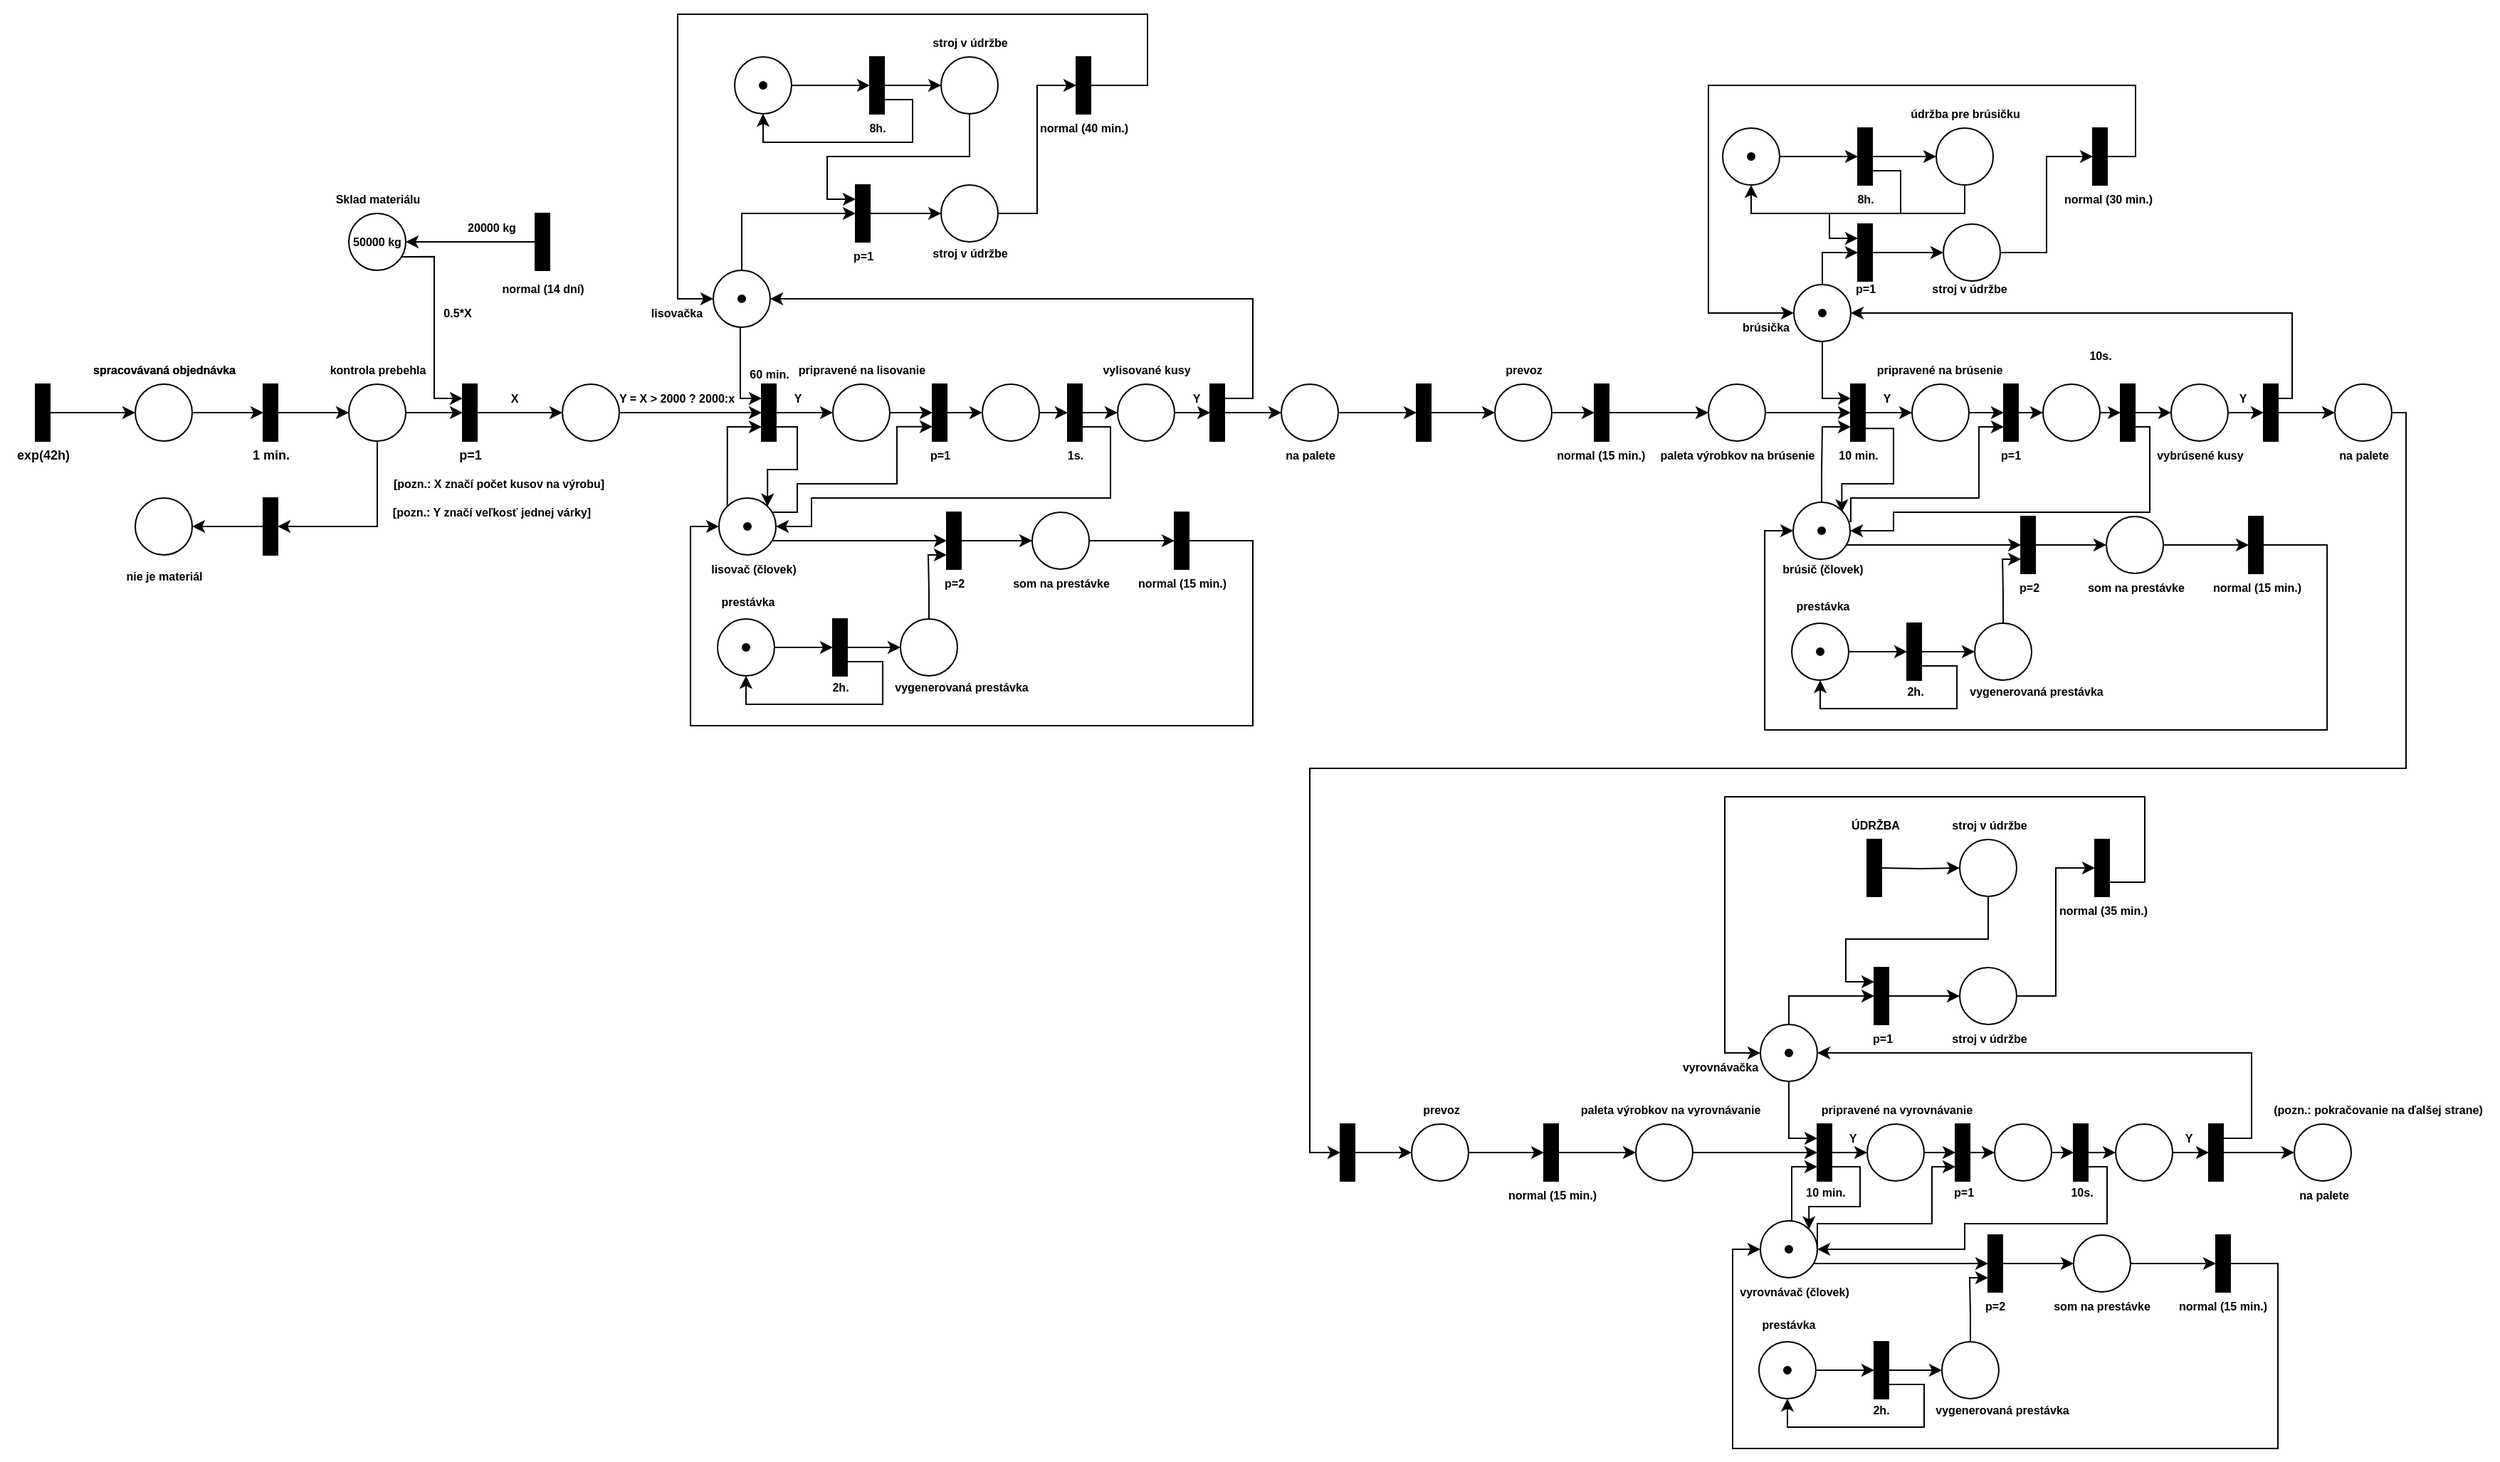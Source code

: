 <mxfile version="22.1.2" type="device" pages="3">
  <diagram name="Page-1" id="9L_iSFYxcWo2DNKwxm4P">
    <mxGraphModel dx="1018" dy="1520" grid="1" gridSize="10" guides="1" tooltips="1" connect="1" arrows="1" fold="1" page="1" pageScale="1" pageWidth="1169" pageHeight="827" math="0" shadow="0">
      <root>
        <mxCell id="0" />
        <mxCell id="1" parent="0" />
        <mxCell id="WV2E-qCdzKCkwWMModYk-13" style="edgeStyle=orthogonalEdgeStyle;rounded=0;orthogonalLoop=1;jettySize=auto;html=1;entryX=0;entryY=0.5;entryDx=0;entryDy=0;" parent="1" source="WV2E-qCdzKCkwWMModYk-2" target="WV2E-qCdzKCkwWMModYk-8" edge="1">
          <mxGeometry relative="1" as="geometry" />
        </mxCell>
        <mxCell id="WV2E-qCdzKCkwWMModYk-2" value="" style="ellipse;whiteSpace=wrap;html=1;aspect=fixed;" parent="1" vertex="1">
          <mxGeometry x="95" y="160" width="40" height="40" as="geometry" />
        </mxCell>
        <mxCell id="WV2E-qCdzKCkwWMModYk-5" style="edgeStyle=orthogonalEdgeStyle;rounded=0;orthogonalLoop=1;jettySize=auto;html=1;entryX=0;entryY=0.5;entryDx=0;entryDy=0;" parent="1" source="WV2E-qCdzKCkwWMModYk-3" target="WV2E-qCdzKCkwWMModYk-2" edge="1">
          <mxGeometry relative="1" as="geometry" />
        </mxCell>
        <mxCell id="WV2E-qCdzKCkwWMModYk-3" value="" style="rounded=0;whiteSpace=wrap;html=1;gradientColor=none;fillColor=#000000;" parent="1" vertex="1">
          <mxGeometry x="25" y="160" width="10" height="40" as="geometry" />
        </mxCell>
        <mxCell id="WV2E-qCdzKCkwWMModYk-6" value="&lt;h6&gt;&lt;font style=&quot;font-size: 9px;&quot;&gt;exp(42h)&lt;/font&gt;&lt;/h6&gt;" style="text;html=1;align=center;verticalAlign=middle;resizable=0;points=[];autosize=1;strokeColor=none;fillColor=none;" parent="1" vertex="1">
          <mxGeometry y="180" width="60" height="60" as="geometry" />
        </mxCell>
        <mxCell id="WV2E-qCdzKCkwWMModYk-7" value="&lt;h6&gt;spracovávaná objednávka&lt;/h6&gt;" style="text;html=1;align=center;verticalAlign=middle;resizable=0;points=[];autosize=1;strokeColor=none;fillColor=none;labelBackgroundColor=none;" parent="1" vertex="1">
          <mxGeometry x="55" y="120" width="120" height="60" as="geometry" />
        </mxCell>
        <mxCell id="WV2E-qCdzKCkwWMModYk-8" value="" style="rounded=0;whiteSpace=wrap;html=1;gradientColor=none;fillColor=#000000;" parent="1" vertex="1">
          <mxGeometry x="185" y="160" width="10" height="40" as="geometry" />
        </mxCell>
        <mxCell id="IB5I2fbD3hVqZCZ33rX3-259" style="edgeStyle=orthogonalEdgeStyle;rounded=0;orthogonalLoop=1;jettySize=auto;html=1;" parent="1" source="WV2E-qCdzKCkwWMModYk-9" target="WV2E-qCdzKCkwWMModYk-92" edge="1">
          <mxGeometry relative="1" as="geometry" />
        </mxCell>
        <mxCell id="qGS7BVg345VueMlhJtkZ-3" style="edgeStyle=orthogonalEdgeStyle;rounded=0;orthogonalLoop=1;jettySize=auto;html=1;exitX=1;exitY=0.75;exitDx=0;exitDy=0;entryX=1;entryY=0.5;entryDx=0;entryDy=0;" edge="1" parent="1" source="WV2E-qCdzKCkwWMModYk-9" target="ioJqZX6RdpqRCauYp4EF-89">
          <mxGeometry relative="1" as="geometry">
            <mxPoint x="1440" y="240" as="targetPoint" />
            <Array as="points">
              <mxPoint x="1510" y="190" />
              <mxPoint x="1510" y="250" />
              <mxPoint x="1330" y="250" />
              <mxPoint x="1330" y="263" />
            </Array>
          </mxGeometry>
        </mxCell>
        <mxCell id="WV2E-qCdzKCkwWMModYk-9" value="" style="rounded=0;whiteSpace=wrap;html=1;gradientColor=none;fillColor=#000000;" parent="1" vertex="1">
          <mxGeometry x="1489.53" y="160" width="10" height="40" as="geometry" />
        </mxCell>
        <mxCell id="IB5I2fbD3hVqZCZ33rX3-263" style="edgeStyle=orthogonalEdgeStyle;rounded=0;orthogonalLoop=1;jettySize=auto;html=1;exitX=1;exitY=0.25;exitDx=0;exitDy=0;entryX=1;entryY=0.5;entryDx=0;entryDy=0;" parent="1" source="WV2E-qCdzKCkwWMModYk-10" target="WV2E-qCdzKCkwWMModYk-88" edge="1">
          <mxGeometry relative="1" as="geometry">
            <Array as="points">
              <mxPoint x="1610" y="170" />
              <mxPoint x="1610" y="110" />
            </Array>
          </mxGeometry>
        </mxCell>
        <mxCell id="IB5I2fbD3hVqZCZ33rX3-264" style="edgeStyle=orthogonalEdgeStyle;rounded=0;orthogonalLoop=1;jettySize=auto;html=1;entryX=0;entryY=0.5;entryDx=0;entryDy=0;" parent="1" source="WV2E-qCdzKCkwWMModYk-10" target="IB5I2fbD3hVqZCZ33rX3-244" edge="1">
          <mxGeometry relative="1" as="geometry" />
        </mxCell>
        <mxCell id="WV2E-qCdzKCkwWMModYk-10" value="" style="rounded=0;whiteSpace=wrap;html=1;gradientColor=none;fillColor=#000000;" parent="1" vertex="1">
          <mxGeometry x="1590" y="160" width="10" height="40" as="geometry" />
        </mxCell>
        <mxCell id="WV2E-qCdzKCkwWMModYk-11" value="" style="rounded=0;whiteSpace=wrap;html=1;gradientColor=none;fillColor=#000000;" parent="1" vertex="1">
          <mxGeometry x="376" y="40" width="10" height="40" as="geometry" />
        </mxCell>
        <mxCell id="IB5I2fbD3hVqZCZ33rX3-255" style="edgeStyle=orthogonalEdgeStyle;rounded=0;orthogonalLoop=1;jettySize=auto;html=1;exitX=1;exitY=0.5;exitDx=0;exitDy=0;" parent="1" source="WV2E-qCdzKCkwWMModYk-12" target="WV2E-qCdzKCkwWMModYk-17" edge="1">
          <mxGeometry relative="1" as="geometry" />
        </mxCell>
        <mxCell id="ioJqZX6RdpqRCauYp4EF-115" style="edgeStyle=orthogonalEdgeStyle;rounded=0;orthogonalLoop=1;jettySize=auto;html=1;exitX=1;exitY=0.75;exitDx=0;exitDy=0;entryX=1;entryY=0;entryDx=0;entryDy=0;" edge="1" parent="1">
          <mxGeometry relative="1" as="geometry">
            <mxPoint x="1310" y="191.12" as="sourcePoint" />
            <mxPoint x="1293.672" y="249.978" as="targetPoint" />
            <Array as="points">
              <mxPoint x="1330" y="191" />
              <mxPoint x="1330" y="230" />
              <mxPoint x="1294" y="230" />
            </Array>
          </mxGeometry>
        </mxCell>
        <mxCell id="WV2E-qCdzKCkwWMModYk-12" value="" style="rounded=0;whiteSpace=wrap;html=1;gradientColor=none;fillColor=#000000;" parent="1" vertex="1">
          <mxGeometry x="1300" y="160" width="10" height="40" as="geometry" />
        </mxCell>
        <mxCell id="WV2E-qCdzKCkwWMModYk-34" style="edgeStyle=orthogonalEdgeStyle;rounded=0;orthogonalLoop=1;jettySize=auto;html=1;entryX=0;entryY=0.5;entryDx=0;entryDy=0;" parent="1" source="WV2E-qCdzKCkwWMModYk-14" target="WV2E-qCdzKCkwWMModYk-26" edge="1">
          <mxGeometry relative="1" as="geometry" />
        </mxCell>
        <mxCell id="WV2E-qCdzKCkwWMModYk-36" style="edgeStyle=orthogonalEdgeStyle;rounded=0;orthogonalLoop=1;jettySize=auto;html=1;entryX=1;entryY=0.5;entryDx=0;entryDy=0;" parent="1" source="WV2E-qCdzKCkwWMModYk-14" target="WV2E-qCdzKCkwWMModYk-25" edge="1">
          <mxGeometry relative="1" as="geometry">
            <mxPoint x="265" y="260" as="targetPoint" />
            <Array as="points">
              <mxPoint x="265" y="260" />
            </Array>
          </mxGeometry>
        </mxCell>
        <mxCell id="WV2E-qCdzKCkwWMModYk-14" value="" style="ellipse;whiteSpace=wrap;html=1;aspect=fixed;" parent="1" vertex="1">
          <mxGeometry x="245" y="160" width="40" height="40" as="geometry" />
        </mxCell>
        <mxCell id="IB5I2fbD3hVqZCZ33rX3-65" style="edgeStyle=orthogonalEdgeStyle;rounded=0;orthogonalLoop=1;jettySize=auto;html=1;entryX=0;entryY=0.5;entryDx=0;entryDy=0;" parent="1" source="WV2E-qCdzKCkwWMModYk-15" target="WV2E-qCdzKCkwWMModYk-27" edge="1">
          <mxGeometry relative="1" as="geometry" />
        </mxCell>
        <mxCell id="WV2E-qCdzKCkwWMModYk-15" value="" style="ellipse;whiteSpace=wrap;html=1;aspect=fixed;" parent="1" vertex="1">
          <mxGeometry x="900" y="160" width="40" height="40" as="geometry" />
        </mxCell>
        <mxCell id="IB5I2fbD3hVqZCZ33rX3-256" style="edgeStyle=orthogonalEdgeStyle;rounded=0;orthogonalLoop=1;jettySize=auto;html=1;entryX=0;entryY=0.5;entryDx=0;entryDy=0;" parent="1" source="WV2E-qCdzKCkwWMModYk-17" target="ioJqZX6RdpqRCauYp4EF-171" edge="1">
          <mxGeometry relative="1" as="geometry">
            <mxPoint x="1410" y="180" as="targetPoint" />
          </mxGeometry>
        </mxCell>
        <mxCell id="WV2E-qCdzKCkwWMModYk-17" value="" style="ellipse;whiteSpace=wrap;html=1;aspect=fixed;" parent="1" vertex="1">
          <mxGeometry x="1343" y="160" width="40" height="40" as="geometry" />
        </mxCell>
        <mxCell id="ioJqZX6RdpqRCauYp4EF-1" style="edgeStyle=orthogonalEdgeStyle;rounded=0;orthogonalLoop=1;jettySize=auto;html=1;exitX=1;exitY=0.5;exitDx=0;exitDy=0;entryX=0;entryY=0.5;entryDx=0;entryDy=0;" edge="1" parent="1" source="WV2E-qCdzKCkwWMModYk-19" target="ioJqZX6RdpqRCauYp4EF-2">
          <mxGeometry relative="1" as="geometry">
            <mxPoint x="650" y="180.048" as="targetPoint" />
          </mxGeometry>
        </mxCell>
        <mxCell id="WV2E-qCdzKCkwWMModYk-19" value="" style="ellipse;whiteSpace=wrap;html=1;aspect=fixed;" parent="1" vertex="1">
          <mxGeometry x="585" y="160" width="40" height="40" as="geometry" />
        </mxCell>
        <mxCell id="WV2E-qCdzKCkwWMModYk-107" style="edgeStyle=orthogonalEdgeStyle;rounded=0;orthogonalLoop=1;jettySize=auto;html=1;entryX=0;entryY=0.5;entryDx=0;entryDy=0;" parent="1" source="WV2E-qCdzKCkwWMModYk-20" target="WV2E-qCdzKCkwWMModYk-97" edge="1">
          <mxGeometry relative="1" as="geometry" />
        </mxCell>
        <mxCell id="WV2E-qCdzKCkwWMModYk-20" value="" style="ellipse;whiteSpace=wrap;html=1;aspect=fixed;" parent="1" vertex="1">
          <mxGeometry x="785" y="160" width="40" height="40" as="geometry" />
        </mxCell>
        <mxCell id="WV2E-qCdzKCkwWMModYk-59" style="edgeStyle=orthogonalEdgeStyle;rounded=0;orthogonalLoop=1;jettySize=auto;html=1;entryX=0;entryY=0.25;entryDx=0;entryDy=0;" parent="1" source="WV2E-qCdzKCkwWMModYk-21" target="WV2E-qCdzKCkwWMModYk-30" edge="1">
          <mxGeometry relative="1" as="geometry">
            <Array as="points">
              <mxPoint x="520" y="100" />
              <mxPoint x="520" y="170" />
            </Array>
          </mxGeometry>
        </mxCell>
        <mxCell id="IB5I2fbD3hVqZCZ33rX3-16" style="edgeStyle=orthogonalEdgeStyle;rounded=0;orthogonalLoop=1;jettySize=auto;html=1;exitX=0.5;exitY=0;exitDx=0;exitDy=0;entryX=0;entryY=0.5;entryDx=0;entryDy=0;" parent="1" source="WV2E-qCdzKCkwWMModYk-21" target="WV2E-qCdzKCkwWMModYk-28" edge="1">
          <mxGeometry relative="1" as="geometry" />
        </mxCell>
        <mxCell id="WV2E-qCdzKCkwWMModYk-21" value="" style="ellipse;whiteSpace=wrap;html=1;aspect=fixed;" parent="1" vertex="1">
          <mxGeometry x="501" y="80" width="40" height="40" as="geometry" />
        </mxCell>
        <mxCell id="WV2E-qCdzKCkwWMModYk-22" value="&lt;h6&gt;50000 kg&lt;/h6&gt;" style="ellipse;whiteSpace=wrap;html=1;aspect=fixed;" parent="1" vertex="1">
          <mxGeometry x="245" y="40" width="40" height="40" as="geometry" />
        </mxCell>
        <mxCell id="WV2E-qCdzKCkwWMModYk-50" style="edgeStyle=orthogonalEdgeStyle;rounded=0;orthogonalLoop=1;jettySize=auto;html=1;entryX=0;entryY=0.5;entryDx=0;entryDy=0;" parent="1" source="WV2E-qCdzKCkwWMModYk-23" target="WV2E-qCdzKCkwWMModYk-30" edge="1">
          <mxGeometry relative="1" as="geometry">
            <mxPoint x="535" y="180" as="targetPoint" />
          </mxGeometry>
        </mxCell>
        <mxCell id="WV2E-qCdzKCkwWMModYk-23" value="" style="ellipse;whiteSpace=wrap;html=1;aspect=fixed;" parent="1" vertex="1">
          <mxGeometry x="395" y="160" width="40" height="40" as="geometry" />
        </mxCell>
        <mxCell id="WV2E-qCdzKCkwWMModYk-24" value="" style="ellipse;whiteSpace=wrap;html=1;aspect=fixed;" parent="1" vertex="1">
          <mxGeometry x="95" y="240" width="40" height="40" as="geometry" />
        </mxCell>
        <mxCell id="WV2E-qCdzKCkwWMModYk-37" style="edgeStyle=orthogonalEdgeStyle;rounded=0;orthogonalLoop=1;jettySize=auto;html=1;" parent="1" source="WV2E-qCdzKCkwWMModYk-25" target="WV2E-qCdzKCkwWMModYk-24" edge="1">
          <mxGeometry relative="1" as="geometry" />
        </mxCell>
        <mxCell id="WV2E-qCdzKCkwWMModYk-25" value="" style="rounded=0;whiteSpace=wrap;html=1;gradientColor=none;fillColor=#000000;" parent="1" vertex="1">
          <mxGeometry x="185" y="240" width="10" height="40" as="geometry" />
        </mxCell>
        <mxCell id="WV2E-qCdzKCkwWMModYk-40" style="edgeStyle=orthogonalEdgeStyle;rounded=0;orthogonalLoop=1;jettySize=auto;html=1;entryX=0;entryY=0.5;entryDx=0;entryDy=0;" parent="1" source="WV2E-qCdzKCkwWMModYk-26" target="WV2E-qCdzKCkwWMModYk-23" edge="1">
          <mxGeometry relative="1" as="geometry" />
        </mxCell>
        <mxCell id="WV2E-qCdzKCkwWMModYk-26" value="" style="rounded=0;whiteSpace=wrap;html=1;gradientColor=none;fillColor=#000000;" parent="1" vertex="1">
          <mxGeometry x="325" y="160" width="10" height="40" as="geometry" />
        </mxCell>
        <mxCell id="IB5I2fbD3hVqZCZ33rX3-66" style="edgeStyle=orthogonalEdgeStyle;rounded=0;orthogonalLoop=1;jettySize=auto;html=1;entryX=0;entryY=0.5;entryDx=0;entryDy=0;" parent="1" source="WV2E-qCdzKCkwWMModYk-27" target="WV2E-qCdzKCkwWMModYk-94" edge="1">
          <mxGeometry relative="1" as="geometry" />
        </mxCell>
        <mxCell id="WV2E-qCdzKCkwWMModYk-27" value="" style="rounded=0;whiteSpace=wrap;html=1;gradientColor=none;fillColor=#000000;" parent="1" vertex="1">
          <mxGeometry x="995" y="160" width="10" height="40" as="geometry" />
        </mxCell>
        <mxCell id="IB5I2fbD3hVqZCZ33rX3-368" style="edgeStyle=orthogonalEdgeStyle;rounded=0;orthogonalLoop=1;jettySize=auto;html=1;entryX=0;entryY=0.5;entryDx=0;entryDy=0;" parent="1" source="WV2E-qCdzKCkwWMModYk-28" target="IB5I2fbD3hVqZCZ33rX3-248" edge="1">
          <mxGeometry relative="1" as="geometry" />
        </mxCell>
        <mxCell id="WV2E-qCdzKCkwWMModYk-28" value="" style="rounded=0;whiteSpace=wrap;html=1;gradientColor=none;fillColor=#000000;" parent="1" vertex="1">
          <mxGeometry x="601" y="20" width="10" height="40" as="geometry" />
        </mxCell>
        <mxCell id="WV2E-qCdzKCkwWMModYk-57" style="edgeStyle=orthogonalEdgeStyle;rounded=0;orthogonalLoop=1;jettySize=auto;html=1;entryX=0;entryY=0.5;entryDx=0;entryDy=0;" parent="1" source="WV2E-qCdzKCkwWMModYk-30" target="WV2E-qCdzKCkwWMModYk-19" edge="1">
          <mxGeometry relative="1" as="geometry" />
        </mxCell>
        <mxCell id="ioJqZX6RdpqRCauYp4EF-10" style="edgeStyle=orthogonalEdgeStyle;rounded=0;orthogonalLoop=1;jettySize=auto;html=1;exitX=1;exitY=0.75;exitDx=0;exitDy=0;entryX=1;entryY=0;entryDx=0;entryDy=0;" edge="1" parent="1" source="WV2E-qCdzKCkwWMModYk-30" target="ioJqZX6RdpqRCauYp4EF-8">
          <mxGeometry relative="1" as="geometry">
            <Array as="points">
              <mxPoint x="560" y="190" />
              <mxPoint x="560" y="220" />
              <mxPoint x="539" y="220" />
            </Array>
          </mxGeometry>
        </mxCell>
        <mxCell id="WV2E-qCdzKCkwWMModYk-30" value="" style="rounded=0;whiteSpace=wrap;html=1;gradientColor=none;fillColor=#000000;" parent="1" vertex="1">
          <mxGeometry x="535" y="160" width="10" height="40" as="geometry" />
        </mxCell>
        <mxCell id="WV2E-qCdzKCkwWMModYk-31" style="edgeStyle=orthogonalEdgeStyle;rounded=0;orthogonalLoop=1;jettySize=auto;html=1;exitX=1;exitY=0.5;exitDx=0;exitDy=0;entryX=0;entryY=0.5;entryDx=0;entryDy=0;" parent="1" source="WV2E-qCdzKCkwWMModYk-8" target="WV2E-qCdzKCkwWMModYk-14" edge="1">
          <mxGeometry relative="1" as="geometry" />
        </mxCell>
        <mxCell id="WV2E-qCdzKCkwWMModYk-32" value="&lt;h6 style=&quot;line-height: 120%;&quot;&gt;spracovávaná objednávka&lt;/h6&gt;" style="text;html=1;align=center;verticalAlign=middle;resizable=0;points=[];autosize=1;strokeColor=none;fillColor=none;labelBackgroundColor=none;" parent="1" vertex="1">
          <mxGeometry x="55" y="120" width="120" height="60" as="geometry" />
        </mxCell>
        <mxCell id="WV2E-qCdzKCkwWMModYk-33" value="&lt;h6&gt;&lt;font style=&quot;font-size: 9px;&quot;&gt;1 min.&lt;/font&gt;&lt;/h6&gt;" style="text;html=1;align=center;verticalAlign=middle;resizable=0;points=[];autosize=1;strokeColor=none;fillColor=none;" parent="1" vertex="1">
          <mxGeometry x="165" y="180" width="50" height="60" as="geometry" />
        </mxCell>
        <mxCell id="WV2E-qCdzKCkwWMModYk-38" value="&lt;h6&gt;nie je materiál&lt;/h6&gt;" style="text;html=1;align=center;verticalAlign=middle;resizable=0;points=[];autosize=1;strokeColor=none;fillColor=none;" parent="1" vertex="1">
          <mxGeometry x="75" y="265" width="80" height="60" as="geometry" />
        </mxCell>
        <mxCell id="WV2E-qCdzKCkwWMModYk-39" value="&lt;h6&gt;&lt;font style=&quot;font-size: 9px;&quot;&gt;p=1&lt;/font&gt;&lt;/h6&gt;" style="text;html=1;align=center;verticalAlign=middle;resizable=0;points=[];autosize=1;strokeColor=none;fillColor=none;" parent="1" vertex="1">
          <mxGeometry x="310" y="180" width="40" height="60" as="geometry" />
        </mxCell>
        <mxCell id="WV2E-qCdzKCkwWMModYk-41" value="&lt;h6&gt;X&lt;/h6&gt;" style="text;html=1;align=center;verticalAlign=middle;resizable=0;points=[];autosize=1;strokeColor=none;fillColor=none;" parent="1" vertex="1">
          <mxGeometry x="346" y="140" width="30" height="60" as="geometry" />
        </mxCell>
        <mxCell id="WV2E-qCdzKCkwWMModYk-42" value="&lt;h6&gt;normal (14 dní)&lt;/h6&gt;" style="text;html=1;align=center;verticalAlign=middle;resizable=0;points=[];autosize=1;strokeColor=none;fillColor=none;" parent="1" vertex="1">
          <mxGeometry x="341" y="63" width="80" height="60" as="geometry" />
        </mxCell>
        <mxCell id="WV2E-qCdzKCkwWMModYk-43" style="edgeStyle=orthogonalEdgeStyle;rounded=0;orthogonalLoop=1;jettySize=auto;html=1;entryX=1;entryY=0.5;entryDx=0;entryDy=0;" parent="1" source="WV2E-qCdzKCkwWMModYk-11" target="WV2E-qCdzKCkwWMModYk-22" edge="1">
          <mxGeometry relative="1" as="geometry" />
        </mxCell>
        <mxCell id="WV2E-qCdzKCkwWMModYk-44" value="&lt;h6&gt;20000 kg&lt;/h6&gt;" style="text;html=1;align=center;verticalAlign=middle;resizable=0;points=[];autosize=1;strokeColor=none;fillColor=none;" parent="1" vertex="1">
          <mxGeometry x="315" y="20" width="60" height="60" as="geometry" />
        </mxCell>
        <mxCell id="WV2E-qCdzKCkwWMModYk-35" value="&lt;h6&gt;kontrola prebehla&lt;/h6&gt;" style="text;html=1;align=center;verticalAlign=middle;resizable=0;points=[];autosize=1;strokeColor=none;fillColor=none;" parent="1" vertex="1">
          <mxGeometry x="220" y="120" width="90" height="60" as="geometry" />
        </mxCell>
        <mxCell id="WV2E-qCdzKCkwWMModYk-47" style="edgeStyle=orthogonalEdgeStyle;rounded=0;orthogonalLoop=1;jettySize=auto;html=1;exitX=0.934;exitY=0.761;exitDx=0;exitDy=0;exitPerimeter=0;entryX=0;entryY=0.25;entryDx=0;entryDy=0;" parent="1" source="WV2E-qCdzKCkwWMModYk-22" target="WV2E-qCdzKCkwWMModYk-26" edge="1">
          <mxGeometry relative="1" as="geometry">
            <mxPoint x="285" y="110" as="targetPoint" />
          </mxGeometry>
        </mxCell>
        <mxCell id="WV2E-qCdzKCkwWMModYk-48" value="&lt;h6&gt;0.5*X&lt;/h6&gt;" style="text;html=1;align=center;verticalAlign=middle;resizable=0;points=[];autosize=1;strokeColor=none;fillColor=none;" parent="1" vertex="1">
          <mxGeometry x="301" y="80" width="40" height="60" as="geometry" />
        </mxCell>
        <mxCell id="WV2E-qCdzKCkwWMModYk-49" value="&lt;h6&gt;&lt;font style=&quot;font-size: 8px;&quot;&gt;[pozn.: X značí počet kusov na výrobu]&lt;/font&gt;&lt;/h6&gt;" style="text;html=1;align=center;verticalAlign=middle;resizable=0;points=[];autosize=1;strokeColor=none;fillColor=none;" parent="1" vertex="1">
          <mxGeometry x="265" y="200" width="170" height="60" as="geometry" />
        </mxCell>
        <mxCell id="WV2E-qCdzKCkwWMModYk-52" value="&lt;h6&gt;Y = X &amp;gt; 2000 ? 2000:x&lt;/h6&gt;" style="text;html=1;align=center;verticalAlign=middle;resizable=0;points=[];autosize=1;strokeColor=none;fillColor=none;" parent="1" vertex="1">
          <mxGeometry x="425.01" y="140" width="100" height="60" as="geometry" />
        </mxCell>
        <mxCell id="WV2E-qCdzKCkwWMModYk-53" value="&lt;h6&gt;[pozn.: Y značí veľkosť jednej várky]&lt;/h6&gt;" style="text;html=1;align=center;verticalAlign=middle;resizable=0;points=[];autosize=1;strokeColor=none;fillColor=none;" parent="1" vertex="1">
          <mxGeometry x="265" y="220" width="160" height="60" as="geometry" />
        </mxCell>
        <mxCell id="WV2E-qCdzKCkwWMModYk-54" value="&lt;h6&gt;60 min.&lt;/h6&gt;" style="text;html=1;align=center;verticalAlign=middle;resizable=0;points=[];autosize=1;strokeColor=none;fillColor=none;" parent="1" vertex="1">
          <mxGeometry x="515" y="123" width="50" height="60" as="geometry" />
        </mxCell>
        <mxCell id="WV2E-qCdzKCkwWMModYk-55" value="&lt;h6&gt;Sklad materiálu&lt;/h6&gt;" style="text;html=1;align=center;verticalAlign=middle;resizable=0;points=[];autosize=1;strokeColor=none;fillColor=none;" parent="1" vertex="1">
          <mxGeometry x="225" width="80" height="60" as="geometry" />
        </mxCell>
        <mxCell id="WV2E-qCdzKCkwWMModYk-58" value="&lt;h6&gt;Y&lt;/h6&gt;" style="text;html=1;align=center;verticalAlign=middle;resizable=0;points=[];autosize=1;strokeColor=none;fillColor=none;" parent="1" vertex="1">
          <mxGeometry x="545" y="140" width="30" height="60" as="geometry" />
        </mxCell>
        <mxCell id="WV2E-qCdzKCkwWMModYk-60" value="" style="ellipse;whiteSpace=wrap;html=1;aspect=fixed;gradientColor=none;fillColor=#000000;" parent="1" vertex="1">
          <mxGeometry x="518.5" y="97.5" width="5" height="5" as="geometry" />
        </mxCell>
        <mxCell id="WV2E-qCdzKCkwWMModYk-66" value="" style="group" parent="1" vertex="1" connectable="0">
          <mxGeometry x="1236.5" y="610" width="40" height="40" as="geometry" />
        </mxCell>
        <mxCell id="WV2E-qCdzKCkwWMModYk-67" value="" style="ellipse;whiteSpace=wrap;html=1;aspect=fixed;" parent="WV2E-qCdzKCkwWMModYk-66" vertex="1">
          <mxGeometry width="40" height="40" as="geometry" />
        </mxCell>
        <mxCell id="WV2E-qCdzKCkwWMModYk-68" value="" style="ellipse;whiteSpace=wrap;html=1;aspect=fixed;gradientColor=none;fillColor=#000000;" parent="WV2E-qCdzKCkwWMModYk-66" vertex="1">
          <mxGeometry x="17.5" y="17.5" width="5" height="5" as="geometry" />
        </mxCell>
        <mxCell id="WV2E-qCdzKCkwWMModYk-87" value="" style="group" parent="1" vertex="1" connectable="0">
          <mxGeometry x="1260" y="90" width="40" height="40" as="geometry" />
        </mxCell>
        <mxCell id="WV2E-qCdzKCkwWMModYk-88" value="" style="ellipse;whiteSpace=wrap;html=1;aspect=fixed;" parent="WV2E-qCdzKCkwWMModYk-87" vertex="1">
          <mxGeometry width="40" height="40" as="geometry" />
        </mxCell>
        <mxCell id="WV2E-qCdzKCkwWMModYk-89" value="" style="ellipse;whiteSpace=wrap;html=1;aspect=fixed;gradientColor=none;fillColor=#000000;" parent="WV2E-qCdzKCkwWMModYk-87" vertex="1">
          <mxGeometry x="17.5" y="17.5" width="5" height="5" as="geometry" />
        </mxCell>
        <mxCell id="IB5I2fbD3hVqZCZ33rX3-358" style="edgeStyle=orthogonalEdgeStyle;rounded=0;orthogonalLoop=1;jettySize=auto;html=1;entryX=0;entryY=0.5;entryDx=0;entryDy=0;" parent="1" source="WV2E-qCdzKCkwWMModYk-90" target="IB5I2fbD3hVqZCZ33rX3-235" edge="1">
          <mxGeometry relative="1" as="geometry">
            <mxPoint x="1266.5" y="700" as="targetPoint" />
          </mxGeometry>
        </mxCell>
        <mxCell id="WV2E-qCdzKCkwWMModYk-90" value="" style="ellipse;whiteSpace=wrap;html=1;aspect=fixed;" parent="1" vertex="1">
          <mxGeometry x="1149" y="680" width="40" height="40" as="geometry" />
        </mxCell>
        <mxCell id="IB5I2fbD3hVqZCZ33rX3-1001" style="edgeStyle=orthogonalEdgeStyle;rounded=0;orthogonalLoop=1;jettySize=auto;html=1;entryX=0;entryY=0.5;entryDx=0;entryDy=0;" parent="1" source="WV2E-qCdzKCkwWMModYk-91" target="ioJqZX6RdpqRCauYp4EF-179" edge="1">
          <mxGeometry relative="1" as="geometry">
            <mxPoint x="1396.5" y="698" as="targetPoint" />
            <Array as="points" />
          </mxGeometry>
        </mxCell>
        <mxCell id="WV2E-qCdzKCkwWMModYk-91" value="" style="ellipse;whiteSpace=wrap;html=1;aspect=fixed;" parent="1" vertex="1">
          <mxGeometry x="1311.5" y="680" width="40" height="40" as="geometry" />
        </mxCell>
        <mxCell id="WV2E-qCdzKCkwWMModYk-92" value="" style="ellipse;whiteSpace=wrap;html=1;aspect=fixed;" parent="1" vertex="1">
          <mxGeometry x="1524.98" y="160" width="40" height="40" as="geometry" />
        </mxCell>
        <mxCell id="IB5I2fbD3hVqZCZ33rX3-254" style="edgeStyle=orthogonalEdgeStyle;rounded=0;orthogonalLoop=1;jettySize=auto;html=1;entryX=0;entryY=0.5;entryDx=0;entryDy=0;" parent="1" source="WV2E-qCdzKCkwWMModYk-93" target="WV2E-qCdzKCkwWMModYk-12" edge="1">
          <mxGeometry relative="1" as="geometry" />
        </mxCell>
        <mxCell id="WV2E-qCdzKCkwWMModYk-93" value="" style="ellipse;whiteSpace=wrap;html=1;aspect=fixed;" parent="1" vertex="1">
          <mxGeometry x="1200" y="160" width="40" height="40" as="geometry" />
        </mxCell>
        <mxCell id="IB5I2fbD3hVqZCZ33rX3-242" style="edgeStyle=orthogonalEdgeStyle;rounded=0;orthogonalLoop=1;jettySize=auto;html=1;entryX=0;entryY=0.5;entryDx=0;entryDy=0;" parent="1" source="WV2E-qCdzKCkwWMModYk-94" target="WV2E-qCdzKCkwWMModYk-95" edge="1">
          <mxGeometry relative="1" as="geometry" />
        </mxCell>
        <mxCell id="WV2E-qCdzKCkwWMModYk-94" value="" style="ellipse;whiteSpace=wrap;html=1;aspect=fixed;" parent="1" vertex="1">
          <mxGeometry x="1050" y="160" width="40" height="40" as="geometry" />
        </mxCell>
        <mxCell id="IB5I2fbD3hVqZCZ33rX3-252" style="edgeStyle=orthogonalEdgeStyle;rounded=0;orthogonalLoop=1;jettySize=auto;html=1;entryX=0;entryY=0.5;entryDx=0;entryDy=0;" parent="1" source="WV2E-qCdzKCkwWMModYk-95" target="WV2E-qCdzKCkwWMModYk-93" edge="1">
          <mxGeometry relative="1" as="geometry">
            <mxPoint x="1220" y="180" as="targetPoint" />
          </mxGeometry>
        </mxCell>
        <mxCell id="WV2E-qCdzKCkwWMModYk-95" value="" style="rounded=0;whiteSpace=wrap;html=1;gradientColor=none;fillColor=#000000;" parent="1" vertex="1">
          <mxGeometry x="1120" y="160" width="10" height="40" as="geometry" />
        </mxCell>
        <mxCell id="WV2E-qCdzKCkwWMModYk-119" style="edgeStyle=orthogonalEdgeStyle;rounded=0;orthogonalLoop=1;jettySize=auto;html=1;entryX=1;entryY=0.5;entryDx=0;entryDy=0;exitX=1;exitY=0.25;exitDx=0;exitDy=0;" parent="1" source="WV2E-qCdzKCkwWMModYk-97" target="WV2E-qCdzKCkwWMModYk-21" edge="1">
          <mxGeometry relative="1" as="geometry">
            <Array as="points">
              <mxPoint x="880" y="170" />
              <mxPoint x="880" y="100" />
            </Array>
          </mxGeometry>
        </mxCell>
        <mxCell id="IB5I2fbD3hVqZCZ33rX3-1" style="edgeStyle=orthogonalEdgeStyle;rounded=0;orthogonalLoop=1;jettySize=auto;html=1;entryX=0;entryY=0.5;entryDx=0;entryDy=0;" parent="1" source="WV2E-qCdzKCkwWMModYk-97" target="WV2E-qCdzKCkwWMModYk-15" edge="1">
          <mxGeometry relative="1" as="geometry" />
        </mxCell>
        <mxCell id="WV2E-qCdzKCkwWMModYk-97" value="" style="rounded=0;whiteSpace=wrap;html=1;gradientColor=none;fillColor=#000000;" parent="1" vertex="1">
          <mxGeometry x="850" y="160" width="10" height="40" as="geometry" />
        </mxCell>
        <mxCell id="WV2E-qCdzKCkwWMModYk-105" style="edgeStyle=orthogonalEdgeStyle;rounded=0;orthogonalLoop=1;jettySize=auto;html=1;entryX=0;entryY=0.5;entryDx=0;entryDy=0;" parent="1" source="WV2E-qCdzKCkwWMModYk-100" target="WV2E-qCdzKCkwWMModYk-20" edge="1">
          <mxGeometry relative="1" as="geometry" />
        </mxCell>
        <mxCell id="qGS7BVg345VueMlhJtkZ-2" style="edgeStyle=orthogonalEdgeStyle;rounded=0;orthogonalLoop=1;jettySize=auto;html=1;exitX=1;exitY=0.75;exitDx=0;exitDy=0;entryX=1;entryY=0.5;entryDx=0;entryDy=0;" edge="1" parent="1" source="WV2E-qCdzKCkwWMModYk-100" target="ioJqZX6RdpqRCauYp4EF-8">
          <mxGeometry relative="1" as="geometry">
            <Array as="points">
              <mxPoint x="780" y="190" />
              <mxPoint x="780" y="240" />
              <mxPoint x="570" y="240" />
              <mxPoint x="570" y="260" />
            </Array>
          </mxGeometry>
        </mxCell>
        <mxCell id="WV2E-qCdzKCkwWMModYk-100" value="" style="rounded=0;whiteSpace=wrap;html=1;gradientColor=none;fillColor=#000000;" parent="1" vertex="1">
          <mxGeometry x="750" y="160" width="10" height="40" as="geometry" />
        </mxCell>
        <mxCell id="WV2E-qCdzKCkwWMModYk-101" value="&lt;h6&gt;lisovačka&lt;/h6&gt;" style="text;html=1;align=center;verticalAlign=middle;resizable=0;points=[];autosize=1;strokeColor=none;fillColor=none;" parent="1" vertex="1">
          <mxGeometry x="445.01" y="80" width="60" height="60" as="geometry" />
        </mxCell>
        <mxCell id="WV2E-qCdzKCkwWMModYk-102" value="&lt;h6&gt;pripravené na lisovanie&lt;/h6&gt;" style="text;html=1;align=center;verticalAlign=middle;resizable=0;points=[];autosize=1;strokeColor=none;fillColor=none;" parent="1" vertex="1">
          <mxGeometry x="550" y="120" width="110" height="60" as="geometry" />
        </mxCell>
        <mxCell id="WV2E-qCdzKCkwWMModYk-104" value="&lt;h6&gt;1s.&lt;/h6&gt;" style="text;html=1;align=center;verticalAlign=middle;resizable=0;points=[];autosize=1;strokeColor=none;fillColor=none;" parent="1" vertex="1">
          <mxGeometry x="740" y="180" width="30" height="60" as="geometry" />
        </mxCell>
        <mxCell id="WV2E-qCdzKCkwWMModYk-106" value="&lt;h6&gt;vylisované kusy&lt;/h6&gt;" style="text;html=1;align=center;verticalAlign=middle;resizable=0;points=[];autosize=1;strokeColor=none;fillColor=none;" parent="1" vertex="1">
          <mxGeometry x="760" y="120" width="90" height="60" as="geometry" />
        </mxCell>
        <mxCell id="WV2E-qCdzKCkwWMModYk-108" value="&lt;h6&gt;Y&lt;/h6&gt;" style="text;html=1;align=center;verticalAlign=middle;resizable=0;points=[];autosize=1;strokeColor=none;fillColor=none;" parent="1" vertex="1">
          <mxGeometry x="825" y="140" width="30" height="60" as="geometry" />
        </mxCell>
        <mxCell id="IB5I2fbD3hVqZCZ33rX3-2" value="&lt;h6&gt;na palete&lt;/h6&gt;" style="text;html=1;align=center;verticalAlign=middle;resizable=0;points=[];autosize=1;strokeColor=none;fillColor=none;" parent="1" vertex="1">
          <mxGeometry x="890" y="180" width="60" height="60" as="geometry" />
        </mxCell>
        <mxCell id="IB5I2fbD3hVqZCZ33rX3-17" value="&lt;h6&gt;p=1&lt;/h6&gt;" style="text;html=1;align=center;verticalAlign=middle;resizable=0;points=[];autosize=1;strokeColor=none;fillColor=none;" parent="1" vertex="1">
          <mxGeometry x="586" y="40" width="40" height="60" as="geometry" />
        </mxCell>
        <mxCell id="IB5I2fbD3hVqZCZ33rX3-61" value="" style="group" parent="1" vertex="1" connectable="0">
          <mxGeometry x="496" y="-110" width="310" height="120" as="geometry" />
        </mxCell>
        <mxCell id="IB5I2fbD3hVqZCZ33rX3-48" value="" style="ellipse;whiteSpace=wrap;html=1;aspect=fixed;" parent="IB5I2fbD3hVqZCZ33rX3-61" vertex="1">
          <mxGeometry x="165" y="40" width="40" height="40" as="geometry" />
        </mxCell>
        <mxCell id="IB5I2fbD3hVqZCZ33rX3-49" value="" style="rounded=0;whiteSpace=wrap;html=1;gradientColor=none;fillColor=#000000;" parent="IB5I2fbD3hVqZCZ33rX3-61" vertex="1">
          <mxGeometry x="260" y="40" width="10" height="40" as="geometry" />
        </mxCell>
        <mxCell id="IB5I2fbD3hVqZCZ33rX3-58" value="&lt;h6&gt;normal (40 min.)&lt;/h6&gt;" style="text;html=1;align=center;verticalAlign=middle;resizable=0;points=[];autosize=1;strokeColor=none;fillColor=none;" parent="IB5I2fbD3hVqZCZ33rX3-61" vertex="1">
          <mxGeometry x="220" y="60" width="90" height="60" as="geometry" />
        </mxCell>
        <mxCell id="IB5I2fbD3hVqZCZ33rX3-59" value="&lt;h6&gt;stroj v údržbe&lt;/h6&gt;" style="text;html=1;align=center;verticalAlign=middle;resizable=0;points=[];autosize=1;strokeColor=none;fillColor=none;" parent="IB5I2fbD3hVqZCZ33rX3-61" vertex="1">
          <mxGeometry x="145" width="80" height="60" as="geometry" />
        </mxCell>
        <mxCell id="zoRgtfkR2drv9kRqQAvR-10" value="" style="group" vertex="1" connectable="0" parent="IB5I2fbD3hVqZCZ33rX3-61">
          <mxGeometry x="20" y="40" width="40" height="40" as="geometry" />
        </mxCell>
        <mxCell id="zoRgtfkR2drv9kRqQAvR-11" value="" style="ellipse;whiteSpace=wrap;html=1;aspect=fixed;" vertex="1" parent="zoRgtfkR2drv9kRqQAvR-10">
          <mxGeometry width="40" height="40" as="geometry" />
        </mxCell>
        <mxCell id="zoRgtfkR2drv9kRqQAvR-12" value="" style="ellipse;whiteSpace=wrap;html=1;aspect=fixed;gradientColor=none;fillColor=#000000;" vertex="1" parent="zoRgtfkR2drv9kRqQAvR-10">
          <mxGeometry x="17.5" y="17.5" width="5" height="5" as="geometry" />
        </mxCell>
        <mxCell id="zoRgtfkR2drv9kRqQAvR-13" style="edgeStyle=orthogonalEdgeStyle;rounded=0;orthogonalLoop=1;jettySize=auto;html=1;entryX=0;entryY=0.5;entryDx=0;entryDy=0;" edge="1" parent="IB5I2fbD3hVqZCZ33rX3-61" source="zoRgtfkR2drv9kRqQAvR-14" target="IB5I2fbD3hVqZCZ33rX3-48">
          <mxGeometry relative="1" as="geometry">
            <mxPoint x="165" y="60" as="targetPoint" />
          </mxGeometry>
        </mxCell>
        <mxCell id="zoRgtfkR2drv9kRqQAvR-14" value="" style="rounded=0;whiteSpace=wrap;html=1;gradientColor=none;fillColor=#000000;" vertex="1" parent="IB5I2fbD3hVqZCZ33rX3-61">
          <mxGeometry x="115" y="40" width="10" height="40" as="geometry" />
        </mxCell>
        <mxCell id="zoRgtfkR2drv9kRqQAvR-15" style="edgeStyle=orthogonalEdgeStyle;rounded=0;orthogonalLoop=1;jettySize=auto;html=1;entryX=0;entryY=0.5;entryDx=0;entryDy=0;" edge="1" parent="IB5I2fbD3hVqZCZ33rX3-61" source="zoRgtfkR2drv9kRqQAvR-11" target="zoRgtfkR2drv9kRqQAvR-14">
          <mxGeometry relative="1" as="geometry" />
        </mxCell>
        <mxCell id="zoRgtfkR2drv9kRqQAvR-16" style="edgeStyle=orthogonalEdgeStyle;rounded=0;orthogonalLoop=1;jettySize=auto;html=1;exitX=1;exitY=0.75;exitDx=0;exitDy=0;" edge="1" parent="IB5I2fbD3hVqZCZ33rX3-61" source="zoRgtfkR2drv9kRqQAvR-14">
          <mxGeometry relative="1" as="geometry">
            <mxPoint x="40" y="80" as="targetPoint" />
            <Array as="points">
              <mxPoint x="145" y="70" />
              <mxPoint x="145" y="100" />
              <mxPoint x="40" y="100" />
              <mxPoint x="40" y="80" />
            </Array>
          </mxGeometry>
        </mxCell>
        <mxCell id="zoRgtfkR2drv9kRqQAvR-17" value="&lt;h6&gt;8h.&lt;/h6&gt;" style="text;html=1;align=center;verticalAlign=middle;resizable=0;points=[];autosize=1;strokeColor=none;fillColor=none;" vertex="1" parent="IB5I2fbD3hVqZCZ33rX3-61">
          <mxGeometry x="100" y="60" width="40" height="60" as="geometry" />
        </mxCell>
        <mxCell id="IB5I2fbD3hVqZCZ33rX3-64" style="edgeStyle=orthogonalEdgeStyle;rounded=0;orthogonalLoop=1;jettySize=auto;html=1;entryX=0;entryY=0.5;entryDx=0;entryDy=0;" parent="1" source="IB5I2fbD3hVqZCZ33rX3-49" target="WV2E-qCdzKCkwWMModYk-21" edge="1">
          <mxGeometry relative="1" as="geometry">
            <mxPoint x="476" y="30" as="targetPoint" />
            <Array as="points">
              <mxPoint x="806" y="-50" />
              <mxPoint x="806" y="-100" />
              <mxPoint x="476" y="-100" />
              <mxPoint x="476" y="100" />
            </Array>
          </mxGeometry>
        </mxCell>
        <mxCell id="IB5I2fbD3hVqZCZ33rX3-67" value="&lt;h6&gt;prevoz&lt;/h6&gt;" style="text;html=1;align=center;verticalAlign=middle;resizable=0;points=[];autosize=1;strokeColor=none;fillColor=none;" parent="1" vertex="1">
          <mxGeometry x="1045" y="120" width="50" height="60" as="geometry" />
        </mxCell>
        <mxCell id="IB5I2fbD3hVqZCZ33rX3-326" style="edgeStyle=orthogonalEdgeStyle;rounded=0;orthogonalLoop=1;jettySize=auto;html=1;entryX=0;entryY=0.5;entryDx=0;entryDy=0;" parent="1" source="IB5I2fbD3hVqZCZ33rX3-234" target="IB5I2fbD3hVqZCZ33rX3-247" edge="1">
          <mxGeometry relative="1" as="geometry" />
        </mxCell>
        <mxCell id="IB5I2fbD3hVqZCZ33rX3-234" value="" style="rounded=0;whiteSpace=wrap;html=1;gradientColor=none;fillColor=#000000;" parent="1" vertex="1">
          <mxGeometry x="941.5" y="680" width="10" height="40" as="geometry" />
        </mxCell>
        <mxCell id="IB5I2fbD3hVqZCZ33rX3-360" style="edgeStyle=orthogonalEdgeStyle;rounded=0;orthogonalLoop=1;jettySize=auto;html=1;entryX=0;entryY=0.5;entryDx=0;entryDy=0;" parent="1" source="IB5I2fbD3hVqZCZ33rX3-235" target="WV2E-qCdzKCkwWMModYk-91" edge="1">
          <mxGeometry relative="1" as="geometry">
            <mxPoint x="1326.5" y="700" as="targetPoint" />
          </mxGeometry>
        </mxCell>
        <mxCell id="ioJqZX6RdpqRCauYp4EF-170" style="edgeStyle=orthogonalEdgeStyle;rounded=0;orthogonalLoop=1;jettySize=auto;html=1;exitX=1;exitY=0.75;exitDx=0;exitDy=0;entryX=1;entryY=0;entryDx=0;entryDy=0;" edge="1" parent="1" source="IB5I2fbD3hVqZCZ33rX3-235" target="ioJqZX6RdpqRCauYp4EF-117">
          <mxGeometry relative="1" as="geometry">
            <Array as="points">
              <mxPoint x="1306.5" y="710" />
              <mxPoint x="1306.5" y="738" />
              <mxPoint x="1270.5" y="738" />
            </Array>
          </mxGeometry>
        </mxCell>
        <mxCell id="IB5I2fbD3hVqZCZ33rX3-235" value="" style="rounded=0;whiteSpace=wrap;html=1;gradientColor=none;fillColor=#000000;" parent="1" vertex="1">
          <mxGeometry x="1276.5" y="680" width="10" height="40" as="geometry" />
        </mxCell>
        <mxCell id="IB5I2fbD3hVqZCZ33rX3-1003" style="edgeStyle=orthogonalEdgeStyle;rounded=0;orthogonalLoop=1;jettySize=auto;html=1;exitX=1;exitY=0.5;exitDx=0;exitDy=0;entryX=0;entryY=0.5;entryDx=0;entryDy=0;entryPerimeter=0;" parent="1" source="IB5I2fbD3hVqZCZ33rX3-237" target="IB5I2fbD3hVqZCZ33rX3-335" edge="1">
          <mxGeometry relative="1" as="geometry">
            <mxPoint x="1471.5" y="700" as="targetPoint" />
          </mxGeometry>
        </mxCell>
        <mxCell id="qGS7BVg345VueMlhJtkZ-4" style="edgeStyle=orthogonalEdgeStyle;rounded=0;orthogonalLoop=1;jettySize=auto;html=1;exitX=1;exitY=0.75;exitDx=0;exitDy=0;entryX=1;entryY=0.5;entryDx=0;entryDy=0;" edge="1" parent="1" source="IB5I2fbD3hVqZCZ33rX3-237" target="ioJqZX6RdpqRCauYp4EF-117">
          <mxGeometry relative="1" as="geometry">
            <mxPoint x="1390.0" y="760" as="targetPoint" />
            <Array as="points">
              <mxPoint x="1480" y="710" />
              <mxPoint x="1480" y="750" />
              <mxPoint x="1380" y="750" />
              <mxPoint x="1380" y="768" />
            </Array>
          </mxGeometry>
        </mxCell>
        <mxCell id="IB5I2fbD3hVqZCZ33rX3-237" value="" style="rounded=0;whiteSpace=wrap;html=1;gradientColor=none;fillColor=#000000;" parent="1" vertex="1">
          <mxGeometry x="1456.5" y="680" width="10" height="40" as="geometry" />
        </mxCell>
        <mxCell id="IB5I2fbD3hVqZCZ33rX3-330" style="edgeStyle=orthogonalEdgeStyle;rounded=0;orthogonalLoop=1;jettySize=auto;html=1;entryX=0;entryY=0.5;entryDx=0;entryDy=0;" parent="1" source="IB5I2fbD3hVqZCZ33rX3-239" target="WV2E-qCdzKCkwWMModYk-90" edge="1">
          <mxGeometry relative="1" as="geometry" />
        </mxCell>
        <mxCell id="IB5I2fbD3hVqZCZ33rX3-239" value="" style="rounded=0;whiteSpace=wrap;html=1;gradientColor=none;fillColor=#000000;" parent="1" vertex="1">
          <mxGeometry x="1084.5" y="680" width="10" height="40" as="geometry" />
        </mxCell>
        <mxCell id="IB5I2fbD3hVqZCZ33rX3-1007" style="edgeStyle=orthogonalEdgeStyle;rounded=0;orthogonalLoop=1;jettySize=auto;html=1;entryX=0;entryY=0.5;entryDx=0;entryDy=0;" parent="1" source="IB5I2fbD3hVqZCZ33rX3-241" target="IB5I2fbD3hVqZCZ33rX3-337" edge="1">
          <mxGeometry relative="1" as="geometry" />
        </mxCell>
        <mxCell id="EB40JKuoeWMjUJjDGLlS-1" style="edgeStyle=orthogonalEdgeStyle;rounded=0;orthogonalLoop=1;jettySize=auto;html=1;exitX=1;exitY=0.25;exitDx=0;exitDy=0;entryX=1;entryY=0.5;entryDx=0;entryDy=0;" parent="1" source="IB5I2fbD3hVqZCZ33rX3-241" target="WV2E-qCdzKCkwWMModYk-67" edge="1">
          <mxGeometry relative="1" as="geometry" />
        </mxCell>
        <mxCell id="IB5I2fbD3hVqZCZ33rX3-241" value="" style="rounded=0;whiteSpace=wrap;html=1;gradientColor=none;fillColor=#000000;" parent="1" vertex="1">
          <mxGeometry x="1551.5" y="680" width="10" height="40" as="geometry" />
        </mxCell>
        <mxCell id="IB5I2fbD3hVqZCZ33rX3-243" value="&lt;h6&gt;&amp;nbsp;normal (15 min.)&lt;/h6&gt;" style="text;html=1;align=center;verticalAlign=middle;resizable=0;points=[];autosize=1;strokeColor=none;fillColor=none;" parent="1" vertex="1">
          <mxGeometry x="1078" y="180" width="90" height="60" as="geometry" />
        </mxCell>
        <mxCell id="IB5I2fbD3hVqZCZ33rX3-323" style="edgeStyle=orthogonalEdgeStyle;rounded=0;orthogonalLoop=1;jettySize=auto;html=1;entryX=0;entryY=0.5;entryDx=0;entryDy=0;" parent="1" source="IB5I2fbD3hVqZCZ33rX3-244" target="IB5I2fbD3hVqZCZ33rX3-234" edge="1">
          <mxGeometry relative="1" as="geometry">
            <mxPoint x="1150.635" y="540" as="targetPoint" />
            <Array as="points">
              <mxPoint x="1690" y="180" />
              <mxPoint x="1690" y="430" />
              <mxPoint x="920" y="430" />
              <mxPoint x="920" y="700" />
            </Array>
          </mxGeometry>
        </mxCell>
        <mxCell id="IB5I2fbD3hVqZCZ33rX3-244" value="" style="ellipse;whiteSpace=wrap;html=1;aspect=fixed;" parent="1" vertex="1">
          <mxGeometry x="1640" y="160" width="40" height="40" as="geometry" />
        </mxCell>
        <mxCell id="IB5I2fbD3hVqZCZ33rX3-328" style="edgeStyle=orthogonalEdgeStyle;rounded=0;orthogonalLoop=1;jettySize=auto;html=1;" parent="1" source="IB5I2fbD3hVqZCZ33rX3-247" target="IB5I2fbD3hVqZCZ33rX3-239" edge="1">
          <mxGeometry relative="1" as="geometry" />
        </mxCell>
        <mxCell id="IB5I2fbD3hVqZCZ33rX3-247" value="" style="ellipse;whiteSpace=wrap;html=1;aspect=fixed;" parent="1" vertex="1">
          <mxGeometry x="991.5" y="680" width="40" height="40" as="geometry" />
        </mxCell>
        <mxCell id="IB5I2fbD3hVqZCZ33rX3-373" style="edgeStyle=orthogonalEdgeStyle;rounded=0;orthogonalLoop=1;jettySize=auto;html=1;entryX=0;entryY=0.5;entryDx=0;entryDy=0;" parent="1" source="IB5I2fbD3hVqZCZ33rX3-248" target="IB5I2fbD3hVqZCZ33rX3-49" edge="1">
          <mxGeometry relative="1" as="geometry" />
        </mxCell>
        <mxCell id="IB5I2fbD3hVqZCZ33rX3-248" value="" style="ellipse;whiteSpace=wrap;html=1;aspect=fixed;" parent="1" vertex="1">
          <mxGeometry x="661" y="20" width="40" height="40" as="geometry" />
        </mxCell>
        <mxCell id="IB5I2fbD3hVqZCZ33rX3-253" value="&lt;h6&gt;paleta výrobkov na brúsenie&lt;/h6&gt;" style="text;html=1;align=center;verticalAlign=middle;resizable=0;points=[];autosize=1;strokeColor=none;fillColor=none;" parent="1" vertex="1">
          <mxGeometry x="1155" y="180" width="130" height="60" as="geometry" />
        </mxCell>
        <mxCell id="IB5I2fbD3hVqZCZ33rX3-257" value="&lt;h6&gt;Y&lt;/h6&gt;" style="text;html=1;align=center;verticalAlign=middle;resizable=0;points=[];autosize=1;strokeColor=none;fillColor=none;" parent="1" vertex="1">
          <mxGeometry x="1310" y="140" width="30" height="60" as="geometry" />
        </mxCell>
        <mxCell id="IB5I2fbD3hVqZCZ33rX3-258" value="&lt;h6&gt;10s.&lt;/h6&gt;" style="text;html=1;align=center;verticalAlign=middle;resizable=0;points=[];autosize=1;strokeColor=none;fillColor=none;" parent="1" vertex="1">
          <mxGeometry x="1454.53" y="110" width="40" height="60" as="geometry" />
        </mxCell>
        <mxCell id="IB5I2fbD3hVqZCZ33rX3-260" value="&lt;h6&gt;vybrúsené kusy&lt;/h6&gt;" style="text;html=1;align=center;verticalAlign=middle;resizable=0;points=[];autosize=1;strokeColor=none;fillColor=none;" parent="1" vertex="1">
          <mxGeometry x="1504.98" y="180" width="80" height="60" as="geometry" />
        </mxCell>
        <mxCell id="IB5I2fbD3hVqZCZ33rX3-261" style="edgeStyle=orthogonalEdgeStyle;rounded=0;orthogonalLoop=1;jettySize=auto;html=1;entryX=0;entryY=0.5;entryDx=0;entryDy=0;" parent="1" source="WV2E-qCdzKCkwWMModYk-92" target="WV2E-qCdzKCkwWMModYk-10" edge="1">
          <mxGeometry relative="1" as="geometry" />
        </mxCell>
        <mxCell id="IB5I2fbD3hVqZCZ33rX3-262" style="edgeStyle=orthogonalEdgeStyle;rounded=0;orthogonalLoop=1;jettySize=auto;html=1;entryX=0;entryY=0.25;entryDx=0;entryDy=0;" parent="1" source="WV2E-qCdzKCkwWMModYk-88" target="WV2E-qCdzKCkwWMModYk-12" edge="1">
          <mxGeometry relative="1" as="geometry" />
        </mxCell>
        <mxCell id="IB5I2fbD3hVqZCZ33rX3-265" value="&lt;h6&gt;na palete&lt;/h6&gt;" style="text;html=1;align=center;verticalAlign=middle;resizable=0;points=[];autosize=1;strokeColor=none;fillColor=none;" parent="1" vertex="1">
          <mxGeometry x="1630" y="180" width="60" height="60" as="geometry" />
        </mxCell>
        <mxCell id="IB5I2fbD3hVqZCZ33rX3-285" value="&lt;h6&gt;brúsička&lt;/h6&gt;" style="text;html=1;align=center;verticalAlign=middle;resizable=0;points=[];autosize=1;strokeColor=none;fillColor=none;" parent="1" vertex="1">
          <mxGeometry x="1210.45" y="90" width="60" height="60" as="geometry" />
        </mxCell>
        <mxCell id="IB5I2fbD3hVqZCZ33rX3-324" value="&lt;h6&gt;Y&lt;/h6&gt;" style="text;html=1;align=center;verticalAlign=middle;resizable=0;points=[];autosize=1;strokeColor=none;fillColor=none;" parent="1" vertex="1">
          <mxGeometry x="1560" y="140" width="30" height="60" as="geometry" />
        </mxCell>
        <mxCell id="IB5I2fbD3hVqZCZ33rX3-327" value="&lt;h6&gt;prevoz&lt;/h6&gt;" style="text;html=1;align=center;verticalAlign=middle;resizable=0;points=[];autosize=1;strokeColor=none;fillColor=none;" parent="1" vertex="1">
          <mxGeometry x="986.5" y="640" width="50" height="60" as="geometry" />
        </mxCell>
        <mxCell id="IB5I2fbD3hVqZCZ33rX3-329" value="&lt;h6&gt;normal (15 min.)&lt;/h6&gt;" style="text;html=1;align=center;verticalAlign=middle;resizable=0;points=[];autosize=1;strokeColor=none;fillColor=none;" parent="1" vertex="1">
          <mxGeometry x="1044.5" y="700" width="90" height="60" as="geometry" />
        </mxCell>
        <mxCell id="IB5I2fbD3hVqZCZ33rX3-331" value="&lt;h6&gt;paleta výrobkov na vyrovnávanie&lt;/h6&gt;" style="text;html=1;align=center;verticalAlign=middle;resizable=0;points=[];autosize=1;strokeColor=none;fillColor=none;" parent="1" vertex="1">
          <mxGeometry x="1097.5" y="640" width="150" height="60" as="geometry" />
        </mxCell>
        <mxCell id="IB5I2fbD3hVqZCZ33rX3-1004" style="edgeStyle=orthogonalEdgeStyle;rounded=0;orthogonalLoop=1;jettySize=auto;html=1;entryX=0;entryY=0.5;entryDx=0;entryDy=0;" parent="1" source="IB5I2fbD3hVqZCZ33rX3-335" target="IB5I2fbD3hVqZCZ33rX3-241" edge="1">
          <mxGeometry relative="1" as="geometry">
            <mxPoint x="1556.5" y="700" as="targetPoint" />
          </mxGeometry>
        </mxCell>
        <mxCell id="IB5I2fbD3hVqZCZ33rX3-335" value="" style="ellipse;whiteSpace=wrap;html=1;aspect=fixed;" parent="1" vertex="1">
          <mxGeometry x="1486.03" y="680" width="40" height="40" as="geometry" />
        </mxCell>
        <mxCell id="IB5I2fbD3hVqZCZ33rX3-337" value="" style="ellipse;whiteSpace=wrap;html=1;aspect=fixed;" parent="1" vertex="1">
          <mxGeometry x="1611.5" y="680" width="40" height="40" as="geometry" />
        </mxCell>
        <mxCell id="IB5I2fbD3hVqZCZ33rX3-359" value="&lt;h6&gt;10 min.&lt;/h6&gt;" style="text;html=1;align=center;verticalAlign=middle;resizable=0;points=[];autosize=1;strokeColor=none;fillColor=none;" parent="1" vertex="1">
          <mxGeometry x="1256.5" y="698" width="50" height="60" as="geometry" />
        </mxCell>
        <mxCell id="IB5I2fbD3hVqZCZ33rX3-361" value="&lt;h6&gt;10 min.&lt;/h6&gt;" style="text;html=1;align=center;verticalAlign=middle;resizable=0;points=[];autosize=1;strokeColor=none;fillColor=none;" parent="1" vertex="1">
          <mxGeometry x="1280" y="180" width="50" height="60" as="geometry" />
        </mxCell>
        <mxCell id="IB5I2fbD3hVqZCZ33rX3-369" value="&lt;h6&gt;stroj v údržbe&lt;/h6&gt;" style="text;html=1;align=center;verticalAlign=middle;resizable=0;points=[];autosize=1;strokeColor=none;fillColor=none;" parent="1" vertex="1">
          <mxGeometry x="641" y="37.5" width="80" height="60" as="geometry" />
        </mxCell>
        <mxCell id="IB5I2fbD3hVqZCZ33rX3-374" style="edgeStyle=orthogonalEdgeStyle;rounded=0;orthogonalLoop=1;jettySize=auto;html=1;entryX=0;entryY=0.25;entryDx=0;entryDy=0;" parent="1" source="IB5I2fbD3hVqZCZ33rX3-48" target="WV2E-qCdzKCkwWMModYk-28" edge="1">
          <mxGeometry relative="1" as="geometry">
            <Array as="points">
              <mxPoint x="681" />
              <mxPoint x="581" />
              <mxPoint x="581" y="30" />
            </Array>
          </mxGeometry>
        </mxCell>
        <mxCell id="IB5I2fbD3hVqZCZ33rX3-375" style="edgeStyle=orthogonalEdgeStyle;rounded=0;orthogonalLoop=1;jettySize=auto;html=1;entryX=0;entryY=0.5;entryDx=0;entryDy=0;" parent="1" source="IB5I2fbD3hVqZCZ33rX3-376" target="IB5I2fbD3hVqZCZ33rX3-377" edge="1">
          <mxGeometry relative="1" as="geometry" />
        </mxCell>
        <mxCell id="IB5I2fbD3hVqZCZ33rX3-376" value="" style="rounded=0;whiteSpace=wrap;html=1;gradientColor=none;fillColor=#000000;" parent="1" vertex="1">
          <mxGeometry x="1305" y="47.5" width="10" height="40" as="geometry" />
        </mxCell>
        <mxCell id="IB5I2fbD3hVqZCZ33rX3-963" style="edgeStyle=orthogonalEdgeStyle;rounded=0;orthogonalLoop=1;jettySize=auto;html=1;entryX=0;entryY=0.5;entryDx=0;entryDy=0;" parent="1" source="IB5I2fbD3hVqZCZ33rX3-377" target="IB5I2fbD3hVqZCZ33rX3-961" edge="1">
          <mxGeometry relative="1" as="geometry">
            <mxPoint x="1430" as="targetPoint" />
          </mxGeometry>
        </mxCell>
        <mxCell id="IB5I2fbD3hVqZCZ33rX3-377" value="" style="ellipse;whiteSpace=wrap;html=1;aspect=fixed;" parent="1" vertex="1">
          <mxGeometry x="1365" y="47.5" width="40" height="40" as="geometry" />
        </mxCell>
        <mxCell id="IB5I2fbD3hVqZCZ33rX3-378" style="edgeStyle=orthogonalEdgeStyle;rounded=0;orthogonalLoop=1;jettySize=auto;html=1;entryX=0;entryY=0.5;entryDx=0;entryDy=0;" parent="1" source="WV2E-qCdzKCkwWMModYk-88" target="IB5I2fbD3hVqZCZ33rX3-376" edge="1">
          <mxGeometry relative="1" as="geometry">
            <Array as="points">
              <mxPoint x="1280" y="68" />
            </Array>
          </mxGeometry>
        </mxCell>
        <mxCell id="IB5I2fbD3hVqZCZ33rX3-379" value="&lt;h6&gt;p=1&lt;/h6&gt;" style="text;html=1;align=center;verticalAlign=middle;resizable=0;points=[];autosize=1;strokeColor=none;fillColor=none;" parent="1" vertex="1">
          <mxGeometry x="1290" y="63" width="40" height="60" as="geometry" />
        </mxCell>
        <mxCell id="IB5I2fbD3hVqZCZ33rX3-380" value="&lt;h6&gt;stroj v údržbe&lt;/h6&gt;" style="text;html=1;align=center;verticalAlign=middle;resizable=0;points=[];autosize=1;strokeColor=none;fillColor=none;" parent="1" vertex="1">
          <mxGeometry x="1343" y="63" width="80" height="60" as="geometry" />
        </mxCell>
        <mxCell id="IB5I2fbD3hVqZCZ33rX3-961" value="" style="rounded=0;whiteSpace=wrap;html=1;gradientColor=none;fillColor=#000000;" parent="1" vertex="1">
          <mxGeometry x="1470" y="-20" width="10" height="40" as="geometry" />
        </mxCell>
        <mxCell id="IB5I2fbD3hVqZCZ33rX3-962" value="&lt;h6&gt;normal (&lt;span style=&quot;background-color: initial;&quot;&gt;30 min.)&lt;/span&gt;&lt;/h6&gt;" style="text;whiteSpace=wrap;html=1;" parent="1" vertex="1">
          <mxGeometry x="1448" width="110" height="20" as="geometry" />
        </mxCell>
        <mxCell id="IB5I2fbD3hVqZCZ33rX3-964" style="edgeStyle=orthogonalEdgeStyle;rounded=0;orthogonalLoop=1;jettySize=auto;html=1;entryX=0;entryY=0.5;entryDx=0;entryDy=0;" parent="1" source="IB5I2fbD3hVqZCZ33rX3-961" target="WV2E-qCdzKCkwWMModYk-88" edge="1">
          <mxGeometry relative="1" as="geometry">
            <mxPoint x="1260" y="100" as="targetPoint" />
            <Array as="points">
              <mxPoint x="1500" />
              <mxPoint x="1500" y="-50" />
              <mxPoint x="1200" y="-50" />
              <mxPoint x="1200" y="110" />
            </Array>
          </mxGeometry>
        </mxCell>
        <mxCell id="IB5I2fbD3hVqZCZ33rX3-969" style="edgeStyle=orthogonalEdgeStyle;rounded=0;orthogonalLoop=1;jettySize=auto;html=1;entryX=0;entryY=0.25;entryDx=0;entryDy=0;exitX=0.5;exitY=1;exitDx=0;exitDy=0;" parent="1" source="IB5I2fbD3hVqZCZ33rX3-965" target="IB5I2fbD3hVqZCZ33rX3-376" edge="1">
          <mxGeometry relative="1" as="geometry">
            <Array as="points">
              <mxPoint x="1380" y="40" />
              <mxPoint x="1285" y="40" />
              <mxPoint x="1285" y="58" />
            </Array>
          </mxGeometry>
        </mxCell>
        <mxCell id="IB5I2fbD3hVqZCZ33rX3-965" value="" style="ellipse;whiteSpace=wrap;html=1;aspect=fixed;" parent="1" vertex="1">
          <mxGeometry x="1360" y="-20" width="40" height="40" as="geometry" />
        </mxCell>
        <mxCell id="IB5I2fbD3hVqZCZ33rX3-968" value="&lt;h6&gt;údržba pre brúsičku&lt;/h6&gt;" style="text;html=1;align=center;verticalAlign=middle;resizable=0;points=[];autosize=1;strokeColor=none;fillColor=none;" parent="1" vertex="1">
          <mxGeometry x="1330" y="-60" width="100" height="60" as="geometry" />
        </mxCell>
        <mxCell id="IB5I2fbD3hVqZCZ33rX3-979" value="&lt;h6&gt;Y&lt;/h6&gt;" style="text;html=1;align=center;verticalAlign=middle;resizable=0;points=[];autosize=1;strokeColor=none;fillColor=none;" parent="1" vertex="1">
          <mxGeometry x="1286.48" y="660" width="30" height="60" as="geometry" />
        </mxCell>
        <mxCell id="IB5I2fbD3hVqZCZ33rX3-983" value="" style="group" parent="1" vertex="1" connectable="0">
          <mxGeometry x="1381.5" y="440" width="290" height="230" as="geometry" />
        </mxCell>
        <mxCell id="IB5I2fbD3hVqZCZ33rX3-982" value="" style="rounded=0;whiteSpace=wrap;html=1;gradientColor=none;fillColor=#000000;" parent="IB5I2fbD3hVqZCZ33rX3-983" vertex="1">
          <mxGeometry x="-65" y="130" width="10" height="40" as="geometry" />
        </mxCell>
        <mxCell id="IB5I2fbD3hVqZCZ33rX3-984" value="" style="ellipse;whiteSpace=wrap;html=1;aspect=fixed;" parent="IB5I2fbD3hVqZCZ33rX3-983" vertex="1">
          <mxGeometry x="-5" y="40" width="40" height="40" as="geometry" />
        </mxCell>
        <mxCell id="IB5I2fbD3hVqZCZ33rX3-985" value="" style="rounded=0;whiteSpace=wrap;html=1;gradientColor=none;fillColor=#000000;" parent="IB5I2fbD3hVqZCZ33rX3-983" vertex="1">
          <mxGeometry x="90" y="40" width="10" height="40" as="geometry" />
        </mxCell>
        <mxCell id="IB5I2fbD3hVqZCZ33rX3-986" style="edgeStyle=orthogonalEdgeStyle;rounded=0;orthogonalLoop=1;jettySize=auto;html=1;entryX=0;entryY=0.5;entryDx=0;entryDy=0;" parent="IB5I2fbD3hVqZCZ33rX3-983" target="IB5I2fbD3hVqZCZ33rX3-984" edge="1">
          <mxGeometry relative="1" as="geometry">
            <mxPoint x="-60" y="60" as="sourcePoint" />
          </mxGeometry>
        </mxCell>
        <mxCell id="IB5I2fbD3hVqZCZ33rX3-987" value="&lt;h6&gt;normal (35 min.)&lt;/h6&gt;" style="text;html=1;align=center;verticalAlign=middle;resizable=0;points=[];autosize=1;strokeColor=none;fillColor=none;" parent="IB5I2fbD3hVqZCZ33rX3-983" vertex="1">
          <mxGeometry x="50" y="60" width="90" height="60" as="geometry" />
        </mxCell>
        <mxCell id="IB5I2fbD3hVqZCZ33rX3-988" value="&lt;h6&gt;stroj v údržbe&lt;/h6&gt;" style="text;html=1;align=center;verticalAlign=middle;resizable=0;points=[];autosize=1;strokeColor=none;fillColor=none;" parent="IB5I2fbD3hVqZCZ33rX3-983" vertex="1">
          <mxGeometry x="-25" width="80" height="60" as="geometry" />
        </mxCell>
        <mxCell id="IB5I2fbD3hVqZCZ33rX3-989" value="" style="rounded=0;whiteSpace=wrap;html=1;gradientColor=none;fillColor=#000000;" parent="IB5I2fbD3hVqZCZ33rX3-983" vertex="1">
          <mxGeometry x="-70" y="40" width="10" height="40" as="geometry" />
        </mxCell>
        <mxCell id="IB5I2fbD3hVqZCZ33rX3-990" value="&lt;h6&gt;ÚDRŽBA&lt;/h6&gt;" style="text;html=1;align=center;verticalAlign=middle;resizable=0;points=[];autosize=1;strokeColor=none;fillColor=none;" parent="IB5I2fbD3hVqZCZ33rX3-983" vertex="1">
          <mxGeometry x="-95" width="60" height="60" as="geometry" />
        </mxCell>
        <mxCell id="IB5I2fbD3hVqZCZ33rX3-991" style="edgeStyle=orthogonalEdgeStyle;rounded=0;orthogonalLoop=1;jettySize=auto;html=1;entryX=0;entryY=0.5;entryDx=0;entryDy=0;" parent="IB5I2fbD3hVqZCZ33rX3-983" source="IB5I2fbD3hVqZCZ33rX3-992" target="IB5I2fbD3hVqZCZ33rX3-985" edge="1">
          <mxGeometry relative="1" as="geometry" />
        </mxCell>
        <mxCell id="IB5I2fbD3hVqZCZ33rX3-992" value="" style="ellipse;whiteSpace=wrap;html=1;aspect=fixed;" parent="IB5I2fbD3hVqZCZ33rX3-983" vertex="1">
          <mxGeometry x="-5" y="130" width="40" height="40" as="geometry" />
        </mxCell>
        <mxCell id="IB5I2fbD3hVqZCZ33rX3-981" style="edgeStyle=orthogonalEdgeStyle;rounded=0;orthogonalLoop=1;jettySize=auto;html=1;entryX=0;entryY=0.5;entryDx=0;entryDy=0;" parent="IB5I2fbD3hVqZCZ33rX3-983" source="IB5I2fbD3hVqZCZ33rX3-982" target="IB5I2fbD3hVqZCZ33rX3-992" edge="1">
          <mxGeometry relative="1" as="geometry" />
        </mxCell>
        <mxCell id="IB5I2fbD3hVqZCZ33rX3-993" style="edgeStyle=orthogonalEdgeStyle;rounded=0;orthogonalLoop=1;jettySize=auto;html=1;entryX=0;entryY=0.25;entryDx=0;entryDy=0;" parent="IB5I2fbD3hVqZCZ33rX3-983" source="IB5I2fbD3hVqZCZ33rX3-984" target="IB5I2fbD3hVqZCZ33rX3-982" edge="1">
          <mxGeometry relative="1" as="geometry">
            <Array as="points">
              <mxPoint x="15" y="110" />
              <mxPoint x="-85" y="110" />
              <mxPoint x="-85" y="140" />
            </Array>
          </mxGeometry>
        </mxCell>
        <mxCell id="IB5I2fbD3hVqZCZ33rX3-997" value="&lt;h6&gt;stroj v údržbe&lt;/h6&gt;" style="text;html=1;align=center;verticalAlign=middle;resizable=0;points=[];autosize=1;strokeColor=none;fillColor=none;" parent="IB5I2fbD3hVqZCZ33rX3-983" vertex="1">
          <mxGeometry x="-25" y="150" width="80" height="60" as="geometry" />
        </mxCell>
        <mxCell id="IB5I2fbD3hVqZCZ33rX3-998" value="&lt;h6&gt;p=1&lt;/h6&gt;" style="text;html=1;align=center;verticalAlign=middle;resizable=0;points=[];autosize=1;strokeColor=none;fillColor=none;" parent="IB5I2fbD3hVqZCZ33rX3-983" vertex="1">
          <mxGeometry x="-80" y="150" width="40" height="60" as="geometry" />
        </mxCell>
        <mxCell id="IB5I2fbD3hVqZCZ33rX3-995" style="edgeStyle=orthogonalEdgeStyle;rounded=0;orthogonalLoop=1;jettySize=auto;html=1;entryX=0;entryY=0.25;entryDx=0;entryDy=0;" parent="1" source="WV2E-qCdzKCkwWMModYk-67" target="IB5I2fbD3hVqZCZ33rX3-235" edge="1">
          <mxGeometry relative="1" as="geometry" />
        </mxCell>
        <mxCell id="IB5I2fbD3hVqZCZ33rX3-980" style="edgeStyle=orthogonalEdgeStyle;rounded=0;orthogonalLoop=1;jettySize=auto;html=1;exitX=0.5;exitY=0;exitDx=0;exitDy=0;entryX=0;entryY=0.5;entryDx=0;entryDy=0;" parent="1" source="WV2E-qCdzKCkwWMModYk-67" target="IB5I2fbD3hVqZCZ33rX3-982" edge="1">
          <mxGeometry relative="1" as="geometry">
            <mxPoint x="1231.5" y="610" as="sourcePoint" />
            <Array as="points">
              <mxPoint x="1256.5" y="590" />
            </Array>
          </mxGeometry>
        </mxCell>
        <mxCell id="IB5I2fbD3hVqZCZ33rX3-996" style="edgeStyle=orthogonalEdgeStyle;rounded=0;orthogonalLoop=1;jettySize=auto;html=1;exitX=1;exitY=0.25;exitDx=0;exitDy=0;entryX=0;entryY=0.5;entryDx=0;entryDy=0;" parent="1" source="IB5I2fbD3hVqZCZ33rX3-985" target="WV2E-qCdzKCkwWMModYk-67" edge="1">
          <mxGeometry relative="1" as="geometry">
            <mxPoint x="1211.5" y="590" as="targetPoint" />
            <Array as="points">
              <mxPoint x="1481.5" y="510" />
              <mxPoint x="1506.5" y="510" />
              <mxPoint x="1506.5" y="450" />
              <mxPoint x="1211.5" y="450" />
              <mxPoint x="1211.5" y="630" />
            </Array>
          </mxGeometry>
        </mxCell>
        <mxCell id="IB5I2fbD3hVqZCZ33rX3-999" value="&lt;h6&gt;vyrovnávačka&lt;/h6&gt;" style="text;html=1;align=center;verticalAlign=middle;resizable=0;points=[];autosize=1;strokeColor=none;fillColor=none;" parent="1" vertex="1">
          <mxGeometry x="1168" y="610" width="80" height="60" as="geometry" />
        </mxCell>
        <mxCell id="IB5I2fbD3hVqZCZ33rX3-1002" value="&lt;h6&gt;10s.&lt;/h6&gt;" style="text;html=1;align=center;verticalAlign=middle;resizable=0;points=[];autosize=1;strokeColor=none;fillColor=none;" parent="1" vertex="1">
          <mxGeometry x="1441.5" y="698" width="40" height="60" as="geometry" />
        </mxCell>
        <mxCell id="IB5I2fbD3hVqZCZ33rX3-1006" value="&lt;h6&gt;Y&lt;/h6&gt;" style="text;html=1;align=center;verticalAlign=middle;resizable=0;points=[];autosize=1;strokeColor=none;fillColor=none;" parent="1" vertex="1">
          <mxGeometry x="1521.5" y="660" width="30" height="60" as="geometry" />
        </mxCell>
        <mxCell id="IB5I2fbD3hVqZCZ33rX3-1008" value="&lt;h6&gt;na palete&lt;/h6&gt;" style="text;html=1;align=center;verticalAlign=middle;resizable=0;points=[];autosize=1;strokeColor=none;fillColor=none;" parent="1" vertex="1">
          <mxGeometry x="1601.5" y="700" width="60" height="60" as="geometry" />
        </mxCell>
        <mxCell id="IB5I2fbD3hVqZCZ33rX3-1010" value="&lt;h6&gt;(pozn.: pokračovanie na ďalšej strane)&lt;/h6&gt;" style="text;html=1;align=center;verticalAlign=middle;resizable=0;points=[];autosize=1;strokeColor=none;fillColor=none;" parent="1" vertex="1">
          <mxGeometry x="1584.98" y="640" width="170" height="60" as="geometry" />
        </mxCell>
        <mxCell id="IB5I2fbD3hVqZCZ33rX3-1042" style="edgeStyle=orthogonalEdgeStyle;rounded=0;orthogonalLoop=1;jettySize=auto;html=1;entryX=0;entryY=0.75;entryDx=0;entryDy=0;exitX=0.5;exitY=0;exitDx=0;exitDy=0;" parent="1" source="ioJqZX6RdpqRCauYp4EF-117" target="IB5I2fbD3hVqZCZ33rX3-235" edge="1">
          <mxGeometry relative="1" as="geometry">
            <Array as="points">
              <mxPoint x="1258.5" y="748" />
              <mxPoint x="1258.5" y="710" />
            </Array>
            <mxPoint x="1258.5" y="750" as="sourcePoint" />
          </mxGeometry>
        </mxCell>
        <mxCell id="ioJqZX6RdpqRCauYp4EF-4" style="edgeStyle=orthogonalEdgeStyle;rounded=0;orthogonalLoop=1;jettySize=auto;html=1;entryX=0;entryY=0.5;entryDx=0;entryDy=0;" edge="1" parent="1" source="ioJqZX6RdpqRCauYp4EF-2" target="ioJqZX6RdpqRCauYp4EF-5">
          <mxGeometry relative="1" as="geometry">
            <mxPoint x="690" y="180" as="targetPoint" />
          </mxGeometry>
        </mxCell>
        <mxCell id="ioJqZX6RdpqRCauYp4EF-2" value="" style="rounded=0;whiteSpace=wrap;html=1;gradientColor=none;fillColor=#000000;" vertex="1" parent="1">
          <mxGeometry x="655" y="160" width="10" height="40" as="geometry" />
        </mxCell>
        <mxCell id="ioJqZX6RdpqRCauYp4EF-3" value="&lt;h6&gt;p=1&lt;/h6&gt;" style="text;html=1;align=center;verticalAlign=middle;resizable=0;points=[];autosize=1;strokeColor=none;fillColor=none;" vertex="1" parent="1">
          <mxGeometry x="639.97" y="180" width="40" height="60" as="geometry" />
        </mxCell>
        <mxCell id="ioJqZX6RdpqRCauYp4EF-6" style="edgeStyle=orthogonalEdgeStyle;rounded=0;orthogonalLoop=1;jettySize=auto;html=1;entryX=0;entryY=0.5;entryDx=0;entryDy=0;" edge="1" parent="1" source="ioJqZX6RdpqRCauYp4EF-5" target="WV2E-qCdzKCkwWMModYk-100">
          <mxGeometry relative="1" as="geometry" />
        </mxCell>
        <mxCell id="ioJqZX6RdpqRCauYp4EF-5" value="" style="ellipse;whiteSpace=wrap;html=1;aspect=fixed;" vertex="1" parent="1">
          <mxGeometry x="690" y="160" width="40" height="40" as="geometry" />
        </mxCell>
        <mxCell id="ioJqZX6RdpqRCauYp4EF-7" value="" style="group" vertex="1" connectable="0" parent="1">
          <mxGeometry x="505" y="240" width="40" height="40" as="geometry" />
        </mxCell>
        <mxCell id="ioJqZX6RdpqRCauYp4EF-8" value="" style="ellipse;whiteSpace=wrap;html=1;aspect=fixed;" vertex="1" parent="ioJqZX6RdpqRCauYp4EF-7">
          <mxGeometry width="40" height="40" as="geometry" />
        </mxCell>
        <mxCell id="ioJqZX6RdpqRCauYp4EF-9" value="" style="ellipse;whiteSpace=wrap;html=1;aspect=fixed;gradientColor=none;fillColor=#000000;" vertex="1" parent="ioJqZX6RdpqRCauYp4EF-7">
          <mxGeometry x="17.5" y="17.5" width="5" height="5" as="geometry" />
        </mxCell>
        <mxCell id="ioJqZX6RdpqRCauYp4EF-11" style="edgeStyle=orthogonalEdgeStyle;rounded=0;orthogonalLoop=1;jettySize=auto;html=1;exitX=0;exitY=0;exitDx=0;exitDy=0;entryX=0;entryY=0.75;entryDx=0;entryDy=0;" edge="1" parent="1" source="ioJqZX6RdpqRCauYp4EF-8" target="WV2E-qCdzKCkwWMModYk-30">
          <mxGeometry relative="1" as="geometry">
            <Array as="points">
              <mxPoint x="511" y="190" />
            </Array>
          </mxGeometry>
        </mxCell>
        <mxCell id="ioJqZX6RdpqRCauYp4EF-12" style="edgeStyle=orthogonalEdgeStyle;rounded=0;orthogonalLoop=1;jettySize=auto;html=1;entryX=0;entryY=0.75;entryDx=0;entryDy=0;exitX=0.94;exitY=0.253;exitDx=0;exitDy=0;exitPerimeter=0;" edge="1" parent="1">
          <mxGeometry relative="1" as="geometry">
            <mxPoint x="542.6" y="250.0" as="sourcePoint" />
            <mxPoint x="655.0" y="189.88" as="targetPoint" />
            <Array as="points">
              <mxPoint x="560" y="250" />
              <mxPoint x="560" y="230" />
              <mxPoint x="630" y="230" />
              <mxPoint x="630" y="190" />
            </Array>
          </mxGeometry>
        </mxCell>
        <mxCell id="ioJqZX6RdpqRCauYp4EF-17" style="edgeStyle=orthogonalEdgeStyle;rounded=0;orthogonalLoop=1;jettySize=auto;html=1;exitX=1;exitY=0.5;exitDx=0;exitDy=0;entryX=0;entryY=0.5;entryDx=0;entryDy=0;" edge="1" parent="1" source="ioJqZX6RdpqRCauYp4EF-13" target="ioJqZX6RdpqRCauYp4EF-18">
          <mxGeometry relative="1" as="geometry">
            <mxPoint x="720" y="270" as="targetPoint" />
          </mxGeometry>
        </mxCell>
        <mxCell id="ioJqZX6RdpqRCauYp4EF-13" value="" style="rounded=0;whiteSpace=wrap;html=1;gradientColor=none;fillColor=#000000;" vertex="1" parent="1">
          <mxGeometry x="665" y="250" width="10" height="40" as="geometry" />
        </mxCell>
        <mxCell id="ioJqZX6RdpqRCauYp4EF-14" style="edgeStyle=orthogonalEdgeStyle;rounded=0;orthogonalLoop=1;jettySize=auto;html=1;exitX=0.931;exitY=0.749;exitDx=0;exitDy=0;entryX=0;entryY=0.5;entryDx=0;entryDy=0;exitPerimeter=0;" edge="1" parent="1" source="ioJqZX6RdpqRCauYp4EF-8" target="ioJqZX6RdpqRCauYp4EF-13">
          <mxGeometry relative="1" as="geometry">
            <Array as="points" />
          </mxGeometry>
        </mxCell>
        <mxCell id="ioJqZX6RdpqRCauYp4EF-16" value="&lt;h6&gt;p=2&lt;/h6&gt;" style="text;html=1;align=center;verticalAlign=middle;resizable=0;points=[];autosize=1;strokeColor=none;fillColor=none;" vertex="1" parent="1">
          <mxGeometry x="650" y="270" width="40" height="60" as="geometry" />
        </mxCell>
        <mxCell id="ioJqZX6RdpqRCauYp4EF-20" style="edgeStyle=orthogonalEdgeStyle;rounded=0;orthogonalLoop=1;jettySize=auto;html=1;entryX=0;entryY=0.5;entryDx=0;entryDy=0;" edge="1" parent="1" source="ioJqZX6RdpqRCauYp4EF-18" target="ioJqZX6RdpqRCauYp4EF-19">
          <mxGeometry relative="1" as="geometry" />
        </mxCell>
        <mxCell id="ioJqZX6RdpqRCauYp4EF-18" value="" style="ellipse;whiteSpace=wrap;html=1;aspect=fixed;" vertex="1" parent="1">
          <mxGeometry x="725" y="250" width="40" height="40" as="geometry" />
        </mxCell>
        <mxCell id="ioJqZX6RdpqRCauYp4EF-35" style="edgeStyle=orthogonalEdgeStyle;rounded=0;orthogonalLoop=1;jettySize=auto;html=1;entryX=0;entryY=0.5;entryDx=0;entryDy=0;" edge="1" parent="1" source="ioJqZX6RdpqRCauYp4EF-19" target="ioJqZX6RdpqRCauYp4EF-8">
          <mxGeometry relative="1" as="geometry">
            <Array as="points">
              <mxPoint x="880" y="270" />
              <mxPoint x="880" y="400" />
              <mxPoint x="485" y="400" />
              <mxPoint x="485" y="260" />
            </Array>
          </mxGeometry>
        </mxCell>
        <mxCell id="ioJqZX6RdpqRCauYp4EF-19" value="" style="rounded=0;whiteSpace=wrap;html=1;gradientColor=none;fillColor=#000000;" vertex="1" parent="1">
          <mxGeometry x="825" y="250" width="10" height="40" as="geometry" />
        </mxCell>
        <mxCell id="ioJqZX6RdpqRCauYp4EF-21" value="&lt;h6&gt;normal (15 min.)&lt;/h6&gt;" style="text;html=1;align=center;verticalAlign=middle;resizable=0;points=[];autosize=1;strokeColor=none;fillColor=none;" vertex="1" parent="1">
          <mxGeometry x="785" y="270" width="90" height="60" as="geometry" />
        </mxCell>
        <mxCell id="ioJqZX6RdpqRCauYp4EF-34" style="edgeStyle=orthogonalEdgeStyle;rounded=0;orthogonalLoop=1;jettySize=auto;html=1;exitX=0.5;exitY=0;exitDx=0;exitDy=0;entryX=0;entryY=0.75;entryDx=0;entryDy=0;" edge="1" parent="1" source="ioJqZX6RdpqRCauYp4EF-25" target="ioJqZX6RdpqRCauYp4EF-13">
          <mxGeometry relative="1" as="geometry">
            <Array as="points">
              <mxPoint x="652" y="305" />
              <mxPoint x="652" y="305" />
              <mxPoint x="652" y="280" />
            </Array>
          </mxGeometry>
        </mxCell>
        <mxCell id="ioJqZX6RdpqRCauYp4EF-25" value="" style="ellipse;whiteSpace=wrap;html=1;aspect=fixed;" vertex="1" parent="1">
          <mxGeometry x="632.5" y="325" width="40" height="40" as="geometry" />
        </mxCell>
        <mxCell id="ioJqZX6RdpqRCauYp4EF-26" value="" style="group" vertex="1" connectable="0" parent="1">
          <mxGeometry x="504" y="325" width="40" height="40" as="geometry" />
        </mxCell>
        <mxCell id="ioJqZX6RdpqRCauYp4EF-27" value="" style="ellipse;whiteSpace=wrap;html=1;aspect=fixed;" vertex="1" parent="ioJqZX6RdpqRCauYp4EF-26">
          <mxGeometry width="40" height="40" as="geometry" />
        </mxCell>
        <mxCell id="ioJqZX6RdpqRCauYp4EF-28" value="" style="ellipse;whiteSpace=wrap;html=1;aspect=fixed;gradientColor=none;fillColor=#000000;" vertex="1" parent="ioJqZX6RdpqRCauYp4EF-26">
          <mxGeometry x="17.5" y="17.5" width="5" height="5" as="geometry" />
        </mxCell>
        <mxCell id="ioJqZX6RdpqRCauYp4EF-29" style="edgeStyle=orthogonalEdgeStyle;rounded=0;orthogonalLoop=1;jettySize=auto;html=1;entryX=0;entryY=0.5;entryDx=0;entryDy=0;" edge="1" parent="1" source="ioJqZX6RdpqRCauYp4EF-31" target="ioJqZX6RdpqRCauYp4EF-25">
          <mxGeometry relative="1" as="geometry" />
        </mxCell>
        <mxCell id="ioJqZX6RdpqRCauYp4EF-30" style="edgeStyle=orthogonalEdgeStyle;rounded=0;orthogonalLoop=1;jettySize=auto;html=1;entryX=0.5;entryY=1;entryDx=0;entryDy=0;exitX=1;exitY=0.75;exitDx=0;exitDy=0;" edge="1" parent="1" source="ioJqZX6RdpqRCauYp4EF-31" target="ioJqZX6RdpqRCauYp4EF-27">
          <mxGeometry relative="1" as="geometry">
            <Array as="points">
              <mxPoint x="620" y="355" />
              <mxPoint x="620" y="385" />
              <mxPoint x="524" y="385" />
            </Array>
          </mxGeometry>
        </mxCell>
        <mxCell id="ioJqZX6RdpqRCauYp4EF-31" value="" style="rounded=0;whiteSpace=wrap;html=1;gradientColor=none;fillColor=#000000;" vertex="1" parent="1">
          <mxGeometry x="585" y="325" width="10" height="40" as="geometry" />
        </mxCell>
        <mxCell id="ioJqZX6RdpqRCauYp4EF-32" style="edgeStyle=orthogonalEdgeStyle;rounded=0;orthogonalLoop=1;jettySize=auto;html=1;entryX=0;entryY=0.5;entryDx=0;entryDy=0;" edge="1" parent="1" source="ioJqZX6RdpqRCauYp4EF-27" target="ioJqZX6RdpqRCauYp4EF-31">
          <mxGeometry relative="1" as="geometry" />
        </mxCell>
        <mxCell id="ioJqZX6RdpqRCauYp4EF-33" value="&lt;h6&gt;2h.&lt;/h6&gt;" style="text;html=1;align=center;verticalAlign=middle;resizable=0;points=[];autosize=1;strokeColor=none;fillColor=none;" vertex="1" parent="1">
          <mxGeometry x="570" y="343" width="40" height="60" as="geometry" />
        </mxCell>
        <mxCell id="ioJqZX6RdpqRCauYp4EF-63" value="&lt;h6&gt;prestávka&lt;/h6&gt;" style="text;html=1;align=center;verticalAlign=middle;resizable=0;points=[];autosize=1;strokeColor=none;fillColor=none;" vertex="1" parent="1">
          <mxGeometry x="495" y="283" width="60" height="60" as="geometry" />
        </mxCell>
        <mxCell id="ioJqZX6RdpqRCauYp4EF-64" value="&lt;h6&gt;vygenerovaná prestávka&lt;br&gt;&lt;/h6&gt;" style="text;html=1;align=center;verticalAlign=middle;resizable=0;points=[];autosize=1;strokeColor=none;fillColor=none;" vertex="1" parent="1">
          <mxGeometry x="615" y="343" width="120" height="60" as="geometry" />
        </mxCell>
        <mxCell id="ioJqZX6RdpqRCauYp4EF-65" value="&lt;h6&gt;som na prestávke&lt;/h6&gt;" style="text;html=1;align=center;verticalAlign=middle;resizable=0;points=[];autosize=1;strokeColor=none;fillColor=none;" vertex="1" parent="1">
          <mxGeometry x="700" y="270" width="90" height="60" as="geometry" />
        </mxCell>
        <mxCell id="ioJqZX6RdpqRCauYp4EF-67" value="&lt;h6&gt;lisovač (človek)&lt;/h6&gt;" style="text;html=1;align=center;verticalAlign=middle;resizable=0;points=[];autosize=1;strokeColor=none;fillColor=none;" vertex="1" parent="1">
          <mxGeometry x="488.97" y="260" width="80" height="60" as="geometry" />
        </mxCell>
        <mxCell id="ioJqZX6RdpqRCauYp4EF-88" value="" style="group" vertex="1" connectable="0" parent="1">
          <mxGeometry x="1259.53" y="243" width="40" height="40" as="geometry" />
        </mxCell>
        <mxCell id="ioJqZX6RdpqRCauYp4EF-89" value="" style="ellipse;whiteSpace=wrap;html=1;aspect=fixed;" vertex="1" parent="ioJqZX6RdpqRCauYp4EF-88">
          <mxGeometry width="40" height="40" as="geometry" />
        </mxCell>
        <mxCell id="ioJqZX6RdpqRCauYp4EF-90" value="" style="ellipse;whiteSpace=wrap;html=1;aspect=fixed;gradientColor=none;fillColor=#000000;" vertex="1" parent="ioJqZX6RdpqRCauYp4EF-88">
          <mxGeometry x="17.5" y="17.5" width="5" height="5" as="geometry" />
        </mxCell>
        <mxCell id="ioJqZX6RdpqRCauYp4EF-91" style="edgeStyle=orthogonalEdgeStyle;rounded=0;orthogonalLoop=1;jettySize=auto;html=1;exitX=1;exitY=0.5;exitDx=0;exitDy=0;entryX=0;entryY=0.5;entryDx=0;entryDy=0;" edge="1" parent="1" source="ioJqZX6RdpqRCauYp4EF-92" target="ioJqZX6RdpqRCauYp4EF-96">
          <mxGeometry relative="1" as="geometry">
            <mxPoint x="1474.53" y="273" as="targetPoint" />
          </mxGeometry>
        </mxCell>
        <mxCell id="ioJqZX6RdpqRCauYp4EF-92" value="" style="rounded=0;whiteSpace=wrap;html=1;gradientColor=none;fillColor=#000000;" vertex="1" parent="1">
          <mxGeometry x="1419.53" y="253" width="10" height="40" as="geometry" />
        </mxCell>
        <mxCell id="ioJqZX6RdpqRCauYp4EF-93" style="edgeStyle=orthogonalEdgeStyle;rounded=0;orthogonalLoop=1;jettySize=auto;html=1;exitX=0.931;exitY=0.749;exitDx=0;exitDy=0;entryX=0;entryY=0.5;entryDx=0;entryDy=0;exitPerimeter=0;" edge="1" parent="1" source="ioJqZX6RdpqRCauYp4EF-89" target="ioJqZX6RdpqRCauYp4EF-92">
          <mxGeometry relative="1" as="geometry">
            <Array as="points" />
          </mxGeometry>
        </mxCell>
        <mxCell id="ioJqZX6RdpqRCauYp4EF-94" value="&lt;h6&gt;p=2&lt;/h6&gt;" style="text;html=1;align=center;verticalAlign=middle;resizable=0;points=[];autosize=1;strokeColor=none;fillColor=none;" vertex="1" parent="1">
          <mxGeometry x="1404.53" y="273" width="40" height="60" as="geometry" />
        </mxCell>
        <mxCell id="ioJqZX6RdpqRCauYp4EF-95" style="edgeStyle=orthogonalEdgeStyle;rounded=0;orthogonalLoop=1;jettySize=auto;html=1;entryX=0;entryY=0.5;entryDx=0;entryDy=0;" edge="1" parent="1" source="ioJqZX6RdpqRCauYp4EF-96" target="ioJqZX6RdpqRCauYp4EF-98">
          <mxGeometry relative="1" as="geometry" />
        </mxCell>
        <mxCell id="ioJqZX6RdpqRCauYp4EF-96" value="" style="ellipse;whiteSpace=wrap;html=1;aspect=fixed;" vertex="1" parent="1">
          <mxGeometry x="1479.53" y="253" width="40" height="40" as="geometry" />
        </mxCell>
        <mxCell id="ioJqZX6RdpqRCauYp4EF-97" style="edgeStyle=orthogonalEdgeStyle;rounded=0;orthogonalLoop=1;jettySize=auto;html=1;entryX=0;entryY=0.5;entryDx=0;entryDy=0;" edge="1" parent="1" source="ioJqZX6RdpqRCauYp4EF-98" target="ioJqZX6RdpqRCauYp4EF-89">
          <mxGeometry relative="1" as="geometry">
            <Array as="points">
              <mxPoint x="1634.53" y="273" />
              <mxPoint x="1634.53" y="403" />
              <mxPoint x="1239.53" y="403" />
              <mxPoint x="1239.53" y="263" />
            </Array>
          </mxGeometry>
        </mxCell>
        <mxCell id="ioJqZX6RdpqRCauYp4EF-98" value="" style="rounded=0;whiteSpace=wrap;html=1;gradientColor=none;fillColor=#000000;" vertex="1" parent="1">
          <mxGeometry x="1579.53" y="253" width="10" height="40" as="geometry" />
        </mxCell>
        <mxCell id="ioJqZX6RdpqRCauYp4EF-99" value="&lt;h6&gt;normal (15 min.)&lt;/h6&gt;" style="text;html=1;align=center;verticalAlign=middle;resizable=0;points=[];autosize=1;strokeColor=none;fillColor=none;" vertex="1" parent="1">
          <mxGeometry x="1539.53" y="273" width="90" height="60" as="geometry" />
        </mxCell>
        <mxCell id="ioJqZX6RdpqRCauYp4EF-100" style="edgeStyle=orthogonalEdgeStyle;rounded=0;orthogonalLoop=1;jettySize=auto;html=1;exitX=0.5;exitY=0;exitDx=0;exitDy=0;entryX=0;entryY=0.75;entryDx=0;entryDy=0;" edge="1" parent="1" source="ioJqZX6RdpqRCauYp4EF-101" target="ioJqZX6RdpqRCauYp4EF-92">
          <mxGeometry relative="1" as="geometry">
            <Array as="points">
              <mxPoint x="1406.53" y="308" />
              <mxPoint x="1406.53" y="308" />
              <mxPoint x="1406.53" y="283" />
            </Array>
          </mxGeometry>
        </mxCell>
        <mxCell id="ioJqZX6RdpqRCauYp4EF-101" value="" style="ellipse;whiteSpace=wrap;html=1;aspect=fixed;" vertex="1" parent="1">
          <mxGeometry x="1387.03" y="328" width="40" height="40" as="geometry" />
        </mxCell>
        <mxCell id="ioJqZX6RdpqRCauYp4EF-102" value="" style="group" vertex="1" connectable="0" parent="1">
          <mxGeometry x="1258.53" y="328" width="40" height="40" as="geometry" />
        </mxCell>
        <mxCell id="ioJqZX6RdpqRCauYp4EF-103" value="" style="ellipse;whiteSpace=wrap;html=1;aspect=fixed;" vertex="1" parent="ioJqZX6RdpqRCauYp4EF-102">
          <mxGeometry width="40" height="40" as="geometry" />
        </mxCell>
        <mxCell id="ioJqZX6RdpqRCauYp4EF-104" value="" style="ellipse;whiteSpace=wrap;html=1;aspect=fixed;gradientColor=none;fillColor=#000000;" vertex="1" parent="ioJqZX6RdpqRCauYp4EF-102">
          <mxGeometry x="17.5" y="17.5" width="5" height="5" as="geometry" />
        </mxCell>
        <mxCell id="ioJqZX6RdpqRCauYp4EF-105" style="edgeStyle=orthogonalEdgeStyle;rounded=0;orthogonalLoop=1;jettySize=auto;html=1;entryX=0;entryY=0.5;entryDx=0;entryDy=0;" edge="1" parent="1" source="ioJqZX6RdpqRCauYp4EF-107" target="ioJqZX6RdpqRCauYp4EF-101">
          <mxGeometry relative="1" as="geometry" />
        </mxCell>
        <mxCell id="ioJqZX6RdpqRCauYp4EF-106" style="edgeStyle=orthogonalEdgeStyle;rounded=0;orthogonalLoop=1;jettySize=auto;html=1;entryX=0.5;entryY=1;entryDx=0;entryDy=0;exitX=1;exitY=0.75;exitDx=0;exitDy=0;" edge="1" parent="1" source="ioJqZX6RdpqRCauYp4EF-107" target="ioJqZX6RdpqRCauYp4EF-103">
          <mxGeometry relative="1" as="geometry">
            <Array as="points">
              <mxPoint x="1374.53" y="358" />
              <mxPoint x="1374.53" y="388" />
              <mxPoint x="1278.53" y="388" />
            </Array>
          </mxGeometry>
        </mxCell>
        <mxCell id="ioJqZX6RdpqRCauYp4EF-107" value="" style="rounded=0;whiteSpace=wrap;html=1;gradientColor=none;fillColor=#000000;" vertex="1" parent="1">
          <mxGeometry x="1339.53" y="328" width="10" height="40" as="geometry" />
        </mxCell>
        <mxCell id="ioJqZX6RdpqRCauYp4EF-108" style="edgeStyle=orthogonalEdgeStyle;rounded=0;orthogonalLoop=1;jettySize=auto;html=1;entryX=0;entryY=0.5;entryDx=0;entryDy=0;" edge="1" parent="1" source="ioJqZX6RdpqRCauYp4EF-103" target="ioJqZX6RdpqRCauYp4EF-107">
          <mxGeometry relative="1" as="geometry" />
        </mxCell>
        <mxCell id="ioJqZX6RdpqRCauYp4EF-109" value="&lt;h6&gt;2h.&lt;/h6&gt;" style="text;html=1;align=center;verticalAlign=middle;resizable=0;points=[];autosize=1;strokeColor=none;fillColor=none;" vertex="1" parent="1">
          <mxGeometry x="1324.53" y="346" width="40" height="60" as="geometry" />
        </mxCell>
        <mxCell id="ioJqZX6RdpqRCauYp4EF-110" value="&lt;h6&gt;prestávka&lt;/h6&gt;" style="text;html=1;align=center;verticalAlign=middle;resizable=0;points=[];autosize=1;strokeColor=none;fillColor=none;" vertex="1" parent="1">
          <mxGeometry x="1249.53" y="286" width="60" height="60" as="geometry" />
        </mxCell>
        <mxCell id="ioJqZX6RdpqRCauYp4EF-111" value="&lt;h6&gt;vygenerovaná prestávka&lt;br&gt;&lt;/h6&gt;" style="text;html=1;align=center;verticalAlign=middle;resizable=0;points=[];autosize=1;strokeColor=none;fillColor=none;" vertex="1" parent="1">
          <mxGeometry x="1369.53" y="346" width="120" height="60" as="geometry" />
        </mxCell>
        <mxCell id="ioJqZX6RdpqRCauYp4EF-112" value="&lt;h6&gt;som na prestávke&lt;/h6&gt;" style="text;html=1;align=center;verticalAlign=middle;resizable=0;points=[];autosize=1;strokeColor=none;fillColor=none;" vertex="1" parent="1">
          <mxGeometry x="1454.53" y="273" width="90" height="60" as="geometry" />
        </mxCell>
        <mxCell id="ioJqZX6RdpqRCauYp4EF-113" value="&lt;h6&gt;brúsič (človek)&lt;/h6&gt;" style="text;html=1;align=center;verticalAlign=middle;resizable=0;points=[];autosize=1;strokeColor=none;fillColor=none;" vertex="1" parent="1">
          <mxGeometry x="1240" y="260" width="80" height="60" as="geometry" />
        </mxCell>
        <mxCell id="ioJqZX6RdpqRCauYp4EF-114" style="edgeStyle=orthogonalEdgeStyle;rounded=0;orthogonalLoop=1;jettySize=auto;html=1;entryX=0;entryY=0.75;entryDx=0;entryDy=0;" edge="1" parent="1" source="ioJqZX6RdpqRCauYp4EF-89" target="WV2E-qCdzKCkwWMModYk-12">
          <mxGeometry relative="1" as="geometry">
            <Array as="points">
              <mxPoint x="1280" y="221" />
              <mxPoint x="1280" y="221" />
              <mxPoint x="1280" y="190" />
            </Array>
          </mxGeometry>
        </mxCell>
        <mxCell id="ioJqZX6RdpqRCauYp4EF-116" value="" style="group" vertex="1" connectable="0" parent="1">
          <mxGeometry x="1236.48" y="748" width="40" height="40" as="geometry" />
        </mxCell>
        <mxCell id="ioJqZX6RdpqRCauYp4EF-117" value="" style="ellipse;whiteSpace=wrap;html=1;aspect=fixed;" vertex="1" parent="ioJqZX6RdpqRCauYp4EF-116">
          <mxGeometry width="40" height="40" as="geometry" />
        </mxCell>
        <mxCell id="ioJqZX6RdpqRCauYp4EF-118" value="" style="ellipse;whiteSpace=wrap;html=1;aspect=fixed;gradientColor=none;fillColor=#000000;" vertex="1" parent="ioJqZX6RdpqRCauYp4EF-116">
          <mxGeometry x="17.5" y="17.5" width="5" height="5" as="geometry" />
        </mxCell>
        <mxCell id="ioJqZX6RdpqRCauYp4EF-119" style="edgeStyle=orthogonalEdgeStyle;rounded=0;orthogonalLoop=1;jettySize=auto;html=1;exitX=1;exitY=0.5;exitDx=0;exitDy=0;entryX=0;entryY=0.5;entryDx=0;entryDy=0;" edge="1" parent="1" source="ioJqZX6RdpqRCauYp4EF-120" target="ioJqZX6RdpqRCauYp4EF-124">
          <mxGeometry relative="1" as="geometry">
            <mxPoint x="1451.48" y="778" as="targetPoint" />
          </mxGeometry>
        </mxCell>
        <mxCell id="ioJqZX6RdpqRCauYp4EF-120" value="" style="rounded=0;whiteSpace=wrap;html=1;gradientColor=none;fillColor=#000000;" vertex="1" parent="1">
          <mxGeometry x="1396.48" y="758" width="10" height="40" as="geometry" />
        </mxCell>
        <mxCell id="ioJqZX6RdpqRCauYp4EF-121" style="edgeStyle=orthogonalEdgeStyle;rounded=0;orthogonalLoop=1;jettySize=auto;html=1;exitX=0.931;exitY=0.749;exitDx=0;exitDy=0;entryX=0;entryY=0.5;entryDx=0;entryDy=0;exitPerimeter=0;" edge="1" parent="1" source="ioJqZX6RdpqRCauYp4EF-117" target="ioJqZX6RdpqRCauYp4EF-120">
          <mxGeometry relative="1" as="geometry">
            <Array as="points" />
          </mxGeometry>
        </mxCell>
        <mxCell id="ioJqZX6RdpqRCauYp4EF-122" value="&lt;h6&gt;p=2&lt;/h6&gt;" style="text;html=1;align=center;verticalAlign=middle;resizable=0;points=[];autosize=1;strokeColor=none;fillColor=none;" vertex="1" parent="1">
          <mxGeometry x="1381.48" y="778" width="40" height="60" as="geometry" />
        </mxCell>
        <mxCell id="ioJqZX6RdpqRCauYp4EF-123" style="edgeStyle=orthogonalEdgeStyle;rounded=0;orthogonalLoop=1;jettySize=auto;html=1;entryX=0;entryY=0.5;entryDx=0;entryDy=0;" edge="1" parent="1" source="ioJqZX6RdpqRCauYp4EF-124" target="ioJqZX6RdpqRCauYp4EF-126">
          <mxGeometry relative="1" as="geometry" />
        </mxCell>
        <mxCell id="ioJqZX6RdpqRCauYp4EF-124" value="" style="ellipse;whiteSpace=wrap;html=1;aspect=fixed;" vertex="1" parent="1">
          <mxGeometry x="1456.48" y="758" width="40" height="40" as="geometry" />
        </mxCell>
        <mxCell id="ioJqZX6RdpqRCauYp4EF-125" style="edgeStyle=orthogonalEdgeStyle;rounded=0;orthogonalLoop=1;jettySize=auto;html=1;entryX=0;entryY=0.5;entryDx=0;entryDy=0;" edge="1" parent="1" source="ioJqZX6RdpqRCauYp4EF-126" target="ioJqZX6RdpqRCauYp4EF-117">
          <mxGeometry relative="1" as="geometry">
            <Array as="points">
              <mxPoint x="1600" y="778" />
              <mxPoint x="1600" y="908" />
              <mxPoint x="1217" y="908" />
              <mxPoint x="1217" y="768" />
            </Array>
          </mxGeometry>
        </mxCell>
        <mxCell id="ioJqZX6RdpqRCauYp4EF-126" value="" style="rounded=0;whiteSpace=wrap;html=1;gradientColor=none;fillColor=#000000;" vertex="1" parent="1">
          <mxGeometry x="1556.48" y="758" width="10" height="40" as="geometry" />
        </mxCell>
        <mxCell id="ioJqZX6RdpqRCauYp4EF-127" value="&lt;h6&gt;normal (15 min.)&lt;/h6&gt;" style="text;html=1;align=center;verticalAlign=middle;resizable=0;points=[];autosize=1;strokeColor=none;fillColor=none;" vertex="1" parent="1">
          <mxGeometry x="1516.48" y="778" width="90" height="60" as="geometry" />
        </mxCell>
        <mxCell id="ioJqZX6RdpqRCauYp4EF-128" style="edgeStyle=orthogonalEdgeStyle;rounded=0;orthogonalLoop=1;jettySize=auto;html=1;exitX=0.5;exitY=0;exitDx=0;exitDy=0;entryX=0;entryY=0.75;entryDx=0;entryDy=0;" edge="1" parent="1" source="ioJqZX6RdpqRCauYp4EF-129" target="ioJqZX6RdpqRCauYp4EF-120">
          <mxGeometry relative="1" as="geometry">
            <Array as="points">
              <mxPoint x="1383.48" y="813" />
              <mxPoint x="1383.48" y="813" />
              <mxPoint x="1383.48" y="788" />
            </Array>
          </mxGeometry>
        </mxCell>
        <mxCell id="ioJqZX6RdpqRCauYp4EF-129" value="" style="ellipse;whiteSpace=wrap;html=1;aspect=fixed;" vertex="1" parent="1">
          <mxGeometry x="1363.98" y="833" width="40" height="40" as="geometry" />
        </mxCell>
        <mxCell id="ioJqZX6RdpqRCauYp4EF-130" value="" style="group" vertex="1" connectable="0" parent="1">
          <mxGeometry x="1235.48" y="833" width="40" height="40" as="geometry" />
        </mxCell>
        <mxCell id="ioJqZX6RdpqRCauYp4EF-131" value="" style="ellipse;whiteSpace=wrap;html=1;aspect=fixed;" vertex="1" parent="ioJqZX6RdpqRCauYp4EF-130">
          <mxGeometry width="40" height="40" as="geometry" />
        </mxCell>
        <mxCell id="ioJqZX6RdpqRCauYp4EF-132" value="" style="ellipse;whiteSpace=wrap;html=1;aspect=fixed;gradientColor=none;fillColor=#000000;" vertex="1" parent="ioJqZX6RdpqRCauYp4EF-130">
          <mxGeometry x="17.5" y="17.5" width="5" height="5" as="geometry" />
        </mxCell>
        <mxCell id="ioJqZX6RdpqRCauYp4EF-133" style="edgeStyle=orthogonalEdgeStyle;rounded=0;orthogonalLoop=1;jettySize=auto;html=1;entryX=0;entryY=0.5;entryDx=0;entryDy=0;" edge="1" parent="1" source="ioJqZX6RdpqRCauYp4EF-135" target="ioJqZX6RdpqRCauYp4EF-129">
          <mxGeometry relative="1" as="geometry" />
        </mxCell>
        <mxCell id="ioJqZX6RdpqRCauYp4EF-134" style="edgeStyle=orthogonalEdgeStyle;rounded=0;orthogonalLoop=1;jettySize=auto;html=1;entryX=0.5;entryY=1;entryDx=0;entryDy=0;exitX=1;exitY=0.75;exitDx=0;exitDy=0;" edge="1" parent="1" source="ioJqZX6RdpqRCauYp4EF-135" target="ioJqZX6RdpqRCauYp4EF-131">
          <mxGeometry relative="1" as="geometry">
            <Array as="points">
              <mxPoint x="1351.48" y="863" />
              <mxPoint x="1351.48" y="893" />
              <mxPoint x="1255.48" y="893" />
            </Array>
          </mxGeometry>
        </mxCell>
        <mxCell id="ioJqZX6RdpqRCauYp4EF-135" value="" style="rounded=0;whiteSpace=wrap;html=1;gradientColor=none;fillColor=#000000;" vertex="1" parent="1">
          <mxGeometry x="1316.48" y="833" width="10" height="40" as="geometry" />
        </mxCell>
        <mxCell id="ioJqZX6RdpqRCauYp4EF-136" style="edgeStyle=orthogonalEdgeStyle;rounded=0;orthogonalLoop=1;jettySize=auto;html=1;entryX=0;entryY=0.5;entryDx=0;entryDy=0;" edge="1" parent="1" source="ioJqZX6RdpqRCauYp4EF-131" target="ioJqZX6RdpqRCauYp4EF-135">
          <mxGeometry relative="1" as="geometry" />
        </mxCell>
        <mxCell id="ioJqZX6RdpqRCauYp4EF-137" value="&lt;h6&gt;2h.&lt;/h6&gt;" style="text;html=1;align=center;verticalAlign=middle;resizable=0;points=[];autosize=1;strokeColor=none;fillColor=none;" vertex="1" parent="1">
          <mxGeometry x="1301.48" y="851" width="40" height="60" as="geometry" />
        </mxCell>
        <mxCell id="ioJqZX6RdpqRCauYp4EF-138" value="&lt;h6&gt;prestávka&lt;/h6&gt;" style="text;html=1;align=center;verticalAlign=middle;resizable=0;points=[];autosize=1;strokeColor=none;fillColor=none;" vertex="1" parent="1">
          <mxGeometry x="1226.48" y="791" width="60" height="60" as="geometry" />
        </mxCell>
        <mxCell id="ioJqZX6RdpqRCauYp4EF-139" value="&lt;h6&gt;vygenerovaná prestávka&lt;br&gt;&lt;/h6&gt;" style="text;html=1;align=center;verticalAlign=middle;resizable=0;points=[];autosize=1;strokeColor=none;fillColor=none;" vertex="1" parent="1">
          <mxGeometry x="1346.48" y="851" width="120" height="60" as="geometry" />
        </mxCell>
        <mxCell id="ioJqZX6RdpqRCauYp4EF-140" value="&lt;h6&gt;som na prestávke&lt;/h6&gt;" style="text;html=1;align=center;verticalAlign=middle;resizable=0;points=[];autosize=1;strokeColor=none;fillColor=none;" vertex="1" parent="1">
          <mxGeometry x="1431.48" y="778" width="90" height="60" as="geometry" />
        </mxCell>
        <mxCell id="ioJqZX6RdpqRCauYp4EF-141" value="&lt;h6&gt;vyrovnávač (človek)&lt;/h6&gt;" style="text;html=1;align=center;verticalAlign=middle;resizable=0;points=[];autosize=1;strokeColor=none;fillColor=none;" vertex="1" parent="1">
          <mxGeometry x="1210.45" y="768" width="100" height="60" as="geometry" />
        </mxCell>
        <mxCell id="ioJqZX6RdpqRCauYp4EF-175" style="edgeStyle=orthogonalEdgeStyle;rounded=0;orthogonalLoop=1;jettySize=auto;html=1;entryX=0;entryY=0.5;entryDx=0;entryDy=0;" edge="1" parent="1" source="ioJqZX6RdpqRCauYp4EF-171" target="ioJqZX6RdpqRCauYp4EF-176">
          <mxGeometry relative="1" as="geometry">
            <mxPoint x="1440" y="180" as="targetPoint" />
          </mxGeometry>
        </mxCell>
        <mxCell id="ioJqZX6RdpqRCauYp4EF-171" value="" style="rounded=0;whiteSpace=wrap;html=1;gradientColor=none;fillColor=#000000;" vertex="1" parent="1">
          <mxGeometry x="1407.48" y="160" width="10" height="40" as="geometry" />
        </mxCell>
        <mxCell id="ioJqZX6RdpqRCauYp4EF-174" value="&lt;h6&gt;p=1&lt;/h6&gt;" style="text;html=1;align=center;verticalAlign=middle;resizable=0;points=[];autosize=1;strokeColor=none;fillColor=none;" vertex="1" parent="1">
          <mxGeometry x="1392.48" y="180" width="40" height="60" as="geometry" />
        </mxCell>
        <mxCell id="ioJqZX6RdpqRCauYp4EF-177" style="edgeStyle=orthogonalEdgeStyle;rounded=0;orthogonalLoop=1;jettySize=auto;html=1;exitX=1;exitY=0.5;exitDx=0;exitDy=0;entryX=0;entryY=0.5;entryDx=0;entryDy=0;" edge="1" parent="1" source="ioJqZX6RdpqRCauYp4EF-176" target="WV2E-qCdzKCkwWMModYk-9">
          <mxGeometry relative="1" as="geometry" />
        </mxCell>
        <mxCell id="ioJqZX6RdpqRCauYp4EF-176" value="" style="ellipse;whiteSpace=wrap;html=1;aspect=fixed;" vertex="1" parent="1">
          <mxGeometry x="1435" y="160" width="40" height="40" as="geometry" />
        </mxCell>
        <mxCell id="ioJqZX6RdpqRCauYp4EF-178" style="edgeStyle=orthogonalEdgeStyle;rounded=0;orthogonalLoop=1;jettySize=auto;html=1;entryX=0;entryY=0.75;entryDx=0;entryDy=0;exitX=0.971;exitY=0.337;exitDx=0;exitDy=0;exitPerimeter=0;" edge="1" parent="1" source="ioJqZX6RdpqRCauYp4EF-89" target="ioJqZX6RdpqRCauYp4EF-171">
          <mxGeometry relative="1" as="geometry">
            <mxPoint x="1300" y="250" as="sourcePoint" />
            <Array as="points">
              <mxPoint x="1300" y="257" />
              <mxPoint x="1300" y="240" />
              <mxPoint x="1390" y="240" />
              <mxPoint x="1390" y="190" />
            </Array>
          </mxGeometry>
        </mxCell>
        <mxCell id="ioJqZX6RdpqRCauYp4EF-182" style="edgeStyle=orthogonalEdgeStyle;rounded=0;orthogonalLoop=1;jettySize=auto;html=1;exitX=1;exitY=0.5;exitDx=0;exitDy=0;entryX=0;entryY=0.5;entryDx=0;entryDy=0;" edge="1" parent="1" source="ioJqZX6RdpqRCauYp4EF-179" target="ioJqZX6RdpqRCauYp4EF-181">
          <mxGeometry relative="1" as="geometry" />
        </mxCell>
        <mxCell id="ioJqZX6RdpqRCauYp4EF-179" value="" style="rounded=0;whiteSpace=wrap;html=1;gradientColor=none;fillColor=#000000;" vertex="1" parent="1">
          <mxGeometry x="1373.53" y="680" width="10" height="40" as="geometry" />
        </mxCell>
        <mxCell id="ioJqZX6RdpqRCauYp4EF-183" style="edgeStyle=orthogonalEdgeStyle;rounded=0;orthogonalLoop=1;jettySize=auto;html=1;exitX=1;exitY=0.5;exitDx=0;exitDy=0;entryX=0;entryY=0.5;entryDx=0;entryDy=0;" edge="1" parent="1" source="ioJqZX6RdpqRCauYp4EF-181" target="IB5I2fbD3hVqZCZ33rX3-237">
          <mxGeometry relative="1" as="geometry" />
        </mxCell>
        <mxCell id="ioJqZX6RdpqRCauYp4EF-181" value="" style="ellipse;whiteSpace=wrap;html=1;aspect=fixed;" vertex="1" parent="1">
          <mxGeometry x="1401.03" y="680" width="40" height="40" as="geometry" />
        </mxCell>
        <mxCell id="ioJqZX6RdpqRCauYp4EF-184" value="&lt;h6&gt;p=1&lt;/h6&gt;" style="text;html=1;align=center;verticalAlign=middle;resizable=0;points=[];autosize=1;strokeColor=none;fillColor=none;" vertex="1" parent="1">
          <mxGeometry x="1358.53" y="698" width="40" height="60" as="geometry" />
        </mxCell>
        <mxCell id="ioJqZX6RdpqRCauYp4EF-185" style="edgeStyle=orthogonalEdgeStyle;rounded=0;orthogonalLoop=1;jettySize=auto;html=1;exitX=1;exitY=0.5;exitDx=0;exitDy=0;entryX=0;entryY=0.75;entryDx=0;entryDy=0;" edge="1" parent="1" source="ioJqZX6RdpqRCauYp4EF-117" target="ioJqZX6RdpqRCauYp4EF-179">
          <mxGeometry relative="1" as="geometry">
            <Array as="points">
              <mxPoint x="1277" y="750" />
              <mxPoint x="1357" y="750" />
              <mxPoint x="1357" y="710" />
            </Array>
          </mxGeometry>
        </mxCell>
        <mxCell id="TEV4RWnHQUHtLyhRNlcp-1" value="&lt;h6&gt;pripravené na brúsenie&lt;/h6&gt;" style="text;html=1;align=center;verticalAlign=middle;resizable=0;points=[];autosize=1;strokeColor=none;fillColor=none;" vertex="1" parent="1">
          <mxGeometry x="1306.5" y="120" width="110" height="60" as="geometry" />
        </mxCell>
        <mxCell id="TEV4RWnHQUHtLyhRNlcp-2" value="&lt;h6&gt;pripravené na vyrovnávanie&lt;/h6&gt;" style="text;html=1;align=center;verticalAlign=middle;resizable=0;points=[];autosize=1;strokeColor=none;fillColor=none;" vertex="1" parent="1">
          <mxGeometry x="1266.5" y="640" width="130" height="60" as="geometry" />
        </mxCell>
        <mxCell id="zoRgtfkR2drv9kRqQAvR-18" value="" style="group" vertex="1" connectable="0" parent="1">
          <mxGeometry x="1210" y="-20" width="40" height="40" as="geometry" />
        </mxCell>
        <mxCell id="zoRgtfkR2drv9kRqQAvR-19" value="" style="ellipse;whiteSpace=wrap;html=1;aspect=fixed;" vertex="1" parent="zoRgtfkR2drv9kRqQAvR-18">
          <mxGeometry width="40" height="40" as="geometry" />
        </mxCell>
        <mxCell id="zoRgtfkR2drv9kRqQAvR-20" value="" style="ellipse;whiteSpace=wrap;html=1;aspect=fixed;gradientColor=none;fillColor=#000000;" vertex="1" parent="zoRgtfkR2drv9kRqQAvR-18">
          <mxGeometry x="17.5" y="17.5" width="5" height="5" as="geometry" />
        </mxCell>
        <mxCell id="zoRgtfkR2drv9kRqQAvR-21" style="edgeStyle=orthogonalEdgeStyle;rounded=0;orthogonalLoop=1;jettySize=auto;html=1;entryX=0;entryY=0.5;entryDx=0;entryDy=0;" edge="1" parent="1" source="zoRgtfkR2drv9kRqQAvR-22" target="IB5I2fbD3hVqZCZ33rX3-965">
          <mxGeometry relative="1" as="geometry">
            <mxPoint x="1355" as="targetPoint" />
          </mxGeometry>
        </mxCell>
        <mxCell id="zoRgtfkR2drv9kRqQAvR-22" value="" style="rounded=0;whiteSpace=wrap;html=1;gradientColor=none;fillColor=#000000;" vertex="1" parent="1">
          <mxGeometry x="1305" y="-20" width="10" height="40" as="geometry" />
        </mxCell>
        <mxCell id="zoRgtfkR2drv9kRqQAvR-23" style="edgeStyle=orthogonalEdgeStyle;rounded=0;orthogonalLoop=1;jettySize=auto;html=1;entryX=0;entryY=0.5;entryDx=0;entryDy=0;" edge="1" parent="1" source="zoRgtfkR2drv9kRqQAvR-19" target="zoRgtfkR2drv9kRqQAvR-22">
          <mxGeometry relative="1" as="geometry" />
        </mxCell>
        <mxCell id="zoRgtfkR2drv9kRqQAvR-24" style="edgeStyle=orthogonalEdgeStyle;rounded=0;orthogonalLoop=1;jettySize=auto;html=1;exitX=1;exitY=0.75;exitDx=0;exitDy=0;" edge="1" parent="1" source="zoRgtfkR2drv9kRqQAvR-22">
          <mxGeometry relative="1" as="geometry">
            <mxPoint x="1230" y="20" as="targetPoint" />
            <Array as="points">
              <mxPoint x="1335" y="10" />
              <mxPoint x="1335" y="40" />
              <mxPoint x="1230" y="40" />
              <mxPoint x="1230" y="20" />
            </Array>
          </mxGeometry>
        </mxCell>
        <mxCell id="zoRgtfkR2drv9kRqQAvR-25" value="&lt;h6&gt;8h.&lt;/h6&gt;" style="text;html=1;align=center;verticalAlign=middle;resizable=0;points=[];autosize=1;strokeColor=none;fillColor=none;" vertex="1" parent="1">
          <mxGeometry x="1290" width="40" height="60" as="geometry" />
        </mxCell>
      </root>
    </mxGraphModel>
  </diagram>
  <diagram id="LVOwSA8RnYYJ3xsOs7D2" name="Page-2">
    <mxGraphModel dx="1878" dy="2105" grid="1" gridSize="10" guides="1" tooltips="1" connect="1" arrows="1" fold="1" page="1" pageScale="1" pageWidth="1169" pageHeight="827" math="0" shadow="0">
      <root>
        <mxCell id="0" />
        <mxCell id="1" parent="0" />
        <mxCell id="c30iNHUehusgqBiF-BgR-6" style="edgeStyle=orthogonalEdgeStyle;rounded=0;orthogonalLoop=1;jettySize=auto;html=1;exitX=1;exitY=0.5;exitDx=0;exitDy=0;entryX=0;entryY=0.5;entryDx=0;entryDy=0;" parent="1" source="x-Uj7sE_BZK7JcDPIYfd-10" target="8kr5QQEpQA2OrdngQEcb-68" edge="1">
          <mxGeometry relative="1" as="geometry" />
        </mxCell>
        <mxCell id="x-Uj7sE_BZK7JcDPIYfd-10" value="" style="rounded=0;whiteSpace=wrap;html=1;gradientColor=none;fillColor=#000000;" parent="1" vertex="1">
          <mxGeometry x="674" y="120" width="10" height="40" as="geometry" />
        </mxCell>
        <mxCell id="c30iNHUehusgqBiF-BgR-11" style="edgeStyle=orthogonalEdgeStyle;rounded=0;orthogonalLoop=1;jettySize=auto;html=1;entryX=0;entryY=0.5;entryDx=0;entryDy=0;" parent="1" source="x-Uj7sE_BZK7JcDPIYfd-11" target="x-Uj7sE_BZK7JcDPIYfd-18" edge="1">
          <mxGeometry relative="1" as="geometry" />
        </mxCell>
        <mxCell id="x-Uj7sE_BZK7JcDPIYfd-11" value="" style="rounded=0;whiteSpace=wrap;html=1;gradientColor=none;fillColor=#000000;" parent="1" vertex="1">
          <mxGeometry x="820" y="120" width="10" height="40" as="geometry" />
        </mxCell>
        <mxCell id="WyRWiZNrOnYyc1HfYStf-37" style="edgeStyle=orthogonalEdgeStyle;rounded=0;orthogonalLoop=1;jettySize=auto;html=1;exitX=1;exitY=0.25;exitDx=0;exitDy=0;entryX=1;entryY=0.5;entryDx=0;entryDy=0;" parent="1" source="x-Uj7sE_BZK7JcDPIYfd-12" target="PRDSVmLBnFjRkE5HqFWs-16" edge="1">
          <mxGeometry relative="1" as="geometry" />
        </mxCell>
        <mxCell id="WyRWiZNrOnYyc1HfYStf-39" style="edgeStyle=orthogonalEdgeStyle;rounded=0;orthogonalLoop=1;jettySize=auto;html=1;exitX=1;exitY=0.5;exitDx=0;exitDy=0;entryX=0;entryY=0.5;entryDx=0;entryDy=0;" parent="1" source="x-Uj7sE_BZK7JcDPIYfd-12" target="8kr5QQEpQA2OrdngQEcb-62" edge="1">
          <mxGeometry relative="1" as="geometry">
            <mxPoint x="570" y="740.216" as="targetPoint" />
          </mxGeometry>
        </mxCell>
        <mxCell id="x-Uj7sE_BZK7JcDPIYfd-12" value="" style="rounded=0;whiteSpace=wrap;html=1;gradientColor=none;fillColor=#000000;" parent="1" vertex="1">
          <mxGeometry x="499" y="720" width="10" height="40" as="geometry" />
        </mxCell>
        <mxCell id="NZlCGrQVzWs0RU1BVTcV-1" style="edgeStyle=orthogonalEdgeStyle;rounded=0;orthogonalLoop=1;jettySize=auto;html=1;exitX=1;exitY=0.5;exitDx=0;exitDy=0;entryX=0;entryY=0.5;entryDx=0;entryDy=0;" parent="1" source="x-Uj7sE_BZK7JcDPIYfd-13" target="8kr5QQEpQA2OrdngQEcb-69" edge="1">
          <mxGeometry relative="1" as="geometry" />
        </mxCell>
        <mxCell id="x-Uj7sE_BZK7JcDPIYfd-13" value="" style="rounded=0;whiteSpace=wrap;html=1;gradientColor=none;fillColor=#000000;" parent="1" vertex="1">
          <mxGeometry x="298" y="120" width="10" height="40" as="geometry" />
        </mxCell>
        <mxCell id="8kr5QQEpQA2OrdngQEcb-72" style="edgeStyle=orthogonalEdgeStyle;rounded=0;orthogonalLoop=1;jettySize=auto;html=1;entryX=0;entryY=0.5;entryDx=0;entryDy=0;" parent="1" source="x-Uj7sE_BZK7JcDPIYfd-14" target="8kr5QQEpQA2OrdngQEcb-57" edge="1">
          <mxGeometry relative="1" as="geometry" />
        </mxCell>
        <mxCell id="x-Uj7sE_BZK7JcDPIYfd-14" value="" style="ellipse;whiteSpace=wrap;html=1;aspect=fixed;" parent="1" vertex="1">
          <mxGeometry x="40" y="120" width="40" height="40" as="geometry" />
        </mxCell>
        <mxCell id="YI02FCak4sSQgutwD420-3" style="edgeStyle=orthogonalEdgeStyle;rounded=0;orthogonalLoop=1;jettySize=auto;html=1;entryX=0;entryY=0.5;entryDx=0;entryDy=0;" parent="1" source="x-Uj7sE_BZK7JcDPIYfd-15" target="8kr5QQEpQA2OrdngQEcb-52" edge="1">
          <mxGeometry relative="1" as="geometry" />
        </mxCell>
        <mxCell id="x-Uj7sE_BZK7JcDPIYfd-15" value="" style="ellipse;whiteSpace=wrap;html=1;aspect=fixed;" parent="1" vertex="1">
          <mxGeometry x="1400" y="120" width="40" height="40" as="geometry" />
        </mxCell>
        <mxCell id="YI02FCak4sSQgutwD420-1" style="edgeStyle=orthogonalEdgeStyle;rounded=0;orthogonalLoop=1;jettySize=auto;html=1;exitX=1;exitY=0.5;exitDx=0;exitDy=0;entryX=0;entryY=0.5;entryDx=0;entryDy=0;" parent="1" source="x-Uj7sE_BZK7JcDPIYfd-16" target="8kr5QQEpQA2OrdngQEcb-60" edge="1">
          <mxGeometry relative="1" as="geometry" />
        </mxCell>
        <mxCell id="x-Uj7sE_BZK7JcDPIYfd-16" value="" style="ellipse;whiteSpace=wrap;html=1;aspect=fixed;" parent="1" vertex="1">
          <mxGeometry x="1241.5" y="120" width="40" height="40" as="geometry" />
        </mxCell>
        <mxCell id="8kr5QQEpQA2OrdngQEcb-74" style="edgeStyle=orthogonalEdgeStyle;rounded=0;orthogonalLoop=1;jettySize=auto;html=1;entryX=0;entryY=0.5;entryDx=0;entryDy=0;" parent="1" source="x-Uj7sE_BZK7JcDPIYfd-17" target="x-Uj7sE_BZK7JcDPIYfd-13" edge="1">
          <mxGeometry relative="1" as="geometry" />
        </mxCell>
        <mxCell id="x-Uj7sE_BZK7JcDPIYfd-17" value="" style="ellipse;whiteSpace=wrap;html=1;aspect=fixed;" parent="1" vertex="1">
          <mxGeometry x="200" y="120" width="40" height="40" as="geometry" />
        </mxCell>
        <mxCell id="5_xg4UU8tegupldfDELq-2" style="edgeStyle=orthogonalEdgeStyle;rounded=0;orthogonalLoop=1;jettySize=auto;html=1;exitX=1;exitY=0.5;exitDx=0;exitDy=0;entryX=0;entryY=0.5;entryDx=0;entryDy=0;" parent="1" source="x-Uj7sE_BZK7JcDPIYfd-18" target="8kr5QQEpQA2OrdngQEcb-50" edge="1">
          <mxGeometry relative="1" as="geometry">
            <mxPoint x="950" y="140.286" as="targetPoint" />
          </mxGeometry>
        </mxCell>
        <mxCell id="x-Uj7sE_BZK7JcDPIYfd-18" value="" style="ellipse;whiteSpace=wrap;html=1;aspect=fixed;" parent="1" vertex="1">
          <mxGeometry x="880" y="120" width="40" height="40" as="geometry" />
        </mxCell>
        <mxCell id="nRc4CRo1gWpE5Y1mCBP3-11" style="edgeStyle=orthogonalEdgeStyle;rounded=0;orthogonalLoop=1;jettySize=auto;html=1;entryX=0;entryY=0.5;entryDx=0;entryDy=0;" parent="1" source="x-Uj7sE_BZK7JcDPIYfd-19" target="8kr5QQEpQA2OrdngQEcb-51" edge="1">
          <mxGeometry relative="1" as="geometry" />
        </mxCell>
        <mxCell id="x-Uj7sE_BZK7JcDPIYfd-19" value="" style="ellipse;whiteSpace=wrap;html=1;aspect=fixed;" parent="1" vertex="1">
          <mxGeometry x="1080" y="120" width="40" height="40" as="geometry" />
        </mxCell>
        <mxCell id="5_xg4UU8tegupldfDELq-4" style="edgeStyle=orthogonalEdgeStyle;rounded=0;orthogonalLoop=1;jettySize=auto;html=1;exitX=1;exitY=0.25;exitDx=0;exitDy=0;entryX=1;entryY=0.5;entryDx=0;entryDy=0;" parent="1" source="8kr5QQEpQA2OrdngQEcb-50" target="NNT_sbcCdlBep3W1Zjo8-2" edge="1">
          <mxGeometry relative="1" as="geometry" />
        </mxCell>
        <mxCell id="nRc4CRo1gWpE5Y1mCBP3-8" style="edgeStyle=orthogonalEdgeStyle;rounded=0;orthogonalLoop=1;jettySize=auto;html=1;entryX=0;entryY=0.5;entryDx=0;entryDy=0;" parent="1" source="8kr5QQEpQA2OrdngQEcb-50" target="x-Uj7sE_BZK7JcDPIYfd-19" edge="1">
          <mxGeometry relative="1" as="geometry">
            <mxPoint x="1070" y="140" as="targetPoint" />
          </mxGeometry>
        </mxCell>
        <mxCell id="8kr5QQEpQA2OrdngQEcb-50" value="" style="rounded=0;whiteSpace=wrap;html=1;gradientColor=none;fillColor=#000000;" parent="1" vertex="1">
          <mxGeometry x="980" y="120" width="10" height="40" as="geometry" />
        </mxCell>
        <mxCell id="6funvJUlbxngnYgC3TC8-1" style="edgeStyle=orthogonalEdgeStyle;rounded=0;orthogonalLoop=1;jettySize=auto;html=1;entryX=0;entryY=0.5;entryDx=0;entryDy=0;" parent="1" source="8kr5QQEpQA2OrdngQEcb-51" target="x-Uj7sE_BZK7JcDPIYfd-16" edge="1">
          <mxGeometry relative="1" as="geometry" />
        </mxCell>
        <mxCell id="8kr5QQEpQA2OrdngQEcb-51" value="" style="rounded=0;whiteSpace=wrap;html=1;gradientColor=none;fillColor=#000000;" parent="1" vertex="1">
          <mxGeometry x="1184" y="120" width="10" height="40" as="geometry" />
        </mxCell>
        <mxCell id="YI02FCak4sSQgutwD420-6" style="edgeStyle=orthogonalEdgeStyle;rounded=0;orthogonalLoop=1;jettySize=auto;html=1;entryX=0;entryY=0.5;entryDx=0;entryDy=0;" parent="1" source="8kr5QQEpQA2OrdngQEcb-52" target="8kr5QQEpQA2OrdngQEcb-71" edge="1">
          <mxGeometry relative="1" as="geometry" />
        </mxCell>
        <mxCell id="8kr5QQEpQA2OrdngQEcb-52" value="" style="rounded=0;whiteSpace=wrap;html=1;gradientColor=none;fillColor=#000000;" parent="1" vertex="1">
          <mxGeometry x="1500" y="120" width="10" height="40" as="geometry" />
        </mxCell>
        <mxCell id="CGEwvCSKY8YNGhSo1m-X-2" style="edgeStyle=orthogonalEdgeStyle;rounded=0;orthogonalLoop=1;jettySize=auto;html=1;exitX=1;exitY=0.5;exitDx=0;exitDy=0;entryX=0;entryY=0.5;entryDx=0;entryDy=0;" parent="1" source="8kr5QQEpQA2OrdngQEcb-53" target="8kr5QQEpQA2OrdngQEcb-70" edge="1">
          <mxGeometry relative="1" as="geometry" />
        </mxCell>
        <mxCell id="8kr5QQEpQA2OrdngQEcb-53" value="" style="rounded=0;whiteSpace=wrap;html=1;gradientColor=none;fillColor=#000000;" parent="1" vertex="1">
          <mxGeometry x="644" y="720.01" width="10" height="40" as="geometry" />
        </mxCell>
        <mxCell id="c30iNHUehusgqBiF-BgR-3" style="edgeStyle=orthogonalEdgeStyle;rounded=0;orthogonalLoop=1;jettySize=auto;html=1;exitX=1;exitY=0.5;exitDx=0;exitDy=0;entryX=0;entryY=0.5;entryDx=0;entryDy=0;" parent="1" source="8kr5QQEpQA2OrdngQEcb-54" target="8kr5QQEpQA2OrdngQEcb-67" edge="1">
          <mxGeometry relative="1" as="geometry">
            <mxPoint x="560" y="140.286" as="targetPoint" />
          </mxGeometry>
        </mxCell>
        <mxCell id="DUm7ydZE7mQ67ToTIcjA-81" style="edgeStyle=orthogonalEdgeStyle;rounded=0;orthogonalLoop=1;jettySize=auto;html=1;exitX=1;exitY=0.75;exitDx=0;exitDy=0;entryX=1;entryY=0;entryDx=0;entryDy=0;" edge="1" parent="1" source="8kr5QQEpQA2OrdngQEcb-54" target="DUm7ydZE7mQ67ToTIcjA-55">
          <mxGeometry relative="1" as="geometry">
            <Array as="points">
              <mxPoint x="508" y="150" />
              <mxPoint x="508" y="256" />
            </Array>
          </mxGeometry>
        </mxCell>
        <mxCell id="8kr5QQEpQA2OrdngQEcb-54" value="" style="rounded=0;whiteSpace=wrap;html=1;gradientColor=none;fillColor=#000000;" parent="1" vertex="1">
          <mxGeometry x="478" y="120" width="10" height="40" as="geometry" />
        </mxCell>
        <mxCell id="WyRWiZNrOnYyc1HfYStf-28" style="edgeStyle=orthogonalEdgeStyle;rounded=0;orthogonalLoop=1;jettySize=auto;html=1;exitX=1;exitY=0.5;exitDx=0;exitDy=0;entryX=0;entryY=0.5;entryDx=0;entryDy=0;" parent="1" source="8kr5QQEpQA2OrdngQEcb-55" target="PRDSVmLBnFjRkE5HqFWs-4" edge="1">
          <mxGeometry relative="1" as="geometry">
            <mxPoint x="230" y="739.953" as="targetPoint" />
          </mxGeometry>
        </mxCell>
        <mxCell id="8kr5QQEpQA2OrdngQEcb-55" value="" style="rounded=0;whiteSpace=wrap;html=1;gradientColor=none;fillColor=#000000;" parent="1" vertex="1">
          <mxGeometry x="180" y="720" width="10" height="40" as="geometry" />
        </mxCell>
        <mxCell id="nRc4CRo1gWpE5Y1mCBP3-4" style="edgeStyle=orthogonalEdgeStyle;rounded=0;orthogonalLoop=1;jettySize=auto;html=1;exitX=1;exitY=0.5;exitDx=0;exitDy=0;" parent="1" source="8kr5QQEpQA2OrdngQEcb-56" target="x-Uj7sE_BZK7JcDPIYfd-18" edge="1">
          <mxGeometry relative="1" as="geometry" />
        </mxCell>
        <mxCell id="8kr5QQEpQA2OrdngQEcb-56" value="" style="rounded=0;whiteSpace=wrap;html=1;gradientColor=none;fillColor=#000000;" parent="1" vertex="1">
          <mxGeometry x="820" y="190" width="10" height="40" as="geometry" />
        </mxCell>
        <mxCell id="8kr5QQEpQA2OrdngQEcb-73" style="edgeStyle=orthogonalEdgeStyle;rounded=0;orthogonalLoop=1;jettySize=auto;html=1;exitX=1;exitY=0.5;exitDx=0;exitDy=0;entryX=0;entryY=0.5;entryDx=0;entryDy=0;" parent="1" source="8kr5QQEpQA2OrdngQEcb-57" target="x-Uj7sE_BZK7JcDPIYfd-17" edge="1">
          <mxGeometry relative="1" as="geometry" />
        </mxCell>
        <mxCell id="8kr5QQEpQA2OrdngQEcb-57" value="" style="rounded=0;whiteSpace=wrap;html=1;gradientColor=none;fillColor=#000000;" parent="1" vertex="1">
          <mxGeometry x="135" y="120" width="10" height="40" as="geometry" />
        </mxCell>
        <mxCell id="CGEwvCSKY8YNGhSo1m-X-11" style="edgeStyle=orthogonalEdgeStyle;rounded=0;orthogonalLoop=1;jettySize=auto;html=1;exitX=1;exitY=0.5;exitDx=0;exitDy=0;entryX=0.5;entryY=0;entryDx=0;entryDy=0;" parent="1" source="8kr5QQEpQA2OrdngQEcb-58" target="8kr5QQEpQA2OrdngQEcb-64" edge="1">
          <mxGeometry relative="1" as="geometry" />
        </mxCell>
        <mxCell id="8kr5QQEpQA2OrdngQEcb-58" value="" style="rounded=0;whiteSpace=wrap;html=1;gradientColor=none;fillColor=#000000;" parent="1" vertex="1">
          <mxGeometry x="1075.04" y="680.01" width="10" height="40" as="geometry" />
        </mxCell>
        <mxCell id="CGEwvCSKY8YNGhSo1m-X-12" style="edgeStyle=orthogonalEdgeStyle;rounded=0;orthogonalLoop=1;jettySize=auto;html=1;exitX=1;exitY=0.5;exitDx=0;exitDy=0;entryX=0.5;entryY=1;entryDx=0;entryDy=0;" parent="1" source="8kr5QQEpQA2OrdngQEcb-59" target="8kr5QQEpQA2OrdngQEcb-64" edge="1">
          <mxGeometry relative="1" as="geometry" />
        </mxCell>
        <mxCell id="8kr5QQEpQA2OrdngQEcb-59" value="" style="rounded=0;whiteSpace=wrap;html=1;gradientColor=none;fillColor=#000000;" parent="1" vertex="1">
          <mxGeometry x="973" y="760" width="10" height="40" as="geometry" />
        </mxCell>
        <mxCell id="YI02FCak4sSQgutwD420-2" style="edgeStyle=orthogonalEdgeStyle;rounded=0;orthogonalLoop=1;jettySize=auto;html=1;exitX=1;exitY=0.5;exitDx=0;exitDy=0;entryX=0;entryY=0.5;entryDx=0;entryDy=0;" parent="1" source="8kr5QQEpQA2OrdngQEcb-60" target="x-Uj7sE_BZK7JcDPIYfd-15" edge="1">
          <mxGeometry relative="1" as="geometry" />
        </mxCell>
        <mxCell id="8kr5QQEpQA2OrdngQEcb-60" value="" style="rounded=0;whiteSpace=wrap;html=1;gradientColor=none;fillColor=#000000;" parent="1" vertex="1">
          <mxGeometry x="1334.5" y="120" width="10" height="40" as="geometry" />
        </mxCell>
        <mxCell id="nRc4CRo1gWpE5Y1mCBP3-2" style="edgeStyle=orthogonalEdgeStyle;rounded=0;orthogonalLoop=1;jettySize=auto;html=1;exitX=1;exitY=0.5;exitDx=0;exitDy=0;" parent="1" source="8kr5QQEpQA2OrdngQEcb-61" target="8kr5QQEpQA2OrdngQEcb-65" edge="1">
          <mxGeometry relative="1" as="geometry" />
        </mxCell>
        <mxCell id="8kr5QQEpQA2OrdngQEcb-61" value="" style="rounded=0;whiteSpace=wrap;html=1;gradientColor=none;fillColor=#000000;" parent="1" vertex="1">
          <mxGeometry x="659" y="190" width="10" height="40" as="geometry" />
        </mxCell>
        <mxCell id="CGEwvCSKY8YNGhSo1m-X-1" style="edgeStyle=orthogonalEdgeStyle;rounded=0;orthogonalLoop=1;jettySize=auto;html=1;entryX=0;entryY=0.5;entryDx=0;entryDy=0;" parent="1" source="8kr5QQEpQA2OrdngQEcb-62" target="8kr5QQEpQA2OrdngQEcb-53" edge="1">
          <mxGeometry relative="1" as="geometry" />
        </mxCell>
        <mxCell id="8kr5QQEpQA2OrdngQEcb-62" value="" style="ellipse;whiteSpace=wrap;html=1;aspect=fixed;" parent="1" vertex="1">
          <mxGeometry x="563.54" y="720.01" width="40" height="40" as="geometry" />
        </mxCell>
        <mxCell id="WyRWiZNrOnYyc1HfYStf-35" style="edgeStyle=orthogonalEdgeStyle;rounded=0;orthogonalLoop=1;jettySize=auto;html=1;entryX=0;entryY=0.5;entryDx=0;entryDy=0;" parent="1" source="8kr5QQEpQA2OrdngQEcb-63" target="x-Uj7sE_BZK7JcDPIYfd-12" edge="1">
          <mxGeometry relative="1" as="geometry" />
        </mxCell>
        <mxCell id="8kr5QQEpQA2OrdngQEcb-63" value="" style="ellipse;whiteSpace=wrap;html=1;aspect=fixed;" parent="1" vertex="1">
          <mxGeometry x="427.51" y="720" width="40" height="40" as="geometry" />
        </mxCell>
        <mxCell id="CGEwvCSKY8YNGhSo1m-X-14" style="edgeStyle=orthogonalEdgeStyle;rounded=0;orthogonalLoop=1;jettySize=auto;html=1;entryX=0;entryY=0.5;entryDx=0;entryDy=0;" parent="1" source="8kr5QQEpQA2OrdngQEcb-64" target="PRDSVmLBnFjRkE5HqFWs-13" edge="1">
          <mxGeometry relative="1" as="geometry">
            <mxPoint x="1170" y="740" as="targetPoint" />
          </mxGeometry>
        </mxCell>
        <mxCell id="8kr5QQEpQA2OrdngQEcb-64" value="" style="ellipse;whiteSpace=wrap;html=1;aspect=fixed;" parent="1" vertex="1">
          <mxGeometry x="1108" y="720" width="40" height="40" as="geometry" />
        </mxCell>
        <mxCell id="nRc4CRo1gWpE5Y1mCBP3-3" style="edgeStyle=orthogonalEdgeStyle;rounded=0;orthogonalLoop=1;jettySize=auto;html=1;exitX=1;exitY=0.5;exitDx=0;exitDy=0;entryX=0;entryY=0.5;entryDx=0;entryDy=0;" parent="1" source="8kr5QQEpQA2OrdngQEcb-65" target="8kr5QQEpQA2OrdngQEcb-56" edge="1">
          <mxGeometry relative="1" as="geometry" />
        </mxCell>
        <mxCell id="8kr5QQEpQA2OrdngQEcb-65" value="" style="ellipse;whiteSpace=wrap;html=1;aspect=fixed;" parent="1" vertex="1">
          <mxGeometry x="720" y="190" width="40" height="40" as="geometry" />
        </mxCell>
        <mxCell id="CGEwvCSKY8YNGhSo1m-X-9" style="edgeStyle=orthogonalEdgeStyle;rounded=0;orthogonalLoop=1;jettySize=auto;html=1;entryX=0;entryY=0.5;entryDx=0;entryDy=0;" parent="1" source="8kr5QQEpQA2OrdngQEcb-66" target="8kr5QQEpQA2OrdngQEcb-58" edge="1">
          <mxGeometry relative="1" as="geometry" />
        </mxCell>
        <mxCell id="8kr5QQEpQA2OrdngQEcb-66" value="" style="ellipse;whiteSpace=wrap;html=1;aspect=fixed;" parent="1" vertex="1">
          <mxGeometry x="1010.04" y="680.01" width="40" height="40" as="geometry" />
        </mxCell>
        <mxCell id="c30iNHUehusgqBiF-BgR-5" style="edgeStyle=orthogonalEdgeStyle;rounded=0;orthogonalLoop=1;jettySize=auto;html=1;entryX=0;entryY=0.5;entryDx=0;entryDy=0;exitX=1;exitY=0.5;exitDx=0;exitDy=0;" parent="1" source="J_Av8HKFN8oh4E8KHaXF-3" target="x-Uj7sE_BZK7JcDPIYfd-10" edge="1">
          <mxGeometry relative="1" as="geometry">
            <mxPoint x="640" y="140" as="sourcePoint" />
          </mxGeometry>
        </mxCell>
        <mxCell id="nRc4CRo1gWpE5Y1mCBP3-1" style="edgeStyle=orthogonalEdgeStyle;rounded=0;orthogonalLoop=1;jettySize=auto;html=1;entryX=0;entryY=0.5;entryDx=0;entryDy=0;exitX=0;exitY=1;exitDx=0;exitDy=0;" parent="1" source="J_Av8HKFN8oh4E8KHaXF-3" target="8kr5QQEpQA2OrdngQEcb-61" edge="1">
          <mxGeometry relative="1" as="geometry">
            <mxPoint x="650" y="210" as="targetPoint" />
            <Array as="points">
              <mxPoint x="600" y="154" />
              <mxPoint x="600" y="210" />
            </Array>
            <mxPoint x="570" y="210" as="sourcePoint" />
          </mxGeometry>
        </mxCell>
        <mxCell id="J_Av8HKFN8oh4E8KHaXF-2" style="edgeStyle=orthogonalEdgeStyle;rounded=0;orthogonalLoop=1;jettySize=auto;html=1;entryX=0;entryY=0.5;entryDx=0;entryDy=0;" edge="1" parent="1" source="8kr5QQEpQA2OrdngQEcb-67" target="J_Av8HKFN8oh4E8KHaXF-1">
          <mxGeometry relative="1" as="geometry" />
        </mxCell>
        <mxCell id="8kr5QQEpQA2OrdngQEcb-67" value="" style="ellipse;whiteSpace=wrap;html=1;aspect=fixed;" parent="1" vertex="1">
          <mxGeometry x="519" y="120" width="40" height="40" as="geometry" />
        </mxCell>
        <mxCell id="c30iNHUehusgqBiF-BgR-7" style="edgeStyle=orthogonalEdgeStyle;rounded=0;orthogonalLoop=1;jettySize=auto;html=1;entryX=0;entryY=0.5;entryDx=0;entryDy=0;" parent="1" source="8kr5QQEpQA2OrdngQEcb-68" target="x-Uj7sE_BZK7JcDPIYfd-11" edge="1">
          <mxGeometry relative="1" as="geometry" />
        </mxCell>
        <mxCell id="8kr5QQEpQA2OrdngQEcb-68" value="" style="ellipse;whiteSpace=wrap;html=1;aspect=fixed;" parent="1" vertex="1">
          <mxGeometry x="720" y="120" width="40" height="40" as="geometry" />
        </mxCell>
        <mxCell id="bUTJeBMwGpL9hoLULHzu-2" style="edgeStyle=orthogonalEdgeStyle;rounded=0;orthogonalLoop=1;jettySize=auto;html=1;entryX=0;entryY=0.5;entryDx=0;entryDy=0;" parent="1" source="8kr5QQEpQA2OrdngQEcb-69" target="8kr5QQEpQA2OrdngQEcb-54" edge="1">
          <mxGeometry relative="1" as="geometry" />
        </mxCell>
        <mxCell id="8kr5QQEpQA2OrdngQEcb-69" value="" style="ellipse;whiteSpace=wrap;html=1;aspect=fixed;" parent="1" vertex="1">
          <mxGeometry x="372.5" y="120" width="40" height="40" as="geometry" />
        </mxCell>
        <mxCell id="SdrN0z4ykRqYDy-kqfBp-34" style="edgeStyle=orthogonalEdgeStyle;rounded=0;orthogonalLoop=1;jettySize=auto;html=1;exitX=1;exitY=0.5;exitDx=0;exitDy=0;entryX=0;entryY=0.5;entryDx=0;entryDy=0;" edge="1" parent="1" source="8kr5QQEpQA2OrdngQEcb-70" target="SdrN0z4ykRqYDy-kqfBp-33">
          <mxGeometry relative="1" as="geometry" />
        </mxCell>
        <mxCell id="8kr5QQEpQA2OrdngQEcb-70" value="" style="ellipse;whiteSpace=wrap;html=1;aspect=fixed;" parent="1" vertex="1">
          <mxGeometry x="689" y="720" width="40" height="40" as="geometry" />
        </mxCell>
        <mxCell id="KRnilkKzH_He8g7sRMTx-1" style="edgeStyle=orthogonalEdgeStyle;rounded=0;orthogonalLoop=1;jettySize=auto;html=1;entryX=0;entryY=0.5;entryDx=0;entryDy=0;" parent="1" source="8kr5QQEpQA2OrdngQEcb-71" target="8kr5QQEpQA2OrdngQEcb-55" edge="1">
          <mxGeometry relative="1" as="geometry">
            <mxPoint x="1744" y="470" as="targetPoint" />
            <Array as="points">
              <mxPoint x="1720" y="140" />
              <mxPoint x="1720" y="480" />
              <mxPoint x="40" y="480" />
              <mxPoint x="40" y="740" />
            </Array>
          </mxGeometry>
        </mxCell>
        <mxCell id="8kr5QQEpQA2OrdngQEcb-71" value="" style="ellipse;whiteSpace=wrap;html=1;aspect=fixed;" parent="1" vertex="1">
          <mxGeometry x="1603.5" y="120" width="40" height="40" as="geometry" />
        </mxCell>
        <mxCell id="MfHnZvf7x1eII1oUb_dt-1" value="&lt;h6&gt;prevoz&lt;/h6&gt;" style="text;html=1;align=center;verticalAlign=middle;resizable=0;points=[];autosize=1;strokeColor=none;fillColor=none;" parent="1" vertex="1">
          <mxGeometry x="195" y="140" width="50" height="60" as="geometry" />
        </mxCell>
        <mxCell id="mFFfoau3xKK7UKGlhNyX-1" value="&lt;h6&gt;normal (15 min.)&lt;/h6&gt;" style="text;html=1;align=center;verticalAlign=middle;resizable=0;points=[];autosize=1;strokeColor=none;fillColor=none;" parent="1" vertex="1">
          <mxGeometry x="258" y="140" width="90" height="60" as="geometry" />
        </mxCell>
        <mxCell id="LfQb274aLlFYKuwZxbpE-1" value="&lt;h6&gt;na palete&lt;/h6&gt;" style="text;html=1;align=center;verticalAlign=middle;resizable=0;points=[];autosize=1;strokeColor=none;fillColor=none;" parent="1" vertex="1">
          <mxGeometry x="30" y="140" width="60" height="60" as="geometry" />
        </mxCell>
        <mxCell id="bUTJeBMwGpL9hoLULHzu-1" value="&lt;h6&gt;paleta výrobkov na preťah&lt;/h6&gt;" style="text;html=1;align=center;verticalAlign=middle;resizable=0;points=[];autosize=1;strokeColor=none;fillColor=none;" parent="1" vertex="1">
          <mxGeometry x="328" y="80" width="120" height="60" as="geometry" />
        </mxCell>
        <mxCell id="NNT_sbcCdlBep3W1Zjo8-1" value="" style="group" parent="1" vertex="1" connectable="0">
          <mxGeometry x="438" y="40" width="40" height="40" as="geometry" />
        </mxCell>
        <mxCell id="NNT_sbcCdlBep3W1Zjo8-2" value="" style="ellipse;whiteSpace=wrap;html=1;aspect=fixed;" parent="NNT_sbcCdlBep3W1Zjo8-1" vertex="1">
          <mxGeometry width="40" height="40" as="geometry" />
        </mxCell>
        <mxCell id="NNT_sbcCdlBep3W1Zjo8-3" value="" style="ellipse;whiteSpace=wrap;html=1;aspect=fixed;gradientColor=none;fillColor=#000000;" parent="NNT_sbcCdlBep3W1Zjo8-1" vertex="1">
          <mxGeometry x="17.5" y="17.5" width="5" height="5" as="geometry" />
        </mxCell>
        <mxCell id="NNT_sbcCdlBep3W1Zjo8-4" style="edgeStyle=orthogonalEdgeStyle;rounded=0;orthogonalLoop=1;jettySize=auto;html=1;entryX=0;entryY=0.5;entryDx=0;entryDy=0;" parent="1" source="NNT_sbcCdlBep3W1Zjo8-5" target="NNT_sbcCdlBep3W1Zjo8-7" edge="1">
          <mxGeometry relative="1" as="geometry" />
        </mxCell>
        <mxCell id="NNT_sbcCdlBep3W1Zjo8-5" value="" style="rounded=0;whiteSpace=wrap;html=1;gradientColor=none;fillColor=#000000;" parent="1" vertex="1">
          <mxGeometry x="499" y="-2.5" width="10" height="40" as="geometry" />
        </mxCell>
        <mxCell id="NNT_sbcCdlBep3W1Zjo8-6" style="edgeStyle=orthogonalEdgeStyle;rounded=0;orthogonalLoop=1;jettySize=auto;html=1;entryX=0;entryY=0.5;entryDx=0;entryDy=0;" parent="1" source="NNT_sbcCdlBep3W1Zjo8-7" target="NNT_sbcCdlBep3W1Zjo8-11" edge="1">
          <mxGeometry relative="1" as="geometry">
            <mxPoint x="624" y="-50" as="targetPoint" />
          </mxGeometry>
        </mxCell>
        <mxCell id="NNT_sbcCdlBep3W1Zjo8-7" value="" style="ellipse;whiteSpace=wrap;html=1;aspect=fixed;" parent="1" vertex="1">
          <mxGeometry x="559" y="-2.5" width="40" height="40" as="geometry" />
        </mxCell>
        <mxCell id="NNT_sbcCdlBep3W1Zjo8-8" style="edgeStyle=orthogonalEdgeStyle;rounded=0;orthogonalLoop=1;jettySize=auto;html=1;entryX=0;entryY=0.5;entryDx=0;entryDy=0;" parent="1" source="NNT_sbcCdlBep3W1Zjo8-2" target="NNT_sbcCdlBep3W1Zjo8-5" edge="1">
          <mxGeometry relative="1" as="geometry">
            <Array as="points">
              <mxPoint x="474" y="18" />
            </Array>
          </mxGeometry>
        </mxCell>
        <mxCell id="NNT_sbcCdlBep3W1Zjo8-9" value="&lt;h6&gt;p=1&lt;/h6&gt;" style="text;html=1;align=center;verticalAlign=middle;resizable=0;points=[];autosize=1;strokeColor=none;fillColor=none;" parent="1" vertex="1">
          <mxGeometry x="484" y="13" width="40" height="60" as="geometry" />
        </mxCell>
        <mxCell id="NNT_sbcCdlBep3W1Zjo8-10" value="&lt;h6&gt;stroj v údržbe&lt;/h6&gt;" style="text;html=1;align=center;verticalAlign=middle;resizable=0;points=[];autosize=1;strokeColor=none;fillColor=none;" parent="1" vertex="1">
          <mxGeometry x="537" y="13" width="80" height="60" as="geometry" />
        </mxCell>
        <mxCell id="NNT_sbcCdlBep3W1Zjo8-11" value="" style="rounded=0;whiteSpace=wrap;html=1;gradientColor=none;fillColor=#000000;" parent="1" vertex="1">
          <mxGeometry x="664" y="-70" width="10" height="40" as="geometry" />
        </mxCell>
        <mxCell id="NNT_sbcCdlBep3W1Zjo8-12" value="&lt;h6&gt;normal (45 min.)&lt;/h6&gt;" style="text;whiteSpace=wrap;html=1;" parent="1" vertex="1">
          <mxGeometry x="643" y="-50" width="106" height="20" as="geometry" />
        </mxCell>
        <mxCell id="NNT_sbcCdlBep3W1Zjo8-13" style="edgeStyle=orthogonalEdgeStyle;rounded=0;orthogonalLoop=1;jettySize=auto;html=1;entryX=0;entryY=0.5;entryDx=0;entryDy=0;" parent="1" source="NNT_sbcCdlBep3W1Zjo8-11" target="NNT_sbcCdlBep3W1Zjo8-2" edge="1">
          <mxGeometry relative="1" as="geometry">
            <mxPoint x="454" y="50" as="targetPoint" />
            <Array as="points">
              <mxPoint x="694" y="-50" />
              <mxPoint x="694" y="-100" />
              <mxPoint x="400" y="-100" />
              <mxPoint x="400" y="60" />
            </Array>
          </mxGeometry>
        </mxCell>
        <mxCell id="NNT_sbcCdlBep3W1Zjo8-14" style="edgeStyle=orthogonalEdgeStyle;rounded=0;orthogonalLoop=1;jettySize=auto;html=1;entryX=0;entryY=0.25;entryDx=0;entryDy=0;exitX=0.5;exitY=1;exitDx=0;exitDy=0;" parent="1" source="NNT_sbcCdlBep3W1Zjo8-15" target="NNT_sbcCdlBep3W1Zjo8-5" edge="1">
          <mxGeometry relative="1" as="geometry">
            <Array as="points">
              <mxPoint x="574" y="-10" />
              <mxPoint x="479" y="-10" />
              <mxPoint x="479" y="8" />
            </Array>
          </mxGeometry>
        </mxCell>
        <mxCell id="NNT_sbcCdlBep3W1Zjo8-15" value="" style="ellipse;whiteSpace=wrap;html=1;aspect=fixed;" parent="1" vertex="1">
          <mxGeometry x="554" y="-70" width="40" height="40" as="geometry" />
        </mxCell>
        <mxCell id="NNT_sbcCdlBep3W1Zjo8-16" value="&lt;h6&gt;údržba pre brúsičku&lt;/h6&gt;" style="text;html=1;align=center;verticalAlign=middle;resizable=0;points=[];autosize=1;strokeColor=none;fillColor=none;" parent="1" vertex="1">
          <mxGeometry x="524" y="-110" width="100" height="60" as="geometry" />
        </mxCell>
        <mxCell id="nnoIcQ2qLXU0IybrZ0nm-1" value="&lt;h6&gt;preťahovačka&lt;/h6&gt;" style="text;html=1;align=center;verticalAlign=middle;resizable=0;points=[];autosize=1;strokeColor=none;fillColor=none;" parent="1" vertex="1">
          <mxGeometry x="368" y="40" width="80" height="60" as="geometry" />
        </mxCell>
        <mxCell id="TlazWKO9OCc0l8KDxfe_-1" style="edgeStyle=orthogonalEdgeStyle;rounded=0;orthogonalLoop=1;jettySize=auto;html=1;exitX=0.5;exitY=1;exitDx=0;exitDy=0;entryX=0;entryY=0.25;entryDx=0;entryDy=0;" parent="1" source="NNT_sbcCdlBep3W1Zjo8-2" target="8kr5QQEpQA2OrdngQEcb-54" edge="1">
          <mxGeometry relative="1" as="geometry" />
        </mxCell>
        <mxCell id="c30iNHUehusgqBiF-BgR-2" value="&lt;h6&gt;50 min.&lt;/h6&gt;" style="text;html=1;align=center;verticalAlign=middle;resizable=0;points=[];autosize=1;strokeColor=none;fillColor=none;" parent="1" vertex="1">
          <mxGeometry x="458" y="140" width="50" height="60" as="geometry" />
        </mxCell>
        <mxCell id="c30iNHUehusgqBiF-BgR-4" value="&lt;h6&gt;Y&lt;/h6&gt;" style="text;html=1;align=center;verticalAlign=middle;resizable=0;points=[];autosize=1;strokeColor=none;fillColor=none;" parent="1" vertex="1">
          <mxGeometry x="488" y="100" width="30" height="60" as="geometry" />
        </mxCell>
        <mxCell id="c30iNHUehusgqBiF-BgR-8" value="&lt;h6&gt;15&lt;/h6&gt;" style="text;html=1;align=center;verticalAlign=middle;resizable=0;points=[];autosize=1;strokeColor=none;fillColor=none;" parent="1" vertex="1">
          <mxGeometry x="644" y="100" width="30" height="60" as="geometry" />
        </mxCell>
        <mxCell id="c30iNHUehusgqBiF-BgR-9" value="&lt;h6&gt;spracúvanie&lt;/h6&gt;" style="text;html=1;align=center;verticalAlign=middle;resizable=0;points=[];autosize=1;strokeColor=none;fillColor=none;" parent="1" vertex="1">
          <mxGeometry x="705" y="80" width="70" height="60" as="geometry" />
        </mxCell>
        <mxCell id="c30iNHUehusgqBiF-BgR-10" value="&lt;h6&gt;2,5 min.&lt;/h6&gt;" style="text;html=1;align=center;verticalAlign=middle;resizable=0;points=[];autosize=1;strokeColor=none;fillColor=none;" parent="1" vertex="1">
          <mxGeometry x="800" y="80" width="50" height="60" as="geometry" />
        </mxCell>
        <mxCell id="c30iNHUehusgqBiF-BgR-12" value="&lt;h6&gt;15&lt;/h6&gt;" style="text;html=1;align=center;verticalAlign=middle;resizable=0;points=[];autosize=1;strokeColor=none;fillColor=none;" parent="1" vertex="1">
          <mxGeometry x="840" y="100" width="30" height="60" as="geometry" />
        </mxCell>
        <mxCell id="yPSW4P2Yz6j-wbLZ0UZz-1" value="&lt;h6&gt;p=1&lt;/h6&gt;" style="text;html=1;align=center;verticalAlign=middle;resizable=0;points=[];autosize=1;strokeColor=none;fillColor=none;" parent="1" vertex="1">
          <mxGeometry x="659.51" y="80" width="40" height="60" as="geometry" />
        </mxCell>
        <mxCell id="5_xg4UU8tegupldfDELq-1" value="&lt;h6&gt;natiahnuté kusy&lt;/h6&gt;" style="text;html=1;align=center;verticalAlign=middle;resizable=0;points=[];autosize=1;strokeColor=none;fillColor=none;" parent="1" vertex="1">
          <mxGeometry x="860" y="80" width="80" height="60" as="geometry" />
        </mxCell>
        <mxCell id="5_xg4UU8tegupldfDELq-3" value="&lt;h6&gt;Y&lt;/h6&gt;" style="text;html=1;align=center;verticalAlign=middle;resizable=0;points=[];autosize=1;strokeColor=none;fillColor=none;" parent="1" vertex="1">
          <mxGeometry x="930" y="100" width="30" height="60" as="geometry" />
        </mxCell>
        <mxCell id="nRc4CRo1gWpE5Y1mCBP3-5" value="&lt;h6&gt;q&lt;/h6&gt;" style="text;html=1;align=center;verticalAlign=middle;resizable=0;points=[];autosize=1;strokeColor=none;fillColor=none;" parent="1" vertex="1">
          <mxGeometry x="599.51" y="150" width="30" height="60" as="geometry" />
        </mxCell>
        <mxCell id="nRc4CRo1gWpE5Y1mCBP3-6" value="&lt;h6&gt;[pozn.: ak je súčiastok v jednom pakete menej ako 15]&lt;/h6&gt;" style="text;html=1;align=center;verticalAlign=middle;resizable=0;points=[];autosize=1;strokeColor=none;fillColor=none;" parent="1" vertex="1">
          <mxGeometry x="609.51" y="150" width="230" height="60" as="geometry" />
        </mxCell>
        <mxCell id="nRc4CRo1gWpE5Y1mCBP3-7" value="&lt;h6&gt;2,5 min.&lt;/h6&gt;" style="text;html=1;align=center;verticalAlign=middle;resizable=0;points=[];autosize=1;strokeColor=none;fillColor=none;" parent="1" vertex="1">
          <mxGeometry x="800" y="210" width="50" height="60" as="geometry" />
        </mxCell>
        <mxCell id="nRc4CRo1gWpE5Y1mCBP3-9" value="&lt;h6&gt;Y&lt;/h6&gt;" style="text;html=1;align=center;verticalAlign=middle;resizable=0;points=[];autosize=1;strokeColor=none;fillColor=none;" parent="1" vertex="1">
          <mxGeometry x="1030" y="100" width="30" height="60" as="geometry" />
        </mxCell>
        <mxCell id="nRc4CRo1gWpE5Y1mCBP3-10" value="&lt;h6&gt;čistenie súčiastok (rovnaký pás)&lt;/h6&gt;" style="text;html=1;align=center;verticalAlign=middle;resizable=0;points=[];autosize=1;strokeColor=none;fillColor=none;" parent="1" vertex="1">
          <mxGeometry x="1025" y="140" width="150" height="60" as="geometry" />
        </mxCell>
        <mxCell id="nRc4CRo1gWpE5Y1mCBP3-12" value="&lt;h6&gt;10s.&lt;/h6&gt;" style="text;html=1;align=center;verticalAlign=middle;resizable=0;points=[];autosize=1;strokeColor=none;fillColor=none;" parent="1" vertex="1">
          <mxGeometry x="1169" y="140" width="40" height="60" as="geometry" />
        </mxCell>
        <mxCell id="6funvJUlbxngnYgC3TC8-2" value="&lt;h6&gt;na palete&lt;/h6&gt;" style="text;html=1;align=center;verticalAlign=middle;resizable=0;points=[];autosize=1;strokeColor=none;fillColor=none;" parent="1" vertex="1">
          <mxGeometry x="1231.5" y="140" width="60" height="60" as="geometry" />
        </mxCell>
        <mxCell id="YI02FCak4sSQgutwD420-4" value="&lt;h6&gt;prevoz&lt;/h6&gt;" style="text;html=1;align=center;verticalAlign=middle;resizable=0;points=[];autosize=1;strokeColor=none;fillColor=none;" parent="1" vertex="1">
          <mxGeometry x="1395" y="140" width="50" height="60" as="geometry" />
        </mxCell>
        <mxCell id="YI02FCak4sSQgutwD420-5" value="&lt;h6&gt;normal (15 min.)&lt;/h6&gt;" style="text;html=1;align=center;verticalAlign=middle;resizable=0;points=[];autosize=1;strokeColor=none;fillColor=none;" parent="1" vertex="1">
          <mxGeometry x="1460" y="140" width="90" height="60" as="geometry" />
        </mxCell>
        <mxCell id="YI02FCak4sSQgutwD420-7" value="&lt;h6&gt;paleta výrobkov na obojstranné brúsenie&lt;/h6&gt;" style="text;html=1;align=center;verticalAlign=middle;resizable=0;points=[];autosize=1;strokeColor=none;fillColor=none;" parent="1" vertex="1">
          <mxGeometry x="1533.5" y="140" width="180" height="60" as="geometry" />
        </mxCell>
        <mxCell id="WyRWiZNrOnYyc1HfYStf-31" style="edgeStyle=orthogonalEdgeStyle;rounded=0;orthogonalLoop=1;jettySize=auto;html=1;entryX=0;entryY=0.5;entryDx=0;entryDy=0;" parent="1" source="PRDSVmLBnFjRkE5HqFWs-4" target="J_Av8HKFN8oh4E8KHaXF-61" edge="1">
          <mxGeometry relative="1" as="geometry">
            <mxPoint x="290" y="740" as="targetPoint" />
          </mxGeometry>
        </mxCell>
        <mxCell id="PRDSVmLBnFjRkE5HqFWs-4" value="" style="ellipse;whiteSpace=wrap;html=1;aspect=fixed;" parent="1" vertex="1">
          <mxGeometry x="218" y="720" width="40" height="40" as="geometry" />
        </mxCell>
        <mxCell id="CGEwvCSKY8YNGhSo1m-X-38" style="edgeStyle=orthogonalEdgeStyle;rounded=0;orthogonalLoop=1;jettySize=auto;html=1;entryX=0;entryY=0.5;entryDx=0;entryDy=0;" parent="1" source="PRDSVmLBnFjRkE5HqFWs-6" target="PRDSVmLBnFjRkE5HqFWs-12" edge="1">
          <mxGeometry relative="1" as="geometry" />
        </mxCell>
        <mxCell id="PRDSVmLBnFjRkE5HqFWs-6" value="" style="ellipse;whiteSpace=wrap;html=1;aspect=fixed;" parent="1" vertex="1">
          <mxGeometry x="1304.5" y="720.01" width="40" height="40" as="geometry" />
        </mxCell>
        <mxCell id="WyRWiZNrOnYyc1HfYStf-32" style="edgeStyle=orthogonalEdgeStyle;rounded=0;orthogonalLoop=1;jettySize=auto;html=1;entryX=0;entryY=0.5;entryDx=0;entryDy=0;" parent="1" source="PRDSVmLBnFjRkE5HqFWs-7" target="8kr5QQEpQA2OrdngQEcb-63" edge="1">
          <mxGeometry relative="1" as="geometry" />
        </mxCell>
        <mxCell id="PRDSVmLBnFjRkE5HqFWs-7" value="" style="rounded=0;whiteSpace=wrap;html=1;gradientColor=none;fillColor=#000000;" parent="1" vertex="1">
          <mxGeometry x="394.01" y="720.01" width="10" height="40" as="geometry" />
        </mxCell>
        <mxCell id="CGEwvCSKY8YNGhSo1m-X-55" style="edgeStyle=orthogonalEdgeStyle;rounded=0;orthogonalLoop=1;jettySize=auto;html=1;exitX=1;exitY=0.25;exitDx=0;exitDy=0;entryX=1;entryY=0.5;entryDx=0;entryDy=0;" parent="1" source="PRDSVmLBnFjRkE5HqFWs-11" target="CGEwvCSKY8YNGhSo1m-X-16" edge="1">
          <mxGeometry relative="1" as="geometry" />
        </mxCell>
        <mxCell id="CGEwvCSKY8YNGhSo1m-X-56" style="edgeStyle=orthogonalEdgeStyle;rounded=0;orthogonalLoop=1;jettySize=auto;html=1;entryX=0;entryY=0.5;entryDx=0;entryDy=0;" parent="1" source="PRDSVmLBnFjRkE5HqFWs-11" target="CGEwvCSKY8YNGhSo1m-X-46" edge="1">
          <mxGeometry relative="1" as="geometry">
            <mxPoint x="1650" y="740" as="targetPoint" />
          </mxGeometry>
        </mxCell>
        <mxCell id="PRDSVmLBnFjRkE5HqFWs-11" value="" style="rounded=0;whiteSpace=wrap;html=1;gradientColor=none;fillColor=#000000;" parent="1" vertex="1">
          <mxGeometry x="1580" y="720" width="10" height="40" as="geometry" />
        </mxCell>
        <mxCell id="CGEwvCSKY8YNGhSo1m-X-40" style="edgeStyle=orthogonalEdgeStyle;rounded=0;orthogonalLoop=1;jettySize=auto;html=1;entryX=0;entryY=0.5;entryDx=0;entryDy=0;" parent="1" source="PRDSVmLBnFjRkE5HqFWs-12" target="CGEwvCSKY8YNGhSo1m-X-44" edge="1">
          <mxGeometry relative="1" as="geometry">
            <mxPoint x="1480" y="740.01" as="targetPoint" />
          </mxGeometry>
        </mxCell>
        <mxCell id="PRDSVmLBnFjRkE5HqFWs-12" value="" style="rounded=0;whiteSpace=wrap;html=1;gradientColor=none;fillColor=#000000;" parent="1" vertex="1">
          <mxGeometry x="1410" y="720.01" width="10" height="40" as="geometry" />
        </mxCell>
        <mxCell id="CGEwvCSKY8YNGhSo1m-X-36" style="edgeStyle=orthogonalEdgeStyle;rounded=0;orthogonalLoop=1;jettySize=auto;html=1;entryX=0;entryY=0.5;entryDx=0;entryDy=0;" parent="1" source="PRDSVmLBnFjRkE5HqFWs-13" target="PRDSVmLBnFjRkE5HqFWs-6" edge="1">
          <mxGeometry relative="1" as="geometry">
            <mxPoint x="1300" y="740" as="targetPoint" />
          </mxGeometry>
        </mxCell>
        <mxCell id="PRDSVmLBnFjRkE5HqFWs-13" value="" style="rounded=0;whiteSpace=wrap;html=1;gradientColor=none;fillColor=#000000;" parent="1" vertex="1">
          <mxGeometry x="1215.01" y="720" width="10" height="40" as="geometry" />
        </mxCell>
        <mxCell id="CGEwvCSKY8YNGhSo1m-X-8" style="edgeStyle=orthogonalEdgeStyle;rounded=0;orthogonalLoop=1;jettySize=auto;html=1;entryX=0;entryY=0.5;entryDx=0;entryDy=0;" parent="1" source="PRDSVmLBnFjRkE5HqFWs-14" target="8kr5QQEpQA2OrdngQEcb-66" edge="1">
          <mxGeometry relative="1" as="geometry" />
        </mxCell>
        <mxCell id="PRDSVmLBnFjRkE5HqFWs-14" value="" style="rounded=0;whiteSpace=wrap;html=1;gradientColor=none;fillColor=#000000;" parent="1" vertex="1">
          <mxGeometry x="973" y="680.01" width="10" height="40" as="geometry" />
        </mxCell>
        <mxCell id="PRDSVmLBnFjRkE5HqFWs-15" value="" style="group" parent="1" vertex="1" connectable="0">
          <mxGeometry x="134.5" y="660.01" width="40" height="40" as="geometry" />
        </mxCell>
        <mxCell id="PRDSVmLBnFjRkE5HqFWs-16" value="" style="ellipse;whiteSpace=wrap;html=1;aspect=fixed;" parent="PRDSVmLBnFjRkE5HqFWs-15" vertex="1">
          <mxGeometry width="40" height="40" as="geometry" />
        </mxCell>
        <mxCell id="PRDSVmLBnFjRkE5HqFWs-17" value="" style="ellipse;whiteSpace=wrap;html=1;aspect=fixed;gradientColor=none;fillColor=#000000;" parent="PRDSVmLBnFjRkE5HqFWs-15" vertex="1">
          <mxGeometry x="17.5" y="17.5" width="5" height="5" as="geometry" />
        </mxCell>
        <mxCell id="PRDSVmLBnFjRkE5HqFWs-18" style="edgeStyle=orthogonalEdgeStyle;rounded=0;orthogonalLoop=1;jettySize=auto;html=1;entryX=0;entryY=0.5;entryDx=0;entryDy=0;" parent="1" source="PRDSVmLBnFjRkE5HqFWs-19" target="PRDSVmLBnFjRkE5HqFWs-21" edge="1">
          <mxGeometry relative="1" as="geometry" />
        </mxCell>
        <mxCell id="PRDSVmLBnFjRkE5HqFWs-19" value="" style="rounded=0;whiteSpace=wrap;html=1;gradientColor=none;fillColor=#000000;" parent="1" vertex="1">
          <mxGeometry x="179.5" y="617.51" width="10" height="40" as="geometry" />
        </mxCell>
        <mxCell id="PRDSVmLBnFjRkE5HqFWs-20" style="edgeStyle=orthogonalEdgeStyle;rounded=0;orthogonalLoop=1;jettySize=auto;html=1;entryX=0;entryY=0.5;entryDx=0;entryDy=0;" parent="1" source="PRDSVmLBnFjRkE5HqFWs-21" target="PRDSVmLBnFjRkE5HqFWs-25" edge="1">
          <mxGeometry relative="1" as="geometry">
            <mxPoint x="304.5" y="570.01" as="targetPoint" />
          </mxGeometry>
        </mxCell>
        <mxCell id="PRDSVmLBnFjRkE5HqFWs-21" value="" style="ellipse;whiteSpace=wrap;html=1;aspect=fixed;" parent="1" vertex="1">
          <mxGeometry x="239.5" y="617.51" width="40" height="40" as="geometry" />
        </mxCell>
        <mxCell id="PRDSVmLBnFjRkE5HqFWs-22" style="edgeStyle=orthogonalEdgeStyle;rounded=0;orthogonalLoop=1;jettySize=auto;html=1;entryX=0;entryY=0.5;entryDx=0;entryDy=0;" parent="1" source="PRDSVmLBnFjRkE5HqFWs-16" target="PRDSVmLBnFjRkE5HqFWs-19" edge="1">
          <mxGeometry relative="1" as="geometry">
            <Array as="points">
              <mxPoint x="154.5" y="638.01" />
            </Array>
          </mxGeometry>
        </mxCell>
        <mxCell id="PRDSVmLBnFjRkE5HqFWs-23" value="&lt;h6&gt;p=1&lt;/h6&gt;" style="text;html=1;align=center;verticalAlign=middle;resizable=0;points=[];autosize=1;strokeColor=none;fillColor=none;" parent="1" vertex="1">
          <mxGeometry x="164.5" y="633.01" width="40" height="60" as="geometry" />
        </mxCell>
        <mxCell id="PRDSVmLBnFjRkE5HqFWs-24" value="&lt;h6&gt;stroj v údržbe&lt;/h6&gt;" style="text;html=1;align=center;verticalAlign=middle;resizable=0;points=[];autosize=1;strokeColor=none;fillColor=none;" parent="1" vertex="1">
          <mxGeometry x="217.5" y="633.01" width="80" height="60" as="geometry" />
        </mxCell>
        <mxCell id="PRDSVmLBnFjRkE5HqFWs-25" value="" style="rounded=0;whiteSpace=wrap;html=1;gradientColor=none;fillColor=#000000;" parent="1" vertex="1">
          <mxGeometry x="344.5" y="550.01" width="10" height="40" as="geometry" />
        </mxCell>
        <mxCell id="PRDSVmLBnFjRkE5HqFWs-26" value="&lt;h6&gt;normal (40 min.)&lt;/h6&gt;" style="text;whiteSpace=wrap;html=1;" parent="1" vertex="1">
          <mxGeometry x="319" y="570.01" width="105.5" height="20" as="geometry" />
        </mxCell>
        <mxCell id="PRDSVmLBnFjRkE5HqFWs-27" style="edgeStyle=orthogonalEdgeStyle;rounded=0;orthogonalLoop=1;jettySize=auto;html=1;entryX=0;entryY=0.5;entryDx=0;entryDy=0;" parent="1" source="PRDSVmLBnFjRkE5HqFWs-25" target="PRDSVmLBnFjRkE5HqFWs-16" edge="1">
          <mxGeometry relative="1" as="geometry">
            <mxPoint x="134.5" y="670.01" as="targetPoint" />
            <Array as="points">
              <mxPoint x="375" y="570" />
              <mxPoint x="375" y="520" />
              <mxPoint x="70" y="520" />
              <mxPoint x="70" y="680" />
            </Array>
          </mxGeometry>
        </mxCell>
        <mxCell id="PRDSVmLBnFjRkE5HqFWs-28" style="edgeStyle=orthogonalEdgeStyle;rounded=0;orthogonalLoop=1;jettySize=auto;html=1;entryX=0;entryY=0.25;entryDx=0;entryDy=0;exitX=0.5;exitY=1;exitDx=0;exitDy=0;" parent="1" source="PRDSVmLBnFjRkE5HqFWs-29" target="PRDSVmLBnFjRkE5HqFWs-19" edge="1">
          <mxGeometry relative="1" as="geometry">
            <Array as="points">
              <mxPoint x="254.5" y="610.01" />
              <mxPoint x="159.5" y="610.01" />
              <mxPoint x="159.5" y="628.01" />
            </Array>
          </mxGeometry>
        </mxCell>
        <mxCell id="PRDSVmLBnFjRkE5HqFWs-29" value="" style="ellipse;whiteSpace=wrap;html=1;aspect=fixed;" parent="1" vertex="1">
          <mxGeometry x="234.5" y="550.01" width="40" height="40" as="geometry" />
        </mxCell>
        <mxCell id="PRDSVmLBnFjRkE5HqFWs-30" value="&lt;h6&gt;údržba pre brúsičku&lt;/h6&gt;" style="text;html=1;align=center;verticalAlign=middle;resizable=0;points=[];autosize=1;strokeColor=none;fillColor=none;" parent="1" vertex="1">
          <mxGeometry x="204.5" y="510.01" width="100" height="60" as="geometry" />
        </mxCell>
        <mxCell id="PRDSVmLBnFjRkE5HqFWs-34" value="&lt;h6&gt;obojstranná brúsička&lt;/h6&gt;" style="text;html=1;align=center;verticalAlign=middle;resizable=0;points=[];autosize=1;strokeColor=none;fillColor=none;" parent="1" vertex="1">
          <mxGeometry x="40" y="660.01" width="100" height="60" as="geometry" />
        </mxCell>
        <mxCell id="PRDSVmLBnFjRkE5HqFWs-35" style="edgeStyle=orthogonalEdgeStyle;rounded=0;orthogonalLoop=1;jettySize=auto;html=1;entryX=0;entryY=0.25;entryDx=0;entryDy=0;" parent="1" source="PRDSVmLBnFjRkE5HqFWs-16" target="8kr5QQEpQA2OrdngQEcb-55" edge="1">
          <mxGeometry relative="1" as="geometry">
            <Array as="points">
              <mxPoint x="160" y="730" />
            </Array>
          </mxGeometry>
        </mxCell>
        <mxCell id="WyRWiZNrOnYyc1HfYStf-27" style="edgeStyle=orthogonalEdgeStyle;rounded=0;orthogonalLoop=1;jettySize=auto;html=1;entryX=0;entryY=0.75;entryDx=0;entryDy=0;exitX=0.5;exitY=0;exitDx=0;exitDy=0;" parent="1" source="J_Av8HKFN8oh4E8KHaXF-35" target="8kr5QQEpQA2OrdngQEcb-55" edge="1">
          <mxGeometry relative="1" as="geometry">
            <Array as="points">
              <mxPoint x="154" y="750" />
            </Array>
            <mxPoint x="160.059" y="801.94" as="sourcePoint" />
          </mxGeometry>
        </mxCell>
        <mxCell id="WyRWiZNrOnYyc1HfYStf-29" value="&lt;h6&gt;10 min.&lt;/h6&gt;" style="text;html=1;align=center;verticalAlign=middle;resizable=0;points=[];autosize=1;strokeColor=none;fillColor=none;" parent="1" vertex="1">
          <mxGeometry x="157.98" y="741" width="50" height="60" as="geometry" />
        </mxCell>
        <mxCell id="WyRWiZNrOnYyc1HfYStf-30" value="&lt;h6&gt;Y&lt;/h6&gt;" style="text;html=1;align=center;verticalAlign=middle;resizable=0;points=[];autosize=1;strokeColor=none;fillColor=none;" parent="1" vertex="1">
          <mxGeometry x="187.5" y="700.01" width="30" height="60" as="geometry" />
        </mxCell>
        <mxCell id="WyRWiZNrOnYyc1HfYStf-34" value="&lt;h6&gt;10s.&lt;/h6&gt;" style="text;html=1;align=center;verticalAlign=middle;resizable=0;points=[];autosize=1;strokeColor=none;fillColor=none;" parent="1" vertex="1">
          <mxGeometry x="379.01" y="740" width="40" height="60" as="geometry" />
        </mxCell>
        <mxCell id="WyRWiZNrOnYyc1HfYStf-36" value="&lt;h6&gt;Y&lt;/h6&gt;" style="text;html=1;align=center;verticalAlign=middle;resizable=0;points=[];autosize=1;strokeColor=none;fillColor=none;" parent="1" vertex="1">
          <mxGeometry x="467.51" y="700" width="30" height="60" as="geometry" />
        </mxCell>
        <mxCell id="WyRWiZNrOnYyc1HfYStf-41" value="&lt;h6&gt;na palete&lt;/h6&gt;" style="text;html=1;align=center;verticalAlign=middle;resizable=0;points=[];autosize=1;strokeColor=none;fillColor=none;" parent="1" vertex="1">
          <mxGeometry x="555" y="740" width="60" height="60" as="geometry" />
        </mxCell>
        <mxCell id="CGEwvCSKY8YNGhSo1m-X-3" value="&lt;h6&gt;kontrola kvality&amp;nbsp;&lt;/h6&gt;" style="text;html=1;align=center;verticalAlign=middle;resizable=0;points=[];autosize=1;strokeColor=none;fillColor=none;" parent="1" vertex="1">
          <mxGeometry x="669" y="740" width="80" height="60" as="geometry" />
        </mxCell>
        <mxCell id="CGEwvCSKY8YNGhSo1m-X-5" value="&lt;h6&gt;16%&lt;/h6&gt;" style="text;html=1;align=center;verticalAlign=middle;resizable=0;points=[];autosize=1;strokeColor=none;fillColor=none;" parent="1" vertex="1">
          <mxGeometry x="960" y="700" width="40" height="60" as="geometry" />
        </mxCell>
        <mxCell id="CGEwvCSKY8YNGhSo1m-X-6" value="&lt;h6&gt;84%&lt;/h6&gt;" style="text;html=1;align=center;verticalAlign=middle;resizable=0;points=[];autosize=1;strokeColor=none;fillColor=none;" parent="1" vertex="1">
          <mxGeometry x="960" y="775" width="40" height="60" as="geometry" />
        </mxCell>
        <mxCell id="CGEwvCSKY8YNGhSo1m-X-10" value="&lt;h6&gt;18s.&lt;/h6&gt;" style="text;html=1;align=center;verticalAlign=middle;resizable=0;points=[];autosize=1;strokeColor=none;fillColor=none;" parent="1" vertex="1">
          <mxGeometry x="1060.04" y="700" width="40" height="60" as="geometry" />
        </mxCell>
        <mxCell id="CGEwvCSKY8YNGhSo1m-X-13" value="&lt;h6&gt;pozn.:[paleta po otestovaní (aj s opravenými kusmi) pripravená na olejovanie]&lt;/h6&gt;" style="text;html=1;align=center;verticalAlign=middle;resizable=0;points=[];autosize=1;strokeColor=none;fillColor=none;" parent="1" vertex="1">
          <mxGeometry x="983" y="775" width="320" height="60" as="geometry" />
        </mxCell>
        <mxCell id="CGEwvCSKY8YNGhSo1m-X-15" value="" style="group" parent="1" vertex="1" connectable="0">
          <mxGeometry x="1172" y="660" width="40" height="40" as="geometry" />
        </mxCell>
        <mxCell id="CGEwvCSKY8YNGhSo1m-X-16" value="" style="ellipse;whiteSpace=wrap;html=1;aspect=fixed;" parent="CGEwvCSKY8YNGhSo1m-X-15" vertex="1">
          <mxGeometry width="40" height="40" as="geometry" />
        </mxCell>
        <mxCell id="CGEwvCSKY8YNGhSo1m-X-17" value="" style="ellipse;whiteSpace=wrap;html=1;aspect=fixed;gradientColor=none;fillColor=#000000;" parent="CGEwvCSKY8YNGhSo1m-X-15" vertex="1">
          <mxGeometry x="17.5" y="17.5" width="5" height="5" as="geometry" />
        </mxCell>
        <mxCell id="CGEwvCSKY8YNGhSo1m-X-18" style="edgeStyle=orthogonalEdgeStyle;rounded=0;orthogonalLoop=1;jettySize=auto;html=1;entryX=0;entryY=0.5;entryDx=0;entryDy=0;" parent="1" source="CGEwvCSKY8YNGhSo1m-X-19" target="CGEwvCSKY8YNGhSo1m-X-21" edge="1">
          <mxGeometry relative="1" as="geometry" />
        </mxCell>
        <mxCell id="CGEwvCSKY8YNGhSo1m-X-19" value="" style="rounded=0;whiteSpace=wrap;html=1;gradientColor=none;fillColor=#000000;" parent="1" vertex="1">
          <mxGeometry x="1217" y="617.5" width="10" height="40" as="geometry" />
        </mxCell>
        <mxCell id="CGEwvCSKY8YNGhSo1m-X-20" style="edgeStyle=orthogonalEdgeStyle;rounded=0;orthogonalLoop=1;jettySize=auto;html=1;entryX=0;entryY=0.5;entryDx=0;entryDy=0;" parent="1" source="CGEwvCSKY8YNGhSo1m-X-21" target="CGEwvCSKY8YNGhSo1m-X-25" edge="1">
          <mxGeometry relative="1" as="geometry">
            <mxPoint x="1342" y="570" as="targetPoint" />
          </mxGeometry>
        </mxCell>
        <mxCell id="CGEwvCSKY8YNGhSo1m-X-21" value="" style="ellipse;whiteSpace=wrap;html=1;aspect=fixed;" parent="1" vertex="1">
          <mxGeometry x="1277" y="617.5" width="40" height="40" as="geometry" />
        </mxCell>
        <mxCell id="CGEwvCSKY8YNGhSo1m-X-22" style="edgeStyle=orthogonalEdgeStyle;rounded=0;orthogonalLoop=1;jettySize=auto;html=1;entryX=0;entryY=0.5;entryDx=0;entryDy=0;" parent="1" source="CGEwvCSKY8YNGhSo1m-X-16" target="CGEwvCSKY8YNGhSo1m-X-19" edge="1">
          <mxGeometry relative="1" as="geometry">
            <Array as="points">
              <mxPoint x="1192" y="638" />
            </Array>
          </mxGeometry>
        </mxCell>
        <mxCell id="CGEwvCSKY8YNGhSo1m-X-23" value="&lt;h6&gt;p=1&lt;/h6&gt;" style="text;html=1;align=center;verticalAlign=middle;resizable=0;points=[];autosize=1;strokeColor=none;fillColor=none;" parent="1" vertex="1">
          <mxGeometry x="1202" y="633" width="40" height="60" as="geometry" />
        </mxCell>
        <mxCell id="CGEwvCSKY8YNGhSo1m-X-24" value="&lt;h6&gt;stroj v údržbe&lt;/h6&gt;" style="text;html=1;align=center;verticalAlign=middle;resizable=0;points=[];autosize=1;strokeColor=none;fillColor=none;" parent="1" vertex="1">
          <mxGeometry x="1255" y="633" width="80" height="60" as="geometry" />
        </mxCell>
        <mxCell id="CGEwvCSKY8YNGhSo1m-X-25" value="" style="rounded=0;whiteSpace=wrap;html=1;gradientColor=none;fillColor=#000000;" parent="1" vertex="1">
          <mxGeometry x="1382" y="550" width="10" height="40" as="geometry" />
        </mxCell>
        <mxCell id="CGEwvCSKY8YNGhSo1m-X-26" value="&lt;h6&gt;normal (20 min.)&lt;/h6&gt;" style="text;whiteSpace=wrap;html=1;" parent="1" vertex="1">
          <mxGeometry x="1362" y="570" width="68" height="20" as="geometry" />
        </mxCell>
        <mxCell id="CGEwvCSKY8YNGhSo1m-X-27" style="edgeStyle=orthogonalEdgeStyle;rounded=0;orthogonalLoop=1;jettySize=auto;html=1;entryX=0.063;entryY=0.239;entryDx=0;entryDy=0;entryPerimeter=0;" parent="1" source="CGEwvCSKY8YNGhSo1m-X-25" target="CGEwvCSKY8YNGhSo1m-X-16" edge="1">
          <mxGeometry relative="1" as="geometry">
            <mxPoint x="1172" y="670" as="targetPoint" />
            <Array as="points">
              <mxPoint x="1412" y="570" />
              <mxPoint x="1412" y="520" />
              <mxPoint x="1090" y="520" />
              <mxPoint x="1090" y="670" />
            </Array>
          </mxGeometry>
        </mxCell>
        <mxCell id="CGEwvCSKY8YNGhSo1m-X-28" style="edgeStyle=orthogonalEdgeStyle;rounded=0;orthogonalLoop=1;jettySize=auto;html=1;entryX=0;entryY=0.25;entryDx=0;entryDy=0;exitX=0.5;exitY=1;exitDx=0;exitDy=0;" parent="1" source="CGEwvCSKY8YNGhSo1m-X-29" target="CGEwvCSKY8YNGhSo1m-X-19" edge="1">
          <mxGeometry relative="1" as="geometry">
            <Array as="points">
              <mxPoint x="1292" y="610" />
              <mxPoint x="1197" y="610" />
              <mxPoint x="1197" y="628" />
            </Array>
          </mxGeometry>
        </mxCell>
        <mxCell id="CGEwvCSKY8YNGhSo1m-X-29" value="" style="ellipse;whiteSpace=wrap;html=1;aspect=fixed;" parent="1" vertex="1">
          <mxGeometry x="1272" y="550" width="40" height="40" as="geometry" />
        </mxCell>
        <mxCell id="CGEwvCSKY8YNGhSo1m-X-30" value="&lt;h6&gt;údržba pre brúsičku&lt;/h6&gt;" style="text;html=1;align=center;verticalAlign=middle;resizable=0;points=[];autosize=1;strokeColor=none;fillColor=none;" parent="1" vertex="1">
          <mxGeometry x="1242" y="510" width="100" height="60" as="geometry" />
        </mxCell>
        <mxCell id="CGEwvCSKY8YNGhSo1m-X-34" value="&lt;h6&gt;olejovačka&lt;/h6&gt;" style="text;html=1;align=center;verticalAlign=middle;resizable=0;points=[];autosize=1;strokeColor=none;fillColor=none;" parent="1" vertex="1">
          <mxGeometry x="1108" y="650" width="60" height="60" as="geometry" />
        </mxCell>
        <mxCell id="CGEwvCSKY8YNGhSo1m-X-35" style="edgeStyle=orthogonalEdgeStyle;rounded=0;orthogonalLoop=1;jettySize=auto;html=1;entryX=0;entryY=0.25;entryDx=0;entryDy=0;" parent="1" source="CGEwvCSKY8YNGhSo1m-X-16" target="PRDSVmLBnFjRkE5HqFWs-13" edge="1">
          <mxGeometry relative="1" as="geometry">
            <Array as="points">
              <mxPoint x="1192" y="730" />
            </Array>
          </mxGeometry>
        </mxCell>
        <mxCell id="CGEwvCSKY8YNGhSo1m-X-37" value="&lt;h6&gt;Y&lt;/h6&gt;" style="text;html=1;align=center;verticalAlign=middle;resizable=0;points=[];autosize=1;strokeColor=none;fillColor=none;" parent="1" vertex="1">
          <mxGeometry x="1242" y="700.01" width="30" height="60" as="geometry" />
        </mxCell>
        <mxCell id="CGEwvCSKY8YNGhSo1m-X-39" value="&lt;h6&gt;2s.&lt;/h6&gt;" style="text;html=1;align=center;verticalAlign=middle;resizable=0;points=[];autosize=1;strokeColor=none;fillColor=none;" parent="1" vertex="1">
          <mxGeometry x="1400" y="740" width="30" height="60" as="geometry" />
        </mxCell>
        <mxCell id="CGEwvCSKY8YNGhSo1m-X-41" value="" style="ellipse;whiteSpace=wrap;html=1;aspect=fixed;" parent="1" vertex="1">
          <mxGeometry x="2190" y="760" width="40" height="40" as="geometry" />
        </mxCell>
        <mxCell id="CGEwvCSKY8YNGhSo1m-X-42" value="" style="ellipse;whiteSpace=wrap;html=1;aspect=fixed;" parent="1" vertex="1">
          <mxGeometry x="2059.54" y="760.01" width="40" height="40" as="geometry" />
        </mxCell>
        <mxCell id="CGEwvCSKY8YNGhSo1m-X-51" style="edgeStyle=orthogonalEdgeStyle;rounded=0;orthogonalLoop=1;jettySize=auto;html=1;entryX=0;entryY=0.5;entryDx=0;entryDy=0;" parent="1" source="CGEwvCSKY8YNGhSo1m-X-44" target="PRDSVmLBnFjRkE5HqFWs-11" edge="1">
          <mxGeometry relative="1" as="geometry">
            <mxPoint x="1580" y="740.0" as="targetPoint" />
          </mxGeometry>
        </mxCell>
        <mxCell id="CGEwvCSKY8YNGhSo1m-X-44" value="" style="ellipse;whiteSpace=wrap;html=1;aspect=fixed;" parent="1" vertex="1">
          <mxGeometry x="1480" y="720" width="40" height="40" as="geometry" />
        </mxCell>
        <mxCell id="CGEwvCSKY8YNGhSo1m-X-87" style="edgeStyle=orthogonalEdgeStyle;rounded=0;orthogonalLoop=1;jettySize=auto;html=1;entryX=0;entryY=0.5;entryDx=0;entryDy=0;exitX=1;exitY=0.5;exitDx=0;exitDy=0;" parent="1" source="CGEwvCSKY8YNGhSo1m-X-42" target="CGEwvCSKY8YNGhSo1m-X-64" edge="1">
          <mxGeometry relative="1" as="geometry">
            <mxPoint x="2342.5" y="740.01" as="targetPoint" />
            <mxPoint x="2272.5" y="740.01" as="sourcePoint" />
          </mxGeometry>
        </mxCell>
        <mxCell id="CGEwvCSKY8YNGhSo1m-X-46" value="" style="ellipse;whiteSpace=wrap;html=1;aspect=fixed;" parent="1" vertex="1">
          <mxGeometry x="1641.5" y="720.01" width="40" height="40" as="geometry" />
        </mxCell>
        <mxCell id="CGEwvCSKY8YNGhSo1m-X-78" style="edgeStyle=orthogonalEdgeStyle;rounded=0;orthogonalLoop=1;jettySize=auto;html=1;entryX=0;entryY=0.5;entryDx=0;entryDy=0;exitX=1;exitY=0.5;exitDx=0;exitDy=0;" parent="1" target="CGEwvCSKY8YNGhSo1m-X-63" edge="1" source="CGEwvCSKY8YNGhSo1m-X-46">
          <mxGeometry relative="1" as="geometry">
            <mxPoint x="1746.99" y="740" as="sourcePoint" />
          </mxGeometry>
        </mxCell>
        <mxCell id="CGEwvCSKY8YNGhSo1m-X-141" style="edgeStyle=orthogonalEdgeStyle;rounded=0;orthogonalLoop=1;jettySize=auto;html=1;entryX=0.953;entryY=0.675;entryDx=0;entryDy=0;entryPerimeter=0;" parent="1" source="CGEwvCSKY8YNGhSo1m-X-49" target="CGEwvCSKY8YNGhSo1m-X-82" edge="1">
          <mxGeometry relative="1" as="geometry">
            <mxPoint x="1910.5" y="740.01" as="targetPoint" />
          </mxGeometry>
        </mxCell>
        <mxCell id="CGEwvCSKY8YNGhSo1m-X-147" style="edgeStyle=orthogonalEdgeStyle;rounded=0;orthogonalLoop=1;jettySize=auto;html=1;exitX=0.5;exitY=1;exitDx=0;exitDy=0;entryX=0;entryY=0.5;entryDx=0;entryDy=0;" parent="1" source="CGEwvCSKY8YNGhSo1m-X-49" target="nEKc4PmZHNswCwwo0Laa-10" edge="1">
          <mxGeometry relative="1" as="geometry">
            <mxPoint x="1853.5" y="820.01" as="targetPoint" />
            <mxPoint x="1793.99" y="760.006" as="sourcePoint" />
            <Array as="points">
              <mxPoint x="1793.5" y="799.01" />
              <mxPoint x="1793.5" y="799.01" />
              <mxPoint x="1793.5" y="820.01" />
            </Array>
          </mxGeometry>
        </mxCell>
        <mxCell id="CGEwvCSKY8YNGhSo1m-X-49" value="" style="ellipse;whiteSpace=wrap;html=1;aspect=fixed;" parent="1" vertex="1">
          <mxGeometry x="1773.01" y="720.01" width="40" height="40" as="geometry" />
        </mxCell>
        <mxCell id="CGEwvCSKY8YNGhSo1m-X-50" value="&lt;h6&gt;naolejované súčiastky&lt;/h6&gt;" style="text;html=1;align=center;verticalAlign=middle;resizable=0;points=[];autosize=1;strokeColor=none;fillColor=none;" parent="1" vertex="1">
          <mxGeometry x="1445" y="740" width="110" height="60" as="geometry" />
        </mxCell>
        <mxCell id="CGEwvCSKY8YNGhSo1m-X-52" value="&lt;h6&gt;Y&lt;/h6&gt;" style="text;html=1;align=center;verticalAlign=middle;resizable=0;points=[];autosize=1;strokeColor=none;fillColor=none;" parent="1" vertex="1">
          <mxGeometry x="1530" y="700.01" width="30" height="60" as="geometry" />
        </mxCell>
        <mxCell id="CGEwvCSKY8YNGhSo1m-X-54" value="&lt;h6&gt;olejovanie&lt;/h6&gt;" style="text;html=1;align=center;verticalAlign=middle;resizable=0;points=[];autosize=1;strokeColor=none;fillColor=none;" parent="1" vertex="1">
          <mxGeometry x="1294.5" y="740" width="60" height="60" as="geometry" />
        </mxCell>
        <mxCell id="CGEwvCSKY8YNGhSo1m-X-79" style="edgeStyle=orthogonalEdgeStyle;rounded=0;orthogonalLoop=1;jettySize=auto;html=1;entryX=0;entryY=0.5;entryDx=0;entryDy=0;" parent="1" source="CGEwvCSKY8YNGhSo1m-X-63" target="CGEwvCSKY8YNGhSo1m-X-49" edge="1">
          <mxGeometry relative="1" as="geometry">
            <mxPoint x="1791.5" y="740.01" as="targetPoint" />
          </mxGeometry>
        </mxCell>
        <mxCell id="CGEwvCSKY8YNGhSo1m-X-63" value="" style="rounded=0;whiteSpace=wrap;html=1;gradientColor=none;fillColor=#000000;" parent="1" vertex="1">
          <mxGeometry x="1713.5" y="720.01" width="10" height="40" as="geometry" />
        </mxCell>
        <mxCell id="CGEwvCSKY8YNGhSo1m-X-88" style="edgeStyle=orthogonalEdgeStyle;rounded=0;orthogonalLoop=1;jettySize=auto;html=1;entryX=0;entryY=0.5;entryDx=0;entryDy=0;" parent="1" source="CGEwvCSKY8YNGhSo1m-X-64" target="CGEwvCSKY8YNGhSo1m-X-41" edge="1">
          <mxGeometry relative="1" as="geometry" />
        </mxCell>
        <mxCell id="CGEwvCSKY8YNGhSo1m-X-64" value="" style="rounded=0;whiteSpace=wrap;html=1;gradientColor=none;fillColor=#000000;" parent="1" vertex="1">
          <mxGeometry x="2133.5" y="760.01" width="10" height="40" as="geometry" />
        </mxCell>
        <mxCell id="CGEwvCSKY8YNGhSo1m-X-66" value="&lt;h6&gt;na palete&lt;/h6&gt;" style="text;html=1;align=center;verticalAlign=middle;resizable=0;points=[];autosize=1;strokeColor=none;fillColor=none;" parent="1" vertex="1">
          <mxGeometry x="1631.5" y="741" width="60" height="60" as="geometry" />
        </mxCell>
        <mxCell id="CGEwvCSKY8YNGhSo1m-X-80" value="&lt;h6&gt;Y&lt;/h6&gt;" style="text;html=1;align=center;verticalAlign=middle;resizable=0;points=[];autosize=1;strokeColor=none;fillColor=none;" parent="1" vertex="1">
          <mxGeometry x="1734.5" y="700.01" width="30" height="60" as="geometry" />
        </mxCell>
        <mxCell id="CGEwvCSKY8YNGhSo1m-X-82" value="&lt;h6&gt;40&lt;/h6&gt;" style="text;html=1;align=center;verticalAlign=middle;resizable=0;points=[];autosize=1;strokeColor=none;fillColor=none;" parent="1" vertex="1">
          <mxGeometry x="1845.01" y="700.01" width="30" height="60" as="geometry" />
        </mxCell>
        <mxCell id="CGEwvCSKY8YNGhSo1m-X-83" value="&lt;h6&gt;[pozn.: výsledná váha krabice nesmie presiahnuť 10 kg. (váha výrobku je 0.25 kg)]&lt;/h6&gt;" style="text;html=1;align=center;verticalAlign=middle;resizable=0;points=[];autosize=1;strokeColor=none;fillColor=none;" parent="1" vertex="1">
          <mxGeometry x="1739.5" y="650.01" width="340" height="60" as="geometry" />
        </mxCell>
        <mxCell id="CGEwvCSKY8YNGhSo1m-X-86" value="&lt;h6&gt;zabalená krabica&lt;/h6&gt;" style="text;html=1;align=center;verticalAlign=middle;resizable=0;points=[];autosize=1;strokeColor=none;fillColor=none;" parent="1" vertex="1">
          <mxGeometry x="2037.51" y="780.01" width="90" height="60" as="geometry" />
        </mxCell>
        <mxCell id="CGEwvCSKY8YNGhSo1m-X-116" value="" style="group" parent="1" vertex="1" connectable="0">
          <mxGeometry x="1828.5" y="895.01" width="40" height="40" as="geometry" />
        </mxCell>
        <mxCell id="CGEwvCSKY8YNGhSo1m-X-117" value="10" style="ellipse;whiteSpace=wrap;html=1;aspect=fixed;" parent="CGEwvCSKY8YNGhSo1m-X-116" vertex="1">
          <mxGeometry width="40" height="40" as="geometry" />
        </mxCell>
        <mxCell id="CGEwvCSKY8YNGhSo1m-X-118" style="edgeStyle=orthogonalEdgeStyle;rounded=0;orthogonalLoop=1;jettySize=auto;html=1;entryX=0;entryY=0.5;entryDx=0;entryDy=0;" parent="1" source="CGEwvCSKY8YNGhSo1m-X-119" target="CGEwvCSKY8YNGhSo1m-X-138" edge="1">
          <mxGeometry relative="1" as="geometry" />
        </mxCell>
        <mxCell id="CGEwvCSKY8YNGhSo1m-X-119" value="" style="rounded=0;whiteSpace=wrap;html=1;gradientColor=none;fillColor=#000000;" parent="1" vertex="1">
          <mxGeometry x="1948.5" y="895.01" width="10" height="40" as="geometry" />
        </mxCell>
        <mxCell id="CGEwvCSKY8YNGhSo1m-X-120" style="edgeStyle=orthogonalEdgeStyle;rounded=0;orthogonalLoop=1;jettySize=auto;html=1;entryX=0;entryY=0.5;entryDx=0;entryDy=0;" parent="1" source="CGEwvCSKY8YNGhSo1m-X-117" target="CGEwvCSKY8YNGhSo1m-X-119" edge="1">
          <mxGeometry relative="1" as="geometry">
            <mxPoint x="1948.5" y="915.01" as="targetPoint" />
          </mxGeometry>
        </mxCell>
        <mxCell id="CGEwvCSKY8YNGhSo1m-X-121" value="" style="group" parent="1" vertex="1" connectable="0">
          <mxGeometry x="1818.5" y="955.01" width="315" height="160" as="geometry" />
        </mxCell>
        <mxCell id="CGEwvCSKY8YNGhSo1m-X-122" value="" style="ellipse;whiteSpace=wrap;html=1;aspect=fixed;" parent="CGEwvCSKY8YNGhSo1m-X-121" vertex="1">
          <mxGeometry x="170" y="40" width="40" height="40" as="geometry" />
        </mxCell>
        <mxCell id="CGEwvCSKY8YNGhSo1m-X-123" value="" style="rounded=0;whiteSpace=wrap;html=1;gradientColor=none;fillColor=#000000;" parent="CGEwvCSKY8YNGhSo1m-X-121" vertex="1">
          <mxGeometry x="265" y="40" width="10" height="40" as="geometry" />
        </mxCell>
        <mxCell id="CGEwvCSKY8YNGhSo1m-X-124" value="" style="group" parent="CGEwvCSKY8YNGhSo1m-X-121" vertex="1" connectable="0">
          <mxGeometry x="10" y="40" width="40" height="40" as="geometry" />
        </mxCell>
        <mxCell id="CGEwvCSKY8YNGhSo1m-X-125" value="" style="ellipse;whiteSpace=wrap;html=1;aspect=fixed;" parent="CGEwvCSKY8YNGhSo1m-X-124" vertex="1">
          <mxGeometry width="40" height="40" as="geometry" />
        </mxCell>
        <mxCell id="CGEwvCSKY8YNGhSo1m-X-126" value="" style="ellipse;whiteSpace=wrap;html=1;aspect=fixed;gradientColor=none;fillColor=#000000;" parent="CGEwvCSKY8YNGhSo1m-X-124" vertex="1">
          <mxGeometry x="17.5" y="17.5" width="5" height="5" as="geometry" />
        </mxCell>
        <mxCell id="CGEwvCSKY8YNGhSo1m-X-127" style="edgeStyle=orthogonalEdgeStyle;rounded=0;orthogonalLoop=1;jettySize=auto;html=1;entryX=0;entryY=0.5;entryDx=0;entryDy=0;" parent="CGEwvCSKY8YNGhSo1m-X-121" source="CGEwvCSKY8YNGhSo1m-X-128" target="CGEwvCSKY8YNGhSo1m-X-122" edge="1">
          <mxGeometry relative="1" as="geometry" />
        </mxCell>
        <mxCell id="CGEwvCSKY8YNGhSo1m-X-128" value="" style="rounded=0;whiteSpace=wrap;html=1;gradientColor=none;fillColor=#000000;" parent="CGEwvCSKY8YNGhSo1m-X-121" vertex="1">
          <mxGeometry x="105" y="40" width="10" height="40" as="geometry" />
        </mxCell>
        <mxCell id="CGEwvCSKY8YNGhSo1m-X-129" value="&lt;h6&gt;prestávka&lt;/h6&gt;" style="text;html=1;align=center;verticalAlign=middle;resizable=0;points=[];autosize=1;strokeColor=none;fillColor=none;" parent="CGEwvCSKY8YNGhSo1m-X-121" vertex="1">
          <mxGeometry width="60" height="60" as="geometry" />
        </mxCell>
        <mxCell id="CGEwvCSKY8YNGhSo1m-X-130" style="edgeStyle=orthogonalEdgeStyle;rounded=0;orthogonalLoop=1;jettySize=auto;html=1;entryX=0;entryY=0.5;entryDx=0;entryDy=0;" parent="CGEwvCSKY8YNGhSo1m-X-121" source="CGEwvCSKY8YNGhSo1m-X-125" target="CGEwvCSKY8YNGhSo1m-X-128" edge="1">
          <mxGeometry relative="1" as="geometry" />
        </mxCell>
        <mxCell id="CGEwvCSKY8YNGhSo1m-X-131" style="edgeStyle=orthogonalEdgeStyle;rounded=0;orthogonalLoop=1;jettySize=auto;html=1;exitX=1;exitY=0.75;exitDx=0;exitDy=0;" parent="CGEwvCSKY8YNGhSo1m-X-121" source="CGEwvCSKY8YNGhSo1m-X-128" edge="1">
          <mxGeometry relative="1" as="geometry">
            <mxPoint x="30" y="80" as="targetPoint" />
            <Array as="points">
              <mxPoint x="135" y="70" />
              <mxPoint x="135" y="100" />
              <mxPoint x="30" y="100" />
              <mxPoint x="30" y="80" />
            </Array>
          </mxGeometry>
        </mxCell>
        <mxCell id="CGEwvCSKY8YNGhSo1m-X-132" value="&lt;h6&gt;2h.&lt;/h6&gt;" style="text;html=1;align=center;verticalAlign=middle;resizable=0;points=[];autosize=1;strokeColor=none;fillColor=none;" parent="CGEwvCSKY8YNGhSo1m-X-121" vertex="1">
          <mxGeometry x="90" y="60" width="40" height="60" as="geometry" />
        </mxCell>
        <mxCell id="CGEwvCSKY8YNGhSo1m-X-133" value="&lt;h6&gt;vygenerovaná prestávka&lt;br&gt;&lt;/h6&gt;" style="text;html=1;align=center;verticalAlign=middle;resizable=0;points=[];autosize=1;strokeColor=none;fillColor=none;" parent="CGEwvCSKY8YNGhSo1m-X-121" vertex="1">
          <mxGeometry x="130" y="60" width="120" height="60" as="geometry" />
        </mxCell>
        <mxCell id="CGEwvCSKY8YNGhSo1m-X-134" value="&lt;h6&gt;normal (15 min.)&lt;/h6&gt;" style="text;html=1;align=center;verticalAlign=middle;resizable=0;points=[];autosize=1;strokeColor=none;fillColor=none;" parent="CGEwvCSKY8YNGhSo1m-X-121" vertex="1">
          <mxGeometry x="233" y="60" width="90" height="60" as="geometry" />
        </mxCell>
        <mxCell id="I8UEqnGEfJPdo9V9EQU_-1" value="&lt;h6&gt;10&lt;/h6&gt;" style="text;html=1;align=center;verticalAlign=middle;resizable=0;points=[];autosize=1;strokeColor=none;fillColor=none;" parent="CGEwvCSKY8YNGhSo1m-X-121" vertex="1">
          <mxGeometry x="115.0" y="100" width="30" height="60" as="geometry" />
        </mxCell>
        <mxCell id="CGEwvCSKY8YNGhSo1m-X-135" value="&lt;h6&gt;p=2&lt;/h6&gt;" style="text;html=1;align=center;verticalAlign=middle;resizable=0;points=[];autosize=1;strokeColor=none;fillColor=none;" parent="1" vertex="1">
          <mxGeometry x="1933.5" y="915.01" width="40" height="60" as="geometry" />
        </mxCell>
        <mxCell id="CGEwvCSKY8YNGhSo1m-X-136" style="edgeStyle=orthogonalEdgeStyle;rounded=0;orthogonalLoop=1;jettySize=auto;html=1;entryX=0;entryY=0.5;entryDx=0;entryDy=0;" parent="1" source="CGEwvCSKY8YNGhSo1m-X-123" target="CGEwvCSKY8YNGhSo1m-X-117" edge="1">
          <mxGeometry relative="1" as="geometry">
            <mxPoint x="2118.5" y="1095.01" as="targetPoint" />
            <Array as="points">
              <mxPoint x="2119" y="1015" />
              <mxPoint x="2119" y="1090" />
              <mxPoint x="1789" y="1090" />
              <mxPoint x="1789" y="915" />
            </Array>
          </mxGeometry>
        </mxCell>
        <mxCell id="CGEwvCSKY8YNGhSo1m-X-137" style="edgeStyle=orthogonalEdgeStyle;rounded=0;orthogonalLoop=1;jettySize=auto;html=1;exitX=1;exitY=0.5;exitDx=0;exitDy=0;entryX=0;entryY=0.5;entryDx=0;entryDy=0;" parent="1" source="CGEwvCSKY8YNGhSo1m-X-138" target="CGEwvCSKY8YNGhSo1m-X-123" edge="1">
          <mxGeometry relative="1" as="geometry">
            <mxPoint x="2128.5" y="955.01" as="targetPoint" />
            <Array as="points">
              <mxPoint x="2063.5" y="915.01" />
              <mxPoint x="2063.5" y="1015.01" />
            </Array>
          </mxGeometry>
        </mxCell>
        <mxCell id="CGEwvCSKY8YNGhSo1m-X-138" value="" style="ellipse;whiteSpace=wrap;html=1;aspect=fixed;" parent="1" vertex="1">
          <mxGeometry x="2016.5" y="895.01" width="40" height="40" as="geometry" />
        </mxCell>
        <mxCell id="CGEwvCSKY8YNGhSo1m-X-139" value="&lt;h6&gt;som na prestávke&lt;/h6&gt;" style="text;html=1;align=center;verticalAlign=middle;resizable=0;points=[];autosize=1;strokeColor=none;fillColor=none;" parent="1" vertex="1">
          <mxGeometry x="1978.5" y="915.01" width="90" height="60" as="geometry" />
        </mxCell>
        <mxCell id="CGEwvCSKY8YNGhSo1m-X-140" value="&lt;h6&gt;baliči (ľudia)&lt;/h6&gt;" style="text;html=1;align=center;verticalAlign=middle;resizable=0;points=[];autosize=1;strokeColor=none;fillColor=none;" parent="1" vertex="1">
          <mxGeometry x="1813.5" y="915.01" width="70" height="60" as="geometry" />
        </mxCell>
        <mxCell id="CGEwvCSKY8YNGhSo1m-X-143" value="&lt;h6&gt;súčiastky na balenie&lt;/h6&gt;" style="text;html=1;align=center;verticalAlign=middle;resizable=0;points=[];autosize=1;strokeColor=none;fillColor=none;" parent="1" vertex="1">
          <mxGeometry x="1744.5" y="680.01" width="100" height="60" as="geometry" />
        </mxCell>
        <mxCell id="CGEwvCSKY8YNGhSo1m-X-146" value="&lt;h6&gt;balenie&lt;/h6&gt;" style="text;html=1;align=center;verticalAlign=middle;resizable=0;points=[];autosize=1;strokeColor=none;fillColor=none;" parent="1" vertex="1">
          <mxGeometry x="1946.0" y="730.01" width="50" height="60" as="geometry" />
        </mxCell>
        <mxCell id="CGEwvCSKY8YNGhSo1m-X-149" value="&lt;h6&gt;spracúvanie&lt;/h6&gt;" style="text;html=1;align=center;verticalAlign=middle;resizable=0;points=[];autosize=1;strokeColor=none;fillColor=none;" parent="1" vertex="1">
          <mxGeometry x="704.51" y="210" width="70" height="60" as="geometry" />
        </mxCell>
        <mxCell id="CGEwvCSKY8YNGhSo1m-X-151" value="&lt;h6&gt;[pozn.: ak treba zabaliť menej ako 100 súčiastok]&lt;/h6&gt;" style="text;html=1;align=center;verticalAlign=middle;resizable=0;points=[];autosize=1;strokeColor=none;fillColor=none;" parent="1" vertex="1">
          <mxGeometry x="1713.5" y="801" width="210" height="60" as="geometry" />
        </mxCell>
        <mxCell id="CGEwvCSKY8YNGhSo1m-X-158" value="&lt;h6&gt;z&lt;/h6&gt;" style="text;html=1;align=center;verticalAlign=middle;resizable=0;points=[];autosize=1;strokeColor=none;fillColor=none;" parent="1" vertex="1">
          <mxGeometry x="1766.5" y="760.01" width="30" height="60" as="geometry" />
        </mxCell>
        <mxCell id="CGEwvCSKY8YNGhSo1m-X-161" value="&lt;h6&gt;10&lt;/h6&gt;" style="text;html=1;align=center;verticalAlign=middle;resizable=0;points=[];autosize=1;strokeColor=none;fillColor=none;" parent="1" vertex="1">
          <mxGeometry x="1890.5" y="895.01" width="30" height="60" as="geometry" />
        </mxCell>
        <mxCell id="CGEwvCSKY8YNGhSo1m-X-166" value="&lt;h6&gt;Paleta hotová&lt;/h6&gt;" style="text;html=1;align=center;verticalAlign=middle;resizable=0;points=[];autosize=1;strokeColor=none;fillColor=none;" parent="1" vertex="1">
          <mxGeometry x="2170" y="780.01" width="80" height="60" as="geometry" />
        </mxCell>
        <mxCell id="D-Al6AjYyQuJj7C45HqS-1" style="edgeStyle=orthogonalEdgeStyle;rounded=0;orthogonalLoop=1;jettySize=auto;html=1;entryX=0;entryY=0.75;entryDx=0;entryDy=0;" parent="1" source="CGEwvCSKY8YNGhSo1m-X-122" target="CGEwvCSKY8YNGhSo1m-X-119" edge="1">
          <mxGeometry relative="1" as="geometry">
            <Array as="points">
              <mxPoint x="2008.5" y="970.01" />
              <mxPoint x="1928.5" y="970.01" />
              <mxPoint x="1928.5" y="925.01" />
            </Array>
          </mxGeometry>
        </mxCell>
        <mxCell id="DUm7ydZE7mQ67ToTIcjA-54" value="" style="group" vertex="1" connectable="0" parent="1">
          <mxGeometry x="446" y="250" width="42" height="40" as="geometry" />
        </mxCell>
        <mxCell id="DUm7ydZE7mQ67ToTIcjA-55" value="" style="ellipse;whiteSpace=wrap;html=1;aspect=fixed;" vertex="1" parent="DUm7ydZE7mQ67ToTIcjA-54">
          <mxGeometry width="40" height="40" as="geometry" />
        </mxCell>
        <mxCell id="DUm7ydZE7mQ67ToTIcjA-56" value="" style="ellipse;whiteSpace=wrap;html=1;aspect=fixed;gradientColor=none;fillColor=#000000;" vertex="1" parent="DUm7ydZE7mQ67ToTIcjA-54">
          <mxGeometry x="18.375" y="17.5" width="5" height="5" as="geometry" />
        </mxCell>
        <mxCell id="DUm7ydZE7mQ67ToTIcjA-57" style="edgeStyle=orthogonalEdgeStyle;rounded=0;orthogonalLoop=1;jettySize=auto;html=1;exitX=1;exitY=0.5;exitDx=0;exitDy=0;entryX=0;entryY=0.5;entryDx=0;entryDy=0;" edge="1" parent="1" source="DUm7ydZE7mQ67ToTIcjA-58" target="DUm7ydZE7mQ67ToTIcjA-62">
          <mxGeometry relative="1" as="geometry">
            <mxPoint x="708.54" y="281" as="targetPoint" />
          </mxGeometry>
        </mxCell>
        <mxCell id="DUm7ydZE7mQ67ToTIcjA-58" value="" style="rounded=0;whiteSpace=wrap;html=1;gradientColor=none;fillColor=#000000;" vertex="1" parent="1">
          <mxGeometry x="653.54" y="261" width="10" height="40" as="geometry" />
        </mxCell>
        <mxCell id="DUm7ydZE7mQ67ToTIcjA-59" style="edgeStyle=orthogonalEdgeStyle;rounded=0;orthogonalLoop=1;jettySize=auto;html=1;exitX=0.931;exitY=0.749;exitDx=0;exitDy=0;entryX=0;entryY=0.5;entryDx=0;entryDy=0;exitPerimeter=0;" edge="1" parent="1" source="DUm7ydZE7mQ67ToTIcjA-55" target="DUm7ydZE7mQ67ToTIcjA-58">
          <mxGeometry relative="1" as="geometry">
            <Array as="points" />
          </mxGeometry>
        </mxCell>
        <mxCell id="DUm7ydZE7mQ67ToTIcjA-60" value="&lt;h6&gt;p=2&lt;/h6&gt;" style="text;html=1;align=center;verticalAlign=middle;resizable=0;points=[];autosize=1;strokeColor=none;fillColor=none;" vertex="1" parent="1">
          <mxGeometry x="638.54" y="281" width="40" height="60" as="geometry" />
        </mxCell>
        <mxCell id="DUm7ydZE7mQ67ToTIcjA-61" style="edgeStyle=orthogonalEdgeStyle;rounded=0;orthogonalLoop=1;jettySize=auto;html=1;entryX=0;entryY=0.5;entryDx=0;entryDy=0;" edge="1" parent="1" source="DUm7ydZE7mQ67ToTIcjA-62" target="DUm7ydZE7mQ67ToTIcjA-64">
          <mxGeometry relative="1" as="geometry" />
        </mxCell>
        <mxCell id="DUm7ydZE7mQ67ToTIcjA-62" value="" style="ellipse;whiteSpace=wrap;html=1;aspect=fixed;" vertex="1" parent="1">
          <mxGeometry x="713.54" y="261" width="40" height="40" as="geometry" />
        </mxCell>
        <mxCell id="DUm7ydZE7mQ67ToTIcjA-63" style="edgeStyle=orthogonalEdgeStyle;rounded=0;orthogonalLoop=1;jettySize=auto;html=1;entryX=0.5;entryY=1;entryDx=0;entryDy=0;" edge="1" parent="1" source="DUm7ydZE7mQ67ToTIcjA-64" target="DUm7ydZE7mQ67ToTIcjA-55">
          <mxGeometry relative="1" as="geometry">
            <Array as="points">
              <mxPoint x="869" y="281" />
              <mxPoint x="869" y="411" />
              <mxPoint x="468" y="411" />
            </Array>
          </mxGeometry>
        </mxCell>
        <mxCell id="DUm7ydZE7mQ67ToTIcjA-64" value="" style="rounded=0;whiteSpace=wrap;html=1;gradientColor=none;fillColor=#000000;" vertex="1" parent="1">
          <mxGeometry x="813.54" y="261" width="10" height="40" as="geometry" />
        </mxCell>
        <mxCell id="DUm7ydZE7mQ67ToTIcjA-65" value="&lt;h6&gt;normal (15 min.)&lt;/h6&gt;" style="text;html=1;align=center;verticalAlign=middle;resizable=0;points=[];autosize=1;strokeColor=none;fillColor=none;" vertex="1" parent="1">
          <mxGeometry x="773.54" y="281" width="90" height="60" as="geometry" />
        </mxCell>
        <mxCell id="DUm7ydZE7mQ67ToTIcjA-66" style="edgeStyle=orthogonalEdgeStyle;rounded=0;orthogonalLoop=1;jettySize=auto;html=1;exitX=0.5;exitY=0;exitDx=0;exitDy=0;entryX=0;entryY=0.75;entryDx=0;entryDy=0;" edge="1" parent="1" source="DUm7ydZE7mQ67ToTIcjA-67" target="DUm7ydZE7mQ67ToTIcjA-58">
          <mxGeometry relative="1" as="geometry">
            <Array as="points">
              <mxPoint x="640.54" y="316" />
              <mxPoint x="640.54" y="316" />
              <mxPoint x="640.54" y="291" />
            </Array>
          </mxGeometry>
        </mxCell>
        <mxCell id="DUm7ydZE7mQ67ToTIcjA-67" value="" style="ellipse;whiteSpace=wrap;html=1;aspect=fixed;" vertex="1" parent="1">
          <mxGeometry x="621.04" y="336" width="40" height="40" as="geometry" />
        </mxCell>
        <mxCell id="DUm7ydZE7mQ67ToTIcjA-68" value="" style="group" vertex="1" connectable="0" parent="1">
          <mxGeometry x="492.54" y="336" width="40" height="40" as="geometry" />
        </mxCell>
        <mxCell id="DUm7ydZE7mQ67ToTIcjA-69" value="" style="ellipse;whiteSpace=wrap;html=1;aspect=fixed;" vertex="1" parent="DUm7ydZE7mQ67ToTIcjA-68">
          <mxGeometry width="40" height="40" as="geometry" />
        </mxCell>
        <mxCell id="DUm7ydZE7mQ67ToTIcjA-70" value="" style="ellipse;whiteSpace=wrap;html=1;aspect=fixed;gradientColor=none;fillColor=#000000;" vertex="1" parent="DUm7ydZE7mQ67ToTIcjA-68">
          <mxGeometry x="17.5" y="17.5" width="5" height="5" as="geometry" />
        </mxCell>
        <mxCell id="DUm7ydZE7mQ67ToTIcjA-71" style="edgeStyle=orthogonalEdgeStyle;rounded=0;orthogonalLoop=1;jettySize=auto;html=1;entryX=0;entryY=0.5;entryDx=0;entryDy=0;" edge="1" parent="1" source="DUm7ydZE7mQ67ToTIcjA-73" target="DUm7ydZE7mQ67ToTIcjA-67">
          <mxGeometry relative="1" as="geometry" />
        </mxCell>
        <mxCell id="DUm7ydZE7mQ67ToTIcjA-72" style="edgeStyle=orthogonalEdgeStyle;rounded=0;orthogonalLoop=1;jettySize=auto;html=1;entryX=0.5;entryY=1;entryDx=0;entryDy=0;exitX=1;exitY=0.75;exitDx=0;exitDy=0;" edge="1" parent="1" source="DUm7ydZE7mQ67ToTIcjA-73" target="DUm7ydZE7mQ67ToTIcjA-69">
          <mxGeometry relative="1" as="geometry">
            <Array as="points">
              <mxPoint x="608.54" y="366" />
              <mxPoint x="608.54" y="396" />
              <mxPoint x="512.54" y="396" />
            </Array>
          </mxGeometry>
        </mxCell>
        <mxCell id="DUm7ydZE7mQ67ToTIcjA-73" value="" style="rounded=0;whiteSpace=wrap;html=1;gradientColor=none;fillColor=#000000;" vertex="1" parent="1">
          <mxGeometry x="573.54" y="336" width="10" height="40" as="geometry" />
        </mxCell>
        <mxCell id="DUm7ydZE7mQ67ToTIcjA-74" style="edgeStyle=orthogonalEdgeStyle;rounded=0;orthogonalLoop=1;jettySize=auto;html=1;entryX=0;entryY=0.5;entryDx=0;entryDy=0;" edge="1" parent="1" source="DUm7ydZE7mQ67ToTIcjA-69" target="DUm7ydZE7mQ67ToTIcjA-73">
          <mxGeometry relative="1" as="geometry" />
        </mxCell>
        <mxCell id="DUm7ydZE7mQ67ToTIcjA-75" value="&lt;h6&gt;2h.&lt;/h6&gt;" style="text;html=1;align=center;verticalAlign=middle;resizable=0;points=[];autosize=1;strokeColor=none;fillColor=none;" vertex="1" parent="1">
          <mxGeometry x="558.54" y="354" width="40" height="60" as="geometry" />
        </mxCell>
        <mxCell id="DUm7ydZE7mQ67ToTIcjA-76" value="&lt;h6&gt;prestávka&lt;/h6&gt;" style="text;html=1;align=center;verticalAlign=middle;resizable=0;points=[];autosize=1;strokeColor=none;fillColor=none;" vertex="1" parent="1">
          <mxGeometry x="483.54" y="294" width="60" height="60" as="geometry" />
        </mxCell>
        <mxCell id="DUm7ydZE7mQ67ToTIcjA-77" value="&lt;h6&gt;vygenerovaná prestávka&lt;br&gt;&lt;/h6&gt;" style="text;html=1;align=center;verticalAlign=middle;resizable=0;points=[];autosize=1;strokeColor=none;fillColor=none;" vertex="1" parent="1">
          <mxGeometry x="603.54" y="354" width="120" height="60" as="geometry" />
        </mxCell>
        <mxCell id="DUm7ydZE7mQ67ToTIcjA-78" value="&lt;h6&gt;som na prestávke&lt;/h6&gt;" style="text;html=1;align=center;verticalAlign=middle;resizable=0;points=[];autosize=1;strokeColor=none;fillColor=none;" vertex="1" parent="1">
          <mxGeometry x="688.54" y="281" width="90" height="60" as="geometry" />
        </mxCell>
        <mxCell id="DUm7ydZE7mQ67ToTIcjA-79" value="&lt;h6&gt;preťahovač (človek)&lt;/h6&gt;" style="text;html=1;align=center;verticalAlign=middle;resizable=0;points=[];autosize=1;strokeColor=none;fillColor=none;" vertex="1" parent="1">
          <mxGeometry x="368" y="270" width="100" height="60" as="geometry" />
        </mxCell>
        <mxCell id="DUm7ydZE7mQ67ToTIcjA-80" style="edgeStyle=orthogonalEdgeStyle;rounded=0;orthogonalLoop=1;jettySize=auto;html=1;exitX=0;exitY=0.5;exitDx=0;exitDy=0;entryX=0;entryY=0.75;entryDx=0;entryDy=0;" edge="1" parent="1" source="DUm7ydZE7mQ67ToTIcjA-55" target="8kr5QQEpQA2OrdngQEcb-54">
          <mxGeometry relative="1" as="geometry">
            <Array as="points">
              <mxPoint x="420" y="270" />
              <mxPoint x="420" y="150" />
            </Array>
          </mxGeometry>
        </mxCell>
        <mxCell id="J_Av8HKFN8oh4E8KHaXF-4" style="edgeStyle=orthogonalEdgeStyle;rounded=0;orthogonalLoop=1;jettySize=auto;html=1;entryX=0;entryY=0.5;entryDx=0;entryDy=0;" edge="1" parent="1" source="J_Av8HKFN8oh4E8KHaXF-1" target="J_Av8HKFN8oh4E8KHaXF-3">
          <mxGeometry relative="1" as="geometry" />
        </mxCell>
        <mxCell id="J_Av8HKFN8oh4E8KHaXF-1" value="" style="rounded=0;whiteSpace=wrap;html=1;gradientColor=none;fillColor=#000000;" vertex="1" parent="1">
          <mxGeometry x="580" y="120" width="10" height="40" as="geometry" />
        </mxCell>
        <mxCell id="J_Av8HKFN8oh4E8KHaXF-3" value="" style="ellipse;whiteSpace=wrap;html=1;aspect=fixed;" vertex="1" parent="1">
          <mxGeometry x="613.54" y="120" width="40" height="40" as="geometry" />
        </mxCell>
        <mxCell id="J_Av8HKFN8oh4E8KHaXF-5" value="&lt;h6&gt;p=1&lt;/h6&gt;" style="text;html=1;align=center;verticalAlign=middle;resizable=0;points=[];autosize=1;strokeColor=none;fillColor=none;" vertex="1" parent="1">
          <mxGeometry x="563.54" y="140" width="40" height="60" as="geometry" />
        </mxCell>
        <mxCell id="J_Av8HKFN8oh4E8KHaXF-6" style="edgeStyle=orthogonalEdgeStyle;rounded=0;orthogonalLoop=1;jettySize=auto;html=1;exitX=1;exitY=0.5;exitDx=0;exitDy=0;entryX=0;entryY=0.75;entryDx=0;entryDy=0;" edge="1" parent="1" source="DUm7ydZE7mQ67ToTIcjA-55" target="J_Av8HKFN8oh4E8KHaXF-1">
          <mxGeometry relative="1" as="geometry">
            <Array as="points">
              <mxPoint x="560" y="270" />
              <mxPoint x="560" y="150" />
            </Array>
          </mxGeometry>
        </mxCell>
        <mxCell id="J_Av8HKFN8oh4E8KHaXF-34" value="" style="group" vertex="1" connectable="0" parent="1">
          <mxGeometry x="134.01" y="815" width="40" height="40" as="geometry" />
        </mxCell>
        <mxCell id="J_Av8HKFN8oh4E8KHaXF-35" value="" style="ellipse;whiteSpace=wrap;html=1;aspect=fixed;" vertex="1" parent="J_Av8HKFN8oh4E8KHaXF-34">
          <mxGeometry width="40" height="40" as="geometry" />
        </mxCell>
        <mxCell id="J_Av8HKFN8oh4E8KHaXF-36" value="" style="ellipse;whiteSpace=wrap;html=1;aspect=fixed;gradientColor=none;fillColor=#000000;" vertex="1" parent="J_Av8HKFN8oh4E8KHaXF-34">
          <mxGeometry x="17.5" y="17.5" width="5" height="5" as="geometry" />
        </mxCell>
        <mxCell id="J_Av8HKFN8oh4E8KHaXF-37" style="edgeStyle=orthogonalEdgeStyle;rounded=0;orthogonalLoop=1;jettySize=auto;html=1;exitX=1;exitY=0.5;exitDx=0;exitDy=0;entryX=0;entryY=0.5;entryDx=0;entryDy=0;" edge="1" parent="1" source="J_Av8HKFN8oh4E8KHaXF-38" target="J_Av8HKFN8oh4E8KHaXF-42">
          <mxGeometry relative="1" as="geometry">
            <mxPoint x="349.01" y="845" as="targetPoint" />
          </mxGeometry>
        </mxCell>
        <mxCell id="J_Av8HKFN8oh4E8KHaXF-38" value="" style="rounded=0;whiteSpace=wrap;html=1;gradientColor=none;fillColor=#000000;" vertex="1" parent="1">
          <mxGeometry x="294.01" y="825" width="10" height="40" as="geometry" />
        </mxCell>
        <mxCell id="J_Av8HKFN8oh4E8KHaXF-39" style="edgeStyle=orthogonalEdgeStyle;rounded=0;orthogonalLoop=1;jettySize=auto;html=1;exitX=0.931;exitY=0.749;exitDx=0;exitDy=0;entryX=0;entryY=0.5;entryDx=0;entryDy=0;exitPerimeter=0;" edge="1" parent="1" source="J_Av8HKFN8oh4E8KHaXF-35" target="J_Av8HKFN8oh4E8KHaXF-38">
          <mxGeometry relative="1" as="geometry">
            <Array as="points" />
          </mxGeometry>
        </mxCell>
        <mxCell id="J_Av8HKFN8oh4E8KHaXF-40" value="&lt;h6&gt;p=2&lt;/h6&gt;" style="text;html=1;align=center;verticalAlign=middle;resizable=0;points=[];autosize=1;strokeColor=none;fillColor=none;" vertex="1" parent="1">
          <mxGeometry x="279.01" y="845" width="40" height="60" as="geometry" />
        </mxCell>
        <mxCell id="J_Av8HKFN8oh4E8KHaXF-41" style="edgeStyle=orthogonalEdgeStyle;rounded=0;orthogonalLoop=1;jettySize=auto;html=1;entryX=0;entryY=0.5;entryDx=0;entryDy=0;" edge="1" parent="1" source="J_Av8HKFN8oh4E8KHaXF-42" target="J_Av8HKFN8oh4E8KHaXF-44">
          <mxGeometry relative="1" as="geometry" />
        </mxCell>
        <mxCell id="J_Av8HKFN8oh4E8KHaXF-42" value="" style="ellipse;whiteSpace=wrap;html=1;aspect=fixed;" vertex="1" parent="1">
          <mxGeometry x="354.01" y="825" width="40" height="40" as="geometry" />
        </mxCell>
        <mxCell id="J_Av8HKFN8oh4E8KHaXF-43" style="edgeStyle=orthogonalEdgeStyle;rounded=0;orthogonalLoop=1;jettySize=auto;html=1;entryX=0;entryY=0.5;entryDx=0;entryDy=0;" edge="1" parent="1" source="J_Av8HKFN8oh4E8KHaXF-44" target="J_Av8HKFN8oh4E8KHaXF-35">
          <mxGeometry relative="1" as="geometry">
            <Array as="points">
              <mxPoint x="509.01" y="845" />
              <mxPoint x="509.01" y="975" />
              <mxPoint x="114.01" y="975" />
              <mxPoint x="114.01" y="835" />
            </Array>
          </mxGeometry>
        </mxCell>
        <mxCell id="J_Av8HKFN8oh4E8KHaXF-44" value="" style="rounded=0;whiteSpace=wrap;html=1;gradientColor=none;fillColor=#000000;" vertex="1" parent="1">
          <mxGeometry x="454.01" y="825" width="10" height="40" as="geometry" />
        </mxCell>
        <mxCell id="J_Av8HKFN8oh4E8KHaXF-45" value="&lt;h6&gt;normal (15 min.)&lt;/h6&gt;" style="text;html=1;align=center;verticalAlign=middle;resizable=0;points=[];autosize=1;strokeColor=none;fillColor=none;" vertex="1" parent="1">
          <mxGeometry x="414.01" y="845" width="90" height="60" as="geometry" />
        </mxCell>
        <mxCell id="J_Av8HKFN8oh4E8KHaXF-46" style="edgeStyle=orthogonalEdgeStyle;rounded=0;orthogonalLoop=1;jettySize=auto;html=1;exitX=0.5;exitY=0;exitDx=0;exitDy=0;entryX=0;entryY=0.75;entryDx=0;entryDy=0;" edge="1" parent="1" source="J_Av8HKFN8oh4E8KHaXF-47" target="J_Av8HKFN8oh4E8KHaXF-38">
          <mxGeometry relative="1" as="geometry">
            <Array as="points">
              <mxPoint x="281.01" y="880" />
              <mxPoint x="281.01" y="880" />
              <mxPoint x="281.01" y="855" />
            </Array>
          </mxGeometry>
        </mxCell>
        <mxCell id="J_Av8HKFN8oh4E8KHaXF-47" value="" style="ellipse;whiteSpace=wrap;html=1;aspect=fixed;" vertex="1" parent="1">
          <mxGeometry x="261.51" y="900" width="40" height="40" as="geometry" />
        </mxCell>
        <mxCell id="J_Av8HKFN8oh4E8KHaXF-48" value="" style="group" vertex="1" connectable="0" parent="1">
          <mxGeometry x="133.01" y="900" width="40" height="40" as="geometry" />
        </mxCell>
        <mxCell id="J_Av8HKFN8oh4E8KHaXF-49" value="" style="ellipse;whiteSpace=wrap;html=1;aspect=fixed;" vertex="1" parent="J_Av8HKFN8oh4E8KHaXF-48">
          <mxGeometry width="40" height="40" as="geometry" />
        </mxCell>
        <mxCell id="J_Av8HKFN8oh4E8KHaXF-50" value="" style="ellipse;whiteSpace=wrap;html=1;aspect=fixed;gradientColor=none;fillColor=#000000;" vertex="1" parent="J_Av8HKFN8oh4E8KHaXF-48">
          <mxGeometry x="17.5" y="17.5" width="5" height="5" as="geometry" />
        </mxCell>
        <mxCell id="J_Av8HKFN8oh4E8KHaXF-51" style="edgeStyle=orthogonalEdgeStyle;rounded=0;orthogonalLoop=1;jettySize=auto;html=1;entryX=0;entryY=0.5;entryDx=0;entryDy=0;" edge="1" parent="1" source="J_Av8HKFN8oh4E8KHaXF-53" target="J_Av8HKFN8oh4E8KHaXF-47">
          <mxGeometry relative="1" as="geometry" />
        </mxCell>
        <mxCell id="J_Av8HKFN8oh4E8KHaXF-52" style="edgeStyle=orthogonalEdgeStyle;rounded=0;orthogonalLoop=1;jettySize=auto;html=1;entryX=0.5;entryY=1;entryDx=0;entryDy=0;exitX=1;exitY=0.75;exitDx=0;exitDy=0;" edge="1" parent="1" source="J_Av8HKFN8oh4E8KHaXF-53" target="J_Av8HKFN8oh4E8KHaXF-49">
          <mxGeometry relative="1" as="geometry">
            <Array as="points">
              <mxPoint x="249.01" y="930" />
              <mxPoint x="249.01" y="960" />
              <mxPoint x="153.01" y="960" />
            </Array>
          </mxGeometry>
        </mxCell>
        <mxCell id="J_Av8HKFN8oh4E8KHaXF-53" value="" style="rounded=0;whiteSpace=wrap;html=1;gradientColor=none;fillColor=#000000;" vertex="1" parent="1">
          <mxGeometry x="214.01" y="900" width="10" height="40" as="geometry" />
        </mxCell>
        <mxCell id="J_Av8HKFN8oh4E8KHaXF-54" style="edgeStyle=orthogonalEdgeStyle;rounded=0;orthogonalLoop=1;jettySize=auto;html=1;entryX=0;entryY=0.5;entryDx=0;entryDy=0;" edge="1" parent="1" source="J_Av8HKFN8oh4E8KHaXF-49" target="J_Av8HKFN8oh4E8KHaXF-53">
          <mxGeometry relative="1" as="geometry" />
        </mxCell>
        <mxCell id="J_Av8HKFN8oh4E8KHaXF-55" value="&lt;h6&gt;2h.&lt;/h6&gt;" style="text;html=1;align=center;verticalAlign=middle;resizable=0;points=[];autosize=1;strokeColor=none;fillColor=none;" vertex="1" parent="1">
          <mxGeometry x="199.01" y="918" width="40" height="60" as="geometry" />
        </mxCell>
        <mxCell id="J_Av8HKFN8oh4E8KHaXF-56" value="&lt;h6&gt;prestávka&lt;/h6&gt;" style="text;html=1;align=center;verticalAlign=middle;resizable=0;points=[];autosize=1;strokeColor=none;fillColor=none;" vertex="1" parent="1">
          <mxGeometry x="124.01" y="858" width="60" height="60" as="geometry" />
        </mxCell>
        <mxCell id="J_Av8HKFN8oh4E8KHaXF-57" value="&lt;h6&gt;vygenerovaná prestávka&lt;br&gt;&lt;/h6&gt;" style="text;html=1;align=center;verticalAlign=middle;resizable=0;points=[];autosize=1;strokeColor=none;fillColor=none;" vertex="1" parent="1">
          <mxGeometry x="244.01" y="918" width="120" height="60" as="geometry" />
        </mxCell>
        <mxCell id="J_Av8HKFN8oh4E8KHaXF-58" value="&lt;h6&gt;som na prestávke&lt;/h6&gt;" style="text;html=1;align=center;verticalAlign=middle;resizable=0;points=[];autosize=1;strokeColor=none;fillColor=none;" vertex="1" parent="1">
          <mxGeometry x="329.01" y="845" width="90" height="60" as="geometry" />
        </mxCell>
        <mxCell id="J_Av8HKFN8oh4E8KHaXF-59" value="&lt;h6&gt;brúsič (človek)&lt;/h6&gt;" style="text;html=1;align=center;verticalAlign=middle;resizable=0;points=[];autosize=1;strokeColor=none;fillColor=none;" vertex="1" parent="1">
          <mxGeometry x="113.01" y="835" width="80" height="60" as="geometry" />
        </mxCell>
        <mxCell id="J_Av8HKFN8oh4E8KHaXF-60" style="edgeStyle=orthogonalEdgeStyle;rounded=0;orthogonalLoop=1;jettySize=auto;html=1;exitX=1;exitY=0.75;exitDx=0;exitDy=0;entryX=0.938;entryY=0.319;entryDx=0;entryDy=0;entryPerimeter=0;" edge="1" parent="1" source="8kr5QQEpQA2OrdngQEcb-55" target="J_Av8HKFN8oh4E8KHaXF-35">
          <mxGeometry relative="1" as="geometry">
            <Array as="points">
              <mxPoint x="210" y="750" />
              <mxPoint x="210" y="828" />
            </Array>
          </mxGeometry>
        </mxCell>
        <mxCell id="J_Av8HKFN8oh4E8KHaXF-64" style="edgeStyle=orthogonalEdgeStyle;rounded=0;orthogonalLoop=1;jettySize=auto;html=1;exitX=1;exitY=0.5;exitDx=0;exitDy=0;entryX=0;entryY=0.5;entryDx=0;entryDy=0;" edge="1" parent="1" source="J_Av8HKFN8oh4E8KHaXF-61" target="J_Av8HKFN8oh4E8KHaXF-63">
          <mxGeometry relative="1" as="geometry" />
        </mxCell>
        <mxCell id="J_Av8HKFN8oh4E8KHaXF-61" value="" style="rounded=0;whiteSpace=wrap;html=1;gradientColor=none;fillColor=#000000;" vertex="1" parent="1">
          <mxGeometry x="294.5" y="720" width="10" height="40" as="geometry" />
        </mxCell>
        <mxCell id="J_Av8HKFN8oh4E8KHaXF-65" style="edgeStyle=orthogonalEdgeStyle;rounded=0;orthogonalLoop=1;jettySize=auto;html=1;exitX=1;exitY=0.5;exitDx=0;exitDy=0;entryX=0;entryY=0.5;entryDx=0;entryDy=0;" edge="1" parent="1" source="J_Av8HKFN8oh4E8KHaXF-63" target="PRDSVmLBnFjRkE5HqFWs-7">
          <mxGeometry relative="1" as="geometry" />
        </mxCell>
        <mxCell id="J_Av8HKFN8oh4E8KHaXF-63" value="" style="ellipse;whiteSpace=wrap;html=1;aspect=fixed;" vertex="1" parent="1">
          <mxGeometry x="328" y="720" width="40" height="40" as="geometry" />
        </mxCell>
        <mxCell id="J_Av8HKFN8oh4E8KHaXF-66" value="&lt;h6&gt;p=1&lt;/h6&gt;" style="text;html=1;align=center;verticalAlign=middle;resizable=0;points=[];autosize=1;strokeColor=none;fillColor=none;" vertex="1" parent="1">
          <mxGeometry x="279" y="740" width="40" height="60" as="geometry" />
        </mxCell>
        <mxCell id="J_Av8HKFN8oh4E8KHaXF-68" style="edgeStyle=orthogonalEdgeStyle;rounded=0;orthogonalLoop=1;jettySize=auto;html=1;exitX=1;exitY=0.5;exitDx=0;exitDy=0;entryX=0;entryY=0.75;entryDx=0;entryDy=0;" edge="1" parent="1" source="J_Av8HKFN8oh4E8KHaXF-35" target="J_Av8HKFN8oh4E8KHaXF-61">
          <mxGeometry relative="1" as="geometry">
            <Array as="points">
              <mxPoint x="270" y="835" />
              <mxPoint x="270" y="750" />
            </Array>
          </mxGeometry>
        </mxCell>
        <mxCell id="SdrN0z4ykRqYDy-kqfBp-3" value="" style="group" vertex="1" connectable="0" parent="1">
          <mxGeometry x="770.04" y="827" width="40" height="40" as="geometry" />
        </mxCell>
        <mxCell id="SdrN0z4ykRqYDy-kqfBp-4" value="10" style="ellipse;whiteSpace=wrap;html=1;aspect=fixed;" vertex="1" parent="SdrN0z4ykRqYDy-kqfBp-3">
          <mxGeometry width="40" height="40" as="geometry" />
        </mxCell>
        <mxCell id="SdrN0z4ykRqYDy-kqfBp-5" style="edgeStyle=orthogonalEdgeStyle;rounded=0;orthogonalLoop=1;jettySize=auto;html=1;entryX=0;entryY=0.5;entryDx=0;entryDy=0;" edge="1" parent="1" source="SdrN0z4ykRqYDy-kqfBp-6" target="SdrN0z4ykRqYDy-kqfBp-25">
          <mxGeometry relative="1" as="geometry" />
        </mxCell>
        <mxCell id="SdrN0z4ykRqYDy-kqfBp-6" value="" style="rounded=0;whiteSpace=wrap;html=1;gradientColor=none;fillColor=#000000;" vertex="1" parent="1">
          <mxGeometry x="890.04" y="827" width="10" height="40" as="geometry" />
        </mxCell>
        <mxCell id="SdrN0z4ykRqYDy-kqfBp-7" style="edgeStyle=orthogonalEdgeStyle;rounded=0;orthogonalLoop=1;jettySize=auto;html=1;entryX=0;entryY=0.5;entryDx=0;entryDy=0;" edge="1" parent="1" source="SdrN0z4ykRqYDy-kqfBp-4" target="SdrN0z4ykRqYDy-kqfBp-6">
          <mxGeometry relative="1" as="geometry">
            <mxPoint x="890.04" y="847" as="targetPoint" />
          </mxGeometry>
        </mxCell>
        <mxCell id="SdrN0z4ykRqYDy-kqfBp-8" value="" style="group" vertex="1" connectable="0" parent="1">
          <mxGeometry x="760.04" y="887" width="315" height="120" as="geometry" />
        </mxCell>
        <mxCell id="SdrN0z4ykRqYDy-kqfBp-9" value="" style="ellipse;whiteSpace=wrap;html=1;aspect=fixed;" vertex="1" parent="SdrN0z4ykRqYDy-kqfBp-8">
          <mxGeometry x="170" y="40" width="40" height="40" as="geometry" />
        </mxCell>
        <mxCell id="SdrN0z4ykRqYDy-kqfBp-10" value="" style="rounded=0;whiteSpace=wrap;html=1;gradientColor=none;fillColor=#000000;" vertex="1" parent="SdrN0z4ykRqYDy-kqfBp-8">
          <mxGeometry x="265" y="40" width="10" height="40" as="geometry" />
        </mxCell>
        <mxCell id="SdrN0z4ykRqYDy-kqfBp-11" value="" style="group" vertex="1" connectable="0" parent="SdrN0z4ykRqYDy-kqfBp-8">
          <mxGeometry x="10" y="40" width="40" height="40" as="geometry" />
        </mxCell>
        <mxCell id="SdrN0z4ykRqYDy-kqfBp-12" value="" style="ellipse;whiteSpace=wrap;html=1;aspect=fixed;" vertex="1" parent="SdrN0z4ykRqYDy-kqfBp-11">
          <mxGeometry width="40" height="40" as="geometry" />
        </mxCell>
        <mxCell id="SdrN0z4ykRqYDy-kqfBp-13" value="" style="ellipse;whiteSpace=wrap;html=1;aspect=fixed;gradientColor=none;fillColor=#000000;" vertex="1" parent="SdrN0z4ykRqYDy-kqfBp-11">
          <mxGeometry x="17.5" y="17.5" width="5" height="5" as="geometry" />
        </mxCell>
        <mxCell id="SdrN0z4ykRqYDy-kqfBp-14" style="edgeStyle=orthogonalEdgeStyle;rounded=0;orthogonalLoop=1;jettySize=auto;html=1;entryX=0;entryY=0.5;entryDx=0;entryDy=0;" edge="1" parent="SdrN0z4ykRqYDy-kqfBp-8" source="SdrN0z4ykRqYDy-kqfBp-15" target="SdrN0z4ykRqYDy-kqfBp-9">
          <mxGeometry relative="1" as="geometry" />
        </mxCell>
        <mxCell id="SdrN0z4ykRqYDy-kqfBp-15" value="" style="rounded=0;whiteSpace=wrap;html=1;gradientColor=none;fillColor=#000000;" vertex="1" parent="SdrN0z4ykRqYDy-kqfBp-8">
          <mxGeometry x="105" y="40" width="10" height="40" as="geometry" />
        </mxCell>
        <mxCell id="SdrN0z4ykRqYDy-kqfBp-16" value="&lt;h6&gt;prestávka&lt;/h6&gt;" style="text;html=1;align=center;verticalAlign=middle;resizable=0;points=[];autosize=1;strokeColor=none;fillColor=none;" vertex="1" parent="SdrN0z4ykRqYDy-kqfBp-8">
          <mxGeometry width="60" height="60" as="geometry" />
        </mxCell>
        <mxCell id="SdrN0z4ykRqYDy-kqfBp-17" style="edgeStyle=orthogonalEdgeStyle;rounded=0;orthogonalLoop=1;jettySize=auto;html=1;entryX=0;entryY=0.5;entryDx=0;entryDy=0;" edge="1" parent="SdrN0z4ykRqYDy-kqfBp-8" source="SdrN0z4ykRqYDy-kqfBp-12" target="SdrN0z4ykRqYDy-kqfBp-15">
          <mxGeometry relative="1" as="geometry" />
        </mxCell>
        <mxCell id="SdrN0z4ykRqYDy-kqfBp-18" style="edgeStyle=orthogonalEdgeStyle;rounded=0;orthogonalLoop=1;jettySize=auto;html=1;exitX=1;exitY=0.75;exitDx=0;exitDy=0;" edge="1" parent="SdrN0z4ykRqYDy-kqfBp-8" source="SdrN0z4ykRqYDy-kqfBp-15">
          <mxGeometry relative="1" as="geometry">
            <mxPoint x="30" y="80" as="targetPoint" />
            <Array as="points">
              <mxPoint x="135" y="70" />
              <mxPoint x="135" y="100" />
              <mxPoint x="30" y="100" />
              <mxPoint x="30" y="80" />
            </Array>
          </mxGeometry>
        </mxCell>
        <mxCell id="SdrN0z4ykRqYDy-kqfBp-19" value="&lt;h6&gt;2h.&lt;/h6&gt;" style="text;html=1;align=center;verticalAlign=middle;resizable=0;points=[];autosize=1;strokeColor=none;fillColor=none;" vertex="1" parent="SdrN0z4ykRqYDy-kqfBp-8">
          <mxGeometry x="90" y="60" width="40" height="60" as="geometry" />
        </mxCell>
        <mxCell id="SdrN0z4ykRqYDy-kqfBp-20" value="&lt;h6&gt;vygenerovaná prestávka&lt;br&gt;&lt;/h6&gt;" style="text;html=1;align=center;verticalAlign=middle;resizable=0;points=[];autosize=1;strokeColor=none;fillColor=none;" vertex="1" parent="SdrN0z4ykRqYDy-kqfBp-8">
          <mxGeometry x="130" y="60" width="120" height="60" as="geometry" />
        </mxCell>
        <mxCell id="SdrN0z4ykRqYDy-kqfBp-21" value="&lt;h6&gt;normal (15 min.)&lt;/h6&gt;" style="text;html=1;align=center;verticalAlign=middle;resizable=0;points=[];autosize=1;strokeColor=none;fillColor=none;" vertex="1" parent="SdrN0z4ykRqYDy-kqfBp-8">
          <mxGeometry x="233" y="60" width="90" height="60" as="geometry" />
        </mxCell>
        <mxCell id="SdrN0z4ykRqYDy-kqfBp-22" value="&lt;h6&gt;p=2&lt;/h6&gt;" style="text;html=1;align=center;verticalAlign=middle;resizable=0;points=[];autosize=1;strokeColor=none;fillColor=none;" vertex="1" parent="1">
          <mxGeometry x="875.04" y="847" width="40" height="60" as="geometry" />
        </mxCell>
        <mxCell id="SdrN0z4ykRqYDy-kqfBp-23" style="edgeStyle=orthogonalEdgeStyle;rounded=0;orthogonalLoop=1;jettySize=auto;html=1;entryX=0;entryY=0.5;entryDx=0;entryDy=0;" edge="1" parent="1" source="SdrN0z4ykRqYDy-kqfBp-10" target="SdrN0z4ykRqYDy-kqfBp-4">
          <mxGeometry relative="1" as="geometry">
            <mxPoint x="1060.04" y="1027" as="targetPoint" />
            <Array as="points">
              <mxPoint x="1061.04" y="947" />
              <mxPoint x="1061.04" y="1027" />
              <mxPoint x="730.04" y="1027" />
              <mxPoint x="730.04" y="847" />
            </Array>
          </mxGeometry>
        </mxCell>
        <mxCell id="SdrN0z4ykRqYDy-kqfBp-24" style="edgeStyle=orthogonalEdgeStyle;rounded=0;orthogonalLoop=1;jettySize=auto;html=1;exitX=1;exitY=0.5;exitDx=0;exitDy=0;entryX=0;entryY=0.5;entryDx=0;entryDy=0;" edge="1" parent="1" source="SdrN0z4ykRqYDy-kqfBp-25" target="SdrN0z4ykRqYDy-kqfBp-10">
          <mxGeometry relative="1" as="geometry">
            <mxPoint x="1070.04" y="887" as="targetPoint" />
            <Array as="points">
              <mxPoint x="1005.04" y="847" />
              <mxPoint x="1005.04" y="947" />
            </Array>
          </mxGeometry>
        </mxCell>
        <mxCell id="SdrN0z4ykRqYDy-kqfBp-25" value="" style="ellipse;whiteSpace=wrap;html=1;aspect=fixed;" vertex="1" parent="1">
          <mxGeometry x="958.04" y="827" width="40" height="40" as="geometry" />
        </mxCell>
        <mxCell id="SdrN0z4ykRqYDy-kqfBp-26" value="&lt;h6&gt;som na prestávke&lt;/h6&gt;" style="text;html=1;align=center;verticalAlign=middle;resizable=0;points=[];autosize=1;strokeColor=none;fillColor=none;" vertex="1" parent="1">
          <mxGeometry x="920.04" y="847" width="90" height="60" as="geometry" />
        </mxCell>
        <mxCell id="SdrN0z4ykRqYDy-kqfBp-27" value="&lt;h6&gt;kontrolóri (ľudia)&lt;/h6&gt;" style="text;html=1;align=center;verticalAlign=middle;resizable=0;points=[];autosize=1;strokeColor=none;fillColor=none;" vertex="1" parent="1">
          <mxGeometry x="745.04" y="847" width="90" height="60" as="geometry" />
        </mxCell>
        <mxCell id="SdrN0z4ykRqYDy-kqfBp-29" value="&lt;h6&gt;10&lt;/h6&gt;" style="text;html=1;align=center;verticalAlign=middle;resizable=0;points=[];autosize=1;strokeColor=none;fillColor=none;" vertex="1" parent="1">
          <mxGeometry x="832.04" y="827" width="30" height="60" as="geometry" />
        </mxCell>
        <mxCell id="SdrN0z4ykRqYDy-kqfBp-30" value="&lt;h6&gt;10&lt;/h6&gt;" style="text;html=1;align=center;verticalAlign=middle;resizable=0;points=[];autosize=1;strokeColor=none;fillColor=none;" vertex="1" parent="1">
          <mxGeometry x="898" y="987" width="30" height="60" as="geometry" />
        </mxCell>
        <mxCell id="SdrN0z4ykRqYDy-kqfBp-31" style="edgeStyle=orthogonalEdgeStyle;rounded=0;orthogonalLoop=1;jettySize=auto;html=1;entryX=0;entryY=0.75;entryDx=0;entryDy=0;" edge="1" parent="1" source="SdrN0z4ykRqYDy-kqfBp-9" target="SdrN0z4ykRqYDy-kqfBp-6">
          <mxGeometry relative="1" as="geometry">
            <Array as="points">
              <mxPoint x="950.04" y="902" />
              <mxPoint x="870.04" y="902" />
              <mxPoint x="870.04" y="857" />
            </Array>
          </mxGeometry>
        </mxCell>
        <mxCell id="SdrN0z4ykRqYDy-kqfBp-52" style="edgeStyle=orthogonalEdgeStyle;rounded=0;orthogonalLoop=1;jettySize=auto;html=1;exitX=1;exitY=0.5;exitDx=0;exitDy=0;entryX=0;entryY=0.5;entryDx=0;entryDy=0;" edge="1" parent="1" source="SdrN0z4ykRqYDy-kqfBp-33" target="SdrN0z4ykRqYDy-kqfBp-53">
          <mxGeometry relative="1" as="geometry">
            <mxPoint x="790" y="750" as="targetPoint" />
            <Array as="points">
              <mxPoint x="780" y="740" />
              <mxPoint x="780" y="740" />
            </Array>
          </mxGeometry>
        </mxCell>
        <mxCell id="SdrN0z4ykRqYDy-kqfBp-33" value="" style="rounded=0;whiteSpace=wrap;html=1;gradientColor=none;fillColor=#000000;" vertex="1" parent="1">
          <mxGeometry x="769" y="720.01" width="10" height="40" as="geometry" />
        </mxCell>
        <mxCell id="SdrN0z4ykRqYDy-kqfBp-37" style="edgeStyle=orthogonalEdgeStyle;rounded=0;orthogonalLoop=1;jettySize=auto;html=1;entryX=0;entryY=0.5;entryDx=0;entryDy=0;" edge="1" parent="1" source="SdrN0z4ykRqYDy-kqfBp-35" target="SdrN0z4ykRqYDy-kqfBp-38">
          <mxGeometry relative="1" as="geometry">
            <mxPoint x="2023.5" y="740.01" as="targetPoint" />
          </mxGeometry>
        </mxCell>
        <mxCell id="SdrN0z4ykRqYDy-kqfBp-35" value="" style="ellipse;whiteSpace=wrap;html=1;aspect=fixed;" vertex="1" parent="1">
          <mxGeometry x="1922.51" y="760.01" width="40" height="40" as="geometry" />
        </mxCell>
        <mxCell id="SdrN0z4ykRqYDy-kqfBp-41" style="edgeStyle=orthogonalEdgeStyle;rounded=0;orthogonalLoop=1;jettySize=auto;html=1;exitX=1;exitY=0.5;exitDx=0;exitDy=0;entryX=0;entryY=0.5;entryDx=0;entryDy=0;" edge="1" parent="1" source="SdrN0z4ykRqYDy-kqfBp-38" target="CGEwvCSKY8YNGhSo1m-X-42">
          <mxGeometry relative="1" as="geometry" />
        </mxCell>
        <mxCell id="nEKc4PmZHNswCwwo0Laa-16" style="edgeStyle=orthogonalEdgeStyle;rounded=0;orthogonalLoop=1;jettySize=auto;html=1;entryX=1;entryY=0;entryDx=0;entryDy=0;exitX=1;exitY=0.75;exitDx=0;exitDy=0;" edge="1" parent="1" source="SdrN0z4ykRqYDy-kqfBp-38" target="CGEwvCSKY8YNGhSo1m-X-117">
          <mxGeometry relative="1" as="geometry">
            <Array as="points">
              <mxPoint x="2043.5" y="790.01" />
              <mxPoint x="2043.5" y="870.01" />
              <mxPoint x="1862.5" y="870.01" />
            </Array>
          </mxGeometry>
        </mxCell>
        <mxCell id="SdrN0z4ykRqYDy-kqfBp-38" value="" style="rounded=0;whiteSpace=wrap;html=1;gradientColor=none;fillColor=#000000;" vertex="1" parent="1">
          <mxGeometry x="2011.5" y="760.01" width="10" height="40" as="geometry" />
        </mxCell>
        <mxCell id="nEKc4PmZHNswCwwo0Laa-23" style="edgeStyle=orthogonalEdgeStyle;rounded=0;orthogonalLoop=1;jettySize=auto;html=1;entryX=0;entryY=0.5;entryDx=0;entryDy=0;" edge="1" parent="1" source="SdrN0z4ykRqYDy-kqfBp-53" target="nEKc4PmZHNswCwwo0Laa-21">
          <mxGeometry relative="1" as="geometry" />
        </mxCell>
        <mxCell id="SdrN0z4ykRqYDy-kqfBp-53" value="" style="ellipse;whiteSpace=wrap;html=1;aspect=fixed;" vertex="1" parent="1">
          <mxGeometry x="805.04" y="720.01" width="40" height="40" as="geometry" />
        </mxCell>
        <mxCell id="nEKc4PmZHNswCwwo0Laa-13" style="edgeStyle=orthogonalEdgeStyle;rounded=0;orthogonalLoop=1;jettySize=auto;html=1;entryX=0.5;entryY=0;entryDx=0;entryDy=0;" edge="1" parent="1" source="nEKc4PmZHNswCwwo0Laa-5" target="SdrN0z4ykRqYDy-kqfBp-35">
          <mxGeometry relative="1" as="geometry">
            <Array as="points">
              <mxPoint x="1943.5" y="740.01" />
              <mxPoint x="1943.5" y="760.01" />
            </Array>
          </mxGeometry>
        </mxCell>
        <mxCell id="nEKc4PmZHNswCwwo0Laa-5" value="" style="rounded=0;whiteSpace=wrap;html=1;gradientColor=none;fillColor=#000000;" vertex="1" parent="1">
          <mxGeometry x="1875.01" y="720.01" width="10" height="40" as="geometry" />
        </mxCell>
        <mxCell id="nEKc4PmZHNswCwwo0Laa-8" value="&lt;h6&gt;p=1&lt;/h6&gt;" style="text;html=1;align=center;verticalAlign=middle;resizable=0;points=[];autosize=1;strokeColor=none;fillColor=none;" vertex="1" parent="1">
          <mxGeometry x="1860.01" y="740.01" width="40" height="60" as="geometry" />
        </mxCell>
        <mxCell id="nEKc4PmZHNswCwwo0Laa-9" style="edgeStyle=orthogonalEdgeStyle;rounded=0;orthogonalLoop=1;jettySize=auto;html=1;exitX=0;exitY=0;exitDx=0;exitDy=0;entryX=0;entryY=0.75;entryDx=0;entryDy=0;" edge="1" parent="1" source="CGEwvCSKY8YNGhSo1m-X-117" target="nEKc4PmZHNswCwwo0Laa-5">
          <mxGeometry relative="1" as="geometry">
            <Array as="points">
              <mxPoint x="1834.5" y="827.01" />
              <mxPoint x="1833.5" y="827.01" />
              <mxPoint x="1833.5" y="750.01" />
            </Array>
          </mxGeometry>
        </mxCell>
        <mxCell id="nEKc4PmZHNswCwwo0Laa-14" style="edgeStyle=orthogonalEdgeStyle;rounded=0;orthogonalLoop=1;jettySize=auto;html=1;entryX=0.5;entryY=1;entryDx=0;entryDy=0;" edge="1" parent="1" source="nEKc4PmZHNswCwwo0Laa-10" target="SdrN0z4ykRqYDy-kqfBp-35">
          <mxGeometry relative="1" as="geometry">
            <Array as="points">
              <mxPoint x="1942.5" y="820.01" />
            </Array>
          </mxGeometry>
        </mxCell>
        <mxCell id="nEKc4PmZHNswCwwo0Laa-10" value="" style="rounded=0;whiteSpace=wrap;html=1;gradientColor=none;fillColor=#000000;" vertex="1" parent="1">
          <mxGeometry x="1875.01" y="800.01" width="10" height="40" as="geometry" />
        </mxCell>
        <mxCell id="nEKc4PmZHNswCwwo0Laa-11" value="&lt;h6&gt;p=1&lt;/h6&gt;" style="text;html=1;align=center;verticalAlign=middle;resizable=0;points=[];autosize=1;strokeColor=none;fillColor=none;" vertex="1" parent="1">
          <mxGeometry x="1862.5" y="820.01" width="40" height="60" as="geometry" />
        </mxCell>
        <mxCell id="nEKc4PmZHNswCwwo0Laa-12" style="edgeStyle=orthogonalEdgeStyle;rounded=0;orthogonalLoop=1;jettySize=auto;html=1;exitX=0.5;exitY=0;exitDx=0;exitDy=0;entryX=0;entryY=0.75;entryDx=0;entryDy=0;" edge="1" parent="1" source="CGEwvCSKY8YNGhSo1m-X-117" target="nEKc4PmZHNswCwwo0Laa-10">
          <mxGeometry relative="1" as="geometry" />
        </mxCell>
        <mxCell id="nEKc4PmZHNswCwwo0Laa-15" value="&lt;h6&gt;3 min.&lt;/h6&gt;" style="text;html=1;align=center;verticalAlign=middle;resizable=0;points=[];autosize=1;strokeColor=none;fillColor=none;" vertex="1" parent="1">
          <mxGeometry x="1991.5" y="780.01" width="50" height="60" as="geometry" />
        </mxCell>
        <mxCell id="nEKc4PmZHNswCwwo0Laa-18" value="&lt;h6&gt;Y&lt;/h6&gt;" style="text;html=1;align=center;verticalAlign=middle;resizable=0;points=[];autosize=1;strokeColor=none;fillColor=none;" vertex="1" parent="1">
          <mxGeometry x="775.04" y="700" width="30" height="60" as="geometry" />
        </mxCell>
        <mxCell id="nEKc4PmZHNswCwwo0Laa-30" style="edgeStyle=orthogonalEdgeStyle;rounded=0;orthogonalLoop=1;jettySize=auto;html=1;" edge="1" parent="1" source="nEKc4PmZHNswCwwo0Laa-21" target="nEKc4PmZHNswCwwo0Laa-29">
          <mxGeometry relative="1" as="geometry" />
        </mxCell>
        <mxCell id="nEKc4PmZHNswCwwo0Laa-33" style="edgeStyle=orthogonalEdgeStyle;rounded=0;orthogonalLoop=1;jettySize=auto;html=1;exitX=1;exitY=0.75;exitDx=0;exitDy=0;entryX=1;entryY=0;entryDx=0;entryDy=0;" edge="1" parent="1" source="nEKc4PmZHNswCwwo0Laa-21" target="SdrN0z4ykRqYDy-kqfBp-4">
          <mxGeometry relative="1" as="geometry">
            <Array as="points">
              <mxPoint x="900" y="750" />
              <mxPoint x="900" y="810" />
              <mxPoint x="804" y="810" />
            </Array>
          </mxGeometry>
        </mxCell>
        <mxCell id="nEKc4PmZHNswCwwo0Laa-21" value="" style="rounded=0;whiteSpace=wrap;html=1;gradientColor=none;fillColor=#000000;" vertex="1" parent="1">
          <mxGeometry x="870" y="720.01" width="10" height="40" as="geometry" />
        </mxCell>
        <mxCell id="nEKc4PmZHNswCwwo0Laa-22" value="&lt;h6&gt;kontrola&lt;/h6&gt;" style="text;html=1;align=center;verticalAlign=middle;resizable=0;points=[];autosize=1;strokeColor=none;fillColor=none;" vertex="1" parent="1">
          <mxGeometry x="794.01" y="680" width="60" height="60" as="geometry" />
        </mxCell>
        <mxCell id="nEKc4PmZHNswCwwo0Laa-24" style="edgeStyle=orthogonalEdgeStyle;rounded=0;orthogonalLoop=1;jettySize=auto;html=1;entryX=0;entryY=0.75;entryDx=0;entryDy=0;" edge="1" parent="1" source="SdrN0z4ykRqYDy-kqfBp-4" target="nEKc4PmZHNswCwwo0Laa-21">
          <mxGeometry relative="1" as="geometry">
            <Array as="points">
              <mxPoint x="790" y="770" />
              <mxPoint x="850" y="770" />
              <mxPoint x="850" y="750" />
            </Array>
          </mxGeometry>
        </mxCell>
        <mxCell id="nEKc4PmZHNswCwwo0Laa-26" value="&lt;h6&gt;10s.&lt;/h6&gt;" style="text;html=1;align=center;verticalAlign=middle;resizable=0;points=[];autosize=1;strokeColor=none;fillColor=none;" vertex="1" parent="1">
          <mxGeometry x="855" y="740" width="40" height="60" as="geometry" />
        </mxCell>
        <mxCell id="nEKc4PmZHNswCwwo0Laa-31" style="edgeStyle=orthogonalEdgeStyle;rounded=0;orthogonalLoop=1;jettySize=auto;html=1;entryX=0;entryY=0.5;entryDx=0;entryDy=0;" edge="1" parent="1" source="nEKc4PmZHNswCwwo0Laa-29" target="PRDSVmLBnFjRkE5HqFWs-14">
          <mxGeometry relative="1" as="geometry">
            <Array as="points">
              <mxPoint x="920" y="700" />
            </Array>
          </mxGeometry>
        </mxCell>
        <mxCell id="nEKc4PmZHNswCwwo0Laa-32" style="edgeStyle=orthogonalEdgeStyle;rounded=0;orthogonalLoop=1;jettySize=auto;html=1;entryX=0;entryY=0.5;entryDx=0;entryDy=0;" edge="1" parent="1" source="nEKc4PmZHNswCwwo0Laa-29" target="8kr5QQEpQA2OrdngQEcb-59">
          <mxGeometry relative="1" as="geometry">
            <Array as="points">
              <mxPoint x="920" y="780" />
            </Array>
          </mxGeometry>
        </mxCell>
        <mxCell id="nEKc4PmZHNswCwwo0Laa-29" value="" style="ellipse;whiteSpace=wrap;html=1;aspect=fixed;" vertex="1" parent="1">
          <mxGeometry x="900" y="720.01" width="40" height="40" as="geometry" />
        </mxCell>
        <mxCell id="nEKc4PmZHNswCwwo0Laa-34" value="&lt;h6&gt;Y&lt;/h6&gt;" style="text;html=1;align=center;verticalAlign=middle;resizable=0;points=[];autosize=1;strokeColor=none;fillColor=none;" vertex="1" parent="1">
          <mxGeometry x="1154" y="700" width="30" height="60" as="geometry" />
        </mxCell>
        <mxCell id="lSS4VKALDM5LooWRNFUR-2" value="&lt;h6&gt;q&lt;/h6&gt;" style="text;html=1;align=center;verticalAlign=middle;resizable=0;points=[];autosize=1;strokeColor=none;fillColor=none;" vertex="1" parent="1">
          <mxGeometry x="854.01" y="170" width="30" height="60" as="geometry" />
        </mxCell>
        <mxCell id="PvBRMvUcpPDwuRaTKHOg-1" value="" style="group" vertex="1" connectable="0" parent="1">
          <mxGeometry x="410" y="-70" width="40" height="40" as="geometry" />
        </mxCell>
        <mxCell id="PvBRMvUcpPDwuRaTKHOg-2" value="" style="ellipse;whiteSpace=wrap;html=1;aspect=fixed;" vertex="1" parent="PvBRMvUcpPDwuRaTKHOg-1">
          <mxGeometry width="40" height="40" as="geometry" />
        </mxCell>
        <mxCell id="PvBRMvUcpPDwuRaTKHOg-3" value="" style="ellipse;whiteSpace=wrap;html=1;aspect=fixed;gradientColor=none;fillColor=#000000;" vertex="1" parent="PvBRMvUcpPDwuRaTKHOg-1">
          <mxGeometry x="17.5" y="17.5" width="5" height="5" as="geometry" />
        </mxCell>
        <mxCell id="PvBRMvUcpPDwuRaTKHOg-4" style="edgeStyle=orthogonalEdgeStyle;rounded=0;orthogonalLoop=1;jettySize=auto;html=1;entryX=0;entryY=0.5;entryDx=0;entryDy=0;" edge="1" parent="1" source="PvBRMvUcpPDwuRaTKHOg-5" target="NNT_sbcCdlBep3W1Zjo8-15">
          <mxGeometry relative="1" as="geometry">
            <mxPoint x="555" y="-50" as="targetPoint" />
          </mxGeometry>
        </mxCell>
        <mxCell id="PvBRMvUcpPDwuRaTKHOg-5" value="" style="rounded=0;whiteSpace=wrap;html=1;gradientColor=none;fillColor=#000000;" vertex="1" parent="1">
          <mxGeometry x="505" y="-70" width="10" height="40" as="geometry" />
        </mxCell>
        <mxCell id="PvBRMvUcpPDwuRaTKHOg-6" style="edgeStyle=orthogonalEdgeStyle;rounded=0;orthogonalLoop=1;jettySize=auto;html=1;entryX=0;entryY=0.5;entryDx=0;entryDy=0;" edge="1" parent="1" source="PvBRMvUcpPDwuRaTKHOg-2" target="PvBRMvUcpPDwuRaTKHOg-5">
          <mxGeometry relative="1" as="geometry" />
        </mxCell>
        <mxCell id="PvBRMvUcpPDwuRaTKHOg-7" style="edgeStyle=orthogonalEdgeStyle;rounded=0;orthogonalLoop=1;jettySize=auto;html=1;exitX=1;exitY=0.75;exitDx=0;exitDy=0;" edge="1" parent="1" source="PvBRMvUcpPDwuRaTKHOg-5">
          <mxGeometry relative="1" as="geometry">
            <mxPoint x="430" y="-30" as="targetPoint" />
            <Array as="points">
              <mxPoint x="535" y="-40" />
              <mxPoint x="535" y="-20" />
              <mxPoint x="430" y="-20" />
            </Array>
          </mxGeometry>
        </mxCell>
        <mxCell id="PvBRMvUcpPDwuRaTKHOg-8" value="&lt;h6&gt;8h.&lt;/h6&gt;" style="text;html=1;align=center;verticalAlign=middle;resizable=0;points=[];autosize=1;strokeColor=none;fillColor=none;" vertex="1" parent="1">
          <mxGeometry x="490" y="-110" width="40" height="60" as="geometry" />
        </mxCell>
        <mxCell id="SNEOQXAADtpx42YnhsvA-1" value="" style="group" vertex="1" connectable="0" parent="1">
          <mxGeometry x="90" y="550" width="40" height="40" as="geometry" />
        </mxCell>
        <mxCell id="SNEOQXAADtpx42YnhsvA-2" value="" style="ellipse;whiteSpace=wrap;html=1;aspect=fixed;" vertex="1" parent="SNEOQXAADtpx42YnhsvA-1">
          <mxGeometry width="40" height="40" as="geometry" />
        </mxCell>
        <mxCell id="SNEOQXAADtpx42YnhsvA-3" value="" style="ellipse;whiteSpace=wrap;html=1;aspect=fixed;gradientColor=none;fillColor=#000000;" vertex="1" parent="SNEOQXAADtpx42YnhsvA-1">
          <mxGeometry x="17.5" y="17.5" width="5" height="5" as="geometry" />
        </mxCell>
        <mxCell id="SNEOQXAADtpx42YnhsvA-4" style="edgeStyle=orthogonalEdgeStyle;rounded=0;orthogonalLoop=1;jettySize=auto;html=1;entryX=0;entryY=0.5;entryDx=0;entryDy=0;" edge="1" parent="1" source="SNEOQXAADtpx42YnhsvA-5" target="PRDSVmLBnFjRkE5HqFWs-29">
          <mxGeometry relative="1" as="geometry">
            <mxPoint x="235" y="570" as="targetPoint" />
          </mxGeometry>
        </mxCell>
        <mxCell id="SNEOQXAADtpx42YnhsvA-5" value="" style="rounded=0;whiteSpace=wrap;html=1;gradientColor=none;fillColor=#000000;" vertex="1" parent="1">
          <mxGeometry x="185" y="550" width="10" height="40" as="geometry" />
        </mxCell>
        <mxCell id="SNEOQXAADtpx42YnhsvA-6" style="edgeStyle=orthogonalEdgeStyle;rounded=0;orthogonalLoop=1;jettySize=auto;html=1;entryX=0;entryY=0.5;entryDx=0;entryDy=0;" edge="1" parent="1" source="SNEOQXAADtpx42YnhsvA-2" target="SNEOQXAADtpx42YnhsvA-5">
          <mxGeometry relative="1" as="geometry" />
        </mxCell>
        <mxCell id="SNEOQXAADtpx42YnhsvA-7" style="edgeStyle=orthogonalEdgeStyle;rounded=0;orthogonalLoop=1;jettySize=auto;html=1;exitX=1;exitY=0.75;exitDx=0;exitDy=0;" edge="1" parent="1" source="SNEOQXAADtpx42YnhsvA-5">
          <mxGeometry relative="1" as="geometry">
            <mxPoint x="110" y="590" as="targetPoint" />
            <Array as="points">
              <mxPoint x="215" y="580" />
              <mxPoint x="215" y="600" />
              <mxPoint x="110" y="600" />
            </Array>
          </mxGeometry>
        </mxCell>
        <mxCell id="SNEOQXAADtpx42YnhsvA-8" value="&lt;h6&gt;8h.&lt;/h6&gt;" style="text;html=1;align=center;verticalAlign=middle;resizable=0;points=[];autosize=1;strokeColor=none;fillColor=none;" vertex="1" parent="1">
          <mxGeometry x="170" y="510.01" width="40" height="60" as="geometry" />
        </mxCell>
        <mxCell id="SNEOQXAADtpx42YnhsvA-9" value="" style="group" vertex="1" connectable="0" parent="1">
          <mxGeometry x="1130" y="550" width="40" height="40" as="geometry" />
        </mxCell>
        <mxCell id="SNEOQXAADtpx42YnhsvA-10" value="" style="ellipse;whiteSpace=wrap;html=1;aspect=fixed;" vertex="1" parent="SNEOQXAADtpx42YnhsvA-9">
          <mxGeometry width="40" height="40" as="geometry" />
        </mxCell>
        <mxCell id="SNEOQXAADtpx42YnhsvA-11" value="" style="ellipse;whiteSpace=wrap;html=1;aspect=fixed;gradientColor=none;fillColor=#000000;" vertex="1" parent="SNEOQXAADtpx42YnhsvA-9">
          <mxGeometry x="17.5" y="17.5" width="5" height="5" as="geometry" />
        </mxCell>
        <mxCell id="SNEOQXAADtpx42YnhsvA-12" style="edgeStyle=orthogonalEdgeStyle;rounded=0;orthogonalLoop=1;jettySize=auto;html=1;entryX=0;entryY=0.5;entryDx=0;entryDy=0;" edge="1" parent="1" source="SNEOQXAADtpx42YnhsvA-13" target="CGEwvCSKY8YNGhSo1m-X-29">
          <mxGeometry relative="1" as="geometry">
            <mxPoint x="1275" y="570" as="targetPoint" />
          </mxGeometry>
        </mxCell>
        <mxCell id="SNEOQXAADtpx42YnhsvA-13" value="" style="rounded=0;whiteSpace=wrap;html=1;gradientColor=none;fillColor=#000000;" vertex="1" parent="1">
          <mxGeometry x="1225" y="550" width="10" height="40" as="geometry" />
        </mxCell>
        <mxCell id="SNEOQXAADtpx42YnhsvA-14" style="edgeStyle=orthogonalEdgeStyle;rounded=0;orthogonalLoop=1;jettySize=auto;html=1;entryX=0;entryY=0.5;entryDx=0;entryDy=0;" edge="1" parent="1" source="SNEOQXAADtpx42YnhsvA-10" target="SNEOQXAADtpx42YnhsvA-13">
          <mxGeometry relative="1" as="geometry" />
        </mxCell>
        <mxCell id="SNEOQXAADtpx42YnhsvA-15" style="edgeStyle=orthogonalEdgeStyle;rounded=0;orthogonalLoop=1;jettySize=auto;html=1;exitX=1;exitY=0.75;exitDx=0;exitDy=0;" edge="1" parent="1" source="SNEOQXAADtpx42YnhsvA-13">
          <mxGeometry relative="1" as="geometry">
            <mxPoint x="1150" y="590" as="targetPoint" />
            <Array as="points">
              <mxPoint x="1255" y="580" />
              <mxPoint x="1255" y="600" />
              <mxPoint x="1150" y="600" />
            </Array>
          </mxGeometry>
        </mxCell>
        <mxCell id="SNEOQXAADtpx42YnhsvA-16" value="&lt;h6&gt;8h.&lt;/h6&gt;" style="text;html=1;align=center;verticalAlign=middle;resizable=0;points=[];autosize=1;strokeColor=none;fillColor=none;" vertex="1" parent="1">
          <mxGeometry x="1210" y="510.01" width="40" height="60" as="geometry" />
        </mxCell>
      </root>
    </mxGraphModel>
  </diagram>
  <diagram id="2v3kNiIH4ynHi00LLNzF" name="Page-3">
    <mxGraphModel dx="2442" dy="1662" grid="1" gridSize="10" guides="1" tooltips="1" connect="1" arrows="1" fold="1" page="1" pageScale="1" pageWidth="1169" pageHeight="827" math="0" shadow="0">
      <root>
        <mxCell id="0" />
        <mxCell id="1" parent="0" />
        <mxCell id="EpfaICzSUlGf1CkdBDfM-1" value="" style="group" vertex="1" connectable="0" parent="1">
          <mxGeometry x="269.51" y="155" width="40" height="40" as="geometry" />
        </mxCell>
        <mxCell id="EpfaICzSUlGf1CkdBDfM-2" value="" style="ellipse;whiteSpace=wrap;html=1;aspect=fixed;" vertex="1" parent="EpfaICzSUlGf1CkdBDfM-1">
          <mxGeometry width="40" height="40" as="geometry" />
        </mxCell>
        <mxCell id="EpfaICzSUlGf1CkdBDfM-3" value="" style="ellipse;whiteSpace=wrap;html=1;aspect=fixed;gradientColor=none;fillColor=#000000;" vertex="1" parent="EpfaICzSUlGf1CkdBDfM-1">
          <mxGeometry x="17.5" y="17.5" width="5" height="5" as="geometry" />
        </mxCell>
        <mxCell id="EpfaICzSUlGf1CkdBDfM-4" value="" style="group" vertex="1" connectable="0" parent="1">
          <mxGeometry x="222.51" y="175" width="40" height="40" as="geometry" />
        </mxCell>
        <mxCell id="EpfaICzSUlGf1CkdBDfM-5" value="" style="ellipse;whiteSpace=wrap;html=1;aspect=fixed;" vertex="1" parent="EpfaICzSUlGf1CkdBDfM-4">
          <mxGeometry width="40" height="40" as="geometry" />
        </mxCell>
        <mxCell id="EpfaICzSUlGf1CkdBDfM-6" value="" style="ellipse;whiteSpace=wrap;html=1;aspect=fixed;gradientColor=none;fillColor=#000000;" vertex="1" parent="EpfaICzSUlGf1CkdBDfM-4">
          <mxGeometry x="17.5" y="17.5" width="5" height="5" as="geometry" />
        </mxCell>
        <mxCell id="EpfaICzSUlGf1CkdBDfM-7" value="" style="group" vertex="1" connectable="0" parent="1">
          <mxGeometry x="312.51" y="225" width="40" height="40" as="geometry" />
        </mxCell>
        <mxCell id="EpfaICzSUlGf1CkdBDfM-8" value="" style="ellipse;whiteSpace=wrap;html=1;aspect=fixed;" vertex="1" parent="EpfaICzSUlGf1CkdBDfM-7">
          <mxGeometry width="40" height="40" as="geometry" />
        </mxCell>
        <mxCell id="EpfaICzSUlGf1CkdBDfM-9" value="" style="ellipse;whiteSpace=wrap;html=1;aspect=fixed;gradientColor=none;fillColor=#000000;" vertex="1" parent="EpfaICzSUlGf1CkdBDfM-7">
          <mxGeometry x="17.5" y="17.5" width="5" height="5" as="geometry" />
        </mxCell>
        <mxCell id="EpfaICzSUlGf1CkdBDfM-10" value="" style="group" vertex="1" connectable="0" parent="1">
          <mxGeometry x="272.51" y="245" width="40" height="40" as="geometry" />
        </mxCell>
        <mxCell id="EpfaICzSUlGf1CkdBDfM-11" value="" style="ellipse;whiteSpace=wrap;html=1;aspect=fixed;" vertex="1" parent="EpfaICzSUlGf1CkdBDfM-10">
          <mxGeometry width="40" height="40" as="geometry" />
        </mxCell>
        <mxCell id="EpfaICzSUlGf1CkdBDfM-12" value="" style="ellipse;whiteSpace=wrap;html=1;aspect=fixed;gradientColor=none;fillColor=#000000;" vertex="1" parent="EpfaICzSUlGf1CkdBDfM-10">
          <mxGeometry x="17.5" y="17.5" width="5" height="5" as="geometry" />
        </mxCell>
        <mxCell id="EpfaICzSUlGf1CkdBDfM-13" value="" style="group" vertex="1" connectable="0" parent="1">
          <mxGeometry x="242.51" y="255" width="40" height="40" as="geometry" />
        </mxCell>
        <mxCell id="EpfaICzSUlGf1CkdBDfM-14" value="" style="ellipse;whiteSpace=wrap;html=1;aspect=fixed;" vertex="1" parent="EpfaICzSUlGf1CkdBDfM-13">
          <mxGeometry width="40" height="40" as="geometry" />
        </mxCell>
        <mxCell id="EpfaICzSUlGf1CkdBDfM-15" value="" style="ellipse;whiteSpace=wrap;html=1;aspect=fixed;gradientColor=none;fillColor=#000000;" vertex="1" parent="EpfaICzSUlGf1CkdBDfM-13">
          <mxGeometry x="17.5" y="17.5" width="5" height="5" as="geometry" />
        </mxCell>
        <mxCell id="EpfaICzSUlGf1CkdBDfM-16" value="" style="group" vertex="1" connectable="0" parent="1">
          <mxGeometry x="262.51" y="225" width="40" height="40" as="geometry" />
        </mxCell>
        <mxCell id="EpfaICzSUlGf1CkdBDfM-17" value="" style="ellipse;whiteSpace=wrap;html=1;aspect=fixed;" vertex="1" parent="EpfaICzSUlGf1CkdBDfM-16">
          <mxGeometry width="40" height="40" as="geometry" />
        </mxCell>
        <mxCell id="EpfaICzSUlGf1CkdBDfM-18" value="" style="ellipse;whiteSpace=wrap;html=1;aspect=fixed;gradientColor=none;fillColor=#000000;" vertex="1" parent="EpfaICzSUlGf1CkdBDfM-16">
          <mxGeometry x="17.5" y="17.5" width="5" height="5" as="geometry" />
        </mxCell>
        <mxCell id="EpfaICzSUlGf1CkdBDfM-19" value="" style="group" vertex="1" connectable="0" parent="1">
          <mxGeometry x="282.51" y="205" width="40" height="40" as="geometry" />
        </mxCell>
        <mxCell id="EpfaICzSUlGf1CkdBDfM-20" value="" style="ellipse;whiteSpace=wrap;html=1;aspect=fixed;" vertex="1" parent="EpfaICzSUlGf1CkdBDfM-19">
          <mxGeometry width="40" height="40" as="geometry" />
        </mxCell>
        <mxCell id="EpfaICzSUlGf1CkdBDfM-21" value="" style="ellipse;whiteSpace=wrap;html=1;aspect=fixed;gradientColor=none;fillColor=#000000;" vertex="1" parent="EpfaICzSUlGf1CkdBDfM-19">
          <mxGeometry x="17.5" y="17.5" width="5" height="5" as="geometry" />
        </mxCell>
        <mxCell id="EpfaICzSUlGf1CkdBDfM-22" value="" style="ellipse;whiteSpace=wrap;html=1;aspect=fixed;" vertex="1" parent="1">
          <mxGeometry x="120.01" y="210" width="40" height="40" as="geometry" />
        </mxCell>
        <mxCell id="EpfaICzSUlGf1CkdBDfM-23" value="" style="ellipse;whiteSpace=wrap;html=1;aspect=fixed;" vertex="1" parent="1">
          <mxGeometry x="80.01" y="240" width="40" height="40" as="geometry" />
        </mxCell>
        <mxCell id="EpfaICzSUlGf1CkdBDfM-24" value="" style="ellipse;whiteSpace=wrap;html=1;aspect=fixed;" vertex="1" parent="1">
          <mxGeometry x="116.01" y="260" width="40" height="40" as="geometry" />
        </mxCell>
        <mxCell id="EpfaICzSUlGf1CkdBDfM-25" value="" style="rounded=0;whiteSpace=wrap;html=1;gradientColor=none;fillColor=#000000;" vertex="1" parent="1">
          <mxGeometry x="85.01" y="72" width="10" height="40" as="geometry" />
        </mxCell>
        <mxCell id="EpfaICzSUlGf1CkdBDfM-26" value="" style="rounded=0;whiteSpace=wrap;html=1;gradientColor=none;fillColor=#000000;" vertex="1" parent="1">
          <mxGeometry x="120.01" y="72" width="10" height="40" as="geometry" />
        </mxCell>
        <mxCell id="EpfaICzSUlGf1CkdBDfM-27" value="" style="rounded=0;whiteSpace=wrap;html=1;gradientColor=none;fillColor=#000000;" vertex="1" parent="1">
          <mxGeometry x="152.01" y="72" width="10" height="40" as="geometry" />
        </mxCell>
        <mxCell id="EpfaICzSUlGf1CkdBDfM-28" value="" style="ellipse;whiteSpace=wrap;html=1;aspect=fixed;" vertex="1" parent="1">
          <mxGeometry x="72.01" y="180" width="40" height="40" as="geometry" />
        </mxCell>
        <mxCell id="EpfaICzSUlGf1CkdBDfM-29" value="" style="rounded=0;whiteSpace=wrap;html=1;gradientColor=none;fillColor=#000000;" vertex="1" parent="1">
          <mxGeometry x="85.01" y="20" width="10" height="40" as="geometry" />
        </mxCell>
        <mxCell id="EpfaICzSUlGf1CkdBDfM-30" value="" style="rounded=0;whiteSpace=wrap;html=1;gradientColor=none;fillColor=#000000;" vertex="1" parent="1">
          <mxGeometry x="20" y="75" width="10" height="40" as="geometry" />
        </mxCell>
        <mxCell id="EpfaICzSUlGf1CkdBDfM-31" value="" style="rounded=0;whiteSpace=wrap;html=1;gradientColor=none;fillColor=#000000;" vertex="1" parent="1">
          <mxGeometry x="52" y="75" width="10" height="40" as="geometry" />
        </mxCell>
        <mxCell id="EpfaICzSUlGf1CkdBDfM-32" value="" style="rounded=0;whiteSpace=wrap;html=1;gradientColor=none;fillColor=#000000;" vertex="1" parent="1">
          <mxGeometry x="52" y="25" width="10" height="40" as="geometry" />
        </mxCell>
        <mxCell id="j0pOeJzT9P4O2IasDfxt-1" value="" style="group" vertex="1" connectable="0" parent="1">
          <mxGeometry x="636.03" y="380" width="40" height="40" as="geometry" />
        </mxCell>
        <mxCell id="j0pOeJzT9P4O2IasDfxt-2" value="" style="ellipse;whiteSpace=wrap;html=1;aspect=fixed;" vertex="1" parent="j0pOeJzT9P4O2IasDfxt-1">
          <mxGeometry width="40" height="40" as="geometry" />
        </mxCell>
        <mxCell id="j0pOeJzT9P4O2IasDfxt-3" value="" style="ellipse;whiteSpace=wrap;html=1;aspect=fixed;gradientColor=none;fillColor=#000000;" vertex="1" parent="j0pOeJzT9P4O2IasDfxt-1">
          <mxGeometry x="17.5" y="17.5" width="5" height="5" as="geometry" />
        </mxCell>
        <mxCell id="j0pOeJzT9P4O2IasDfxt-4" style="edgeStyle=orthogonalEdgeStyle;rounded=0;orthogonalLoop=1;jettySize=auto;html=1;exitX=1;exitY=0.5;exitDx=0;exitDy=0;entryX=0;entryY=0.5;entryDx=0;entryDy=0;" edge="1" parent="1" source="j0pOeJzT9P4O2IasDfxt-5" target="j0pOeJzT9P4O2IasDfxt-9">
          <mxGeometry relative="1" as="geometry">
            <mxPoint x="851.03" y="410" as="targetPoint" />
          </mxGeometry>
        </mxCell>
        <mxCell id="j0pOeJzT9P4O2IasDfxt-5" value="" style="rounded=0;whiteSpace=wrap;html=1;gradientColor=none;fillColor=#000000;" vertex="1" parent="1">
          <mxGeometry x="796.03" y="390" width="10" height="40" as="geometry" />
        </mxCell>
        <mxCell id="j0pOeJzT9P4O2IasDfxt-6" style="edgeStyle=orthogonalEdgeStyle;rounded=0;orthogonalLoop=1;jettySize=auto;html=1;exitX=0.931;exitY=0.749;exitDx=0;exitDy=0;entryX=0;entryY=0.5;entryDx=0;entryDy=0;exitPerimeter=0;" edge="1" parent="1" source="j0pOeJzT9P4O2IasDfxt-2" target="j0pOeJzT9P4O2IasDfxt-5">
          <mxGeometry relative="1" as="geometry">
            <Array as="points" />
          </mxGeometry>
        </mxCell>
        <mxCell id="j0pOeJzT9P4O2IasDfxt-7" value="&lt;h6&gt;p=2&lt;/h6&gt;" style="text;html=1;align=center;verticalAlign=middle;resizable=0;points=[];autosize=1;strokeColor=none;fillColor=none;" vertex="1" parent="1">
          <mxGeometry x="781.03" y="410" width="40" height="60" as="geometry" />
        </mxCell>
        <mxCell id="j0pOeJzT9P4O2IasDfxt-8" style="edgeStyle=orthogonalEdgeStyle;rounded=0;orthogonalLoop=1;jettySize=auto;html=1;entryX=0;entryY=0.5;entryDx=0;entryDy=0;" edge="1" parent="1" source="j0pOeJzT9P4O2IasDfxt-9" target="j0pOeJzT9P4O2IasDfxt-11">
          <mxGeometry relative="1" as="geometry" />
        </mxCell>
        <mxCell id="j0pOeJzT9P4O2IasDfxt-9" value="" style="ellipse;whiteSpace=wrap;html=1;aspect=fixed;" vertex="1" parent="1">
          <mxGeometry x="856.03" y="390" width="40" height="40" as="geometry" />
        </mxCell>
        <mxCell id="j0pOeJzT9P4O2IasDfxt-10" style="edgeStyle=orthogonalEdgeStyle;rounded=0;orthogonalLoop=1;jettySize=auto;html=1;entryX=0;entryY=0.5;entryDx=0;entryDy=0;" edge="1" parent="1" source="j0pOeJzT9P4O2IasDfxt-11" target="j0pOeJzT9P4O2IasDfxt-2">
          <mxGeometry relative="1" as="geometry">
            <Array as="points">
              <mxPoint x="1011.03" y="410" />
              <mxPoint x="1011.03" y="540" />
              <mxPoint x="616.03" y="540" />
              <mxPoint x="616.03" y="400" />
            </Array>
          </mxGeometry>
        </mxCell>
        <mxCell id="j0pOeJzT9P4O2IasDfxt-11" value="" style="rounded=0;whiteSpace=wrap;html=1;gradientColor=none;fillColor=#000000;" vertex="1" parent="1">
          <mxGeometry x="956.03" y="390" width="10" height="40" as="geometry" />
        </mxCell>
        <mxCell id="j0pOeJzT9P4O2IasDfxt-12" value="&lt;h6&gt;normal (15 min.)&lt;/h6&gt;" style="text;html=1;align=center;verticalAlign=middle;resizable=0;points=[];autosize=1;strokeColor=none;fillColor=none;" vertex="1" parent="1">
          <mxGeometry x="916.03" y="410" width="90" height="60" as="geometry" />
        </mxCell>
        <mxCell id="j0pOeJzT9P4O2IasDfxt-13" style="edgeStyle=orthogonalEdgeStyle;rounded=0;orthogonalLoop=1;jettySize=auto;html=1;exitX=0.5;exitY=0;exitDx=0;exitDy=0;entryX=0;entryY=0.75;entryDx=0;entryDy=0;" edge="1" parent="1" source="j0pOeJzT9P4O2IasDfxt-14" target="j0pOeJzT9P4O2IasDfxt-5">
          <mxGeometry relative="1" as="geometry">
            <Array as="points">
              <mxPoint x="783.03" y="445" />
              <mxPoint x="783.03" y="445" />
              <mxPoint x="783.03" y="420" />
            </Array>
          </mxGeometry>
        </mxCell>
        <mxCell id="j0pOeJzT9P4O2IasDfxt-14" value="" style="ellipse;whiteSpace=wrap;html=1;aspect=fixed;" vertex="1" parent="1">
          <mxGeometry x="763.53" y="465" width="40" height="40" as="geometry" />
        </mxCell>
        <mxCell id="j0pOeJzT9P4O2IasDfxt-15" value="" style="group" vertex="1" connectable="0" parent="1">
          <mxGeometry x="635.03" y="465" width="40" height="40" as="geometry" />
        </mxCell>
        <mxCell id="j0pOeJzT9P4O2IasDfxt-16" value="" style="ellipse;whiteSpace=wrap;html=1;aspect=fixed;" vertex="1" parent="j0pOeJzT9P4O2IasDfxt-15">
          <mxGeometry width="40" height="40" as="geometry" />
        </mxCell>
        <mxCell id="j0pOeJzT9P4O2IasDfxt-17" value="" style="ellipse;whiteSpace=wrap;html=1;aspect=fixed;gradientColor=none;fillColor=#000000;" vertex="1" parent="j0pOeJzT9P4O2IasDfxt-15">
          <mxGeometry x="17.5" y="17.5" width="5" height="5" as="geometry" />
        </mxCell>
        <mxCell id="j0pOeJzT9P4O2IasDfxt-18" style="edgeStyle=orthogonalEdgeStyle;rounded=0;orthogonalLoop=1;jettySize=auto;html=1;entryX=0;entryY=0.5;entryDx=0;entryDy=0;" edge="1" parent="1" source="j0pOeJzT9P4O2IasDfxt-20" target="j0pOeJzT9P4O2IasDfxt-14">
          <mxGeometry relative="1" as="geometry" />
        </mxCell>
        <mxCell id="j0pOeJzT9P4O2IasDfxt-19" style="edgeStyle=orthogonalEdgeStyle;rounded=0;orthogonalLoop=1;jettySize=auto;html=1;entryX=0.5;entryY=1;entryDx=0;entryDy=0;exitX=1;exitY=0.75;exitDx=0;exitDy=0;" edge="1" parent="1" source="j0pOeJzT9P4O2IasDfxt-20" target="j0pOeJzT9P4O2IasDfxt-16">
          <mxGeometry relative="1" as="geometry">
            <Array as="points">
              <mxPoint x="751.03" y="495" />
              <mxPoint x="751.03" y="525" />
              <mxPoint x="655.03" y="525" />
            </Array>
          </mxGeometry>
        </mxCell>
        <mxCell id="j0pOeJzT9P4O2IasDfxt-20" value="" style="rounded=0;whiteSpace=wrap;html=1;gradientColor=none;fillColor=#000000;" vertex="1" parent="1">
          <mxGeometry x="716.03" y="465" width="10" height="40" as="geometry" />
        </mxCell>
        <mxCell id="j0pOeJzT9P4O2IasDfxt-21" style="edgeStyle=orthogonalEdgeStyle;rounded=0;orthogonalLoop=1;jettySize=auto;html=1;entryX=0;entryY=0.5;entryDx=0;entryDy=0;" edge="1" parent="1" source="j0pOeJzT9P4O2IasDfxt-16" target="j0pOeJzT9P4O2IasDfxt-20">
          <mxGeometry relative="1" as="geometry" />
        </mxCell>
        <mxCell id="j0pOeJzT9P4O2IasDfxt-22" value="&lt;h6&gt;2h.&lt;/h6&gt;" style="text;html=1;align=center;verticalAlign=middle;resizable=0;points=[];autosize=1;strokeColor=none;fillColor=none;" vertex="1" parent="1">
          <mxGeometry x="701.03" y="483" width="40" height="60" as="geometry" />
        </mxCell>
        <mxCell id="j0pOeJzT9P4O2IasDfxt-23" value="&lt;h6&gt;prestávka&lt;/h6&gt;" style="text;html=1;align=center;verticalAlign=middle;resizable=0;points=[];autosize=1;strokeColor=none;fillColor=none;" vertex="1" parent="1">
          <mxGeometry x="626.03" y="423" width="60" height="60" as="geometry" />
        </mxCell>
        <mxCell id="j0pOeJzT9P4O2IasDfxt-24" value="&lt;h6&gt;vygenerovaná prestávka&lt;br&gt;&lt;/h6&gt;" style="text;html=1;align=center;verticalAlign=middle;resizable=0;points=[];autosize=1;strokeColor=none;fillColor=none;" vertex="1" parent="1">
          <mxGeometry x="746.03" y="483" width="120" height="60" as="geometry" />
        </mxCell>
        <mxCell id="j0pOeJzT9P4O2IasDfxt-25" value="&lt;h6&gt;som na prestávke&lt;/h6&gt;" style="text;html=1;align=center;verticalAlign=middle;resizable=0;points=[];autosize=1;strokeColor=none;fillColor=none;" vertex="1" parent="1">
          <mxGeometry x="831.03" y="410" width="90" height="60" as="geometry" />
        </mxCell>
        <mxCell id="j0pOeJzT9P4O2IasDfxt-26" value="&lt;h6&gt;vyrovnávač (človek)&lt;/h6&gt;" style="text;html=1;align=center;verticalAlign=middle;resizable=0;points=[];autosize=1;strokeColor=none;fillColor=none;" vertex="1" parent="1">
          <mxGeometry x="610" y="400" width="100" height="60" as="geometry" />
        </mxCell>
        <mxCell id="j0pOeJzT9P4O2IasDfxt-27" value="" style="group" vertex="1" connectable="0" parent="1">
          <mxGeometry x="657.97" y="50" width="40" height="40" as="geometry" />
        </mxCell>
        <mxCell id="j0pOeJzT9P4O2IasDfxt-28" value="" style="ellipse;whiteSpace=wrap;html=1;aspect=fixed;" vertex="1" parent="j0pOeJzT9P4O2IasDfxt-27">
          <mxGeometry width="40" height="40" as="geometry" />
        </mxCell>
        <mxCell id="j0pOeJzT9P4O2IasDfxt-29" value="" style="ellipse;whiteSpace=wrap;html=1;aspect=fixed;gradientColor=none;fillColor=#000000;" vertex="1" parent="j0pOeJzT9P4O2IasDfxt-27">
          <mxGeometry x="17.5" y="17.5" width="5" height="5" as="geometry" />
        </mxCell>
        <mxCell id="j0pOeJzT9P4O2IasDfxt-30" style="edgeStyle=orthogonalEdgeStyle;rounded=0;orthogonalLoop=1;jettySize=auto;html=1;entryX=0;entryY=0.5;entryDx=0;entryDy=0;" edge="1" parent="1" source="j0pOeJzT9P4O2IasDfxt-31" target="j0pOeJzT9P4O2IasDfxt-51">
          <mxGeometry relative="1" as="geometry" />
        </mxCell>
        <mxCell id="j0pOeJzT9P4O2IasDfxt-31" value="" style="rounded=0;whiteSpace=wrap;html=1;gradientColor=none;fillColor=#000000;" vertex="1" parent="1">
          <mxGeometry x="777.97" y="50" width="10" height="40" as="geometry" />
        </mxCell>
        <mxCell id="j0pOeJzT9P4O2IasDfxt-32" style="edgeStyle=orthogonalEdgeStyle;rounded=0;orthogonalLoop=1;jettySize=auto;html=1;entryX=0;entryY=0.5;entryDx=0;entryDy=0;" edge="1" parent="1" source="j0pOeJzT9P4O2IasDfxt-28" target="j0pOeJzT9P4O2IasDfxt-31">
          <mxGeometry relative="1" as="geometry">
            <mxPoint x="777.97" y="70" as="targetPoint" />
          </mxGeometry>
        </mxCell>
        <mxCell id="j0pOeJzT9P4O2IasDfxt-33" value="" style="group" vertex="1" connectable="0" parent="1">
          <mxGeometry x="647.97" y="110" width="315" height="120" as="geometry" />
        </mxCell>
        <mxCell id="j0pOeJzT9P4O2IasDfxt-34" value="" style="ellipse;whiteSpace=wrap;html=1;aspect=fixed;" vertex="1" parent="j0pOeJzT9P4O2IasDfxt-33">
          <mxGeometry x="170" y="40" width="40" height="40" as="geometry" />
        </mxCell>
        <mxCell id="j0pOeJzT9P4O2IasDfxt-35" value="" style="rounded=0;whiteSpace=wrap;html=1;gradientColor=none;fillColor=#000000;" vertex="1" parent="j0pOeJzT9P4O2IasDfxt-33">
          <mxGeometry x="265" y="40" width="10" height="40" as="geometry" />
        </mxCell>
        <mxCell id="j0pOeJzT9P4O2IasDfxt-36" value="" style="group" vertex="1" connectable="0" parent="j0pOeJzT9P4O2IasDfxt-33">
          <mxGeometry x="10" y="40" width="40" height="40" as="geometry" />
        </mxCell>
        <mxCell id="j0pOeJzT9P4O2IasDfxt-37" value="" style="ellipse;whiteSpace=wrap;html=1;aspect=fixed;" vertex="1" parent="j0pOeJzT9P4O2IasDfxt-36">
          <mxGeometry width="40" height="40" as="geometry" />
        </mxCell>
        <mxCell id="j0pOeJzT9P4O2IasDfxt-38" value="" style="ellipse;whiteSpace=wrap;html=1;aspect=fixed;gradientColor=none;fillColor=#000000;" vertex="1" parent="j0pOeJzT9P4O2IasDfxt-36">
          <mxGeometry x="17.5" y="17.5" width="5" height="5" as="geometry" />
        </mxCell>
        <mxCell id="j0pOeJzT9P4O2IasDfxt-39" style="edgeStyle=orthogonalEdgeStyle;rounded=0;orthogonalLoop=1;jettySize=auto;html=1;entryX=0;entryY=0.5;entryDx=0;entryDy=0;" edge="1" parent="j0pOeJzT9P4O2IasDfxt-33" source="j0pOeJzT9P4O2IasDfxt-40" target="j0pOeJzT9P4O2IasDfxt-34">
          <mxGeometry relative="1" as="geometry" />
        </mxCell>
        <mxCell id="j0pOeJzT9P4O2IasDfxt-40" value="" style="rounded=0;whiteSpace=wrap;html=1;gradientColor=none;fillColor=#000000;" vertex="1" parent="j0pOeJzT9P4O2IasDfxt-33">
          <mxGeometry x="105" y="40" width="10" height="40" as="geometry" />
        </mxCell>
        <mxCell id="j0pOeJzT9P4O2IasDfxt-41" value="&lt;h6&gt;prestávka&lt;/h6&gt;" style="text;html=1;align=center;verticalAlign=middle;resizable=0;points=[];autosize=1;strokeColor=none;fillColor=none;" vertex="1" parent="j0pOeJzT9P4O2IasDfxt-33">
          <mxGeometry width="60" height="60" as="geometry" />
        </mxCell>
        <mxCell id="j0pOeJzT9P4O2IasDfxt-42" style="edgeStyle=orthogonalEdgeStyle;rounded=0;orthogonalLoop=1;jettySize=auto;html=1;entryX=0;entryY=0.5;entryDx=0;entryDy=0;" edge="1" parent="j0pOeJzT9P4O2IasDfxt-33" source="j0pOeJzT9P4O2IasDfxt-37" target="j0pOeJzT9P4O2IasDfxt-40">
          <mxGeometry relative="1" as="geometry" />
        </mxCell>
        <mxCell id="j0pOeJzT9P4O2IasDfxt-43" style="edgeStyle=orthogonalEdgeStyle;rounded=0;orthogonalLoop=1;jettySize=auto;html=1;exitX=1;exitY=0.75;exitDx=0;exitDy=0;" edge="1" parent="j0pOeJzT9P4O2IasDfxt-33" source="j0pOeJzT9P4O2IasDfxt-40">
          <mxGeometry relative="1" as="geometry">
            <mxPoint x="30" y="80" as="targetPoint" />
            <Array as="points">
              <mxPoint x="135" y="70" />
              <mxPoint x="135" y="100" />
              <mxPoint x="30" y="100" />
              <mxPoint x="30" y="80" />
            </Array>
          </mxGeometry>
        </mxCell>
        <mxCell id="j0pOeJzT9P4O2IasDfxt-44" value="&lt;h6&gt;2h.&lt;/h6&gt;" style="text;html=1;align=center;verticalAlign=middle;resizable=0;points=[];autosize=1;strokeColor=none;fillColor=none;" vertex="1" parent="j0pOeJzT9P4O2IasDfxt-33">
          <mxGeometry x="90" y="60" width="40" height="60" as="geometry" />
        </mxCell>
        <mxCell id="j0pOeJzT9P4O2IasDfxt-45" value="&lt;h6&gt;vygenerovaná prestávka&lt;br&gt;&lt;/h6&gt;" style="text;html=1;align=center;verticalAlign=middle;resizable=0;points=[];autosize=1;strokeColor=none;fillColor=none;" vertex="1" parent="j0pOeJzT9P4O2IasDfxt-33">
          <mxGeometry x="130" y="60" width="120" height="60" as="geometry" />
        </mxCell>
        <mxCell id="j0pOeJzT9P4O2IasDfxt-46" value="&lt;h6&gt;normal (15 min.)&lt;/h6&gt;" style="text;html=1;align=center;verticalAlign=middle;resizable=0;points=[];autosize=1;strokeColor=none;fillColor=none;" vertex="1" parent="j0pOeJzT9P4O2IasDfxt-33">
          <mxGeometry x="238.49" y="60" width="90" height="60" as="geometry" />
        </mxCell>
        <mxCell id="j0pOeJzT9P4O2IasDfxt-47" value="&lt;h6&gt;p=1&lt;/h6&gt;" style="text;html=1;align=center;verticalAlign=middle;resizable=0;points=[];autosize=1;strokeColor=none;fillColor=none;" vertex="1" parent="1">
          <mxGeometry x="762.97" y="70" width="40" height="60" as="geometry" />
        </mxCell>
        <mxCell id="j0pOeJzT9P4O2IasDfxt-48" style="edgeStyle=orthogonalEdgeStyle;rounded=0;orthogonalLoop=1;jettySize=auto;html=1;entryX=0;entryY=0.5;entryDx=0;entryDy=0;" edge="1" parent="1" source="j0pOeJzT9P4O2IasDfxt-35" target="j0pOeJzT9P4O2IasDfxt-28">
          <mxGeometry relative="1" as="geometry">
            <mxPoint x="947.97" y="250" as="targetPoint" />
            <Array as="points">
              <mxPoint x="949.46" y="170" />
              <mxPoint x="949.46" y="250" />
              <mxPoint x="618.46" y="250" />
              <mxPoint x="618.46" y="70" />
            </Array>
          </mxGeometry>
        </mxCell>
        <mxCell id="j0pOeJzT9P4O2IasDfxt-49" value="&lt;h6&gt;preťahovač (človek)&lt;/h6&gt;" style="text;html=1;align=center;verticalAlign=middle;resizable=0;points=[];autosize=1;strokeColor=none;fillColor=none;" vertex="1" parent="1">
          <mxGeometry x="627.97" y="70" width="100" height="60" as="geometry" />
        </mxCell>
        <mxCell id="j0pOeJzT9P4O2IasDfxt-50" style="edgeStyle=orthogonalEdgeStyle;rounded=0;orthogonalLoop=1;jettySize=auto;html=1;exitX=1;exitY=0.5;exitDx=0;exitDy=0;entryX=0;entryY=0.5;entryDx=0;entryDy=0;" edge="1" parent="1" source="j0pOeJzT9P4O2IasDfxt-51" target="j0pOeJzT9P4O2IasDfxt-35">
          <mxGeometry relative="1" as="geometry">
            <mxPoint x="957.97" y="110" as="targetPoint" />
            <Array as="points">
              <mxPoint x="892.97" y="70" />
              <mxPoint x="892.97" y="170" />
            </Array>
          </mxGeometry>
        </mxCell>
        <mxCell id="j0pOeJzT9P4O2IasDfxt-51" value="" style="ellipse;whiteSpace=wrap;html=1;aspect=fixed;" vertex="1" parent="1">
          <mxGeometry x="845.97" y="50" width="40" height="40" as="geometry" />
        </mxCell>
        <mxCell id="j0pOeJzT9P4O2IasDfxt-52" value="&lt;h6&gt;som na prestávke&lt;/h6&gt;" style="text;html=1;align=center;verticalAlign=middle;resizable=0;points=[];autosize=1;strokeColor=none;fillColor=none;" vertex="1" parent="1">
          <mxGeometry x="807.97" y="70" width="90" height="60" as="geometry" />
        </mxCell>
        <mxCell id="j0pOeJzT9P4O2IasDfxt-53" style="edgeStyle=orthogonalEdgeStyle;rounded=0;orthogonalLoop=1;jettySize=auto;html=1;entryX=0;entryY=0.75;entryDx=0;entryDy=0;" edge="1" parent="1" source="j0pOeJzT9P4O2IasDfxt-34" target="j0pOeJzT9P4O2IasDfxt-31">
          <mxGeometry relative="1" as="geometry">
            <Array as="points">
              <mxPoint x="837.46" y="130" />
              <mxPoint x="757.46" y="130" />
              <mxPoint x="757.46" y="80" />
            </Array>
          </mxGeometry>
        </mxCell>
        <mxCell id="j0pOeJzT9P4O2IasDfxt-54" value="" style="group" vertex="1" connectable="0" parent="1">
          <mxGeometry x="1203.5" y="50" width="40" height="40" as="geometry" />
        </mxCell>
        <mxCell id="j0pOeJzT9P4O2IasDfxt-55" value="" style="ellipse;whiteSpace=wrap;html=1;aspect=fixed;" vertex="1" parent="j0pOeJzT9P4O2IasDfxt-54">
          <mxGeometry width="40" height="40" as="geometry" />
        </mxCell>
        <mxCell id="j0pOeJzT9P4O2IasDfxt-56" value="" style="ellipse;whiteSpace=wrap;html=1;aspect=fixed;gradientColor=none;fillColor=#000000;" vertex="1" parent="j0pOeJzT9P4O2IasDfxt-54">
          <mxGeometry x="17.5" y="17.5" width="5" height="5" as="geometry" />
        </mxCell>
        <mxCell id="j0pOeJzT9P4O2IasDfxt-57" style="edgeStyle=orthogonalEdgeStyle;rounded=0;orthogonalLoop=1;jettySize=auto;html=1;entryX=0;entryY=0.5;entryDx=0;entryDy=0;" edge="1" parent="1" source="j0pOeJzT9P4O2IasDfxt-58" target="j0pOeJzT9P4O2IasDfxt-77">
          <mxGeometry relative="1" as="geometry" />
        </mxCell>
        <mxCell id="j0pOeJzT9P4O2IasDfxt-58" value="" style="rounded=0;whiteSpace=wrap;html=1;gradientColor=none;fillColor=#000000;" vertex="1" parent="1">
          <mxGeometry x="1323.5" y="50" width="10" height="40" as="geometry" />
        </mxCell>
        <mxCell id="j0pOeJzT9P4O2IasDfxt-59" style="edgeStyle=orthogonalEdgeStyle;rounded=0;orthogonalLoop=1;jettySize=auto;html=1;entryX=0;entryY=0.5;entryDx=0;entryDy=0;" edge="1" parent="1" source="j0pOeJzT9P4O2IasDfxt-55" target="j0pOeJzT9P4O2IasDfxt-58">
          <mxGeometry relative="1" as="geometry">
            <mxPoint x="1323.5" y="70" as="targetPoint" />
          </mxGeometry>
        </mxCell>
        <mxCell id="j0pOeJzT9P4O2IasDfxt-60" value="" style="group" vertex="1" connectable="0" parent="1">
          <mxGeometry x="1193.5" y="110" width="315" height="120" as="geometry" />
        </mxCell>
        <mxCell id="j0pOeJzT9P4O2IasDfxt-61" value="" style="ellipse;whiteSpace=wrap;html=1;aspect=fixed;" vertex="1" parent="j0pOeJzT9P4O2IasDfxt-60">
          <mxGeometry x="170" y="40" width="40" height="40" as="geometry" />
        </mxCell>
        <mxCell id="j0pOeJzT9P4O2IasDfxt-62" value="" style="rounded=0;whiteSpace=wrap;html=1;gradientColor=none;fillColor=#000000;" vertex="1" parent="j0pOeJzT9P4O2IasDfxt-60">
          <mxGeometry x="265" y="40" width="10" height="40" as="geometry" />
        </mxCell>
        <mxCell id="j0pOeJzT9P4O2IasDfxt-63" value="" style="group" vertex="1" connectable="0" parent="j0pOeJzT9P4O2IasDfxt-60">
          <mxGeometry x="10" y="40" width="40" height="40" as="geometry" />
        </mxCell>
        <mxCell id="j0pOeJzT9P4O2IasDfxt-64" value="" style="ellipse;whiteSpace=wrap;html=1;aspect=fixed;" vertex="1" parent="j0pOeJzT9P4O2IasDfxt-63">
          <mxGeometry width="40" height="40" as="geometry" />
        </mxCell>
        <mxCell id="j0pOeJzT9P4O2IasDfxt-65" value="" style="ellipse;whiteSpace=wrap;html=1;aspect=fixed;gradientColor=none;fillColor=#000000;" vertex="1" parent="j0pOeJzT9P4O2IasDfxt-63">
          <mxGeometry x="17.5" y="17.5" width="5" height="5" as="geometry" />
        </mxCell>
        <mxCell id="j0pOeJzT9P4O2IasDfxt-66" style="edgeStyle=orthogonalEdgeStyle;rounded=0;orthogonalLoop=1;jettySize=auto;html=1;entryX=0;entryY=0.5;entryDx=0;entryDy=0;" edge="1" parent="j0pOeJzT9P4O2IasDfxt-60" source="j0pOeJzT9P4O2IasDfxt-67" target="j0pOeJzT9P4O2IasDfxt-61">
          <mxGeometry relative="1" as="geometry" />
        </mxCell>
        <mxCell id="j0pOeJzT9P4O2IasDfxt-67" value="" style="rounded=0;whiteSpace=wrap;html=1;gradientColor=none;fillColor=#000000;" vertex="1" parent="j0pOeJzT9P4O2IasDfxt-60">
          <mxGeometry x="105" y="40" width="10" height="40" as="geometry" />
        </mxCell>
        <mxCell id="j0pOeJzT9P4O2IasDfxt-68" value="&lt;h6&gt;prestávka&lt;/h6&gt;" style="text;html=1;align=center;verticalAlign=middle;resizable=0;points=[];autosize=1;strokeColor=none;fillColor=none;" vertex="1" parent="j0pOeJzT9P4O2IasDfxt-60">
          <mxGeometry width="60" height="60" as="geometry" />
        </mxCell>
        <mxCell id="j0pOeJzT9P4O2IasDfxt-69" style="edgeStyle=orthogonalEdgeStyle;rounded=0;orthogonalLoop=1;jettySize=auto;html=1;entryX=0;entryY=0.5;entryDx=0;entryDy=0;" edge="1" parent="j0pOeJzT9P4O2IasDfxt-60" source="j0pOeJzT9P4O2IasDfxt-64" target="j0pOeJzT9P4O2IasDfxt-67">
          <mxGeometry relative="1" as="geometry" />
        </mxCell>
        <mxCell id="j0pOeJzT9P4O2IasDfxt-70" style="edgeStyle=orthogonalEdgeStyle;rounded=0;orthogonalLoop=1;jettySize=auto;html=1;exitX=1;exitY=0.75;exitDx=0;exitDy=0;" edge="1" parent="j0pOeJzT9P4O2IasDfxt-60" source="j0pOeJzT9P4O2IasDfxt-67">
          <mxGeometry relative="1" as="geometry">
            <mxPoint x="30" y="80" as="targetPoint" />
            <Array as="points">
              <mxPoint x="135" y="70" />
              <mxPoint x="135" y="100" />
              <mxPoint x="30" y="100" />
              <mxPoint x="30" y="80" />
            </Array>
          </mxGeometry>
        </mxCell>
        <mxCell id="j0pOeJzT9P4O2IasDfxt-71" value="&lt;h6&gt;2h.&lt;/h6&gt;" style="text;html=1;align=center;verticalAlign=middle;resizable=0;points=[];autosize=1;strokeColor=none;fillColor=none;" vertex="1" parent="j0pOeJzT9P4O2IasDfxt-60">
          <mxGeometry x="90" y="60" width="40" height="60" as="geometry" />
        </mxCell>
        <mxCell id="j0pOeJzT9P4O2IasDfxt-72" value="&lt;h6&gt;vygenerovaná prestávka&lt;br&gt;&lt;/h6&gt;" style="text;html=1;align=center;verticalAlign=middle;resizable=0;points=[];autosize=1;strokeColor=none;fillColor=none;" vertex="1" parent="j0pOeJzT9P4O2IasDfxt-60">
          <mxGeometry x="130" y="60" width="120" height="60" as="geometry" />
        </mxCell>
        <mxCell id="j0pOeJzT9P4O2IasDfxt-73" value="&lt;h6&gt;normal (15 min.)&lt;/h6&gt;" style="text;html=1;align=center;verticalAlign=middle;resizable=0;points=[];autosize=1;strokeColor=none;fillColor=none;" vertex="1" parent="j0pOeJzT9P4O2IasDfxt-60">
          <mxGeometry x="236" y="60" width="90" height="60" as="geometry" />
        </mxCell>
        <mxCell id="j0pOeJzT9P4O2IasDfxt-74" value="&lt;h6&gt;p=1&lt;/h6&gt;" style="text;html=1;align=center;verticalAlign=middle;resizable=0;points=[];autosize=1;strokeColor=none;fillColor=none;" vertex="1" parent="1">
          <mxGeometry x="1308.5" y="70" width="40" height="60" as="geometry" />
        </mxCell>
        <mxCell id="j0pOeJzT9P4O2IasDfxt-75" style="edgeStyle=orthogonalEdgeStyle;rounded=0;orthogonalLoop=1;jettySize=auto;html=1;entryX=0;entryY=0.5;entryDx=0;entryDy=0;" edge="1" parent="1" source="j0pOeJzT9P4O2IasDfxt-62" target="j0pOeJzT9P4O2IasDfxt-55">
          <mxGeometry relative="1" as="geometry">
            <mxPoint x="1493.5" y="250" as="targetPoint" />
            <Array as="points">
              <mxPoint x="1494.5" y="170" />
              <mxPoint x="1494.5" y="250" />
              <mxPoint x="1163.5" y="250" />
              <mxPoint x="1163.5" y="70" />
            </Array>
          </mxGeometry>
        </mxCell>
        <mxCell id="j0pOeJzT9P4O2IasDfxt-76" style="edgeStyle=orthogonalEdgeStyle;rounded=0;orthogonalLoop=1;jettySize=auto;html=1;exitX=1;exitY=0.5;exitDx=0;exitDy=0;entryX=0;entryY=0.5;entryDx=0;entryDy=0;" edge="1" parent="1" source="j0pOeJzT9P4O2IasDfxt-77" target="j0pOeJzT9P4O2IasDfxt-62">
          <mxGeometry relative="1" as="geometry">
            <mxPoint x="1503.5" y="110" as="targetPoint" />
            <Array as="points">
              <mxPoint x="1438.5" y="70" />
              <mxPoint x="1438.5" y="170" />
            </Array>
          </mxGeometry>
        </mxCell>
        <mxCell id="j0pOeJzT9P4O2IasDfxt-77" value="" style="ellipse;whiteSpace=wrap;html=1;aspect=fixed;" vertex="1" parent="1">
          <mxGeometry x="1391.5" y="50" width="40" height="40" as="geometry" />
        </mxCell>
        <mxCell id="j0pOeJzT9P4O2IasDfxt-78" value="&lt;h6&gt;som na prestávke&lt;/h6&gt;" style="text;html=1;align=center;verticalAlign=middle;resizable=0;points=[];autosize=1;strokeColor=none;fillColor=none;" vertex="1" parent="1">
          <mxGeometry x="1353.5" y="70" width="90" height="60" as="geometry" />
        </mxCell>
        <mxCell id="j0pOeJzT9P4O2IasDfxt-79" value="&lt;h6&gt;obojstranný brúsič (človek)&lt;/h6&gt;" style="text;html=1;align=center;verticalAlign=middle;resizable=0;points=[];autosize=1;strokeColor=none;fillColor=none;" vertex="1" parent="1">
          <mxGeometry x="1158.5" y="69" width="130" height="60" as="geometry" />
        </mxCell>
        <mxCell id="j0pOeJzT9P4O2IasDfxt-80" style="edgeStyle=orthogonalEdgeStyle;rounded=0;orthogonalLoop=1;jettySize=auto;html=1;entryX=0;entryY=0.75;entryDx=0;entryDy=0;" edge="1" parent="1" source="j0pOeJzT9P4O2IasDfxt-61" target="j0pOeJzT9P4O2IasDfxt-58">
          <mxGeometry relative="1" as="geometry">
            <Array as="points">
              <mxPoint x="1383.5" y="129" />
              <mxPoint x="1303.5" y="129" />
              <mxPoint x="1303.5" y="80" />
            </Array>
          </mxGeometry>
        </mxCell>
        <mxCell id="UzkVcq0aCz_RYp-r2O0A-1" style="edgeStyle=orthogonalEdgeStyle;rounded=0;orthogonalLoop=1;jettySize=auto;html=1;entryX=0;entryY=0.75;entryDx=0;entryDy=0;" edge="1" parent="1" source="UzkVcq0aCz_RYp-r2O0A-3" target="UzkVcq0aCz_RYp-r2O0A-13">
          <mxGeometry relative="1" as="geometry">
            <mxPoint x="2544.97" y="890" as="targetPoint" />
            <Array as="points">
              <mxPoint x="2579.97" y="930" />
              <mxPoint x="2499.97" y="930" />
              <mxPoint x="2499.97" y="830" />
            </Array>
          </mxGeometry>
        </mxCell>
        <mxCell id="UzkVcq0aCz_RYp-r2O0A-2" style="edgeStyle=orthogonalEdgeStyle;rounded=0;orthogonalLoop=1;jettySize=auto;html=1;entryX=0;entryY=0.75;entryDx=0;entryDy=0;" edge="1" parent="1" source="UzkVcq0aCz_RYp-r2O0A-3" target="UzkVcq0aCz_RYp-r2O0A-82">
          <mxGeometry relative="1" as="geometry">
            <mxPoint x="2614.97" y="880" as="targetPoint" />
            <Array as="points">
              <mxPoint x="2604.97" y="960" />
              <mxPoint x="2604.97" y="885" />
            </Array>
          </mxGeometry>
        </mxCell>
        <mxCell id="UzkVcq0aCz_RYp-r2O0A-3" value="" style="ellipse;whiteSpace=wrap;html=1;aspect=fixed;" vertex="1" parent="1">
          <mxGeometry x="2559.97" y="940" width="40" height="40" as="geometry" />
        </mxCell>
        <mxCell id="UzkVcq0aCz_RYp-r2O0A-4" style="edgeStyle=orthogonalEdgeStyle;rounded=0;orthogonalLoop=1;jettySize=auto;html=1;exitX=1;exitY=0.25;exitDx=0;exitDy=0;entryX=0.588;entryY=0.992;entryDx=0;entryDy=0;entryPerimeter=0;" edge="1" parent="1" source="UzkVcq0aCz_RYp-r2O0A-5" target="UzkVcq0aCz_RYp-r2O0A-89">
          <mxGeometry relative="1" as="geometry">
            <mxPoint x="2300" y="1000" as="targetPoint" />
            <Array as="points">
              <mxPoint x="2665" y="940" />
              <mxPoint x="2730" y="940" />
              <mxPoint x="2730" y="1040" />
              <mxPoint x="2246" y="1040" />
            </Array>
          </mxGeometry>
        </mxCell>
        <mxCell id="UzkVcq0aCz_RYp-r2O0A-5" value="" style="rounded=0;whiteSpace=wrap;html=1;gradientColor=none;fillColor=#000000;" vertex="1" parent="1">
          <mxGeometry x="2654.97" y="940" width="10" height="40" as="geometry" />
        </mxCell>
        <mxCell id="UzkVcq0aCz_RYp-r2O0A-6" value="" style="group" vertex="1" connectable="0" parent="1">
          <mxGeometry x="2399.97" y="940" width="40" height="40" as="geometry" />
        </mxCell>
        <mxCell id="UzkVcq0aCz_RYp-r2O0A-7" value="" style="ellipse;whiteSpace=wrap;html=1;aspect=fixed;" vertex="1" parent="UzkVcq0aCz_RYp-r2O0A-6">
          <mxGeometry width="40" height="40" as="geometry" />
        </mxCell>
        <mxCell id="UzkVcq0aCz_RYp-r2O0A-8" value="" style="ellipse;whiteSpace=wrap;html=1;aspect=fixed;gradientColor=none;fillColor=#000000;" vertex="1" parent="UzkVcq0aCz_RYp-r2O0A-6">
          <mxGeometry x="17.5" y="17.5" width="5" height="5" as="geometry" />
        </mxCell>
        <mxCell id="UzkVcq0aCz_RYp-r2O0A-9" value="" style="group" vertex="1" connectable="0" parent="1">
          <mxGeometry x="2399.97" y="800" width="40" height="40" as="geometry" />
        </mxCell>
        <mxCell id="UzkVcq0aCz_RYp-r2O0A-10" value="" style="ellipse;whiteSpace=wrap;html=1;aspect=fixed;" vertex="1" parent="UzkVcq0aCz_RYp-r2O0A-9">
          <mxGeometry width="40" height="40" as="geometry" />
        </mxCell>
        <mxCell id="UzkVcq0aCz_RYp-r2O0A-11" value="" style="ellipse;whiteSpace=wrap;html=1;aspect=fixed;gradientColor=none;fillColor=#000000;" vertex="1" parent="UzkVcq0aCz_RYp-r2O0A-9">
          <mxGeometry x="17.5" y="17.5" width="5" height="5" as="geometry" />
        </mxCell>
        <mxCell id="UzkVcq0aCz_RYp-r2O0A-12" style="edgeStyle=orthogonalEdgeStyle;rounded=0;orthogonalLoop=1;jettySize=auto;html=1;entryX=0;entryY=0.5;entryDx=0;entryDy=0;" edge="1" parent="1" source="UzkVcq0aCz_RYp-r2O0A-13" target="UzkVcq0aCz_RYp-r2O0A-75">
          <mxGeometry relative="1" as="geometry" />
        </mxCell>
        <mxCell id="UzkVcq0aCz_RYp-r2O0A-13" value="" style="rounded=0;whiteSpace=wrap;html=1;gradientColor=none;fillColor=#000000;" vertex="1" parent="1">
          <mxGeometry x="2519.97" y="800" width="10" height="40" as="geometry" />
        </mxCell>
        <mxCell id="UzkVcq0aCz_RYp-r2O0A-14" style="edgeStyle=orthogonalEdgeStyle;rounded=0;orthogonalLoop=1;jettySize=auto;html=1;entryX=0;entryY=0.5;entryDx=0;entryDy=0;" edge="1" parent="1" source="UzkVcq0aCz_RYp-r2O0A-16" target="UzkVcq0aCz_RYp-r2O0A-3">
          <mxGeometry relative="1" as="geometry" />
        </mxCell>
        <mxCell id="UzkVcq0aCz_RYp-r2O0A-15" style="edgeStyle=orthogonalEdgeStyle;rounded=0;orthogonalLoop=1;jettySize=auto;html=1;entryX=0.5;entryY=1;entryDx=0;entryDy=0;" edge="1" parent="1" source="UzkVcq0aCz_RYp-r2O0A-16" target="UzkVcq0aCz_RYp-r2O0A-7">
          <mxGeometry relative="1" as="geometry">
            <Array as="points">
              <mxPoint x="2500" y="1000" />
              <mxPoint x="2420" y="1000" />
            </Array>
          </mxGeometry>
        </mxCell>
        <mxCell id="UzkVcq0aCz_RYp-r2O0A-16" value="" style="rounded=0;whiteSpace=wrap;html=1;gradientColor=none;fillColor=#000000;" vertex="1" parent="1">
          <mxGeometry x="2494.97" y="940" width="10" height="40" as="geometry" />
        </mxCell>
        <mxCell id="UzkVcq0aCz_RYp-r2O0A-17" value="&lt;h6&gt;lisovač (človek)&lt;/h6&gt;" style="text;html=1;align=center;verticalAlign=middle;resizable=0;points=[];autosize=1;strokeColor=none;fillColor=none;" vertex="1" parent="1">
          <mxGeometry x="2379.97" y="820" width="80" height="60" as="geometry" />
        </mxCell>
        <mxCell id="UzkVcq0aCz_RYp-r2O0A-18" value="&lt;h6&gt;p=2&lt;/h6&gt;" style="text;html=1;align=center;verticalAlign=middle;resizable=0;points=[];autosize=1;strokeColor=none;fillColor=none;" vertex="1" parent="1">
          <mxGeometry x="2504.97" y="820" width="40" height="60" as="geometry" />
        </mxCell>
        <mxCell id="UzkVcq0aCz_RYp-r2O0A-19" style="edgeStyle=orthogonalEdgeStyle;rounded=0;orthogonalLoop=1;jettySize=auto;html=1;entryX=0;entryY=0.5;entryDx=0;entryDy=0;" edge="1" parent="1" source="UzkVcq0aCz_RYp-r2O0A-10" target="UzkVcq0aCz_RYp-r2O0A-13">
          <mxGeometry relative="1" as="geometry" />
        </mxCell>
        <mxCell id="UzkVcq0aCz_RYp-r2O0A-20" value="&lt;h6&gt;prestávka&lt;/h6&gt;" style="text;html=1;align=center;verticalAlign=middle;resizable=0;points=[];autosize=1;strokeColor=none;fillColor=none;" vertex="1" parent="1">
          <mxGeometry x="2389.97" y="900" width="60" height="60" as="geometry" />
        </mxCell>
        <mxCell id="UzkVcq0aCz_RYp-r2O0A-21" style="edgeStyle=orthogonalEdgeStyle;rounded=0;orthogonalLoop=1;jettySize=auto;html=1;entryX=0;entryY=0.5;entryDx=0;entryDy=0;" edge="1" parent="1" source="UzkVcq0aCz_RYp-r2O0A-7" target="UzkVcq0aCz_RYp-r2O0A-16">
          <mxGeometry relative="1" as="geometry" />
        </mxCell>
        <mxCell id="UzkVcq0aCz_RYp-r2O0A-22" value="&lt;h6&gt;2h.&lt;/h6&gt;" style="text;html=1;align=center;verticalAlign=middle;resizable=0;points=[];autosize=1;strokeColor=none;fillColor=none;" vertex="1" parent="1">
          <mxGeometry x="2479.97" y="980" width="40" height="60" as="geometry" />
        </mxCell>
        <mxCell id="UzkVcq0aCz_RYp-r2O0A-23" value="&lt;h6&gt;normal (15 min.)&lt;/h6&gt;" style="text;html=1;align=center;verticalAlign=middle;resizable=0;points=[];autosize=1;strokeColor=none;fillColor=none;" vertex="1" parent="1">
          <mxGeometry x="2619.97" y="954" width="90" height="60" as="geometry" />
        </mxCell>
        <mxCell id="UzkVcq0aCz_RYp-r2O0A-24" value="&lt;h6&gt;vygenerovaná prestávka&lt;/h6&gt;" style="text;html=1;align=center;verticalAlign=middle;resizable=0;points=[];autosize=1;strokeColor=none;fillColor=none;" vertex="1" parent="1">
          <mxGeometry x="2515" y="954" width="120" height="60" as="geometry" />
        </mxCell>
        <mxCell id="UzkVcq0aCz_RYp-r2O0A-25" style="edgeStyle=orthogonalEdgeStyle;rounded=0;orthogonalLoop=1;jettySize=auto;html=1;entryX=0.073;entryY=0.753;entryDx=0;entryDy=0;entryPerimeter=0;" edge="1" parent="1" target="UzkVcq0aCz_RYp-r2O0A-10">
          <mxGeometry relative="1" as="geometry">
            <mxPoint x="2665" y="960" as="sourcePoint" />
            <mxPoint x="2404.97" y="829" as="targetPoint" />
            <Array as="points">
              <mxPoint x="2705" y="960" />
              <mxPoint x="2705" y="1030" />
              <mxPoint x="2370" y="1030" />
              <mxPoint x="2370" y="830" />
            </Array>
          </mxGeometry>
        </mxCell>
        <mxCell id="UzkVcq0aCz_RYp-r2O0A-26" style="edgeStyle=orthogonalEdgeStyle;rounded=0;orthogonalLoop=1;jettySize=auto;html=1;entryX=0;entryY=0.5;entryDx=0;entryDy=0;" edge="1" parent="1" source="UzkVcq0aCz_RYp-r2O0A-27" target="UzkVcq0aCz_RYp-r2O0A-28">
          <mxGeometry relative="1" as="geometry" />
        </mxCell>
        <mxCell id="UzkVcq0aCz_RYp-r2O0A-27" value="" style="ellipse;whiteSpace=wrap;html=1;aspect=fixed;" vertex="1" parent="1">
          <mxGeometry x="305" y="880" width="40" height="40" as="geometry" />
        </mxCell>
        <mxCell id="UzkVcq0aCz_RYp-r2O0A-28" value="" style="rounded=0;whiteSpace=wrap;html=1;gradientColor=none;fillColor=#000000;" vertex="1" parent="1">
          <mxGeometry x="400" y="880" width="10" height="40" as="geometry" />
        </mxCell>
        <mxCell id="UzkVcq0aCz_RYp-r2O0A-29" value="" style="group" vertex="1" connectable="0" parent="1">
          <mxGeometry x="145" y="880" width="40" height="40" as="geometry" />
        </mxCell>
        <mxCell id="UzkVcq0aCz_RYp-r2O0A-30" value="" style="ellipse;whiteSpace=wrap;html=1;aspect=fixed;" vertex="1" parent="UzkVcq0aCz_RYp-r2O0A-29">
          <mxGeometry width="40" height="40" as="geometry" />
        </mxCell>
        <mxCell id="UzkVcq0aCz_RYp-r2O0A-31" value="" style="ellipse;whiteSpace=wrap;html=1;aspect=fixed;gradientColor=none;fillColor=#000000;" vertex="1" parent="UzkVcq0aCz_RYp-r2O0A-29">
          <mxGeometry x="17.5" y="17.5" width="5" height="5" as="geometry" />
        </mxCell>
        <mxCell id="UzkVcq0aCz_RYp-r2O0A-32" style="edgeStyle=orthogonalEdgeStyle;rounded=0;orthogonalLoop=1;jettySize=auto;html=1;entryX=0;entryY=0.5;entryDx=0;entryDy=0;" edge="1" parent="1" source="UzkVcq0aCz_RYp-r2O0A-33" target="UzkVcq0aCz_RYp-r2O0A-27">
          <mxGeometry relative="1" as="geometry" />
        </mxCell>
        <mxCell id="UzkVcq0aCz_RYp-r2O0A-33" value="" style="rounded=0;whiteSpace=wrap;html=1;gradientColor=none;fillColor=#000000;" vertex="1" parent="1">
          <mxGeometry x="240" y="880" width="10" height="40" as="geometry" />
        </mxCell>
        <mxCell id="UzkVcq0aCz_RYp-r2O0A-34" style="edgeStyle=orthogonalEdgeStyle;rounded=0;orthogonalLoop=1;jettySize=auto;html=1;entryX=0;entryY=0.5;entryDx=0;entryDy=0;" edge="1" parent="1" source="UzkVcq0aCz_RYp-r2O0A-30" target="UzkVcq0aCz_RYp-r2O0A-33">
          <mxGeometry relative="1" as="geometry" />
        </mxCell>
        <mxCell id="UzkVcq0aCz_RYp-r2O0A-35" style="edgeStyle=orthogonalEdgeStyle;rounded=0;orthogonalLoop=1;jettySize=auto;html=1;exitX=1;exitY=0.75;exitDx=0;exitDy=0;" edge="1" parent="1" source="UzkVcq0aCz_RYp-r2O0A-33">
          <mxGeometry relative="1" as="geometry">
            <mxPoint x="165" y="920" as="targetPoint" />
            <Array as="points">
              <mxPoint x="270" y="910" />
              <mxPoint x="270" y="940" />
              <mxPoint x="165" y="940" />
              <mxPoint x="165" y="920" />
            </Array>
          </mxGeometry>
        </mxCell>
        <mxCell id="UzkVcq0aCz_RYp-r2O0A-36" value="&lt;h6&gt;8h.&lt;/h6&gt;" style="text;html=1;align=center;verticalAlign=middle;resizable=0;points=[];autosize=1;strokeColor=none;fillColor=none;" vertex="1" parent="1">
          <mxGeometry x="225" y="900" width="40" height="60" as="geometry" />
        </mxCell>
        <mxCell id="UzkVcq0aCz_RYp-r2O0A-37" value="&lt;h6&gt;40 min.&lt;/h6&gt;" style="text;html=1;align=center;verticalAlign=middle;resizable=0;points=[];autosize=1;strokeColor=none;fillColor=none;" vertex="1" parent="1">
          <mxGeometry x="380" y="900" width="50" height="60" as="geometry" />
        </mxCell>
        <mxCell id="UzkVcq0aCz_RYp-r2O0A-38" value="&lt;h6&gt;stroj v údržbe&lt;/h6&gt;" style="text;html=1;align=center;verticalAlign=middle;resizable=0;points=[];autosize=1;strokeColor=none;fillColor=none;" vertex="1" parent="1">
          <mxGeometry x="285" y="840" width="80" height="60" as="geometry" />
        </mxCell>
        <mxCell id="UzkVcq0aCz_RYp-r2O0A-39" value="&lt;h6&gt;údržba&lt;/h6&gt;" style="text;html=1;align=center;verticalAlign=middle;resizable=0;points=[];autosize=1;strokeColor=none;fillColor=none;" vertex="1" parent="1">
          <mxGeometry x="140" y="840" width="50" height="60" as="geometry" />
        </mxCell>
        <mxCell id="UzkVcq0aCz_RYp-r2O0A-40" style="edgeStyle=orthogonalEdgeStyle;rounded=0;orthogonalLoop=1;jettySize=auto;html=1;entryX=0.5;entryY=1;entryDx=0;entryDy=0;" edge="1" parent="1" source="UzkVcq0aCz_RYp-r2O0A-41" target="UzkVcq0aCz_RYp-r2O0A-43">
          <mxGeometry relative="1" as="geometry" />
        </mxCell>
        <mxCell id="UzkVcq0aCz_RYp-r2O0A-41" value="" style="rounded=0;whiteSpace=wrap;html=1;gradientColor=none;fillColor=#000000;" vertex="1" parent="1">
          <mxGeometry x="1390" y="997" width="10" height="40" as="geometry" />
        </mxCell>
        <mxCell id="UzkVcq0aCz_RYp-r2O0A-42" value="" style="group" vertex="1" connectable="0" parent="1">
          <mxGeometry x="1260" y="847" width="290" height="120" as="geometry" />
        </mxCell>
        <mxCell id="UzkVcq0aCz_RYp-r2O0A-43" value="" style="ellipse;whiteSpace=wrap;html=1;aspect=fixed;" vertex="1" parent="UzkVcq0aCz_RYp-r2O0A-42">
          <mxGeometry x="165" y="40" width="40" height="40" as="geometry" />
        </mxCell>
        <mxCell id="UzkVcq0aCz_RYp-r2O0A-44" value="" style="rounded=0;whiteSpace=wrap;html=1;gradientColor=none;fillColor=#000000;" vertex="1" parent="UzkVcq0aCz_RYp-r2O0A-42">
          <mxGeometry x="260" y="40" width="10" height="40" as="geometry" />
        </mxCell>
        <mxCell id="UzkVcq0aCz_RYp-r2O0A-45" style="edgeStyle=orthogonalEdgeStyle;rounded=0;orthogonalLoop=1;jettySize=auto;html=1;entryX=0;entryY=0.5;entryDx=0;entryDy=0;" edge="1" parent="UzkVcq0aCz_RYp-r2O0A-42" source="UzkVcq0aCz_RYp-r2O0A-43" target="UzkVcq0aCz_RYp-r2O0A-44">
          <mxGeometry relative="1" as="geometry" />
        </mxCell>
        <mxCell id="UzkVcq0aCz_RYp-r2O0A-46" value="" style="group" vertex="1" connectable="0" parent="UzkVcq0aCz_RYp-r2O0A-42">
          <mxGeometry x="5" y="40" width="40" height="40" as="geometry" />
        </mxCell>
        <mxCell id="UzkVcq0aCz_RYp-r2O0A-47" value="" style="ellipse;whiteSpace=wrap;html=1;aspect=fixed;" vertex="1" parent="UzkVcq0aCz_RYp-r2O0A-46">
          <mxGeometry width="40" height="40" as="geometry" />
        </mxCell>
        <mxCell id="UzkVcq0aCz_RYp-r2O0A-48" value="" style="ellipse;whiteSpace=wrap;html=1;aspect=fixed;gradientColor=none;fillColor=#000000;" vertex="1" parent="UzkVcq0aCz_RYp-r2O0A-46">
          <mxGeometry x="17.5" y="17.5" width="5" height="5" as="geometry" />
        </mxCell>
        <mxCell id="UzkVcq0aCz_RYp-r2O0A-49" style="edgeStyle=orthogonalEdgeStyle;rounded=0;orthogonalLoop=1;jettySize=auto;html=1;entryX=0;entryY=0.5;entryDx=0;entryDy=0;" edge="1" parent="UzkVcq0aCz_RYp-r2O0A-42" source="UzkVcq0aCz_RYp-r2O0A-50" target="UzkVcq0aCz_RYp-r2O0A-43">
          <mxGeometry relative="1" as="geometry" />
        </mxCell>
        <mxCell id="UzkVcq0aCz_RYp-r2O0A-50" value="" style="rounded=0;whiteSpace=wrap;html=1;gradientColor=none;fillColor=#000000;" vertex="1" parent="UzkVcq0aCz_RYp-r2O0A-42">
          <mxGeometry x="100" y="40" width="10" height="40" as="geometry" />
        </mxCell>
        <mxCell id="UzkVcq0aCz_RYp-r2O0A-51" style="edgeStyle=orthogonalEdgeStyle;rounded=0;orthogonalLoop=1;jettySize=auto;html=1;entryX=0;entryY=0.5;entryDx=0;entryDy=0;" edge="1" parent="UzkVcq0aCz_RYp-r2O0A-42" source="UzkVcq0aCz_RYp-r2O0A-47" target="UzkVcq0aCz_RYp-r2O0A-50">
          <mxGeometry relative="1" as="geometry" />
        </mxCell>
        <mxCell id="UzkVcq0aCz_RYp-r2O0A-52" style="edgeStyle=orthogonalEdgeStyle;rounded=0;orthogonalLoop=1;jettySize=auto;html=1;exitX=1;exitY=0.75;exitDx=0;exitDy=0;" edge="1" parent="UzkVcq0aCz_RYp-r2O0A-42" source="UzkVcq0aCz_RYp-r2O0A-50">
          <mxGeometry relative="1" as="geometry">
            <mxPoint x="25" y="80" as="targetPoint" />
            <Array as="points">
              <mxPoint x="130" y="70" />
              <mxPoint x="130" y="100" />
              <mxPoint x="25" y="100" />
              <mxPoint x="25" y="80" />
            </Array>
          </mxGeometry>
        </mxCell>
        <mxCell id="UzkVcq0aCz_RYp-r2O0A-53" value="&lt;h6&gt;8h.&lt;/h6&gt;" style="text;html=1;align=center;verticalAlign=middle;resizable=0;points=[];autosize=1;strokeColor=none;fillColor=none;" vertex="1" parent="UzkVcq0aCz_RYp-r2O0A-42">
          <mxGeometry x="85" y="60" width="40" height="60" as="geometry" />
        </mxCell>
        <mxCell id="UzkVcq0aCz_RYp-r2O0A-54" value="&lt;h6&gt;40 min.&lt;/h6&gt;" style="text;html=1;align=center;verticalAlign=middle;resizable=0;points=[];autosize=1;strokeColor=none;fillColor=none;" vertex="1" parent="UzkVcq0aCz_RYp-r2O0A-42">
          <mxGeometry x="240" y="60" width="50" height="60" as="geometry" />
        </mxCell>
        <mxCell id="UzkVcq0aCz_RYp-r2O0A-55" value="&lt;h6&gt;stroj v údržbe&lt;/h6&gt;" style="text;html=1;align=center;verticalAlign=middle;resizable=0;points=[];autosize=1;strokeColor=none;fillColor=none;" vertex="1" parent="UzkVcq0aCz_RYp-r2O0A-42">
          <mxGeometry x="145" width="80" height="60" as="geometry" />
        </mxCell>
        <mxCell id="UzkVcq0aCz_RYp-r2O0A-56" value="&lt;h6&gt;údržba&lt;/h6&gt;" style="text;html=1;align=center;verticalAlign=middle;resizable=0;points=[];autosize=1;strokeColor=none;fillColor=none;" vertex="1" parent="UzkVcq0aCz_RYp-r2O0A-42">
          <mxGeometry width="50" height="60" as="geometry" />
        </mxCell>
        <mxCell id="UzkVcq0aCz_RYp-r2O0A-57" style="edgeStyle=orthogonalEdgeStyle;rounded=0;orthogonalLoop=1;jettySize=auto;html=1;exitX=0.5;exitY=0;exitDx=0;exitDy=0;entryX=0;entryY=0.5;entryDx=0;entryDy=0;" edge="1" parent="1" target="UzkVcq0aCz_RYp-r2O0A-41">
          <mxGeometry relative="1" as="geometry">
            <mxPoint x="1280" y="1047" as="sourcePoint" />
          </mxGeometry>
        </mxCell>
        <mxCell id="UzkVcq0aCz_RYp-r2O0A-58" value="&lt;h6&gt;p=1&lt;/h6&gt;" style="text;html=1;align=center;verticalAlign=middle;resizable=0;points=[];autosize=1;strokeColor=none;fillColor=none;" vertex="1" parent="1">
          <mxGeometry x="1375" y="1017" width="40" height="60" as="geometry" />
        </mxCell>
        <mxCell id="UzkVcq0aCz_RYp-r2O0A-59" style="edgeStyle=orthogonalEdgeStyle;rounded=0;orthogonalLoop=1;jettySize=auto;html=1;entryX=0;entryY=0.5;entryDx=0;entryDy=0;" edge="1" parent="1" source="UzkVcq0aCz_RYp-r2O0A-44">
          <mxGeometry relative="1" as="geometry">
            <mxPoint x="1260" y="1067" as="targetPoint" />
            <Array as="points">
              <mxPoint x="1551" y="907" />
              <mxPoint x="1551" y="837" />
              <mxPoint x="1240" y="837" />
              <mxPoint x="1240" y="1067" />
            </Array>
          </mxGeometry>
        </mxCell>
        <mxCell id="UzkVcq0aCz_RYp-r2O0A-60" style="edgeStyle=orthogonalEdgeStyle;rounded=0;orthogonalLoop=1;jettySize=auto;html=1;entryX=0;entryY=0.5;entryDx=0;entryDy=0;" edge="1" parent="1" source="UzkVcq0aCz_RYp-r2O0A-61" target="UzkVcq0aCz_RYp-r2O0A-62">
          <mxGeometry relative="1" as="geometry" />
        </mxCell>
        <mxCell id="UzkVcq0aCz_RYp-r2O0A-61" value="" style="ellipse;whiteSpace=wrap;html=1;aspect=fixed;" vertex="1" parent="1">
          <mxGeometry x="845" y="887" width="40" height="40" as="geometry" />
        </mxCell>
        <mxCell id="UzkVcq0aCz_RYp-r2O0A-62" value="" style="rounded=0;whiteSpace=wrap;html=1;gradientColor=none;fillColor=#000000;" vertex="1" parent="1">
          <mxGeometry x="940" y="887" width="10" height="40" as="geometry" />
        </mxCell>
        <mxCell id="UzkVcq0aCz_RYp-r2O0A-63" value="" style="group" vertex="1" connectable="0" parent="1">
          <mxGeometry x="685" y="887" width="40" height="40" as="geometry" />
        </mxCell>
        <mxCell id="UzkVcq0aCz_RYp-r2O0A-64" value="" style="ellipse;whiteSpace=wrap;html=1;aspect=fixed;" vertex="1" parent="UzkVcq0aCz_RYp-r2O0A-63">
          <mxGeometry width="40" height="40" as="geometry" />
        </mxCell>
        <mxCell id="UzkVcq0aCz_RYp-r2O0A-65" value="" style="ellipse;whiteSpace=wrap;html=1;aspect=fixed;gradientColor=none;fillColor=#000000;" vertex="1" parent="UzkVcq0aCz_RYp-r2O0A-63">
          <mxGeometry x="17.5" y="17.5" width="5" height="5" as="geometry" />
        </mxCell>
        <mxCell id="UzkVcq0aCz_RYp-r2O0A-66" style="edgeStyle=orthogonalEdgeStyle;rounded=0;orthogonalLoop=1;jettySize=auto;html=1;entryX=0;entryY=0.5;entryDx=0;entryDy=0;" edge="1" parent="1" source="UzkVcq0aCz_RYp-r2O0A-67" target="UzkVcq0aCz_RYp-r2O0A-61">
          <mxGeometry relative="1" as="geometry" />
        </mxCell>
        <mxCell id="UzkVcq0aCz_RYp-r2O0A-67" value="" style="rounded=0;whiteSpace=wrap;html=1;gradientColor=none;fillColor=#000000;" vertex="1" parent="1">
          <mxGeometry x="780" y="887" width="10" height="40" as="geometry" />
        </mxCell>
        <mxCell id="UzkVcq0aCz_RYp-r2O0A-68" value="&lt;h6&gt;prestávka&lt;/h6&gt;" style="text;html=1;align=center;verticalAlign=middle;resizable=0;points=[];autosize=1;strokeColor=none;fillColor=none;" vertex="1" parent="1">
          <mxGeometry x="675" y="847" width="60" height="60" as="geometry" />
        </mxCell>
        <mxCell id="UzkVcq0aCz_RYp-r2O0A-69" style="edgeStyle=orthogonalEdgeStyle;rounded=0;orthogonalLoop=1;jettySize=auto;html=1;entryX=0;entryY=0.5;entryDx=0;entryDy=0;" edge="1" parent="1" source="UzkVcq0aCz_RYp-r2O0A-64" target="UzkVcq0aCz_RYp-r2O0A-67">
          <mxGeometry relative="1" as="geometry" />
        </mxCell>
        <mxCell id="UzkVcq0aCz_RYp-r2O0A-70" style="edgeStyle=orthogonalEdgeStyle;rounded=0;orthogonalLoop=1;jettySize=auto;html=1;exitX=1;exitY=0.75;exitDx=0;exitDy=0;" edge="1" parent="1" source="UzkVcq0aCz_RYp-r2O0A-67">
          <mxGeometry relative="1" as="geometry">
            <mxPoint x="705" y="927" as="targetPoint" />
            <Array as="points">
              <mxPoint x="810" y="917" />
              <mxPoint x="810" y="947" />
              <mxPoint x="705" y="947" />
              <mxPoint x="705" y="927" />
            </Array>
          </mxGeometry>
        </mxCell>
        <mxCell id="UzkVcq0aCz_RYp-r2O0A-71" value="&lt;h6&gt;2h.&lt;/h6&gt;" style="text;html=1;align=center;verticalAlign=middle;resizable=0;points=[];autosize=1;strokeColor=none;fillColor=none;" vertex="1" parent="1">
          <mxGeometry x="765" y="907" width="40" height="60" as="geometry" />
        </mxCell>
        <mxCell id="UzkVcq0aCz_RYp-r2O0A-72" value="&lt;h6&gt;15 min.&lt;/h6&gt;" style="text;html=1;align=center;verticalAlign=middle;resizable=0;points=[];autosize=1;strokeColor=none;fillColor=none;" vertex="1" parent="1">
          <mxGeometry x="920" y="907" width="50" height="60" as="geometry" />
        </mxCell>
        <mxCell id="UzkVcq0aCz_RYp-r2O0A-73" value="&lt;h6&gt;som na prestávke&lt;/h6&gt;" style="text;html=1;align=center;verticalAlign=middle;resizable=0;points=[];autosize=1;strokeColor=none;fillColor=none;" vertex="1" parent="1">
          <mxGeometry x="820" y="907" width="90" height="60" as="geometry" />
        </mxCell>
        <mxCell id="UzkVcq0aCz_RYp-r2O0A-74" style="edgeStyle=orthogonalEdgeStyle;rounded=0;orthogonalLoop=1;jettySize=auto;html=1;entryX=0;entryY=0.5;entryDx=0;entryDy=0;" edge="1" parent="1" source="UzkVcq0aCz_RYp-r2O0A-75" target="UzkVcq0aCz_RYp-r2O0A-5">
          <mxGeometry relative="1" as="geometry">
            <Array as="points">
              <mxPoint x="2634.97" y="820" />
              <mxPoint x="2634.97" y="960" />
            </Array>
          </mxGeometry>
        </mxCell>
        <mxCell id="UzkVcq0aCz_RYp-r2O0A-75" value="" style="ellipse;whiteSpace=wrap;html=1;aspect=fixed;" vertex="1" parent="1">
          <mxGeometry x="2583.97" y="800" width="40" height="40" as="geometry" />
        </mxCell>
        <mxCell id="UzkVcq0aCz_RYp-r2O0A-76" value="&lt;h6&gt;som na prestávke&lt;/h6&gt;" style="text;html=1;align=center;verticalAlign=middle;resizable=0;points=[];autosize=1;strokeColor=none;fillColor=none;" vertex="1" parent="1">
          <mxGeometry x="2554.97" y="815" width="90" height="60" as="geometry" />
        </mxCell>
        <mxCell id="UzkVcq0aCz_RYp-r2O0A-77" style="edgeStyle=orthogonalEdgeStyle;rounded=0;orthogonalLoop=1;jettySize=auto;html=1;exitX=0.5;exitY=1;exitDx=0;exitDy=0;entryX=0.5;entryY=0;entryDx=0;entryDy=0;" edge="1" parent="1" source="UzkVcq0aCz_RYp-r2O0A-78" target="UzkVcq0aCz_RYp-r2O0A-5">
          <mxGeometry relative="1" as="geometry" />
        </mxCell>
        <mxCell id="UzkVcq0aCz_RYp-r2O0A-78" value="" style="ellipse;whiteSpace=wrap;html=1;aspect=fixed;" vertex="1" parent="1">
          <mxGeometry x="2735" y="855" width="40" height="40" as="geometry" />
        </mxCell>
        <mxCell id="UzkVcq0aCz_RYp-r2O0A-79" style="edgeStyle=orthogonalEdgeStyle;rounded=0;orthogonalLoop=1;jettySize=auto;html=1;exitX=1;exitY=0.5;exitDx=0;exitDy=0;entryX=0;entryY=0.5;entryDx=0;entryDy=0;" edge="1" parent="1" source="UzkVcq0aCz_RYp-r2O0A-80" target="UzkVcq0aCz_RYp-r2O0A-82">
          <mxGeometry relative="1" as="geometry">
            <Array as="points">
              <mxPoint x="2570" y="875" />
            </Array>
          </mxGeometry>
        </mxCell>
        <mxCell id="UzkVcq0aCz_RYp-r2O0A-80" value="" style="ellipse;whiteSpace=wrap;html=1;aspect=fixed;" vertex="1" parent="1">
          <mxGeometry x="2529.97" y="870" width="40" height="40" as="geometry" />
        </mxCell>
        <mxCell id="UzkVcq0aCz_RYp-r2O0A-81" style="edgeStyle=orthogonalEdgeStyle;rounded=0;orthogonalLoop=1;jettySize=auto;html=1;entryX=0;entryY=0.5;entryDx=0;entryDy=0;" edge="1" parent="1" source="UzkVcq0aCz_RYp-r2O0A-82" target="UzkVcq0aCz_RYp-r2O0A-78">
          <mxGeometry relative="1" as="geometry" />
        </mxCell>
        <mxCell id="UzkVcq0aCz_RYp-r2O0A-82" value="" style="rounded=0;whiteSpace=wrap;html=1;gradientColor=none;fillColor=#000000;" vertex="1" parent="1">
          <mxGeometry x="2670" y="855" width="10" height="40" as="geometry" />
        </mxCell>
        <mxCell id="UzkVcq0aCz_RYp-r2O0A-83" style="edgeStyle=orthogonalEdgeStyle;rounded=0;orthogonalLoop=1;jettySize=auto;html=1;entryX=0;entryY=0.5;entryDx=0;entryDy=0;" edge="1" parent="1" source="UzkVcq0aCz_RYp-r2O0A-84" target="UzkVcq0aCz_RYp-r2O0A-80">
          <mxGeometry relative="1" as="geometry">
            <mxPoint x="2556.658" y="880" as="targetPoint" />
            <Array as="points" />
          </mxGeometry>
        </mxCell>
        <mxCell id="UzkVcq0aCz_RYp-r2O0A-84" value="" style="rounded=0;whiteSpace=wrap;html=1;gradientColor=none;fillColor=#000000;" vertex="1" parent="1">
          <mxGeometry x="2469.97" y="870" width="10" height="40" as="geometry" />
        </mxCell>
        <mxCell id="UzkVcq0aCz_RYp-r2O0A-85" value="&lt;h6&gt;Príznak prestávky&lt;/h6&gt;" style="text;html=1;align=center;verticalAlign=middle;resizable=0;points=[];autosize=1;strokeColor=none;fillColor=none;" vertex="1" parent="1">
          <mxGeometry x="2150" y="825" width="90" height="60" as="geometry" />
        </mxCell>
        <mxCell id="UzkVcq0aCz_RYp-r2O0A-86" value="&lt;h6&gt;p=1&lt;/h6&gt;" style="text;html=1;align=center;verticalAlign=middle;resizable=0;points=[];autosize=1;strokeColor=none;fillColor=none;" vertex="1" parent="1">
          <mxGeometry x="2670" y="820" width="40" height="60" as="geometry" />
        </mxCell>
        <mxCell id="UzkVcq0aCz_RYp-r2O0A-87" style="edgeStyle=orthogonalEdgeStyle;rounded=0;orthogonalLoop=1;jettySize=auto;html=1;entryX=0;entryY=0.25;entryDx=0;entryDy=0;fillColor=#008a00;strokeColor=#005700;" edge="1" parent="1" source="UzkVcq0aCz_RYp-r2O0A-89" target="UzkVcq0aCz_RYp-r2O0A-82">
          <mxGeometry relative="1" as="geometry">
            <Array as="points">
              <mxPoint x="2270" y="840" />
              <mxPoint x="2270" y="865" />
            </Array>
          </mxGeometry>
        </mxCell>
        <mxCell id="UzkVcq0aCz_RYp-r2O0A-88" style="edgeStyle=orthogonalEdgeStyle;rounded=0;orthogonalLoop=1;jettySize=auto;html=1;exitX=1;exitY=1;exitDx=0;exitDy=0;entryX=0;entryY=0.5;entryDx=0;entryDy=0;" edge="1" parent="1" source="UzkVcq0aCz_RYp-r2O0A-10" target="UzkVcq0aCz_RYp-r2O0A-84">
          <mxGeometry relative="1" as="geometry">
            <mxPoint x="2454.97" y="880" as="targetPoint" />
            <Array as="points">
              <mxPoint x="2433.97" y="890" />
            </Array>
          </mxGeometry>
        </mxCell>
        <mxCell id="UzkVcq0aCz_RYp-r2O0A-89" value="" style="ellipse;whiteSpace=wrap;html=1;aspect=fixed;" vertex="1" parent="1">
          <mxGeometry x="2222.01" y="820" width="40" height="40" as="geometry" />
        </mxCell>
        <mxCell id="UzkVcq0aCz_RYp-r2O0A-90" value="" style="ellipse;whiteSpace=wrap;html=1;aspect=fixed;gradientColor=none;fillColor=#000000;" vertex="1" parent="1">
          <mxGeometry x="2240" y="837.5" width="5" height="5" as="geometry" />
        </mxCell>
        <mxCell id="UzkVcq0aCz_RYp-r2O0A-91" value="&lt;h6&gt;p=3&lt;/h6&gt;" style="text;html=1;align=center;verticalAlign=middle;resizable=0;points=[];autosize=1;strokeColor=none;fillColor=none;" vertex="1" parent="1">
          <mxGeometry x="2454.97" y="885" width="40" height="60" as="geometry" />
        </mxCell>
        <mxCell id="UzkVcq0aCz_RYp-r2O0A-92" value="" style="group" vertex="1" connectable="0" parent="1">
          <mxGeometry x="1680" y="840" width="40" height="40" as="geometry" />
        </mxCell>
        <mxCell id="UzkVcq0aCz_RYp-r2O0A-93" value="" style="ellipse;whiteSpace=wrap;html=1;aspect=fixed;" vertex="1" parent="UzkVcq0aCz_RYp-r2O0A-92">
          <mxGeometry width="40" height="40" as="geometry" />
        </mxCell>
        <mxCell id="UzkVcq0aCz_RYp-r2O0A-94" value="" style="ellipse;whiteSpace=wrap;html=1;aspect=fixed;gradientColor=none;fillColor=#000000;" vertex="1" parent="UzkVcq0aCz_RYp-r2O0A-92">
          <mxGeometry x="17.5" y="17.5" width="5" height="5" as="geometry" />
        </mxCell>
        <mxCell id="UzkVcq0aCz_RYp-r2O0A-95" style="edgeStyle=orthogonalEdgeStyle;rounded=0;orthogonalLoop=1;jettySize=auto;html=1;entryX=0;entryY=0.5;entryDx=0;entryDy=0;" edge="1" parent="1" source="UzkVcq0aCz_RYp-r2O0A-96" target="UzkVcq0aCz_RYp-r2O0A-116">
          <mxGeometry relative="1" as="geometry" />
        </mxCell>
        <mxCell id="UzkVcq0aCz_RYp-r2O0A-96" value="" style="rounded=0;whiteSpace=wrap;html=1;gradientColor=none;fillColor=#000000;" vertex="1" parent="1">
          <mxGeometry x="1800" y="840" width="10" height="40" as="geometry" />
        </mxCell>
        <mxCell id="UzkVcq0aCz_RYp-r2O0A-97" style="edgeStyle=orthogonalEdgeStyle;rounded=0;orthogonalLoop=1;jettySize=auto;html=1;entryX=0;entryY=0.5;entryDx=0;entryDy=0;" edge="1" parent="1" source="UzkVcq0aCz_RYp-r2O0A-93" target="UzkVcq0aCz_RYp-r2O0A-96">
          <mxGeometry relative="1" as="geometry">
            <mxPoint x="1800" y="860" as="targetPoint" />
          </mxGeometry>
        </mxCell>
        <mxCell id="UzkVcq0aCz_RYp-r2O0A-98" value="" style="group" vertex="1" connectable="0" parent="1">
          <mxGeometry x="1670" y="900" width="340" height="120" as="geometry" />
        </mxCell>
        <mxCell id="UzkVcq0aCz_RYp-r2O0A-99" value="" style="ellipse;whiteSpace=wrap;html=1;aspect=fixed;" vertex="1" parent="UzkVcq0aCz_RYp-r2O0A-98">
          <mxGeometry x="170" y="40" width="40" height="40" as="geometry" />
        </mxCell>
        <mxCell id="UzkVcq0aCz_RYp-r2O0A-100" value="" style="rounded=0;whiteSpace=wrap;html=1;gradientColor=none;fillColor=#000000;" vertex="1" parent="UzkVcq0aCz_RYp-r2O0A-98">
          <mxGeometry x="265" y="40" width="10" height="40" as="geometry" />
        </mxCell>
        <mxCell id="UzkVcq0aCz_RYp-r2O0A-101" value="" style="group" vertex="1" connectable="0" parent="UzkVcq0aCz_RYp-r2O0A-98">
          <mxGeometry x="10" y="40" width="40" height="40" as="geometry" />
        </mxCell>
        <mxCell id="UzkVcq0aCz_RYp-r2O0A-102" value="" style="ellipse;whiteSpace=wrap;html=1;aspect=fixed;" vertex="1" parent="UzkVcq0aCz_RYp-r2O0A-101">
          <mxGeometry width="40" height="40" as="geometry" />
        </mxCell>
        <mxCell id="UzkVcq0aCz_RYp-r2O0A-103" value="" style="ellipse;whiteSpace=wrap;html=1;aspect=fixed;gradientColor=none;fillColor=#000000;" vertex="1" parent="UzkVcq0aCz_RYp-r2O0A-101">
          <mxGeometry x="17.5" y="17.5" width="5" height="5" as="geometry" />
        </mxCell>
        <mxCell id="UzkVcq0aCz_RYp-r2O0A-104" style="edgeStyle=orthogonalEdgeStyle;rounded=0;orthogonalLoop=1;jettySize=auto;html=1;entryX=0;entryY=0.5;entryDx=0;entryDy=0;" edge="1" parent="UzkVcq0aCz_RYp-r2O0A-98" source="UzkVcq0aCz_RYp-r2O0A-105" target="UzkVcq0aCz_RYp-r2O0A-99">
          <mxGeometry relative="1" as="geometry" />
        </mxCell>
        <mxCell id="UzkVcq0aCz_RYp-r2O0A-105" value="" style="rounded=0;whiteSpace=wrap;html=1;gradientColor=none;fillColor=#000000;" vertex="1" parent="UzkVcq0aCz_RYp-r2O0A-98">
          <mxGeometry x="105" y="40" width="10" height="40" as="geometry" />
        </mxCell>
        <mxCell id="UzkVcq0aCz_RYp-r2O0A-106" value="&lt;h6&gt;prestávka&lt;/h6&gt;" style="text;html=1;align=center;verticalAlign=middle;resizable=0;points=[];autosize=1;strokeColor=none;fillColor=none;" vertex="1" parent="UzkVcq0aCz_RYp-r2O0A-98">
          <mxGeometry width="60" height="60" as="geometry" />
        </mxCell>
        <mxCell id="UzkVcq0aCz_RYp-r2O0A-107" style="edgeStyle=orthogonalEdgeStyle;rounded=0;orthogonalLoop=1;jettySize=auto;html=1;entryX=0;entryY=0.5;entryDx=0;entryDy=0;" edge="1" parent="UzkVcq0aCz_RYp-r2O0A-98" source="UzkVcq0aCz_RYp-r2O0A-102" target="UzkVcq0aCz_RYp-r2O0A-105">
          <mxGeometry relative="1" as="geometry" />
        </mxCell>
        <mxCell id="UzkVcq0aCz_RYp-r2O0A-108" style="edgeStyle=orthogonalEdgeStyle;rounded=0;orthogonalLoop=1;jettySize=auto;html=1;exitX=1;exitY=0.75;exitDx=0;exitDy=0;" edge="1" parent="UzkVcq0aCz_RYp-r2O0A-98" source="UzkVcq0aCz_RYp-r2O0A-105">
          <mxGeometry relative="1" as="geometry">
            <mxPoint x="30" y="80" as="targetPoint" />
            <Array as="points">
              <mxPoint x="135" y="70" />
              <mxPoint x="135" y="100" />
              <mxPoint x="30" y="100" />
              <mxPoint x="30" y="80" />
            </Array>
          </mxGeometry>
        </mxCell>
        <mxCell id="UzkVcq0aCz_RYp-r2O0A-109" value="&lt;h6&gt;2h.&lt;/h6&gt;" style="text;html=1;align=center;verticalAlign=middle;resizable=0;points=[];autosize=1;strokeColor=none;fillColor=none;" vertex="1" parent="UzkVcq0aCz_RYp-r2O0A-98">
          <mxGeometry x="90" y="60" width="40" height="60" as="geometry" />
        </mxCell>
        <mxCell id="UzkVcq0aCz_RYp-r2O0A-110" value="&lt;h6&gt;vygenerovaná prestávka&lt;br&gt;&lt;/h6&gt;" style="text;html=1;align=center;verticalAlign=middle;resizable=0;points=[];autosize=1;strokeColor=none;fillColor=none;" vertex="1" parent="UzkVcq0aCz_RYp-r2O0A-98">
          <mxGeometry x="130" y="60" width="120" height="60" as="geometry" />
        </mxCell>
        <mxCell id="UzkVcq0aCz_RYp-r2O0A-111" value="&lt;h6&gt;normal (&lt;span style=&quot;background-color: initial;&quot;&gt;15 min.)&lt;/span&gt;&lt;/h6&gt;" style="text;html=1;align=center;verticalAlign=middle;resizable=0;points=[];autosize=1;strokeColor=none;fillColor=none;" vertex="1" parent="UzkVcq0aCz_RYp-r2O0A-98">
          <mxGeometry x="230" y="60" width="90" height="60" as="geometry" />
        </mxCell>
        <mxCell id="UzkVcq0aCz_RYp-r2O0A-112" value="&lt;h6&gt;p=1&lt;/h6&gt;" style="text;html=1;align=center;verticalAlign=middle;resizable=0;points=[];autosize=1;strokeColor=none;fillColor=none;" vertex="1" parent="1">
          <mxGeometry x="1785" y="860" width="40" height="60" as="geometry" />
        </mxCell>
        <mxCell id="UzkVcq0aCz_RYp-r2O0A-113" style="edgeStyle=orthogonalEdgeStyle;rounded=0;orthogonalLoop=1;jettySize=auto;html=1;entryX=0;entryY=0.5;entryDx=0;entryDy=0;" edge="1" parent="1" source="UzkVcq0aCz_RYp-r2O0A-100" target="UzkVcq0aCz_RYp-r2O0A-93">
          <mxGeometry relative="1" as="geometry">
            <mxPoint x="1970" y="1040" as="targetPoint" />
            <Array as="points">
              <mxPoint x="1971" y="960" />
              <mxPoint x="1971" y="1040" />
              <mxPoint x="1640" y="1040" />
              <mxPoint x="1640" y="860" />
            </Array>
          </mxGeometry>
        </mxCell>
        <mxCell id="UzkVcq0aCz_RYp-r2O0A-114" value="&lt;h6&gt;brúsič (človek)&lt;/h6&gt;" style="text;html=1;align=center;verticalAlign=middle;resizable=0;points=[];autosize=1;strokeColor=none;fillColor=none;" vertex="1" parent="1">
          <mxGeometry x="1660" y="860" width="80" height="60" as="geometry" />
        </mxCell>
        <mxCell id="UzkVcq0aCz_RYp-r2O0A-115" style="edgeStyle=orthogonalEdgeStyle;rounded=0;orthogonalLoop=1;jettySize=auto;html=1;exitX=1;exitY=0.5;exitDx=0;exitDy=0;entryX=0;entryY=0.5;entryDx=0;entryDy=0;" edge="1" parent="1" source="UzkVcq0aCz_RYp-r2O0A-116" target="UzkVcq0aCz_RYp-r2O0A-100">
          <mxGeometry relative="1" as="geometry">
            <mxPoint x="1980" y="900" as="targetPoint" />
            <Array as="points">
              <mxPoint x="1915" y="860" />
              <mxPoint x="1915" y="960" />
            </Array>
          </mxGeometry>
        </mxCell>
        <mxCell id="UzkVcq0aCz_RYp-r2O0A-116" value="" style="ellipse;whiteSpace=wrap;html=1;aspect=fixed;" vertex="1" parent="1">
          <mxGeometry x="1868" y="840" width="40" height="40" as="geometry" />
        </mxCell>
        <mxCell id="UzkVcq0aCz_RYp-r2O0A-117" value="&lt;h6&gt;som na prestávke&lt;/h6&gt;" style="text;html=1;align=center;verticalAlign=middle;resizable=0;points=[];autosize=1;strokeColor=none;fillColor=none;" vertex="1" parent="1">
          <mxGeometry x="1830" y="860" width="90" height="60" as="geometry" />
        </mxCell>
        <mxCell id="UzkVcq0aCz_RYp-r2O0A-118" style="edgeStyle=orthogonalEdgeStyle;rounded=0;orthogonalLoop=1;jettySize=auto;html=1;entryX=0;entryY=0.75;entryDx=0;entryDy=0;" edge="1" parent="1" source="UzkVcq0aCz_RYp-r2O0A-99" target="UzkVcq0aCz_RYp-r2O0A-96">
          <mxGeometry relative="1" as="geometry">
            <Array as="points">
              <mxPoint x="1860" y="920" />
              <mxPoint x="1780" y="920" />
              <mxPoint x="1780" y="870" />
            </Array>
          </mxGeometry>
        </mxCell>
        <mxCell id="UzkVcq0aCz_RYp-r2O0A-119" value="" style="group" vertex="1" connectable="0" parent="1">
          <mxGeometry x="1680" y="1090" width="40" height="40" as="geometry" />
        </mxCell>
        <mxCell id="UzkVcq0aCz_RYp-r2O0A-120" value="" style="ellipse;whiteSpace=wrap;html=1;aspect=fixed;" vertex="1" parent="UzkVcq0aCz_RYp-r2O0A-119">
          <mxGeometry width="40" height="40" as="geometry" />
        </mxCell>
        <mxCell id="UzkVcq0aCz_RYp-r2O0A-121" value="" style="ellipse;whiteSpace=wrap;html=1;aspect=fixed;gradientColor=none;fillColor=#000000;" vertex="1" parent="UzkVcq0aCz_RYp-r2O0A-119">
          <mxGeometry x="17.5" y="17.5" width="5" height="5" as="geometry" />
        </mxCell>
        <mxCell id="UzkVcq0aCz_RYp-r2O0A-122" style="edgeStyle=orthogonalEdgeStyle;rounded=0;orthogonalLoop=1;jettySize=auto;html=1;entryX=0;entryY=0.5;entryDx=0;entryDy=0;" edge="1" parent="1" source="UzkVcq0aCz_RYp-r2O0A-123" target="UzkVcq0aCz_RYp-r2O0A-143">
          <mxGeometry relative="1" as="geometry" />
        </mxCell>
        <mxCell id="UzkVcq0aCz_RYp-r2O0A-123" value="" style="rounded=0;whiteSpace=wrap;html=1;gradientColor=none;fillColor=#000000;" vertex="1" parent="1">
          <mxGeometry x="1800" y="1090" width="10" height="40" as="geometry" />
        </mxCell>
        <mxCell id="UzkVcq0aCz_RYp-r2O0A-124" style="edgeStyle=orthogonalEdgeStyle;rounded=0;orthogonalLoop=1;jettySize=auto;html=1;entryX=0;entryY=0.5;entryDx=0;entryDy=0;" edge="1" parent="1" source="UzkVcq0aCz_RYp-r2O0A-120" target="UzkVcq0aCz_RYp-r2O0A-123">
          <mxGeometry relative="1" as="geometry">
            <mxPoint x="1800" y="1110" as="targetPoint" />
          </mxGeometry>
        </mxCell>
        <mxCell id="UzkVcq0aCz_RYp-r2O0A-125" value="" style="group" vertex="1" connectable="0" parent="1">
          <mxGeometry x="1670" y="1150" width="315" height="120" as="geometry" />
        </mxCell>
        <mxCell id="UzkVcq0aCz_RYp-r2O0A-126" value="" style="ellipse;whiteSpace=wrap;html=1;aspect=fixed;" vertex="1" parent="UzkVcq0aCz_RYp-r2O0A-125">
          <mxGeometry x="170" y="40" width="40" height="40" as="geometry" />
        </mxCell>
        <mxCell id="UzkVcq0aCz_RYp-r2O0A-127" value="" style="rounded=0;whiteSpace=wrap;html=1;gradientColor=none;fillColor=#000000;" vertex="1" parent="UzkVcq0aCz_RYp-r2O0A-125">
          <mxGeometry x="265" y="40" width="10" height="40" as="geometry" />
        </mxCell>
        <mxCell id="UzkVcq0aCz_RYp-r2O0A-128" value="" style="group" vertex="1" connectable="0" parent="UzkVcq0aCz_RYp-r2O0A-125">
          <mxGeometry x="10" y="40" width="40" height="40" as="geometry" />
        </mxCell>
        <mxCell id="UzkVcq0aCz_RYp-r2O0A-129" value="" style="ellipse;whiteSpace=wrap;html=1;aspect=fixed;" vertex="1" parent="UzkVcq0aCz_RYp-r2O0A-128">
          <mxGeometry width="40" height="40" as="geometry" />
        </mxCell>
        <mxCell id="UzkVcq0aCz_RYp-r2O0A-130" value="" style="ellipse;whiteSpace=wrap;html=1;aspect=fixed;gradientColor=none;fillColor=#000000;" vertex="1" parent="UzkVcq0aCz_RYp-r2O0A-128">
          <mxGeometry x="17.5" y="17.5" width="2.5" height="2.5" as="geometry" />
        </mxCell>
        <mxCell id="UzkVcq0aCz_RYp-r2O0A-131" style="edgeStyle=orthogonalEdgeStyle;rounded=0;orthogonalLoop=1;jettySize=auto;html=1;entryX=0;entryY=0.5;entryDx=0;entryDy=0;" edge="1" parent="UzkVcq0aCz_RYp-r2O0A-125" source="UzkVcq0aCz_RYp-r2O0A-132" target="UzkVcq0aCz_RYp-r2O0A-126">
          <mxGeometry relative="1" as="geometry" />
        </mxCell>
        <mxCell id="UzkVcq0aCz_RYp-r2O0A-132" value="" style="rounded=0;whiteSpace=wrap;html=1;gradientColor=none;fillColor=#000000;" vertex="1" parent="UzkVcq0aCz_RYp-r2O0A-125">
          <mxGeometry x="105" y="40" width="10" height="40" as="geometry" />
        </mxCell>
        <mxCell id="UzkVcq0aCz_RYp-r2O0A-133" value="&lt;h6&gt;prestávka&lt;/h6&gt;" style="text;html=1;align=center;verticalAlign=middle;resizable=0;points=[];autosize=1;strokeColor=none;fillColor=none;" vertex="1" parent="UzkVcq0aCz_RYp-r2O0A-125">
          <mxGeometry width="60" height="60" as="geometry" />
        </mxCell>
        <mxCell id="UzkVcq0aCz_RYp-r2O0A-134" style="edgeStyle=orthogonalEdgeStyle;rounded=0;orthogonalLoop=1;jettySize=auto;html=1;entryX=0;entryY=0.5;entryDx=0;entryDy=0;" edge="1" parent="UzkVcq0aCz_RYp-r2O0A-125" source="UzkVcq0aCz_RYp-r2O0A-129" target="UzkVcq0aCz_RYp-r2O0A-132">
          <mxGeometry relative="1" as="geometry" />
        </mxCell>
        <mxCell id="UzkVcq0aCz_RYp-r2O0A-135" style="edgeStyle=orthogonalEdgeStyle;rounded=0;orthogonalLoop=1;jettySize=auto;html=1;exitX=1;exitY=0.75;exitDx=0;exitDy=0;" edge="1" parent="UzkVcq0aCz_RYp-r2O0A-125" source="UzkVcq0aCz_RYp-r2O0A-132">
          <mxGeometry relative="1" as="geometry">
            <mxPoint x="30" y="80" as="targetPoint" />
            <Array as="points">
              <mxPoint x="135" y="70" />
              <mxPoint x="135" y="100" />
              <mxPoint x="30" y="100" />
              <mxPoint x="30" y="80" />
            </Array>
          </mxGeometry>
        </mxCell>
        <mxCell id="UzkVcq0aCz_RYp-r2O0A-136" value="&lt;h6&gt;2h.&lt;/h6&gt;" style="text;html=1;align=center;verticalAlign=middle;resizable=0;points=[];autosize=1;strokeColor=none;fillColor=none;" vertex="1" parent="UzkVcq0aCz_RYp-r2O0A-125">
          <mxGeometry x="90" y="60" width="40" height="60" as="geometry" />
        </mxCell>
        <mxCell id="UzkVcq0aCz_RYp-r2O0A-137" value="&lt;h6&gt;vygenerovaná prestávka&lt;br&gt;&lt;/h6&gt;" style="text;html=1;align=center;verticalAlign=middle;resizable=0;points=[];autosize=1;strokeColor=none;fillColor=none;" vertex="1" parent="UzkVcq0aCz_RYp-r2O0A-125">
          <mxGeometry x="130" y="60" width="120" height="60" as="geometry" />
        </mxCell>
        <mxCell id="UzkVcq0aCz_RYp-r2O0A-138" value="&lt;h6&gt;normal (15 min.)&lt;/h6&gt;" style="text;html=1;align=center;verticalAlign=middle;resizable=0;points=[];autosize=1;strokeColor=none;fillColor=none;" vertex="1" parent="UzkVcq0aCz_RYp-r2O0A-125">
          <mxGeometry x="240" y="60" width="90" height="60" as="geometry" />
        </mxCell>
        <mxCell id="UzkVcq0aCz_RYp-r2O0A-139" value="&lt;h6&gt;p=1&lt;/h6&gt;" style="text;html=1;align=center;verticalAlign=middle;resizable=0;points=[];autosize=1;strokeColor=none;fillColor=none;" vertex="1" parent="1">
          <mxGeometry x="1785" y="1110" width="40" height="60" as="geometry" />
        </mxCell>
        <mxCell id="UzkVcq0aCz_RYp-r2O0A-140" style="edgeStyle=orthogonalEdgeStyle;rounded=0;orthogonalLoop=1;jettySize=auto;html=1;entryX=0;entryY=0.5;entryDx=0;entryDy=0;" edge="1" parent="1" source="UzkVcq0aCz_RYp-r2O0A-127" target="UzkVcq0aCz_RYp-r2O0A-120">
          <mxGeometry relative="1" as="geometry">
            <mxPoint x="1970" y="1290" as="targetPoint" />
            <Array as="points">
              <mxPoint x="1971" y="1210" />
              <mxPoint x="1971" y="1290" />
              <mxPoint x="1640" y="1290" />
              <mxPoint x="1640" y="1109" />
              <mxPoint x="1670" y="1109" />
            </Array>
          </mxGeometry>
        </mxCell>
        <mxCell id="UzkVcq0aCz_RYp-r2O0A-141" value="&lt;h6&gt;vyrovnávač (človek)&lt;/h6&gt;" style="text;html=1;align=center;verticalAlign=middle;resizable=0;points=[];autosize=1;strokeColor=none;fillColor=none;" vertex="1" parent="1">
          <mxGeometry x="1650" y="1110" width="100" height="60" as="geometry" />
        </mxCell>
        <mxCell id="UzkVcq0aCz_RYp-r2O0A-142" style="edgeStyle=orthogonalEdgeStyle;rounded=0;orthogonalLoop=1;jettySize=auto;html=1;exitX=1;exitY=0.5;exitDx=0;exitDy=0;entryX=0;entryY=0.5;entryDx=0;entryDy=0;" edge="1" parent="1" source="UzkVcq0aCz_RYp-r2O0A-143" target="UzkVcq0aCz_RYp-r2O0A-127">
          <mxGeometry relative="1" as="geometry">
            <mxPoint x="1980" y="1150" as="targetPoint" />
            <Array as="points">
              <mxPoint x="1915" y="1110" />
              <mxPoint x="1915" y="1210" />
            </Array>
          </mxGeometry>
        </mxCell>
        <mxCell id="UzkVcq0aCz_RYp-r2O0A-143" value="" style="ellipse;whiteSpace=wrap;html=1;aspect=fixed;" vertex="1" parent="1">
          <mxGeometry x="1868" y="1090" width="40" height="40" as="geometry" />
        </mxCell>
        <mxCell id="UzkVcq0aCz_RYp-r2O0A-144" value="&lt;h6&gt;som na prestávke&lt;/h6&gt;" style="text;html=1;align=center;verticalAlign=middle;resizable=0;points=[];autosize=1;strokeColor=none;fillColor=none;" vertex="1" parent="1">
          <mxGeometry x="1830" y="1110" width="90" height="60" as="geometry" />
        </mxCell>
        <mxCell id="UzkVcq0aCz_RYp-r2O0A-145" style="edgeStyle=orthogonalEdgeStyle;rounded=0;orthogonalLoop=1;jettySize=auto;html=1;entryX=0;entryY=0.75;entryDx=0;entryDy=0;" edge="1" parent="1" source="UzkVcq0aCz_RYp-r2O0A-126" target="UzkVcq0aCz_RYp-r2O0A-123">
          <mxGeometry relative="1" as="geometry">
            <Array as="points">
              <mxPoint x="1860" y="1168" />
              <mxPoint x="1780" y="1168" />
              <mxPoint x="1780" y="1120" />
            </Array>
          </mxGeometry>
        </mxCell>
        <mxCell id="8_8BW4D9wc3-47UTySdP-1" value="" style="group" vertex="1" connectable="0" parent="1">
          <mxGeometry x="217" y="1420" width="40" height="40" as="geometry" />
        </mxCell>
        <mxCell id="8_8BW4D9wc3-47UTySdP-2" value="" style="ellipse;whiteSpace=wrap;html=1;aspect=fixed;" vertex="1" parent="8_8BW4D9wc3-47UTySdP-1">
          <mxGeometry width="40" height="40" as="geometry" />
        </mxCell>
        <mxCell id="8_8BW4D9wc3-47UTySdP-3" value="" style="ellipse;whiteSpace=wrap;html=1;aspect=fixed;gradientColor=none;fillColor=#000000;" vertex="1" parent="8_8BW4D9wc3-47UTySdP-1">
          <mxGeometry x="17.5" y="17.5" width="5" height="5" as="geometry" />
        </mxCell>
        <mxCell id="8_8BW4D9wc3-47UTySdP-4" style="edgeStyle=orthogonalEdgeStyle;rounded=0;orthogonalLoop=1;jettySize=auto;html=1;" edge="1" parent="1" source="8_8BW4D9wc3-47UTySdP-5">
          <mxGeometry relative="1" as="geometry">
            <mxPoint x="362" y="1440" as="targetPoint" />
          </mxGeometry>
        </mxCell>
        <mxCell id="8_8BW4D9wc3-47UTySdP-5" value="" style="rounded=0;whiteSpace=wrap;html=1;gradientColor=none;fillColor=#000000;" vertex="1" parent="1">
          <mxGeometry x="312" y="1420" width="10" height="40" as="geometry" />
        </mxCell>
        <mxCell id="8_8BW4D9wc3-47UTySdP-6" style="edgeStyle=orthogonalEdgeStyle;rounded=0;orthogonalLoop=1;jettySize=auto;html=1;entryX=0;entryY=0.5;entryDx=0;entryDy=0;" edge="1" parent="1" source="8_8BW4D9wc3-47UTySdP-2" target="8_8BW4D9wc3-47UTySdP-5">
          <mxGeometry relative="1" as="geometry" />
        </mxCell>
        <mxCell id="8_8BW4D9wc3-47UTySdP-7" style="edgeStyle=orthogonalEdgeStyle;rounded=0;orthogonalLoop=1;jettySize=auto;html=1;exitX=1;exitY=0.75;exitDx=0;exitDy=0;" edge="1" parent="1" source="8_8BW4D9wc3-47UTySdP-5">
          <mxGeometry relative="1" as="geometry">
            <mxPoint x="237" y="1460" as="targetPoint" />
            <Array as="points">
              <mxPoint x="342" y="1450" />
              <mxPoint x="342" y="1480" />
              <mxPoint x="237" y="1480" />
              <mxPoint x="237" y="1460" />
            </Array>
          </mxGeometry>
        </mxCell>
        <mxCell id="8_8BW4D9wc3-47UTySdP-8" value="&lt;h6&gt;8h.&lt;/h6&gt;" style="text;html=1;align=center;verticalAlign=middle;resizable=0;points=[];autosize=1;strokeColor=none;fillColor=none;" vertex="1" parent="1">
          <mxGeometry x="297" y="1440" width="40" height="60" as="geometry" />
        </mxCell>
        <mxCell id="8_8BW4D9wc3-47UTySdP-9" value="&lt;h6&gt;údržba&lt;/h6&gt;" style="text;html=1;align=center;verticalAlign=middle;resizable=0;points=[];autosize=1;strokeColor=none;fillColor=none;" vertex="1" parent="1">
          <mxGeometry x="210" y="1380" width="50" height="60" as="geometry" />
        </mxCell>
        <mxCell id="8_8BW4D9wc3-47UTySdP-10" value="ÚDRŽBA" style="text;html=1;align=center;verticalAlign=middle;resizable=0;points=[];autosize=1;strokeColor=none;fillColor=none;" vertex="1" parent="1">
          <mxGeometry x="280.5" y="1390" width="70" height="30" as="geometry" />
        </mxCell>
      </root>
    </mxGraphModel>
  </diagram>
</mxfile>
